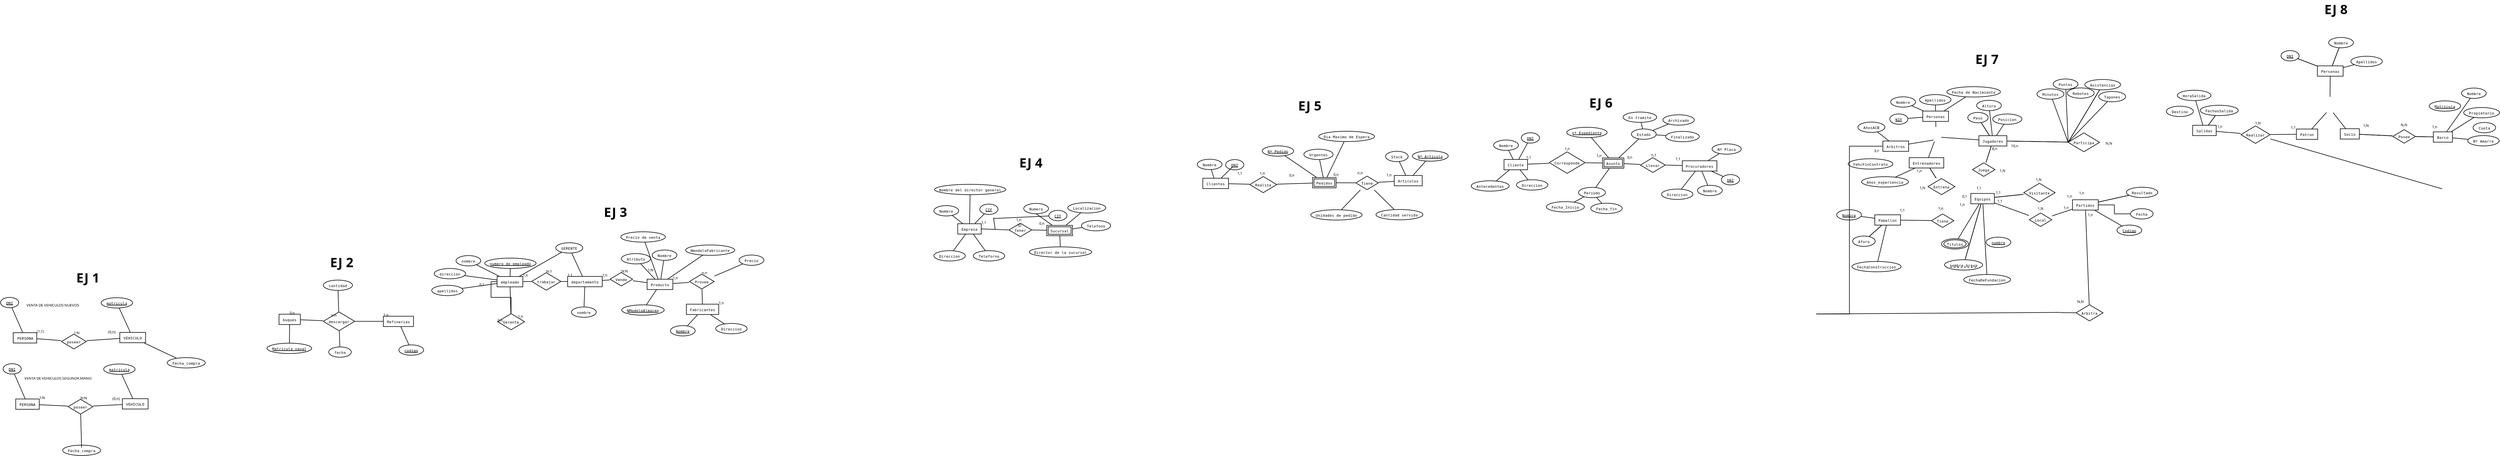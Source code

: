 <?xml version="1.0" encoding="UTF-8"?>
<dia:diagram xmlns:dia="http://www.lysator.liu.se/~alla/dia/">
  <dia:layer name="Fondo" visible="true" active="true">
    <dia:object type="ER - Entity" version="0" id="O0">
      <dia:attribute name="obj_pos">
        <dia:point val="-172.487,-123.376"/>
      </dia:attribute>
      <dia:attribute name="obj_bb">
        <dia:rectangle val="-172.537,-123.426;-168.342,-121.526"/>
      </dia:attribute>
      <dia:attribute name="elem_corner">
        <dia:point val="-172.487,-123.376"/>
      </dia:attribute>
      <dia:attribute name="elem_width">
        <dia:real val="4.095"/>
      </dia:attribute>
      <dia:attribute name="elem_height">
        <dia:real val="1.8"/>
      </dia:attribute>
      <dia:attribute name="border_width">
        <dia:real val="0.1"/>
      </dia:attribute>
      <dia:attribute name="border_color">
        <dia:color val="#000000"/>
      </dia:attribute>
      <dia:attribute name="inner_color">
        <dia:color val="#ffffff"/>
      </dia:attribute>
      <dia:attribute name="name">
        <dia:string>#PERSONA#</dia:string>
      </dia:attribute>
      <dia:attribute name="weak">
        <dia:boolean val="false"/>
      </dia:attribute>
      <dia:attribute name="associative">
        <dia:boolean val="false"/>
      </dia:attribute>
      <dia:attribute name="font">
        <dia:font family="monospace" style="0" name="Courier"/>
      </dia:attribute>
      <dia:attribute name="font_height">
        <dia:real val="0.8"/>
      </dia:attribute>
    </dia:object>
    <dia:object type="ER - Entity" version="0" id="O1">
      <dia:attribute name="obj_pos">
        <dia:point val="-153.937,-123.426"/>
      </dia:attribute>
      <dia:attribute name="obj_bb">
        <dia:rectangle val="-153.987,-123.476;-149.407,-121.576"/>
      </dia:attribute>
      <dia:attribute name="elem_corner">
        <dia:point val="-153.937,-123.426"/>
      </dia:attribute>
      <dia:attribute name="elem_width">
        <dia:real val="4.48"/>
      </dia:attribute>
      <dia:attribute name="elem_height">
        <dia:real val="1.8"/>
      </dia:attribute>
      <dia:attribute name="border_width">
        <dia:real val="0.1"/>
      </dia:attribute>
      <dia:attribute name="border_color">
        <dia:color val="#000000"/>
      </dia:attribute>
      <dia:attribute name="inner_color">
        <dia:color val="#ffffff"/>
      </dia:attribute>
      <dia:attribute name="name">
        <dia:string>#VEHICULO#</dia:string>
      </dia:attribute>
      <dia:attribute name="weak">
        <dia:boolean val="false"/>
      </dia:attribute>
      <dia:attribute name="associative">
        <dia:boolean val="false"/>
      </dia:attribute>
      <dia:attribute name="font">
        <dia:font family="monospace" style="0" name="Courier"/>
      </dia:attribute>
      <dia:attribute name="font_height">
        <dia:real val="0.8"/>
      </dia:attribute>
    </dia:object>
    <dia:object type="ER - Attribute" version="0" id="O2">
      <dia:attribute name="obj_pos">
        <dia:point val="-174.687,-129.526"/>
      </dia:attribute>
      <dia:attribute name="obj_bb">
        <dia:rectangle val="-174.737,-129.576;-171.482,-127.676"/>
      </dia:attribute>
      <dia:attribute name="elem_corner">
        <dia:point val="-174.687,-129.526"/>
      </dia:attribute>
      <dia:attribute name="elem_width">
        <dia:real val="3.155"/>
      </dia:attribute>
      <dia:attribute name="elem_height">
        <dia:real val="1.8"/>
      </dia:attribute>
      <dia:attribute name="border_width">
        <dia:real val="0.1"/>
      </dia:attribute>
      <dia:attribute name="border_color">
        <dia:color val="#000000"/>
      </dia:attribute>
      <dia:attribute name="inner_color">
        <dia:color val="#ffffff"/>
      </dia:attribute>
      <dia:attribute name="name">
        <dia:string>#DNI#</dia:string>
      </dia:attribute>
      <dia:attribute name="key">
        <dia:boolean val="true"/>
      </dia:attribute>
      <dia:attribute name="weak_key">
        <dia:boolean val="false"/>
      </dia:attribute>
      <dia:attribute name="derived">
        <dia:boolean val="false"/>
      </dia:attribute>
      <dia:attribute name="multivalued">
        <dia:boolean val="false"/>
      </dia:attribute>
      <dia:attribute name="font">
        <dia:font family="monospace" style="0" name="Courier"/>
      </dia:attribute>
      <dia:attribute name="font_height">
        <dia:real val="0.8"/>
      </dia:attribute>
    </dia:object>
    <dia:object type="Standard - Line" version="0" id="O3">
      <dia:attribute name="obj_pos">
        <dia:point val="-172.71,-127.707"/>
      </dia:attribute>
      <dia:attribute name="obj_bb">
        <dia:rectangle val="-172.776,-127.773;-170.786,-123.36"/>
      </dia:attribute>
      <dia:attribute name="conn_endpoints">
        <dia:point val="-172.71,-127.707"/>
        <dia:point val="-170.852,-123.426"/>
      </dia:attribute>
      <dia:attribute name="numcp">
        <dia:int val="1"/>
      </dia:attribute>
      <dia:connections>
        <dia:connection handle="0" to="O2" connection="8"/>
        <dia:connection handle="1" to="O0" connection="8"/>
      </dia:connections>
    </dia:object>
    <dia:object type="ER - Attribute" version="0" id="O4">
      <dia:attribute name="obj_pos">
        <dia:point val="-157.187,-129.476"/>
      </dia:attribute>
      <dia:attribute name="obj_bb">
        <dia:rectangle val="-157.237,-129.526;-151.672,-127.626"/>
      </dia:attribute>
      <dia:attribute name="elem_corner">
        <dia:point val="-157.187,-129.476"/>
      </dia:attribute>
      <dia:attribute name="elem_width">
        <dia:real val="5.465"/>
      </dia:attribute>
      <dia:attribute name="elem_height">
        <dia:real val="1.8"/>
      </dia:attribute>
      <dia:attribute name="border_width">
        <dia:real val="0.1"/>
      </dia:attribute>
      <dia:attribute name="border_color">
        <dia:color val="#000000"/>
      </dia:attribute>
      <dia:attribute name="inner_color">
        <dia:color val="#ffffff"/>
      </dia:attribute>
      <dia:attribute name="name">
        <dia:string>#matricula#</dia:string>
      </dia:attribute>
      <dia:attribute name="key">
        <dia:boolean val="true"/>
      </dia:attribute>
      <dia:attribute name="weak_key">
        <dia:boolean val="false"/>
      </dia:attribute>
      <dia:attribute name="derived">
        <dia:boolean val="false"/>
      </dia:attribute>
      <dia:attribute name="multivalued">
        <dia:boolean val="false"/>
      </dia:attribute>
      <dia:attribute name="font">
        <dia:font family="monospace" style="0" name="Courier"/>
      </dia:attribute>
      <dia:attribute name="font_height">
        <dia:real val="0.8"/>
      </dia:attribute>
    </dia:object>
    <dia:object type="Standard - Line" version="0" id="O5">
      <dia:attribute name="obj_pos">
        <dia:point val="-154.028,-127.641"/>
      </dia:attribute>
      <dia:attribute name="obj_bb">
        <dia:rectangle val="-154.094,-127.707;-152.064,-123.41"/>
      </dia:attribute>
      <dia:attribute name="conn_endpoints">
        <dia:point val="-154.028,-127.641"/>
        <dia:point val="-152.13,-123.476"/>
      </dia:attribute>
      <dia:attribute name="numcp">
        <dia:int val="1"/>
      </dia:attribute>
      <dia:connections>
        <dia:connection handle="0" to="O4" connection="8"/>
        <dia:connection handle="1" to="O1" connection="8"/>
      </dia:connections>
    </dia:object>
    <dia:object type="ER - Relationship" version="0" id="O6">
      <dia:attribute name="obj_pos">
        <dia:point val="-164.087,-123.126"/>
      </dia:attribute>
      <dia:attribute name="obj_bb">
        <dia:rectangle val="-164.437,-123.176;-159.427,-120.49"/>
      </dia:attribute>
      <dia:attribute name="elem_corner">
        <dia:point val="-164.087,-123.126"/>
      </dia:attribute>
      <dia:attribute name="elem_width">
        <dia:real val="4.31"/>
      </dia:attribute>
      <dia:attribute name="elem_height">
        <dia:real val="2.586"/>
      </dia:attribute>
      <dia:attribute name="border_width">
        <dia:real val="0.1"/>
      </dia:attribute>
      <dia:attribute name="border_color">
        <dia:color val="#000000"/>
      </dia:attribute>
      <dia:attribute name="inner_color">
        <dia:color val="#ffffff"/>
      </dia:attribute>
      <dia:attribute name="name">
        <dia:string>#poseer#</dia:string>
      </dia:attribute>
      <dia:attribute name="left_card">
        <dia:string>##</dia:string>
      </dia:attribute>
      <dia:attribute name="right_card">
        <dia:string>##</dia:string>
      </dia:attribute>
      <dia:attribute name="identifying">
        <dia:boolean val="false"/>
      </dia:attribute>
      <dia:attribute name="rotated">
        <dia:boolean val="false"/>
      </dia:attribute>
      <dia:attribute name="font">
        <dia:font family="monospace" style="0" name="Courier"/>
      </dia:attribute>
      <dia:attribute name="font_height">
        <dia:real val="0.8"/>
      </dia:attribute>
    </dia:object>
    <dia:object type="Standard - Line" version="0" id="O7">
      <dia:attribute name="obj_pos">
        <dia:point val="-153.987,-122.371"/>
      </dia:attribute>
      <dia:attribute name="obj_bb">
        <dia:rectangle val="-159.781,-122.424;-153.933,-121.929"/>
      </dia:attribute>
      <dia:attribute name="conn_endpoints">
        <dia:point val="-153.987,-122.371"/>
        <dia:point val="-159.727,-121.982"/>
      </dia:attribute>
      <dia:attribute name="numcp">
        <dia:int val="1"/>
      </dia:attribute>
      <dia:connections>
        <dia:connection handle="0" to="O1" connection="8"/>
        <dia:connection handle="1" to="O6" connection="8"/>
      </dia:connections>
    </dia:object>
    <dia:object type="Standard - Line" version="0" id="O8">
      <dia:attribute name="obj_pos">
        <dia:point val="-168.344,-122.318"/>
      </dia:attribute>
      <dia:attribute name="obj_bb">
        <dia:rectangle val="-168.397,-122.371;-164.082,-121.946"/>
      </dia:attribute>
      <dia:attribute name="conn_endpoints">
        <dia:point val="-168.344,-122.318"/>
        <dia:point val="-164.136,-122"/>
      </dia:attribute>
      <dia:attribute name="numcp">
        <dia:int val="1"/>
      </dia:attribute>
      <dia:connections>
        <dia:connection handle="0" to="O0" connection="8"/>
        <dia:connection handle="1" to="O6" connection="8"/>
      </dia:connections>
    </dia:object>
    <dia:object type="Standard - Text" version="1" id="O9">
      <dia:attribute name="obj_pos">
        <dia:point val="-161.937,-123.126"/>
      </dia:attribute>
      <dia:attribute name="obj_bb">
        <dia:rectangle val="-161.937,-123.721;-160.835,-122.976"/>
      </dia:attribute>
      <dia:attribute name="text">
        <dia:composite type="text">
          <dia:attribute name="string">
            <dia:string>#1:N#</dia:string>
          </dia:attribute>
          <dia:attribute name="font">
            <dia:font family="sans" style="0" name="Helvetica"/>
          </dia:attribute>
          <dia:attribute name="height">
            <dia:real val="0.8"/>
          </dia:attribute>
          <dia:attribute name="pos">
            <dia:point val="-161.937,-123.126"/>
          </dia:attribute>
          <dia:attribute name="color">
            <dia:color val="#000000"/>
          </dia:attribute>
          <dia:attribute name="alignment">
            <dia:enum val="0"/>
          </dia:attribute>
        </dia:composite>
      </dia:attribute>
      <dia:attribute name="valign">
        <dia:enum val="3"/>
      </dia:attribute>
      <dia:connections>
        <dia:connection handle="0" to="O6" connection="2"/>
      </dia:connections>
    </dia:object>
    <dia:object type="Standard - Text" version="1" id="O10">
      <dia:attribute name="obj_pos">
        <dia:point val="-155.973,-123.281"/>
      </dia:attribute>
      <dia:attribute name="obj_bb">
        <dia:rectangle val="-155.973,-123.876;-154.458,-123.131"/>
      </dia:attribute>
      <dia:attribute name="text">
        <dia:composite type="text">
          <dia:attribute name="string">
            <dia:string>#(0,n)#</dia:string>
          </dia:attribute>
          <dia:attribute name="font">
            <dia:font family="sans" style="0" name="Helvetica"/>
          </dia:attribute>
          <dia:attribute name="height">
            <dia:real val="0.8"/>
          </dia:attribute>
          <dia:attribute name="pos">
            <dia:point val="-155.973,-123.281"/>
          </dia:attribute>
          <dia:attribute name="color">
            <dia:color val="#000000"/>
          </dia:attribute>
          <dia:attribute name="alignment">
            <dia:enum val="0"/>
          </dia:attribute>
        </dia:composite>
      </dia:attribute>
      <dia:attribute name="valign">
        <dia:enum val="3"/>
      </dia:attribute>
    </dia:object>
    <dia:object type="Standard - Text" version="1" id="O11">
      <dia:attribute name="obj_pos">
        <dia:point val="-168.387,-123.376"/>
      </dia:attribute>
      <dia:attribute name="obj_bb">
        <dia:rectangle val="-168.387,-123.971;-166.869,-123.226"/>
      </dia:attribute>
      <dia:attribute name="text">
        <dia:composite type="text">
          <dia:attribute name="string">
            <dia:string>#(1,1)#</dia:string>
          </dia:attribute>
          <dia:attribute name="font">
            <dia:font family="sans" style="0" name="Helvetica"/>
          </dia:attribute>
          <dia:attribute name="height">
            <dia:real val="0.8"/>
          </dia:attribute>
          <dia:attribute name="pos">
            <dia:point val="-168.387,-123.376"/>
          </dia:attribute>
          <dia:attribute name="color">
            <dia:color val="#000000"/>
          </dia:attribute>
          <dia:attribute name="alignment">
            <dia:enum val="0"/>
          </dia:attribute>
        </dia:composite>
      </dia:attribute>
      <dia:attribute name="valign">
        <dia:enum val="3"/>
      </dia:attribute>
      <dia:connections>
        <dia:connection handle="0" to="O0" connection="2"/>
      </dia:connections>
    </dia:object>
    <dia:object type="ER - Attribute" version="0" id="O12">
      <dia:attribute name="obj_pos">
        <dia:point val="-145.687,-119.026"/>
      </dia:attribute>
      <dia:attribute name="obj_bb">
        <dia:rectangle val="-145.737,-119.076;-139.017,-117.176"/>
      </dia:attribute>
      <dia:attribute name="elem_corner">
        <dia:point val="-145.687,-119.026"/>
      </dia:attribute>
      <dia:attribute name="elem_width">
        <dia:real val="6.62"/>
      </dia:attribute>
      <dia:attribute name="elem_height">
        <dia:real val="1.8"/>
      </dia:attribute>
      <dia:attribute name="border_width">
        <dia:real val="0.1"/>
      </dia:attribute>
      <dia:attribute name="border_color">
        <dia:color val="#000000"/>
      </dia:attribute>
      <dia:attribute name="inner_color">
        <dia:color val="#ffffff"/>
      </dia:attribute>
      <dia:attribute name="name">
        <dia:string>#Fecha_compra#</dia:string>
      </dia:attribute>
      <dia:attribute name="key">
        <dia:boolean val="false"/>
      </dia:attribute>
      <dia:attribute name="weak_key">
        <dia:boolean val="false"/>
      </dia:attribute>
      <dia:attribute name="derived">
        <dia:boolean val="false"/>
      </dia:attribute>
      <dia:attribute name="multivalued">
        <dia:boolean val="false"/>
      </dia:attribute>
      <dia:attribute name="font">
        <dia:font family="monospace" style="0" name="Courier"/>
      </dia:attribute>
      <dia:attribute name="font_height">
        <dia:real val="0.8"/>
      </dia:attribute>
    </dia:object>
    <dia:object type="Standard - Line" version="0" id="O13">
      <dia:attribute name="obj_pos">
        <dia:point val="-149.684,-121.576"/>
      </dia:attribute>
      <dia:attribute name="obj_bb">
        <dia:rectangle val="-149.751,-121.642;-144.006,-118.86"/>
      </dia:attribute>
      <dia:attribute name="conn_endpoints">
        <dia:point val="-149.684,-121.576"/>
        <dia:point val="-144.072,-118.926"/>
      </dia:attribute>
      <dia:attribute name="numcp">
        <dia:int val="1"/>
      </dia:attribute>
      <dia:connections>
        <dia:connection handle="0" to="O1" connection="8"/>
        <dia:connection handle="1" to="O12" connection="8"/>
      </dia:connections>
    </dia:object>
    <dia:object type="ER - Entity" version="0" id="O14">
      <dia:attribute name="obj_pos">
        <dia:point val="-172.047,-111.816"/>
      </dia:attribute>
      <dia:attribute name="obj_bb">
        <dia:rectangle val="-172.097,-111.866;-167.902,-109.966"/>
      </dia:attribute>
      <dia:attribute name="elem_corner">
        <dia:point val="-172.047,-111.816"/>
      </dia:attribute>
      <dia:attribute name="elem_width">
        <dia:real val="4.095"/>
      </dia:attribute>
      <dia:attribute name="elem_height">
        <dia:real val="1.8"/>
      </dia:attribute>
      <dia:attribute name="border_width">
        <dia:real val="0.1"/>
      </dia:attribute>
      <dia:attribute name="border_color">
        <dia:color val="#000000"/>
      </dia:attribute>
      <dia:attribute name="inner_color">
        <dia:color val="#ffffff"/>
      </dia:attribute>
      <dia:attribute name="name">
        <dia:string>#PERSONA#</dia:string>
      </dia:attribute>
      <dia:attribute name="weak">
        <dia:boolean val="false"/>
      </dia:attribute>
      <dia:attribute name="associative">
        <dia:boolean val="false"/>
      </dia:attribute>
      <dia:attribute name="font">
        <dia:font family="monospace" style="0" name="Courier"/>
      </dia:attribute>
      <dia:attribute name="font_height">
        <dia:real val="0.8"/>
      </dia:attribute>
    </dia:object>
    <dia:object type="ER - Entity" version="0" id="O15">
      <dia:attribute name="obj_pos">
        <dia:point val="-153.497,-111.866"/>
      </dia:attribute>
      <dia:attribute name="obj_bb">
        <dia:rectangle val="-153.547,-111.916;-148.967,-110.016"/>
      </dia:attribute>
      <dia:attribute name="elem_corner">
        <dia:point val="-153.497,-111.866"/>
      </dia:attribute>
      <dia:attribute name="elem_width">
        <dia:real val="4.48"/>
      </dia:attribute>
      <dia:attribute name="elem_height">
        <dia:real val="1.8"/>
      </dia:attribute>
      <dia:attribute name="border_width">
        <dia:real val="0.1"/>
      </dia:attribute>
      <dia:attribute name="border_color">
        <dia:color val="#000000"/>
      </dia:attribute>
      <dia:attribute name="inner_color">
        <dia:color val="#ffffff"/>
      </dia:attribute>
      <dia:attribute name="name">
        <dia:string>#VEHICULO#</dia:string>
      </dia:attribute>
      <dia:attribute name="weak">
        <dia:boolean val="false"/>
      </dia:attribute>
      <dia:attribute name="associative">
        <dia:boolean val="false"/>
      </dia:attribute>
      <dia:attribute name="font">
        <dia:font family="monospace" style="0" name="Courier"/>
      </dia:attribute>
      <dia:attribute name="font_height">
        <dia:real val="0.8"/>
      </dia:attribute>
    </dia:object>
    <dia:object type="ER - Attribute" version="0" id="O16">
      <dia:attribute name="obj_pos">
        <dia:point val="-174.247,-117.966"/>
      </dia:attribute>
      <dia:attribute name="obj_bb">
        <dia:rectangle val="-174.297,-118.016;-171.042,-116.116"/>
      </dia:attribute>
      <dia:attribute name="elem_corner">
        <dia:point val="-174.247,-117.966"/>
      </dia:attribute>
      <dia:attribute name="elem_width">
        <dia:real val="3.155"/>
      </dia:attribute>
      <dia:attribute name="elem_height">
        <dia:real val="1.8"/>
      </dia:attribute>
      <dia:attribute name="border_width">
        <dia:real val="0.1"/>
      </dia:attribute>
      <dia:attribute name="border_color">
        <dia:color val="#000000"/>
      </dia:attribute>
      <dia:attribute name="inner_color">
        <dia:color val="#ffffff"/>
      </dia:attribute>
      <dia:attribute name="name">
        <dia:string>#DNI#</dia:string>
      </dia:attribute>
      <dia:attribute name="key">
        <dia:boolean val="true"/>
      </dia:attribute>
      <dia:attribute name="weak_key">
        <dia:boolean val="false"/>
      </dia:attribute>
      <dia:attribute name="derived">
        <dia:boolean val="false"/>
      </dia:attribute>
      <dia:attribute name="multivalued">
        <dia:boolean val="false"/>
      </dia:attribute>
      <dia:attribute name="font">
        <dia:font family="monospace" style="0" name="Courier"/>
      </dia:attribute>
      <dia:attribute name="font_height">
        <dia:real val="0.8"/>
      </dia:attribute>
    </dia:object>
    <dia:object type="Standard - Line" version="0" id="O17">
      <dia:attribute name="obj_pos">
        <dia:point val="-172.27,-116.147"/>
      </dia:attribute>
      <dia:attribute name="obj_bb">
        <dia:rectangle val="-172.336,-116.213;-170.346,-111.8"/>
      </dia:attribute>
      <dia:attribute name="conn_endpoints">
        <dia:point val="-172.27,-116.147"/>
        <dia:point val="-170.412,-111.866"/>
      </dia:attribute>
      <dia:attribute name="numcp">
        <dia:int val="1"/>
      </dia:attribute>
      <dia:connections>
        <dia:connection handle="0" to="O16" connection="8"/>
        <dia:connection handle="1" to="O14" connection="8"/>
      </dia:connections>
    </dia:object>
    <dia:object type="ER - Attribute" version="0" id="O18">
      <dia:attribute name="obj_pos">
        <dia:point val="-156.747,-117.916"/>
      </dia:attribute>
      <dia:attribute name="obj_bb">
        <dia:rectangle val="-156.797,-117.966;-151.232,-116.066"/>
      </dia:attribute>
      <dia:attribute name="elem_corner">
        <dia:point val="-156.747,-117.916"/>
      </dia:attribute>
      <dia:attribute name="elem_width">
        <dia:real val="5.465"/>
      </dia:attribute>
      <dia:attribute name="elem_height">
        <dia:real val="1.8"/>
      </dia:attribute>
      <dia:attribute name="border_width">
        <dia:real val="0.1"/>
      </dia:attribute>
      <dia:attribute name="border_color">
        <dia:color val="#000000"/>
      </dia:attribute>
      <dia:attribute name="inner_color">
        <dia:color val="#ffffff"/>
      </dia:attribute>
      <dia:attribute name="name">
        <dia:string>#matricula#</dia:string>
      </dia:attribute>
      <dia:attribute name="key">
        <dia:boolean val="true"/>
      </dia:attribute>
      <dia:attribute name="weak_key">
        <dia:boolean val="false"/>
      </dia:attribute>
      <dia:attribute name="derived">
        <dia:boolean val="false"/>
      </dia:attribute>
      <dia:attribute name="multivalued">
        <dia:boolean val="false"/>
      </dia:attribute>
      <dia:attribute name="font">
        <dia:font family="monospace" style="0" name="Courier"/>
      </dia:attribute>
      <dia:attribute name="font_height">
        <dia:real val="0.8"/>
      </dia:attribute>
    </dia:object>
    <dia:object type="Standard - Line" version="0" id="O19">
      <dia:attribute name="obj_pos">
        <dia:point val="-153.588,-116.081"/>
      </dia:attribute>
      <dia:attribute name="obj_bb">
        <dia:rectangle val="-153.654,-116.147;-151.624,-111.85"/>
      </dia:attribute>
      <dia:attribute name="conn_endpoints">
        <dia:point val="-153.588,-116.081"/>
        <dia:point val="-151.69,-111.916"/>
      </dia:attribute>
      <dia:attribute name="numcp">
        <dia:int val="1"/>
      </dia:attribute>
      <dia:connections>
        <dia:connection handle="0" to="O18" connection="8"/>
        <dia:connection handle="1" to="O15" connection="8"/>
      </dia:connections>
    </dia:object>
    <dia:object type="ER - Relationship" version="0" id="O20">
      <dia:attribute name="obj_pos">
        <dia:point val="-162.937,-111.766"/>
      </dia:attribute>
      <dia:attribute name="obj_bb">
        <dia:rectangle val="-163.287,-111.816;-158.277,-109.13"/>
      </dia:attribute>
      <dia:attribute name="elem_corner">
        <dia:point val="-162.937,-111.766"/>
      </dia:attribute>
      <dia:attribute name="elem_width">
        <dia:real val="4.31"/>
      </dia:attribute>
      <dia:attribute name="elem_height">
        <dia:real val="2.586"/>
      </dia:attribute>
      <dia:attribute name="border_width">
        <dia:real val="0.1"/>
      </dia:attribute>
      <dia:attribute name="border_color">
        <dia:color val="#000000"/>
      </dia:attribute>
      <dia:attribute name="inner_color">
        <dia:color val="#ffffff"/>
      </dia:attribute>
      <dia:attribute name="name">
        <dia:string>#poseer#</dia:string>
      </dia:attribute>
      <dia:attribute name="left_card">
        <dia:string>##</dia:string>
      </dia:attribute>
      <dia:attribute name="right_card">
        <dia:string>##</dia:string>
      </dia:attribute>
      <dia:attribute name="identifying">
        <dia:boolean val="false"/>
      </dia:attribute>
      <dia:attribute name="rotated">
        <dia:boolean val="false"/>
      </dia:attribute>
      <dia:attribute name="font">
        <dia:font family="monospace" style="0" name="Courier"/>
      </dia:attribute>
      <dia:attribute name="font_height">
        <dia:real val="0.8"/>
      </dia:attribute>
    </dia:object>
    <dia:object type="Standard - Line" version="0" id="O21">
      <dia:attribute name="obj_pos">
        <dia:point val="-153.546,-110.848"/>
      </dia:attribute>
      <dia:attribute name="obj_bb">
        <dia:rectangle val="-158.629,-110.9;-153.494,-110.535"/>
      </dia:attribute>
      <dia:attribute name="conn_endpoints">
        <dia:point val="-153.546,-110.848"/>
        <dia:point val="-158.577,-110.587"/>
      </dia:attribute>
      <dia:attribute name="numcp">
        <dia:int val="1"/>
      </dia:attribute>
      <dia:connections>
        <dia:connection handle="0" to="O15" connection="8"/>
        <dia:connection handle="1" to="O20" connection="8"/>
      </dia:connections>
    </dia:object>
    <dia:object type="Standard - Line" version="0" id="O22">
      <dia:attribute name="obj_pos">
        <dia:point val="-167.902,-110.815"/>
      </dia:attribute>
      <dia:attribute name="obj_bb">
        <dia:rectangle val="-167.954,-110.868;-162.931,-110.526"/>
      </dia:attribute>
      <dia:attribute name="conn_endpoints">
        <dia:point val="-167.902,-110.815"/>
        <dia:point val="-162.983,-110.579"/>
      </dia:attribute>
      <dia:attribute name="numcp">
        <dia:int val="1"/>
      </dia:attribute>
      <dia:connections>
        <dia:connection handle="0" to="O14" connection="8"/>
        <dia:connection handle="1" to="O20" connection="8"/>
      </dia:connections>
    </dia:object>
    <dia:object type="Standard - Text" version="1" id="O23">
      <dia:attribute name="obj_pos">
        <dia:point val="-155.228,-111.655"/>
      </dia:attribute>
      <dia:attribute name="obj_bb">
        <dia:rectangle val="-155.228,-112.25;-153.713,-111.505"/>
      </dia:attribute>
      <dia:attribute name="text">
        <dia:composite type="text">
          <dia:attribute name="string">
            <dia:string>#(0,n)#</dia:string>
          </dia:attribute>
          <dia:attribute name="font">
            <dia:font family="sans" style="0" name="Helvetica"/>
          </dia:attribute>
          <dia:attribute name="height">
            <dia:real val="0.8"/>
          </dia:attribute>
          <dia:attribute name="pos">
            <dia:point val="-155.228,-111.655"/>
          </dia:attribute>
          <dia:attribute name="color">
            <dia:color val="#000000"/>
          </dia:attribute>
          <dia:attribute name="alignment">
            <dia:enum val="0"/>
          </dia:attribute>
        </dia:composite>
      </dia:attribute>
      <dia:attribute name="valign">
        <dia:enum val="3"/>
      </dia:attribute>
    </dia:object>
    <dia:object type="ER - Attribute" version="0" id="O24">
      <dia:attribute name="obj_pos">
        <dia:point val="-163.887,-103.766"/>
      </dia:attribute>
      <dia:attribute name="obj_bb">
        <dia:rectangle val="-163.937,-103.816;-157.217,-101.916"/>
      </dia:attribute>
      <dia:attribute name="elem_corner">
        <dia:point val="-163.887,-103.766"/>
      </dia:attribute>
      <dia:attribute name="elem_width">
        <dia:real val="6.62"/>
      </dia:attribute>
      <dia:attribute name="elem_height">
        <dia:real val="1.8"/>
      </dia:attribute>
      <dia:attribute name="border_width">
        <dia:real val="0.1"/>
      </dia:attribute>
      <dia:attribute name="border_color">
        <dia:color val="#000000"/>
      </dia:attribute>
      <dia:attribute name="inner_color">
        <dia:color val="#ffffff"/>
      </dia:attribute>
      <dia:attribute name="name">
        <dia:string>#Fecha_compra#</dia:string>
      </dia:attribute>
      <dia:attribute name="key">
        <dia:boolean val="false"/>
      </dia:attribute>
      <dia:attribute name="weak_key">
        <dia:boolean val="false"/>
      </dia:attribute>
      <dia:attribute name="derived">
        <dia:boolean val="false"/>
      </dia:attribute>
      <dia:attribute name="multivalued">
        <dia:boolean val="false"/>
      </dia:attribute>
      <dia:attribute name="font">
        <dia:font family="monospace" style="0" name="Courier"/>
      </dia:attribute>
      <dia:attribute name="font_height">
        <dia:real val="0.8"/>
      </dia:attribute>
    </dia:object>
    <dia:object type="Standard - Line" version="0" id="O25">
      <dia:attribute name="obj_pos">
        <dia:point val="-160.746,-109.13"/>
      </dia:attribute>
      <dia:attribute name="obj_bb">
        <dia:rectangle val="-160.797,-109.181;-160.538,-103.29"/>
      </dia:attribute>
      <dia:attribute name="conn_endpoints">
        <dia:point val="-160.746,-109.13"/>
        <dia:point val="-160.59,-103.341"/>
      </dia:attribute>
      <dia:attribute name="numcp">
        <dia:int val="1"/>
      </dia:attribute>
      <dia:connections>
        <dia:connection handle="0" to="O20" connection="8"/>
        <dia:connection handle="1" to="O24" connection="8"/>
      </dia:connections>
    </dia:object>
    <dia:object type="Standard - Text" version="1" id="O26">
      <dia:attribute name="obj_pos">
        <dia:point val="-160.787,-111.766"/>
      </dia:attribute>
      <dia:attribute name="obj_bb">
        <dia:rectangle val="-160.787,-112.361;-159.612,-111.616"/>
      </dia:attribute>
      <dia:attribute name="text">
        <dia:composite type="text">
          <dia:attribute name="string">
            <dia:string>#N:N#</dia:string>
          </dia:attribute>
          <dia:attribute name="font">
            <dia:font family="sans" style="0" name="Helvetica"/>
          </dia:attribute>
          <dia:attribute name="height">
            <dia:real val="0.8"/>
          </dia:attribute>
          <dia:attribute name="pos">
            <dia:point val="-160.787,-111.766"/>
          </dia:attribute>
          <dia:attribute name="color">
            <dia:color val="#000000"/>
          </dia:attribute>
          <dia:attribute name="alignment">
            <dia:enum val="0"/>
          </dia:attribute>
        </dia:composite>
      </dia:attribute>
      <dia:attribute name="valign">
        <dia:enum val="3"/>
      </dia:attribute>
      <dia:connections>
        <dia:connection handle="0" to="O20" connection="2"/>
      </dia:connections>
    </dia:object>
    <dia:object type="Standard - Text" version="1" id="O27">
      <dia:attribute name="obj_pos">
        <dia:point val="-167.947,-111.816"/>
      </dia:attribute>
      <dia:attribute name="obj_bb">
        <dia:rectangle val="-167.947,-112.411;-166.845,-111.666"/>
      </dia:attribute>
      <dia:attribute name="text">
        <dia:composite type="text">
          <dia:attribute name="string">
            <dia:string>#1:N#</dia:string>
          </dia:attribute>
          <dia:attribute name="font">
            <dia:font family="sans" style="0" name="Helvetica"/>
          </dia:attribute>
          <dia:attribute name="height">
            <dia:real val="0.8"/>
          </dia:attribute>
          <dia:attribute name="pos">
            <dia:point val="-167.947,-111.816"/>
          </dia:attribute>
          <dia:attribute name="color">
            <dia:color val="#000000"/>
          </dia:attribute>
          <dia:attribute name="alignment">
            <dia:enum val="0"/>
          </dia:attribute>
        </dia:composite>
      </dia:attribute>
      <dia:attribute name="valign">
        <dia:enum val="3"/>
      </dia:attribute>
      <dia:connections>
        <dia:connection handle="0" to="O14" connection="2"/>
      </dia:connections>
    </dia:object>
    <dia:object type="Standard - Text" version="1" id="O28">
      <dia:attribute name="obj_pos">
        <dia:point val="-170.174,-127.94"/>
      </dia:attribute>
      <dia:attribute name="obj_bb">
        <dia:rectangle val="-170.174,-128.535;-160.117,-127.79"/>
      </dia:attribute>
      <dia:attribute name="text">
        <dia:composite type="text">
          <dia:attribute name="string">
            <dia:string>#VENTA DE VEHICULOS NUEVOS#</dia:string>
          </dia:attribute>
          <dia:attribute name="font">
            <dia:font family="sans" style="0" name="Helvetica"/>
          </dia:attribute>
          <dia:attribute name="height">
            <dia:real val="0.8"/>
          </dia:attribute>
          <dia:attribute name="pos">
            <dia:point val="-170.174,-127.94"/>
          </dia:attribute>
          <dia:attribute name="color">
            <dia:color val="#000000"/>
          </dia:attribute>
          <dia:attribute name="alignment">
            <dia:enum val="0"/>
          </dia:attribute>
        </dia:composite>
      </dia:attribute>
      <dia:attribute name="valign">
        <dia:enum val="3"/>
      </dia:attribute>
    </dia:object>
    <dia:object type="Standard - Text" version="1" id="O29">
      <dia:attribute name="obj_pos">
        <dia:point val="-170.545,-115.196"/>
      </dia:attribute>
      <dia:attribute name="obj_bb">
        <dia:rectangle val="-170.545,-115.791;-157.827,-115.046"/>
      </dia:attribute>
      <dia:attribute name="text">
        <dia:composite type="text">
          <dia:attribute name="string">
            <dia:string>#VENTA DE VEHICULOS SEGUNDA MANO#</dia:string>
          </dia:attribute>
          <dia:attribute name="font">
            <dia:font family="sans" style="0" name="Helvetica"/>
          </dia:attribute>
          <dia:attribute name="height">
            <dia:real val="0.8"/>
          </dia:attribute>
          <dia:attribute name="pos">
            <dia:point val="-170.545,-115.196"/>
          </dia:attribute>
          <dia:attribute name="color">
            <dia:color val="#000000"/>
          </dia:attribute>
          <dia:attribute name="alignment">
            <dia:enum val="0"/>
          </dia:attribute>
        </dia:composite>
      </dia:attribute>
      <dia:attribute name="valign">
        <dia:enum val="3"/>
      </dia:attribute>
    </dia:object>
    <dia:object type="ER - Entity" version="0" id="O30">
      <dia:attribute name="obj_pos">
        <dia:point val="-126.227,-126.596"/>
      </dia:attribute>
      <dia:attribute name="obj_bb">
        <dia:rectangle val="-126.277,-126.646;-122.467,-124.746"/>
      </dia:attribute>
      <dia:attribute name="elem_corner">
        <dia:point val="-126.227,-126.596"/>
      </dia:attribute>
      <dia:attribute name="elem_width">
        <dia:real val="3.71"/>
      </dia:attribute>
      <dia:attribute name="elem_height">
        <dia:real val="1.8"/>
      </dia:attribute>
      <dia:attribute name="border_width">
        <dia:real val="0.1"/>
      </dia:attribute>
      <dia:attribute name="border_color">
        <dia:color val="#000000"/>
      </dia:attribute>
      <dia:attribute name="inner_color">
        <dia:color val="#ffffff"/>
      </dia:attribute>
      <dia:attribute name="name">
        <dia:string>#buques#</dia:string>
      </dia:attribute>
      <dia:attribute name="weak">
        <dia:boolean val="false"/>
      </dia:attribute>
      <dia:attribute name="associative">
        <dia:boolean val="false"/>
      </dia:attribute>
      <dia:attribute name="font">
        <dia:font family="monospace" style="0" name="Courier"/>
      </dia:attribute>
      <dia:attribute name="font_height">
        <dia:real val="0.8"/>
      </dia:attribute>
    </dia:object>
    <dia:object type="ER - Entity" version="0" id="O31">
      <dia:attribute name="obj_pos">
        <dia:point val="-108.077,-126.246"/>
      </dia:attribute>
      <dia:attribute name="obj_bb">
        <dia:rectangle val="-108.127,-126.296;-102.777,-124.396"/>
      </dia:attribute>
      <dia:attribute name="elem_corner">
        <dia:point val="-108.077,-126.246"/>
      </dia:attribute>
      <dia:attribute name="elem_width">
        <dia:real val="5.25"/>
      </dia:attribute>
      <dia:attribute name="elem_height">
        <dia:real val="1.8"/>
      </dia:attribute>
      <dia:attribute name="border_width">
        <dia:real val="0.1"/>
      </dia:attribute>
      <dia:attribute name="border_color">
        <dia:color val="#000000"/>
      </dia:attribute>
      <dia:attribute name="inner_color">
        <dia:color val="#ffffff"/>
      </dia:attribute>
      <dia:attribute name="name">
        <dia:string>#Refinerias#</dia:string>
      </dia:attribute>
      <dia:attribute name="weak">
        <dia:boolean val="false"/>
      </dia:attribute>
      <dia:attribute name="associative">
        <dia:boolean val="false"/>
      </dia:attribute>
      <dia:attribute name="font">
        <dia:font family="monospace" style="0" name="Courier"/>
      </dia:attribute>
      <dia:attribute name="font_height">
        <dia:real val="0.8"/>
      </dia:attribute>
    </dia:object>
    <dia:object type="ER - Attribute" version="0" id="O32">
      <dia:attribute name="obj_pos">
        <dia:point val="-128.327,-121.546"/>
      </dia:attribute>
      <dia:attribute name="obj_bb">
        <dia:rectangle val="-128.377,-121.596;-120.502,-119.696"/>
      </dia:attribute>
      <dia:attribute name="elem_corner">
        <dia:point val="-128.327,-121.546"/>
      </dia:attribute>
      <dia:attribute name="elem_width">
        <dia:real val="7.775"/>
      </dia:attribute>
      <dia:attribute name="elem_height">
        <dia:real val="1.8"/>
      </dia:attribute>
      <dia:attribute name="border_width">
        <dia:real val="0.1"/>
      </dia:attribute>
      <dia:attribute name="border_color">
        <dia:color val="#000000"/>
      </dia:attribute>
      <dia:attribute name="inner_color">
        <dia:color val="#ffffff"/>
      </dia:attribute>
      <dia:attribute name="name">
        <dia:string>#Matricula_naval#</dia:string>
      </dia:attribute>
      <dia:attribute name="key">
        <dia:boolean val="true"/>
      </dia:attribute>
      <dia:attribute name="weak_key">
        <dia:boolean val="false"/>
      </dia:attribute>
      <dia:attribute name="derived">
        <dia:boolean val="false"/>
      </dia:attribute>
      <dia:attribute name="multivalued">
        <dia:boolean val="false"/>
      </dia:attribute>
      <dia:attribute name="font">
        <dia:font family="monospace" style="0" name="Courier"/>
      </dia:attribute>
      <dia:attribute name="font_height">
        <dia:real val="0.8"/>
      </dia:attribute>
    </dia:object>
    <dia:object type="Standard - Line" version="0" id="O33">
      <dia:attribute name="obj_pos">
        <dia:point val="-124.385,-124.746"/>
      </dia:attribute>
      <dia:attribute name="obj_bb">
        <dia:rectangle val="-124.477,-124.797;-124.334,-121.545"/>
      </dia:attribute>
      <dia:attribute name="conn_endpoints">
        <dia:point val="-124.385,-124.746"/>
        <dia:point val="-124.427,-121.596"/>
      </dia:attribute>
      <dia:attribute name="numcp">
        <dia:int val="1"/>
      </dia:attribute>
      <dia:connections>
        <dia:connection handle="0" to="O30" connection="8"/>
        <dia:connection handle="1" to="O32" connection="8"/>
      </dia:connections>
    </dia:object>
    <dia:object type="ER - Relationship" version="0" id="O34">
      <dia:attribute name="obj_pos">
        <dia:point val="-118.527,-126.996"/>
      </dia:attribute>
      <dia:attribute name="obj_bb">
        <dia:rectangle val="-118.877,-127.046;-112.712,-123.667"/>
      </dia:attribute>
      <dia:attribute name="elem_corner">
        <dia:point val="-118.527,-126.996"/>
      </dia:attribute>
      <dia:attribute name="elem_width">
        <dia:real val="5.465"/>
      </dia:attribute>
      <dia:attribute name="elem_height">
        <dia:real val="3.279"/>
      </dia:attribute>
      <dia:attribute name="border_width">
        <dia:real val="0.1"/>
      </dia:attribute>
      <dia:attribute name="border_color">
        <dia:color val="#000000"/>
      </dia:attribute>
      <dia:attribute name="inner_color">
        <dia:color val="#ffffff"/>
      </dia:attribute>
      <dia:attribute name="name">
        <dia:string>#descargar#</dia:string>
      </dia:attribute>
      <dia:attribute name="left_card">
        <dia:string>##</dia:string>
      </dia:attribute>
      <dia:attribute name="right_card">
        <dia:string>##</dia:string>
      </dia:attribute>
      <dia:attribute name="identifying">
        <dia:boolean val="false"/>
      </dia:attribute>
      <dia:attribute name="rotated">
        <dia:boolean val="false"/>
      </dia:attribute>
      <dia:attribute name="font">
        <dia:font family="monospace" style="0" name="Courier"/>
      </dia:attribute>
      <dia:attribute name="font_height">
        <dia:real val="0.8"/>
      </dia:attribute>
    </dia:object>
    <dia:object type="Standard - Line" version="0" id="O35">
      <dia:attribute name="obj_pos">
        <dia:point val="-122.468,-125.621"/>
      </dia:attribute>
      <dia:attribute name="obj_bb">
        <dia:rectangle val="-122.52,-125.673;-118.525,-125.415"/>
      </dia:attribute>
      <dia:attribute name="conn_endpoints">
        <dia:point val="-122.468,-125.621"/>
        <dia:point val="-118.577,-125.467"/>
      </dia:attribute>
      <dia:attribute name="numcp">
        <dia:int val="1"/>
      </dia:attribute>
      <dia:connections>
        <dia:connection handle="0" to="O30" connection="8"/>
        <dia:connection handle="1" to="O34" connection="8"/>
      </dia:connections>
    </dia:object>
    <dia:object type="Standard - Line" version="0" id="O36">
      <dia:attribute name="obj_pos">
        <dia:point val="-113.014,-125.354"/>
      </dia:attribute>
      <dia:attribute name="obj_bb">
        <dia:rectangle val="-113.064,-125.404;-108.077,-125.299"/>
      </dia:attribute>
      <dia:attribute name="conn_endpoints">
        <dia:point val="-113.014,-125.354"/>
        <dia:point val="-108.127,-125.349"/>
      </dia:attribute>
      <dia:attribute name="numcp">
        <dia:int val="1"/>
      </dia:attribute>
      <dia:connections>
        <dia:connection handle="0" to="O34" connection="8"/>
        <dia:connection handle="1" to="O31" connection="8"/>
      </dia:connections>
    </dia:object>
    <dia:object type="ER - Attribute" version="0" id="O37">
      <dia:attribute name="obj_pos">
        <dia:point val="-118.527,-132.546"/>
      </dia:attribute>
      <dia:attribute name="obj_bb">
        <dia:rectangle val="-118.577,-132.596;-113.397,-130.696"/>
      </dia:attribute>
      <dia:attribute name="elem_corner">
        <dia:point val="-118.527,-132.546"/>
      </dia:attribute>
      <dia:attribute name="elem_width">
        <dia:real val="5.08"/>
      </dia:attribute>
      <dia:attribute name="elem_height">
        <dia:real val="1.8"/>
      </dia:attribute>
      <dia:attribute name="border_width">
        <dia:real val="0.1"/>
      </dia:attribute>
      <dia:attribute name="border_color">
        <dia:color val="#000000"/>
      </dia:attribute>
      <dia:attribute name="inner_color">
        <dia:color val="#ffffff"/>
      </dia:attribute>
      <dia:attribute name="name">
        <dia:string>#cantidad#</dia:string>
      </dia:attribute>
      <dia:attribute name="key">
        <dia:boolean val="false"/>
      </dia:attribute>
      <dia:attribute name="weak_key">
        <dia:boolean val="false"/>
      </dia:attribute>
      <dia:attribute name="derived">
        <dia:boolean val="false"/>
      </dia:attribute>
      <dia:attribute name="multivalued">
        <dia:boolean val="false"/>
      </dia:attribute>
      <dia:attribute name="font">
        <dia:font family="monospace" style="0" name="Courier"/>
      </dia:attribute>
      <dia:attribute name="font_height">
        <dia:real val="0.8"/>
      </dia:attribute>
    </dia:object>
    <dia:object type="Standard - Line" version="0" id="O38">
      <dia:attribute name="obj_pos">
        <dia:point val="-115.958,-130.696"/>
      </dia:attribute>
      <dia:attribute name="obj_bb">
        <dia:rectangle val="-116.009,-130.748;-115.795,-126.994"/>
      </dia:attribute>
      <dia:attribute name="conn_endpoints">
        <dia:point val="-115.958,-130.696"/>
        <dia:point val="-115.846,-127.046"/>
      </dia:attribute>
      <dia:attribute name="numcp">
        <dia:int val="1"/>
      </dia:attribute>
      <dia:connections>
        <dia:connection handle="0" to="O37" connection="8"/>
        <dia:connection handle="1" to="O34" connection="8"/>
      </dia:connections>
    </dia:object>
    <dia:object type="ER - Attribute" version="0" id="O39">
      <dia:attribute name="obj_pos">
        <dia:point val="-117.577,-120.896"/>
      </dia:attribute>
      <dia:attribute name="obj_bb">
        <dia:rectangle val="-117.627,-120.946;-113.602,-119.046"/>
      </dia:attribute>
      <dia:attribute name="elem_corner">
        <dia:point val="-117.577,-120.896"/>
      </dia:attribute>
      <dia:attribute name="elem_width">
        <dia:real val="3.925"/>
      </dia:attribute>
      <dia:attribute name="elem_height">
        <dia:real val="1.8"/>
      </dia:attribute>
      <dia:attribute name="border_width">
        <dia:real val="0.1"/>
      </dia:attribute>
      <dia:attribute name="border_color">
        <dia:color val="#000000"/>
      </dia:attribute>
      <dia:attribute name="inner_color">
        <dia:color val="#ffffff"/>
      </dia:attribute>
      <dia:attribute name="name">
        <dia:string>#fecha#</dia:string>
      </dia:attribute>
      <dia:attribute name="key">
        <dia:boolean val="false"/>
      </dia:attribute>
      <dia:attribute name="weak_key">
        <dia:boolean val="false"/>
      </dia:attribute>
      <dia:attribute name="derived">
        <dia:boolean val="false"/>
      </dia:attribute>
      <dia:attribute name="multivalued">
        <dia:boolean val="false"/>
      </dia:attribute>
      <dia:attribute name="font">
        <dia:font family="monospace" style="0" name="Courier"/>
      </dia:attribute>
      <dia:attribute name="font_height">
        <dia:real val="0.8"/>
      </dia:attribute>
    </dia:object>
    <dia:object type="Standard - Line" version="0" id="O40">
      <dia:attribute name="obj_pos">
        <dia:point val="-115.738,-123.668"/>
      </dia:attribute>
      <dia:attribute name="obj_bb">
        <dia:rectangle val="-115.789,-123.719;-115.595,-120.893"/>
      </dia:attribute>
      <dia:attribute name="conn_endpoints">
        <dia:point val="-115.738,-123.668"/>
        <dia:point val="-115.646,-120.945"/>
      </dia:attribute>
      <dia:attribute name="numcp">
        <dia:int val="1"/>
      </dia:attribute>
      <dia:connections>
        <dia:connection handle="0" to="O34" connection="8"/>
        <dia:connection handle="1" to="O39" connection="8"/>
      </dia:connections>
    </dia:object>
    <dia:object type="Standard - Text" version="1" id="O41">
      <dia:attribute name="obj_pos">
        <dia:point val="-117.167,-126.176"/>
      </dia:attribute>
      <dia:attribute name="obj_bb">
        <dia:rectangle val="-117.167,-126.771;-116.142,-126.026"/>
      </dia:attribute>
      <dia:attribute name="text">
        <dia:composite type="text">
          <dia:attribute name="string">
            <dia:string>#n:n#</dia:string>
          </dia:attribute>
          <dia:attribute name="font">
            <dia:font family="sans" style="0" name="Helvetica"/>
          </dia:attribute>
          <dia:attribute name="height">
            <dia:real val="0.8"/>
          </dia:attribute>
          <dia:attribute name="pos">
            <dia:point val="-117.167,-126.176"/>
          </dia:attribute>
          <dia:attribute name="color">
            <dia:color val="#000000"/>
          </dia:attribute>
          <dia:attribute name="alignment">
            <dia:enum val="0"/>
          </dia:attribute>
        </dia:composite>
      </dia:attribute>
      <dia:attribute name="valign">
        <dia:enum val="3"/>
      </dia:attribute>
      <dia:connections>
        <dia:connection handle="0" to="O34" connection="1"/>
      </dia:connections>
    </dia:object>
    <dia:object type="Standard - Text" version="1" id="O42">
      <dia:attribute name="obj_pos">
        <dia:point val="-118.527,-125.356"/>
      </dia:attribute>
      <dia:attribute name="obj_bb">
        <dia:rectangle val="-118.527,-125.951;-118.527,-125.206"/>
      </dia:attribute>
      <dia:attribute name="text">
        <dia:composite type="text">
          <dia:attribute name="string">
            <dia:string>##</dia:string>
          </dia:attribute>
          <dia:attribute name="font">
            <dia:font family="sans" style="0" name="Helvetica"/>
          </dia:attribute>
          <dia:attribute name="height">
            <dia:real val="0.8"/>
          </dia:attribute>
          <dia:attribute name="pos">
            <dia:point val="-118.527,-125.356"/>
          </dia:attribute>
          <dia:attribute name="color">
            <dia:color val="#000000"/>
          </dia:attribute>
          <dia:attribute name="alignment">
            <dia:enum val="0"/>
          </dia:attribute>
        </dia:composite>
      </dia:attribute>
      <dia:attribute name="valign">
        <dia:enum val="3"/>
      </dia:attribute>
      <dia:connections>
        <dia:connection handle="0" to="O34" connection="0"/>
      </dia:connections>
    </dia:object>
    <dia:object type="Standard - Text" version="1" id="O43">
      <dia:attribute name="obj_pos">
        <dia:point val="-108.077,-126.246"/>
      </dia:attribute>
      <dia:attribute name="obj_bb">
        <dia:rectangle val="-108.077,-126.841;-107.062,-126.096"/>
      </dia:attribute>
      <dia:attribute name="text">
        <dia:composite type="text">
          <dia:attribute name="string">
            <dia:string>#1,n#</dia:string>
          </dia:attribute>
          <dia:attribute name="font">
            <dia:font family="sans" style="0" name="Helvetica"/>
          </dia:attribute>
          <dia:attribute name="height">
            <dia:real val="0.8"/>
          </dia:attribute>
          <dia:attribute name="pos">
            <dia:point val="-108.077,-126.246"/>
          </dia:attribute>
          <dia:attribute name="color">
            <dia:color val="#000000"/>
          </dia:attribute>
          <dia:attribute name="alignment">
            <dia:enum val="0"/>
          </dia:attribute>
        </dia:composite>
      </dia:attribute>
      <dia:attribute name="valign">
        <dia:enum val="3"/>
      </dia:attribute>
      <dia:connections>
        <dia:connection handle="0" to="O31" connection="0"/>
      </dia:connections>
    </dia:object>
    <dia:object type="Standard - Text" version="1" id="O44">
      <dia:attribute name="obj_pos">
        <dia:point val="-124.377,-126.596"/>
      </dia:attribute>
      <dia:attribute name="obj_bb">
        <dia:rectangle val="-124.377,-127.191;-123.362,-126.446"/>
      </dia:attribute>
      <dia:attribute name="text">
        <dia:composite type="text">
          <dia:attribute name="string">
            <dia:string>#0,n#</dia:string>
          </dia:attribute>
          <dia:attribute name="font">
            <dia:font family="sans" style="0" name="Helvetica"/>
          </dia:attribute>
          <dia:attribute name="height">
            <dia:real val="0.8"/>
          </dia:attribute>
          <dia:attribute name="pos">
            <dia:point val="-124.377,-126.596"/>
          </dia:attribute>
          <dia:attribute name="color">
            <dia:color val="#000000"/>
          </dia:attribute>
          <dia:attribute name="alignment">
            <dia:enum val="0"/>
          </dia:attribute>
        </dia:composite>
      </dia:attribute>
      <dia:attribute name="valign">
        <dia:enum val="3"/>
      </dia:attribute>
      <dia:connections>
        <dia:connection handle="0" to="O30" connection="1"/>
      </dia:connections>
    </dia:object>
    <dia:object type="ER - Attribute" version="0" id="O45">
      <dia:attribute name="obj_pos">
        <dia:point val="-105.377,-121.246"/>
      </dia:attribute>
      <dia:attribute name="obj_bb">
        <dia:rectangle val="-105.427,-121.296;-101.017,-119.396"/>
      </dia:attribute>
      <dia:attribute name="elem_corner">
        <dia:point val="-105.377,-121.246"/>
      </dia:attribute>
      <dia:attribute name="elem_width">
        <dia:real val="4.31"/>
      </dia:attribute>
      <dia:attribute name="elem_height">
        <dia:real val="1.8"/>
      </dia:attribute>
      <dia:attribute name="border_width">
        <dia:real val="0.1"/>
      </dia:attribute>
      <dia:attribute name="border_color">
        <dia:color val="#000000"/>
      </dia:attribute>
      <dia:attribute name="inner_color">
        <dia:color val="#ffffff"/>
      </dia:attribute>
      <dia:attribute name="name">
        <dia:string>#codigo#</dia:string>
      </dia:attribute>
      <dia:attribute name="key">
        <dia:boolean val="true"/>
      </dia:attribute>
      <dia:attribute name="weak_key">
        <dia:boolean val="false"/>
      </dia:attribute>
      <dia:attribute name="derived">
        <dia:boolean val="false"/>
      </dia:attribute>
      <dia:attribute name="multivalued">
        <dia:boolean val="false"/>
      </dia:attribute>
      <dia:attribute name="font">
        <dia:font family="monospace" style="0" name="Courier"/>
      </dia:attribute>
      <dia:attribute name="font_height">
        <dia:real val="0.8"/>
      </dia:attribute>
    </dia:object>
    <dia:object type="Standard - Line" version="0" id="O46">
      <dia:attribute name="obj_pos">
        <dia:point val="-105.028,-124.396"/>
      </dia:attribute>
      <dia:attribute name="obj_bb">
        <dia:rectangle val="-105.094,-124.462;-103.571,-121.21"/>
      </dia:attribute>
      <dia:attribute name="conn_endpoints">
        <dia:point val="-105.028,-124.396"/>
        <dia:point val="-103.637,-121.276"/>
      </dia:attribute>
      <dia:attribute name="numcp">
        <dia:int val="1"/>
      </dia:attribute>
      <dia:connections>
        <dia:connection handle="0" to="O31" connection="8"/>
        <dia:connection handle="1" to="O45" connection="8"/>
      </dia:connections>
    </dia:object>
    <dia:object type="ER - Entity" version="0" id="O47">
      <dia:attribute name="obj_pos">
        <dia:point val="-88.287,-133.166"/>
      </dia:attribute>
      <dia:attribute name="obj_bb">
        <dia:rectangle val="-88.337,-133.216;-83.757,-131.316"/>
      </dia:attribute>
      <dia:attribute name="elem_corner">
        <dia:point val="-88.287,-133.166"/>
      </dia:attribute>
      <dia:attribute name="elem_width">
        <dia:real val="4.48"/>
      </dia:attribute>
      <dia:attribute name="elem_height">
        <dia:real val="1.8"/>
      </dia:attribute>
      <dia:attribute name="border_width">
        <dia:real val="0.1"/>
      </dia:attribute>
      <dia:attribute name="border_color">
        <dia:color val="#000000"/>
      </dia:attribute>
      <dia:attribute name="inner_color">
        <dia:color val="#ffffff"/>
      </dia:attribute>
      <dia:attribute name="name">
        <dia:string>#empleado#</dia:string>
      </dia:attribute>
      <dia:attribute name="weak">
        <dia:boolean val="false"/>
      </dia:attribute>
      <dia:attribute name="associative">
        <dia:boolean val="false"/>
      </dia:attribute>
      <dia:attribute name="font">
        <dia:font family="monospace" style="0" name="Courier"/>
      </dia:attribute>
      <dia:attribute name="font_height">
        <dia:real val="0.8"/>
      </dia:attribute>
    </dia:object>
    <dia:object type="ER - Attribute" version="0" id="O48">
      <dia:attribute name="obj_pos">
        <dia:point val="-90.427,-136.376"/>
      </dia:attribute>
      <dia:attribute name="obj_bb">
        <dia:rectangle val="-90.477,-136.426;-81.447,-134.526"/>
      </dia:attribute>
      <dia:attribute name="elem_corner">
        <dia:point val="-90.427,-136.376"/>
      </dia:attribute>
      <dia:attribute name="elem_width">
        <dia:real val="8.93"/>
      </dia:attribute>
      <dia:attribute name="elem_height">
        <dia:real val="1.8"/>
      </dia:attribute>
      <dia:attribute name="border_width">
        <dia:real val="0.1"/>
      </dia:attribute>
      <dia:attribute name="border_color">
        <dia:color val="#000000"/>
      </dia:attribute>
      <dia:attribute name="inner_color">
        <dia:color val="#ffffff"/>
      </dia:attribute>
      <dia:attribute name="name">
        <dia:string>#numero de empleado#</dia:string>
      </dia:attribute>
      <dia:attribute name="key">
        <dia:boolean val="true"/>
      </dia:attribute>
      <dia:attribute name="weak_key">
        <dia:boolean val="false"/>
      </dia:attribute>
      <dia:attribute name="derived">
        <dia:boolean val="false"/>
      </dia:attribute>
      <dia:attribute name="multivalued">
        <dia:boolean val="false"/>
      </dia:attribute>
      <dia:attribute name="font">
        <dia:font family="monospace" style="0" name="Courier"/>
      </dia:attribute>
      <dia:attribute name="font_height">
        <dia:real val="0.8"/>
      </dia:attribute>
    </dia:object>
    <dia:object type="Standard - Line" version="0" id="O49">
      <dia:attribute name="obj_pos">
        <dia:point val="-85.987,-134.526"/>
      </dia:attribute>
      <dia:attribute name="obj_bb">
        <dia:rectangle val="-86.073,-134.577;-85.936,-133.165"/>
      </dia:attribute>
      <dia:attribute name="conn_endpoints">
        <dia:point val="-85.987,-134.526"/>
        <dia:point val="-86.021,-133.216"/>
      </dia:attribute>
      <dia:attribute name="numcp">
        <dia:int val="1"/>
      </dia:attribute>
      <dia:connections>
        <dia:connection handle="0" to="O48" connection="8"/>
        <dia:connection handle="1" to="O47" connection="8"/>
      </dia:connections>
    </dia:object>
    <dia:object type="Standard - Text" version="1" id="O50">
      <dia:attribute name="obj_pos">
        <dia:point val="-108.077,-126.246"/>
      </dia:attribute>
      <dia:attribute name="obj_bb">
        <dia:rectangle val="-108.077,-126.841;-108.077,-126.096"/>
      </dia:attribute>
      <dia:attribute name="text">
        <dia:composite type="text">
          <dia:attribute name="string">
            <dia:string>##</dia:string>
          </dia:attribute>
          <dia:attribute name="font">
            <dia:font family="sans" style="0" name="Helvetica"/>
          </dia:attribute>
          <dia:attribute name="height">
            <dia:real val="0.8"/>
          </dia:attribute>
          <dia:attribute name="pos">
            <dia:point val="-108.077,-126.246"/>
          </dia:attribute>
          <dia:attribute name="color">
            <dia:color val="#000000"/>
          </dia:attribute>
          <dia:attribute name="alignment">
            <dia:enum val="0"/>
          </dia:attribute>
        </dia:composite>
      </dia:attribute>
      <dia:attribute name="valign">
        <dia:enum val="3"/>
      </dia:attribute>
      <dia:connections>
        <dia:connection handle="0" to="O31" connection="0"/>
      </dia:connections>
    </dia:object>
    <dia:object type="ER - Attribute" version="0" id="O51">
      <dia:attribute name="obj_pos">
        <dia:point val="-95.427,-136.816"/>
      </dia:attribute>
      <dia:attribute name="obj_bb">
        <dia:rectangle val="-95.477,-136.866;-91.067,-134.966"/>
      </dia:attribute>
      <dia:attribute name="elem_corner">
        <dia:point val="-95.427,-136.816"/>
      </dia:attribute>
      <dia:attribute name="elem_width">
        <dia:real val="4.31"/>
      </dia:attribute>
      <dia:attribute name="elem_height">
        <dia:real val="1.8"/>
      </dia:attribute>
      <dia:attribute name="border_width">
        <dia:real val="0.1"/>
      </dia:attribute>
      <dia:attribute name="border_color">
        <dia:color val="#000000"/>
      </dia:attribute>
      <dia:attribute name="inner_color">
        <dia:color val="#ffffff"/>
      </dia:attribute>
      <dia:attribute name="name">
        <dia:string>#nombre#</dia:string>
      </dia:attribute>
      <dia:attribute name="key">
        <dia:boolean val="false"/>
      </dia:attribute>
      <dia:attribute name="weak_key">
        <dia:boolean val="false"/>
      </dia:attribute>
      <dia:attribute name="derived">
        <dia:boolean val="false"/>
      </dia:attribute>
      <dia:attribute name="multivalued">
        <dia:boolean val="false"/>
      </dia:attribute>
      <dia:attribute name="font">
        <dia:font family="monospace" style="0" name="Courier"/>
      </dia:attribute>
      <dia:attribute name="font_height">
        <dia:real val="0.8"/>
      </dia:attribute>
    </dia:object>
    <dia:object type="ER - Attribute" version="0" id="O52">
      <dia:attribute name="obj_pos">
        <dia:point val="-99.657,-131.636"/>
      </dia:attribute>
      <dia:attribute name="obj_bb">
        <dia:rectangle val="-99.707,-131.686;-94.142,-129.786"/>
      </dia:attribute>
      <dia:attribute name="elem_corner">
        <dia:point val="-99.657,-131.636"/>
      </dia:attribute>
      <dia:attribute name="elem_width">
        <dia:real val="5.465"/>
      </dia:attribute>
      <dia:attribute name="elem_height">
        <dia:real val="1.8"/>
      </dia:attribute>
      <dia:attribute name="border_width">
        <dia:real val="0.1"/>
      </dia:attribute>
      <dia:attribute name="border_color">
        <dia:color val="#000000"/>
      </dia:attribute>
      <dia:attribute name="inner_color">
        <dia:color val="#ffffff"/>
      </dia:attribute>
      <dia:attribute name="name">
        <dia:string>#apellidos#</dia:string>
      </dia:attribute>
      <dia:attribute name="key">
        <dia:boolean val="false"/>
      </dia:attribute>
      <dia:attribute name="weak_key">
        <dia:boolean val="false"/>
      </dia:attribute>
      <dia:attribute name="derived">
        <dia:boolean val="false"/>
      </dia:attribute>
      <dia:attribute name="multivalued">
        <dia:boolean val="false"/>
      </dia:attribute>
      <dia:attribute name="font">
        <dia:font family="monospace" style="0" name="Courier"/>
      </dia:attribute>
      <dia:attribute name="font_height">
        <dia:real val="0.8"/>
      </dia:attribute>
    </dia:object>
    <dia:object type="ER - Attribute" version="0" id="O53">
      <dia:attribute name="obj_pos">
        <dia:point val="-99.227,-134.566"/>
      </dia:attribute>
      <dia:attribute name="obj_bb">
        <dia:rectangle val="-99.277,-134.616;-93.712,-132.716"/>
      </dia:attribute>
      <dia:attribute name="elem_corner">
        <dia:point val="-99.227,-134.566"/>
      </dia:attribute>
      <dia:attribute name="elem_width">
        <dia:real val="5.465"/>
      </dia:attribute>
      <dia:attribute name="elem_height">
        <dia:real val="1.8"/>
      </dia:attribute>
      <dia:attribute name="border_width">
        <dia:real val="0.1"/>
      </dia:attribute>
      <dia:attribute name="border_color">
        <dia:color val="#000000"/>
      </dia:attribute>
      <dia:attribute name="inner_color">
        <dia:color val="#ffffff"/>
      </dia:attribute>
      <dia:attribute name="name">
        <dia:string>#direccion#</dia:string>
      </dia:attribute>
      <dia:attribute name="key">
        <dia:boolean val="false"/>
      </dia:attribute>
      <dia:attribute name="weak_key">
        <dia:boolean val="false"/>
      </dia:attribute>
      <dia:attribute name="derived">
        <dia:boolean val="false"/>
      </dia:attribute>
      <dia:attribute name="multivalued">
        <dia:boolean val="false"/>
      </dia:attribute>
      <dia:attribute name="font">
        <dia:font family="monospace" style="0" name="Courier"/>
      </dia:attribute>
      <dia:attribute name="font_height">
        <dia:real val="0.8"/>
      </dia:attribute>
    </dia:object>
    <dia:object type="Standard - Line" version="0" id="O54">
      <dia:attribute name="obj_pos">
        <dia:point val="-87.928,-133.216"/>
      </dia:attribute>
      <dia:attribute name="obj_bb">
        <dia:rectangle val="-91.924,-135.269;-87.861,-133.149"/>
      </dia:attribute>
      <dia:attribute name="conn_endpoints">
        <dia:point val="-87.928,-133.216"/>
        <dia:point val="-91.857,-135.201"/>
      </dia:attribute>
      <dia:attribute name="numcp">
        <dia:int val="1"/>
      </dia:attribute>
      <dia:connections>
        <dia:connection handle="0" to="O47" connection="8"/>
        <dia:connection handle="1" to="O51" connection="8"/>
      </dia:connections>
    </dia:object>
    <dia:object type="Standard - Line" version="0" id="O55">
      <dia:attribute name="obj_pos">
        <dia:point val="-88.336,-131.944"/>
      </dia:attribute>
      <dia:attribute name="obj_bb">
        <dia:rectangle val="-94.419,-132;-88.28,-131.04"/>
      </dia:attribute>
      <dia:attribute name="conn_endpoints">
        <dia:point val="-88.336,-131.944"/>
        <dia:point val="-94.363,-131.096"/>
      </dia:attribute>
      <dia:attribute name="numcp">
        <dia:int val="1"/>
      </dia:attribute>
      <dia:connections>
        <dia:connection handle="0" to="O47" connection="8"/>
        <dia:connection handle="1" to="O52" connection="8"/>
      </dia:connections>
    </dia:object>
    <dia:object type="Standard - Line" version="0" id="O56">
      <dia:attribute name="obj_pos">
        <dia:point val="-88.335,-132.573"/>
      </dia:attribute>
      <dia:attribute name="obj_bb">
        <dia:rectangle val="-93.974,-133.377;-88.278,-132.516"/>
      </dia:attribute>
      <dia:attribute name="conn_endpoints">
        <dia:point val="-88.335,-132.573"/>
        <dia:point val="-93.918,-133.321"/>
      </dia:attribute>
      <dia:attribute name="numcp">
        <dia:int val="1"/>
      </dia:attribute>
      <dia:connections>
        <dia:connection handle="0" to="O47" connection="8"/>
        <dia:connection handle="1" to="O53" connection="8"/>
      </dia:connections>
    </dia:object>
    <dia:object type="ER - Entity" version="0" id="O57">
      <dia:attribute name="obj_pos">
        <dia:point val="-76.007,-133.186"/>
      </dia:attribute>
      <dia:attribute name="obj_bb">
        <dia:rectangle val="-76.057,-133.236;-69.937,-131.336"/>
      </dia:attribute>
      <dia:attribute name="elem_corner">
        <dia:point val="-76.007,-133.186"/>
      </dia:attribute>
      <dia:attribute name="elem_width">
        <dia:real val="6.02"/>
      </dia:attribute>
      <dia:attribute name="elem_height">
        <dia:real val="1.8"/>
      </dia:attribute>
      <dia:attribute name="border_width">
        <dia:real val="0.1"/>
      </dia:attribute>
      <dia:attribute name="border_color">
        <dia:color val="#000000"/>
      </dia:attribute>
      <dia:attribute name="inner_color">
        <dia:color val="#ffffff"/>
      </dia:attribute>
      <dia:attribute name="name">
        <dia:string>#departamento#</dia:string>
      </dia:attribute>
      <dia:attribute name="weak">
        <dia:boolean val="false"/>
      </dia:attribute>
      <dia:attribute name="associative">
        <dia:boolean val="false"/>
      </dia:attribute>
      <dia:attribute name="font">
        <dia:font family="monospace" style="0" name="Courier"/>
      </dia:attribute>
      <dia:attribute name="font_height">
        <dia:real val="0.8"/>
      </dia:attribute>
    </dia:object>
    <dia:object type="ER - Relationship" version="0" id="O58">
      <dia:attribute name="obj_pos">
        <dia:point val="-82.267,-133.836"/>
      </dia:attribute>
      <dia:attribute name="obj_bb">
        <dia:rectangle val="-82.617,-133.886;-76.837,-130.738"/>
      </dia:attribute>
      <dia:attribute name="elem_corner">
        <dia:point val="-82.267,-133.836"/>
      </dia:attribute>
      <dia:attribute name="elem_width">
        <dia:real val="5.08"/>
      </dia:attribute>
      <dia:attribute name="elem_height">
        <dia:real val="3.048"/>
      </dia:attribute>
      <dia:attribute name="border_width">
        <dia:real val="0.1"/>
      </dia:attribute>
      <dia:attribute name="border_color">
        <dia:color val="#000000"/>
      </dia:attribute>
      <dia:attribute name="inner_color">
        <dia:color val="#ffffff"/>
      </dia:attribute>
      <dia:attribute name="name">
        <dia:string>#trabajar#</dia:string>
      </dia:attribute>
      <dia:attribute name="left_card">
        <dia:string>##</dia:string>
      </dia:attribute>
      <dia:attribute name="right_card">
        <dia:string>##</dia:string>
      </dia:attribute>
      <dia:attribute name="identifying">
        <dia:boolean val="false"/>
      </dia:attribute>
      <dia:attribute name="rotated">
        <dia:boolean val="false"/>
      </dia:attribute>
      <dia:attribute name="font">
        <dia:font family="monospace" style="0" name="Courier"/>
      </dia:attribute>
      <dia:attribute name="font_height">
        <dia:real val="0.8"/>
      </dia:attribute>
    </dia:object>
    <dia:object type="Standard - Line" version="0" id="O59">
      <dia:attribute name="obj_pos">
        <dia:point val="-83.756,-132.283"/>
      </dia:attribute>
      <dia:attribute name="obj_bb">
        <dia:rectangle val="-83.807,-132.344;-82.266,-132.232"/>
      </dia:attribute>
      <dia:attribute name="conn_endpoints">
        <dia:point val="-83.756,-132.283"/>
        <dia:point val="-82.317,-132.293"/>
      </dia:attribute>
      <dia:attribute name="numcp">
        <dia:int val="1"/>
      </dia:attribute>
      <dia:connections>
        <dia:connection handle="0" to="O47" connection="8"/>
        <dia:connection handle="1" to="O58" connection="8"/>
      </dia:connections>
    </dia:object>
    <dia:object type="Standard - Line" version="0" id="O60">
      <dia:attribute name="obj_pos">
        <dia:point val="-77.137,-132.302"/>
      </dia:attribute>
      <dia:attribute name="obj_bb">
        <dia:rectangle val="-77.187,-132.352;-76.006,-132.248"/>
      </dia:attribute>
      <dia:attribute name="conn_endpoints">
        <dia:point val="-77.137,-132.302"/>
        <dia:point val="-76.056,-132.298"/>
      </dia:attribute>
      <dia:attribute name="numcp">
        <dia:int val="1"/>
      </dia:attribute>
      <dia:connections>
        <dia:connection handle="0" to="O58" connection="8"/>
        <dia:connection handle="1" to="O57" connection="8"/>
      </dia:connections>
    </dia:object>
    <dia:object type="Standard - Text" version="1" id="O61">
      <dia:attribute name="obj_pos">
        <dia:point val="-76.007,-133.186"/>
      </dia:attribute>
      <dia:attribute name="obj_bb">
        <dia:rectangle val="-76.007,-133.781;-74.989,-133.036"/>
      </dia:attribute>
      <dia:attribute name="text">
        <dia:composite type="text">
          <dia:attribute name="string">
            <dia:string>#1,1#</dia:string>
          </dia:attribute>
          <dia:attribute name="font">
            <dia:font family="sans" style="0" name="Helvetica"/>
          </dia:attribute>
          <dia:attribute name="height">
            <dia:real val="0.8"/>
          </dia:attribute>
          <dia:attribute name="pos">
            <dia:point val="-76.007,-133.186"/>
          </dia:attribute>
          <dia:attribute name="color">
            <dia:color val="#000000"/>
          </dia:attribute>
          <dia:attribute name="alignment">
            <dia:enum val="0"/>
          </dia:attribute>
        </dia:composite>
      </dia:attribute>
      <dia:attribute name="valign">
        <dia:enum val="3"/>
      </dia:attribute>
      <dia:connections>
        <dia:connection handle="0" to="O57" connection="0"/>
      </dia:connections>
    </dia:object>
    <dia:object type="Standard - Text" version="1" id="O62">
      <dia:attribute name="obj_pos">
        <dia:point val="-83.807,-133.166"/>
      </dia:attribute>
      <dia:attribute name="obj_bb">
        <dia:rectangle val="-83.807,-133.761;-82.792,-133.016"/>
      </dia:attribute>
      <dia:attribute name="text">
        <dia:composite type="text">
          <dia:attribute name="string">
            <dia:string>#1,n#</dia:string>
          </dia:attribute>
          <dia:attribute name="font">
            <dia:font family="sans" style="0" name="Helvetica"/>
          </dia:attribute>
          <dia:attribute name="height">
            <dia:real val="0.8"/>
          </dia:attribute>
          <dia:attribute name="pos">
            <dia:point val="-83.807,-133.166"/>
          </dia:attribute>
          <dia:attribute name="color">
            <dia:color val="#000000"/>
          </dia:attribute>
          <dia:attribute name="alignment">
            <dia:enum val="0"/>
          </dia:attribute>
        </dia:composite>
      </dia:attribute>
      <dia:attribute name="valign">
        <dia:enum val="3"/>
      </dia:attribute>
      <dia:connections>
        <dia:connection handle="0" to="O47" connection="2"/>
      </dia:connections>
    </dia:object>
    <dia:object type="Standard - Text" version="1" id="O63">
      <dia:attribute name="obj_pos">
        <dia:point val="-79.727,-133.836"/>
      </dia:attribute>
      <dia:attribute name="obj_bb">
        <dia:rectangle val="-79.727,-134.431;-78.624,-133.686"/>
      </dia:attribute>
      <dia:attribute name="text">
        <dia:composite type="text">
          <dia:attribute name="string">
            <dia:string>#N:1#</dia:string>
          </dia:attribute>
          <dia:attribute name="font">
            <dia:font family="sans" style="0" name="Helvetica"/>
          </dia:attribute>
          <dia:attribute name="height">
            <dia:real val="0.8"/>
          </dia:attribute>
          <dia:attribute name="pos">
            <dia:point val="-79.727,-133.836"/>
          </dia:attribute>
          <dia:attribute name="color">
            <dia:color val="#000000"/>
          </dia:attribute>
          <dia:attribute name="alignment">
            <dia:enum val="0"/>
          </dia:attribute>
        </dia:composite>
      </dia:attribute>
      <dia:attribute name="valign">
        <dia:enum val="3"/>
      </dia:attribute>
      <dia:connections>
        <dia:connection handle="0" to="O58" connection="2"/>
      </dia:connections>
    </dia:object>
    <dia:object type="ER - Attribute" version="0" id="O64">
      <dia:attribute name="obj_pos">
        <dia:point val="-75.337,-127.856"/>
      </dia:attribute>
      <dia:attribute name="obj_bb">
        <dia:rectangle val="-75.387,-127.906;-70.977,-126.006"/>
      </dia:attribute>
      <dia:attribute name="elem_corner">
        <dia:point val="-75.337,-127.856"/>
      </dia:attribute>
      <dia:attribute name="elem_width">
        <dia:real val="4.31"/>
      </dia:attribute>
      <dia:attribute name="elem_height">
        <dia:real val="1.8"/>
      </dia:attribute>
      <dia:attribute name="border_width">
        <dia:real val="0.1"/>
      </dia:attribute>
      <dia:attribute name="border_color">
        <dia:color val="#000000"/>
      </dia:attribute>
      <dia:attribute name="inner_color">
        <dia:color val="#ffffff"/>
      </dia:attribute>
      <dia:attribute name="name">
        <dia:string>#nombre#</dia:string>
      </dia:attribute>
      <dia:attribute name="key">
        <dia:boolean val="false"/>
      </dia:attribute>
      <dia:attribute name="weak_key">
        <dia:boolean val="false"/>
      </dia:attribute>
      <dia:attribute name="derived">
        <dia:boolean val="false"/>
      </dia:attribute>
      <dia:attribute name="multivalued">
        <dia:boolean val="false"/>
      </dia:attribute>
      <dia:attribute name="font">
        <dia:font family="monospace" style="0" name="Courier"/>
      </dia:attribute>
      <dia:attribute name="font_height">
        <dia:real val="0.8"/>
      </dia:attribute>
    </dia:object>
    <dia:object type="ER - Attribute" version="0" id="O65">
      <dia:attribute name="obj_pos">
        <dia:point val="-78.067,-139.056"/>
      </dia:attribute>
      <dia:attribute name="obj_bb">
        <dia:rectangle val="-78.117,-139.106;-73.322,-137.206"/>
      </dia:attribute>
      <dia:attribute name="elem_corner">
        <dia:point val="-78.067,-139.056"/>
      </dia:attribute>
      <dia:attribute name="elem_width">
        <dia:real val="4.695"/>
      </dia:attribute>
      <dia:attribute name="elem_height">
        <dia:real val="1.8"/>
      </dia:attribute>
      <dia:attribute name="border_width">
        <dia:real val="0.1"/>
      </dia:attribute>
      <dia:attribute name="border_color">
        <dia:color val="#000000"/>
      </dia:attribute>
      <dia:attribute name="inner_color">
        <dia:color val="#ffffff"/>
      </dia:attribute>
      <dia:attribute name="name">
        <dia:string>#GERENTE#</dia:string>
      </dia:attribute>
      <dia:attribute name="key">
        <dia:boolean val="false"/>
      </dia:attribute>
      <dia:attribute name="weak_key">
        <dia:boolean val="false"/>
      </dia:attribute>
      <dia:attribute name="derived">
        <dia:boolean val="false"/>
      </dia:attribute>
      <dia:attribute name="multivalued">
        <dia:boolean val="false"/>
      </dia:attribute>
      <dia:attribute name="font">
        <dia:font family="monospace" style="0" name="Courier"/>
      </dia:attribute>
      <dia:attribute name="font_height">
        <dia:real val="0.8"/>
      </dia:attribute>
    </dia:object>
    <dia:object type="Standard - Line" version="0" id="O66">
      <dia:attribute name="obj_pos">
        <dia:point val="-75.288,-137.226"/>
      </dia:attribute>
      <dia:attribute name="obj_bb">
        <dia:rectangle val="-75.354,-137.292;-73.371,-133.169"/>
      </dia:attribute>
      <dia:attribute name="conn_endpoints">
        <dia:point val="-75.288,-137.226"/>
        <dia:point val="-73.437,-133.235"/>
      </dia:attribute>
      <dia:attribute name="numcp">
        <dia:int val="1"/>
      </dia:attribute>
      <dia:connections>
        <dia:connection handle="0" to="O65" connection="8"/>
        <dia:connection handle="1" to="O57" connection="8"/>
      </dia:connections>
    </dia:object>
    <dia:object type="Standard - Line" version="0" id="O67">
      <dia:attribute name="obj_pos">
        <dia:point val="-73.149,-127.905"/>
      </dia:attribute>
      <dia:attribute name="obj_bb">
        <dia:rectangle val="-73.2,-131.387;-72.978,-127.853"/>
      </dia:attribute>
      <dia:attribute name="conn_endpoints">
        <dia:point val="-73.149,-127.905"/>
        <dia:point val="-73.03,-131.336"/>
      </dia:attribute>
      <dia:attribute name="numcp">
        <dia:int val="1"/>
      </dia:attribute>
      <dia:connections>
        <dia:connection handle="0" to="O64" connection="8"/>
        <dia:connection handle="1" to="O57" connection="8"/>
      </dia:connections>
    </dia:object>
    <dia:object type="Standard - Line" version="0" id="O68">
      <dia:attribute name="obj_pos">
        <dia:point val="-69.937,-132.485"/>
      </dia:attribute>
      <dia:attribute name="obj_bb">
        <dia:rectangle val="-69.99,-132.621;-68.622,-132.432"/>
      </dia:attribute>
      <dia:attribute name="conn_endpoints">
        <dia:point val="-69.937,-132.485"/>
        <dia:point val="-68.675,-132.567"/>
      </dia:attribute>
      <dia:attribute name="numcp">
        <dia:int val="1"/>
      </dia:attribute>
      <dia:connections>
        <dia:connection handle="0" to="O57" connection="8"/>
        <dia:connection handle="1" to="O78" connection="8"/>
      </dia:connections>
    </dia:object>
    <dia:object type="Standard - Line" version="0" id="O69">
      <dia:attribute name="obj_pos">
        <dia:point val="-77.072,-137.384"/>
      </dia:attribute>
      <dia:attribute name="obj_bb">
        <dia:rectangle val="-84.449,-137.453;-77.004,-133.148"/>
      </dia:attribute>
      <dia:attribute name="conn_endpoints">
        <dia:point val="-77.072,-137.384"/>
        <dia:point val="-84.381,-133.216"/>
      </dia:attribute>
      <dia:attribute name="numcp">
        <dia:int val="1"/>
      </dia:attribute>
      <dia:connections>
        <dia:connection handle="0" to="O65" connection="8"/>
        <dia:connection handle="1" to="O47" connection="8"/>
      </dia:connections>
    </dia:object>
    <dia:object type="ER - Entity" version="0" id="O70">
      <dia:attribute name="obj_pos">
        <dia:point val="-62.177,-132.696"/>
      </dia:attribute>
      <dia:attribute name="obj_bb">
        <dia:rectangle val="-62.227,-132.746;-57.647,-130.846"/>
      </dia:attribute>
      <dia:attribute name="elem_corner">
        <dia:point val="-62.177,-132.696"/>
      </dia:attribute>
      <dia:attribute name="elem_width">
        <dia:real val="4.48"/>
      </dia:attribute>
      <dia:attribute name="elem_height">
        <dia:real val="1.8"/>
      </dia:attribute>
      <dia:attribute name="border_width">
        <dia:real val="0.1"/>
      </dia:attribute>
      <dia:attribute name="border_color">
        <dia:color val="#000000"/>
      </dia:attribute>
      <dia:attribute name="inner_color">
        <dia:color val="#ffffff"/>
      </dia:attribute>
      <dia:attribute name="name">
        <dia:string>#Producto#</dia:string>
      </dia:attribute>
      <dia:attribute name="weak">
        <dia:boolean val="false"/>
      </dia:attribute>
      <dia:attribute name="associative">
        <dia:boolean val="false"/>
      </dia:attribute>
      <dia:attribute name="font">
        <dia:font family="monospace" style="0" name="Courier"/>
      </dia:attribute>
      <dia:attribute name="font_height">
        <dia:real val="0.8"/>
      </dia:attribute>
    </dia:object>
    <dia:object type="ER - Attribute" version="0" id="O71">
      <dia:attribute name="obj_pos">
        <dia:point val="-61.297,-137.786"/>
      </dia:attribute>
      <dia:attribute name="obj_bb">
        <dia:rectangle val="-61.347,-137.836;-56.937,-135.936"/>
      </dia:attribute>
      <dia:attribute name="elem_corner">
        <dia:point val="-61.297,-137.786"/>
      </dia:attribute>
      <dia:attribute name="elem_width">
        <dia:real val="4.31"/>
      </dia:attribute>
      <dia:attribute name="elem_height">
        <dia:real val="1.8"/>
      </dia:attribute>
      <dia:attribute name="border_width">
        <dia:real val="0.1"/>
      </dia:attribute>
      <dia:attribute name="border_color">
        <dia:color val="#000000"/>
      </dia:attribute>
      <dia:attribute name="inner_color">
        <dia:color val="#ffffff"/>
      </dia:attribute>
      <dia:attribute name="name">
        <dia:string>#Nombre#</dia:string>
      </dia:attribute>
      <dia:attribute name="key">
        <dia:boolean val="false"/>
      </dia:attribute>
      <dia:attribute name="weak_key">
        <dia:boolean val="false"/>
      </dia:attribute>
      <dia:attribute name="derived">
        <dia:boolean val="false"/>
      </dia:attribute>
      <dia:attribute name="multivalued">
        <dia:boolean val="false"/>
      </dia:attribute>
      <dia:attribute name="font">
        <dia:font family="monospace" style="0" name="Courier"/>
      </dia:attribute>
      <dia:attribute name="font_height">
        <dia:real val="0.8"/>
      </dia:attribute>
    </dia:object>
    <dia:object type="ER - Attribute" version="0" id="O72">
      <dia:attribute name="obj_pos">
        <dia:point val="-66.657,-137.166"/>
      </dia:attribute>
      <dia:attribute name="obj_bb">
        <dia:rectangle val="-66.707,-137.216;-61.527,-135.316"/>
      </dia:attribute>
      <dia:attribute name="elem_corner">
        <dia:point val="-66.657,-137.166"/>
      </dia:attribute>
      <dia:attribute name="elem_width">
        <dia:real val="5.08"/>
      </dia:attribute>
      <dia:attribute name="elem_height">
        <dia:real val="1.8"/>
      </dia:attribute>
      <dia:attribute name="border_width">
        <dia:real val="0.1"/>
      </dia:attribute>
      <dia:attribute name="border_color">
        <dia:color val="#000000"/>
      </dia:attribute>
      <dia:attribute name="inner_color">
        <dia:color val="#ffffff"/>
      </dia:attribute>
      <dia:attribute name="name">
        <dia:string>#Atributo#</dia:string>
      </dia:attribute>
      <dia:attribute name="key">
        <dia:boolean val="false"/>
      </dia:attribute>
      <dia:attribute name="weak_key">
        <dia:boolean val="false"/>
      </dia:attribute>
      <dia:attribute name="derived">
        <dia:boolean val="false"/>
      </dia:attribute>
      <dia:attribute name="multivalued">
        <dia:boolean val="false"/>
      </dia:attribute>
      <dia:attribute name="font">
        <dia:font family="monospace" style="0" name="Courier"/>
      </dia:attribute>
      <dia:attribute name="font_height">
        <dia:real val="0.8"/>
      </dia:attribute>
    </dia:object>
    <dia:object type="Standard - Line" version="0" id="O73">
      <dia:attribute name="obj_pos">
        <dia:point val="-59.937,-131.796"/>
      </dia:attribute>
      <dia:attribute name="obj_bb">
        <dia:rectangle val="-59.937,-131.796;-59.937,-131.796"/>
      </dia:attribute>
      <dia:attribute name="conn_endpoints">
        <dia:point val="-59.937,-131.796"/>
        <dia:point val="-59.937,-131.796"/>
      </dia:attribute>
      <dia:attribute name="numcp">
        <dia:int val="1"/>
      </dia:attribute>
      <dia:connections>
        <dia:connection handle="0" to="O70" connection="8"/>
        <dia:connection handle="1" to="O70" connection="8"/>
      </dia:connections>
    </dia:object>
    <dia:object type="Standard - Line" version="0" id="O74">
      <dia:attribute name="obj_pos">
        <dia:point val="-59.937,-131.796"/>
      </dia:attribute>
      <dia:attribute name="obj_bb">
        <dia:rectangle val="-59.937,-131.796;-59.937,-131.796"/>
      </dia:attribute>
      <dia:attribute name="conn_endpoints">
        <dia:point val="-59.937,-131.796"/>
        <dia:point val="-59.937,-131.796"/>
      </dia:attribute>
      <dia:attribute name="numcp">
        <dia:int val="1"/>
      </dia:attribute>
      <dia:connections>
        <dia:connection handle="0" to="O70" connection="8"/>
        <dia:connection handle="1" to="O70" connection="8"/>
      </dia:connections>
    </dia:object>
    <dia:object type="Standard - Line" version="0" id="O75">
      <dia:attribute name="obj_pos">
        <dia:point val="-59.788,-132.746"/>
      </dia:attribute>
      <dia:attribute name="obj_bb">
        <dia:rectangle val="-59.845,-135.996;-59.233,-132.689"/>
      </dia:attribute>
      <dia:attribute name="conn_endpoints">
        <dia:point val="-59.788,-132.746"/>
        <dia:point val="-59.29,-135.938"/>
      </dia:attribute>
      <dia:attribute name="numcp">
        <dia:int val="1"/>
      </dia:attribute>
      <dia:connections>
        <dia:connection handle="0" to="O70" connection="8"/>
        <dia:connection handle="1" to="O71" connection="8"/>
      </dia:connections>
    </dia:object>
    <dia:object type="Standard - Line" version="0" id="O76">
      <dia:attribute name="obj_pos">
        <dia:point val="-60.825,-132.746"/>
      </dia:attribute>
      <dia:attribute name="obj_bb">
        <dia:rectangle val="-63.354,-135.446;-60.754,-132.675"/>
      </dia:attribute>
      <dia:attribute name="conn_endpoints">
        <dia:point val="-60.825,-132.746"/>
        <dia:point val="-63.284,-135.375"/>
      </dia:attribute>
      <dia:attribute name="numcp">
        <dia:int val="1"/>
      </dia:attribute>
      <dia:connections>
        <dia:connection handle="0" to="O70" connection="8"/>
        <dia:connection handle="1" to="O72" connection="8"/>
      </dia:connections>
    </dia:object>
    <dia:object type="ER - Entity" version="0" id="O77">
      <dia:attribute name="obj_pos">
        <dia:point val="-55.347,-128.346"/>
      </dia:attribute>
      <dia:attribute name="obj_bb">
        <dia:rectangle val="-55.397,-128.396;-49.662,-126.496"/>
      </dia:attribute>
      <dia:attribute name="elem_corner">
        <dia:point val="-55.347,-128.346"/>
      </dia:attribute>
      <dia:attribute name="elem_width">
        <dia:real val="5.635"/>
      </dia:attribute>
      <dia:attribute name="elem_height">
        <dia:real val="1.8"/>
      </dia:attribute>
      <dia:attribute name="border_width">
        <dia:real val="0.1"/>
      </dia:attribute>
      <dia:attribute name="border_color">
        <dia:color val="#000000"/>
      </dia:attribute>
      <dia:attribute name="inner_color">
        <dia:color val="#ffffff"/>
      </dia:attribute>
      <dia:attribute name="name">
        <dia:string>#Fabricantes#</dia:string>
      </dia:attribute>
      <dia:attribute name="weak">
        <dia:boolean val="false"/>
      </dia:attribute>
      <dia:attribute name="associative">
        <dia:boolean val="false"/>
      </dia:attribute>
      <dia:attribute name="font">
        <dia:font family="monospace" style="0" name="Courier"/>
      </dia:attribute>
      <dia:attribute name="font_height">
        <dia:real val="0.8"/>
      </dia:attribute>
    </dia:object>
    <dia:object type="ER - Relationship" version="0" id="O78">
      <dia:attribute name="obj_pos">
        <dia:point val="-68.627,-133.876"/>
      </dia:attribute>
      <dia:attribute name="obj_bb">
        <dia:rectangle val="-68.977,-133.926;-64.352,-131.471"/>
      </dia:attribute>
      <dia:attribute name="elem_corner">
        <dia:point val="-68.627,-133.876"/>
      </dia:attribute>
      <dia:attribute name="elem_width">
        <dia:real val="3.925"/>
      </dia:attribute>
      <dia:attribute name="elem_height">
        <dia:real val="2.355"/>
      </dia:attribute>
      <dia:attribute name="border_width">
        <dia:real val="0.1"/>
      </dia:attribute>
      <dia:attribute name="border_color">
        <dia:color val="#000000"/>
      </dia:attribute>
      <dia:attribute name="inner_color">
        <dia:color val="#ffffff"/>
      </dia:attribute>
      <dia:attribute name="name">
        <dia:string>#Vende#</dia:string>
      </dia:attribute>
      <dia:attribute name="left_card">
        <dia:string>##</dia:string>
      </dia:attribute>
      <dia:attribute name="right_card">
        <dia:string>##</dia:string>
      </dia:attribute>
      <dia:attribute name="identifying">
        <dia:boolean val="false"/>
      </dia:attribute>
      <dia:attribute name="rotated">
        <dia:boolean val="false"/>
      </dia:attribute>
      <dia:attribute name="font">
        <dia:font family="monospace" style="0" name="Courier"/>
      </dia:attribute>
      <dia:attribute name="font_height">
        <dia:real val="0.8"/>
      </dia:attribute>
    </dia:object>
    <dia:object type="Standard - Line" version="0" id="O79">
      <dia:attribute name="obj_pos">
        <dia:point val="-64.652,-132.429"/>
      </dia:attribute>
      <dia:attribute name="obj_bb">
        <dia:rectangle val="-64.708,-132.485;-62.17,-132.047"/>
      </dia:attribute>
      <dia:attribute name="conn_endpoints">
        <dia:point val="-64.652,-132.429"/>
        <dia:point val="-62.227,-132.103"/>
      </dia:attribute>
      <dia:attribute name="numcp">
        <dia:int val="1"/>
      </dia:attribute>
      <dia:connections>
        <dia:connection handle="0" to="O78" connection="8"/>
        <dia:connection handle="1" to="O70" connection="8"/>
      </dia:connections>
    </dia:object>
    <dia:object type="ER - Relationship" version="0" id="O80">
      <dia:attribute name="obj_pos">
        <dia:point val="-54.817,-133.586"/>
      </dia:attribute>
      <dia:attribute name="obj_bb">
        <dia:rectangle val="-55.167,-133.636;-50.157,-130.95"/>
      </dia:attribute>
      <dia:attribute name="elem_corner">
        <dia:point val="-54.817,-133.586"/>
      </dia:attribute>
      <dia:attribute name="elem_width">
        <dia:real val="4.31"/>
      </dia:attribute>
      <dia:attribute name="elem_height">
        <dia:real val="2.586"/>
      </dia:attribute>
      <dia:attribute name="border_width">
        <dia:real val="0.1"/>
      </dia:attribute>
      <dia:attribute name="border_color">
        <dia:color val="#000000"/>
      </dia:attribute>
      <dia:attribute name="inner_color">
        <dia:color val="#ffffff"/>
      </dia:attribute>
      <dia:attribute name="name">
        <dia:string>#Provee#</dia:string>
      </dia:attribute>
      <dia:attribute name="left_card">
        <dia:string>##</dia:string>
      </dia:attribute>
      <dia:attribute name="right_card">
        <dia:string>##</dia:string>
      </dia:attribute>
      <dia:attribute name="identifying">
        <dia:boolean val="false"/>
      </dia:attribute>
      <dia:attribute name="rotated">
        <dia:boolean val="false"/>
      </dia:attribute>
      <dia:attribute name="font">
        <dia:font family="monospace" style="0" name="Courier"/>
      </dia:attribute>
      <dia:attribute name="font_height">
        <dia:real val="0.8"/>
      </dia:attribute>
    </dia:object>
    <dia:object type="Standard - Line" version="0" id="O81">
      <dia:attribute name="obj_pos">
        <dia:point val="-57.647,-131.952"/>
      </dia:attribute>
      <dia:attribute name="obj_bb">
        <dia:rectangle val="-57.7,-132.196;-54.812,-131.899"/>
      </dia:attribute>
      <dia:attribute name="conn_endpoints">
        <dia:point val="-57.647,-131.952"/>
        <dia:point val="-54.866,-132.142"/>
      </dia:attribute>
      <dia:attribute name="numcp">
        <dia:int val="1"/>
      </dia:attribute>
      <dia:connections>
        <dia:connection handle="0" to="O70" connection="8"/>
        <dia:connection handle="1" to="O80" connection="8"/>
      </dia:connections>
    </dia:object>
    <dia:object type="Standard - Line" version="0" id="O82">
      <dia:attribute name="obj_pos">
        <dia:point val="-52.625,-130.95"/>
      </dia:attribute>
      <dia:attribute name="obj_bb">
        <dia:rectangle val="-52.676,-131.002;-52.504,-128.344"/>
      </dia:attribute>
      <dia:attribute name="conn_endpoints">
        <dia:point val="-52.625,-130.95"/>
        <dia:point val="-52.555,-128.396"/>
      </dia:attribute>
      <dia:attribute name="numcp">
        <dia:int val="1"/>
      </dia:attribute>
      <dia:connections>
        <dia:connection handle="0" to="O80" connection="8"/>
        <dia:connection handle="1" to="O77" connection="8"/>
      </dia:connections>
    </dia:object>
    <dia:object type="ER - Attribute" version="0" id="O83">
      <dia:attribute name="obj_pos">
        <dia:point val="-55.477,-138.666"/>
      </dia:attribute>
      <dia:attribute name="obj_bb">
        <dia:rectangle val="-55.527,-138.716;-46.882,-136.816"/>
      </dia:attribute>
      <dia:attribute name="elem_corner">
        <dia:point val="-55.477,-138.666"/>
      </dia:attribute>
      <dia:attribute name="elem_width">
        <dia:real val="8.545"/>
      </dia:attribute>
      <dia:attribute name="elem_height">
        <dia:real val="1.8"/>
      </dia:attribute>
      <dia:attribute name="border_width">
        <dia:real val="0.1"/>
      </dia:attribute>
      <dia:attribute name="border_color">
        <dia:color val="#000000"/>
      </dia:attribute>
      <dia:attribute name="inner_color">
        <dia:color val="#ffffff"/>
      </dia:attribute>
      <dia:attribute name="name">
        <dia:string>#NmodeloFabricante#</dia:string>
      </dia:attribute>
      <dia:attribute name="key">
        <dia:boolean val="false"/>
      </dia:attribute>
      <dia:attribute name="weak_key">
        <dia:boolean val="false"/>
      </dia:attribute>
      <dia:attribute name="derived">
        <dia:boolean val="false"/>
      </dia:attribute>
      <dia:attribute name="multivalued">
        <dia:boolean val="false"/>
      </dia:attribute>
      <dia:attribute name="font">
        <dia:font family="monospace" style="0" name="Courier"/>
      </dia:attribute>
      <dia:attribute name="font_height">
        <dia:real val="0.8"/>
      </dia:attribute>
    </dia:object>
    <dia:object type="Standard - Line" version="0" id="O84">
      <dia:attribute name="obj_pos">
        <dia:point val="-52.503,-136.878"/>
      </dia:attribute>
      <dia:attribute name="obj_bb">
        <dia:rectangle val="-58.62,-136.948;-52.434,-132.674"/>
      </dia:attribute>
      <dia:attribute name="conn_endpoints">
        <dia:point val="-52.503,-136.878"/>
        <dia:point val="-58.551,-132.743"/>
      </dia:attribute>
      <dia:attribute name="numcp">
        <dia:int val="1"/>
      </dia:attribute>
      <dia:connections>
        <dia:connection handle="0" to="O83" connection="8"/>
        <dia:connection handle="1" to="O70" connection="8"/>
      </dia:connections>
    </dia:object>
    <dia:object type="ER - Attribute" version="0" id="O85">
      <dia:attribute name="obj_pos">
        <dia:point val="-66.597,-128.226"/>
      </dia:attribute>
      <dia:attribute name="obj_bb">
        <dia:rectangle val="-66.647,-128.276;-59.157,-126.376"/>
      </dia:attribute>
      <dia:attribute name="elem_corner">
        <dia:point val="-66.597,-128.226"/>
      </dia:attribute>
      <dia:attribute name="elem_width">
        <dia:real val="7.39"/>
      </dia:attribute>
      <dia:attribute name="elem_height">
        <dia:real val="1.8"/>
      </dia:attribute>
      <dia:attribute name="border_width">
        <dia:real val="0.1"/>
      </dia:attribute>
      <dia:attribute name="border_color">
        <dia:color val="#000000"/>
      </dia:attribute>
      <dia:attribute name="inner_color">
        <dia:color val="#ffffff"/>
      </dia:attribute>
      <dia:attribute name="name">
        <dia:string>#NModeloAlmacen#</dia:string>
      </dia:attribute>
      <dia:attribute name="key">
        <dia:boolean val="true"/>
      </dia:attribute>
      <dia:attribute name="weak_key">
        <dia:boolean val="false"/>
      </dia:attribute>
      <dia:attribute name="derived">
        <dia:boolean val="false"/>
      </dia:attribute>
      <dia:attribute name="multivalued">
        <dia:boolean val="false"/>
      </dia:attribute>
      <dia:attribute name="font">
        <dia:font family="monospace" style="0" name="Courier"/>
      </dia:attribute>
      <dia:attribute name="font_height">
        <dia:real val="0.8"/>
      </dia:attribute>
    </dia:object>
    <dia:object type="Standard - Line" version="0" id="O86">
      <dia:attribute name="obj_pos">
        <dia:point val="-60.567,-130.846"/>
      </dia:attribute>
      <dia:attribute name="obj_bb">
        <dia:rectangle val="-62.354,-130.915;-60.497,-128.187"/>
      </dia:attribute>
      <dia:attribute name="conn_endpoints">
        <dia:point val="-60.567,-130.846"/>
        <dia:point val="-62.285,-128.256"/>
      </dia:attribute>
      <dia:attribute name="numcp">
        <dia:int val="1"/>
      </dia:attribute>
      <dia:connections>
        <dia:connection handle="0" to="O70" connection="8"/>
        <dia:connection handle="1" to="O85" connection="8"/>
      </dia:connections>
    </dia:object>
    <dia:object type="ER - Attribute" version="0" id="O87">
      <dia:attribute name="obj_pos">
        <dia:point val="-58.117,-124.606"/>
      </dia:attribute>
      <dia:attribute name="obj_bb">
        <dia:rectangle val="-58.167,-124.656;-53.757,-122.756"/>
      </dia:attribute>
      <dia:attribute name="elem_corner">
        <dia:point val="-58.117,-124.606"/>
      </dia:attribute>
      <dia:attribute name="elem_width">
        <dia:real val="4.31"/>
      </dia:attribute>
      <dia:attribute name="elem_height">
        <dia:real val="1.8"/>
      </dia:attribute>
      <dia:attribute name="border_width">
        <dia:real val="0.1"/>
      </dia:attribute>
      <dia:attribute name="border_color">
        <dia:color val="#000000"/>
      </dia:attribute>
      <dia:attribute name="inner_color">
        <dia:color val="#ffffff"/>
      </dia:attribute>
      <dia:attribute name="name">
        <dia:string>#Nombre#</dia:string>
      </dia:attribute>
      <dia:attribute name="key">
        <dia:boolean val="true"/>
      </dia:attribute>
      <dia:attribute name="weak_key">
        <dia:boolean val="false"/>
      </dia:attribute>
      <dia:attribute name="derived">
        <dia:boolean val="false"/>
      </dia:attribute>
      <dia:attribute name="multivalued">
        <dia:boolean val="false"/>
      </dia:attribute>
      <dia:attribute name="font">
        <dia:font family="monospace" style="0" name="Courier"/>
      </dia:attribute>
      <dia:attribute name="font_height">
        <dia:real val="0.8"/>
      </dia:attribute>
    </dia:object>
    <dia:object type="ER - Attribute" version="0" id="O88">
      <dia:attribute name="obj_pos">
        <dia:point val="-50.237,-124.986"/>
      </dia:attribute>
      <dia:attribute name="obj_bb">
        <dia:rectangle val="-50.287,-125.036;-44.722,-123.136"/>
      </dia:attribute>
      <dia:attribute name="elem_corner">
        <dia:point val="-50.237,-124.986"/>
      </dia:attribute>
      <dia:attribute name="elem_width">
        <dia:real val="5.465"/>
      </dia:attribute>
      <dia:attribute name="elem_height">
        <dia:real val="1.8"/>
      </dia:attribute>
      <dia:attribute name="border_width">
        <dia:real val="0.1"/>
      </dia:attribute>
      <dia:attribute name="border_color">
        <dia:color val="#000000"/>
      </dia:attribute>
      <dia:attribute name="inner_color">
        <dia:color val="#ffffff"/>
      </dia:attribute>
      <dia:attribute name="name">
        <dia:string>#Direccion#</dia:string>
      </dia:attribute>
      <dia:attribute name="key">
        <dia:boolean val="false"/>
      </dia:attribute>
      <dia:attribute name="weak_key">
        <dia:boolean val="false"/>
      </dia:attribute>
      <dia:attribute name="derived">
        <dia:boolean val="false"/>
      </dia:attribute>
      <dia:attribute name="multivalued">
        <dia:boolean val="false"/>
      </dia:attribute>
      <dia:attribute name="font">
        <dia:font family="monospace" style="0" name="Courier"/>
      </dia:attribute>
      <dia:attribute name="font_height">
        <dia:real val="0.8"/>
      </dia:attribute>
    </dia:object>
    <dia:object type="Standard - Line" version="0" id="O89">
      <dia:attribute name="obj_pos">
        <dia:point val="-55.157,-124.583"/>
      </dia:attribute>
      <dia:attribute name="obj_bb">
        <dia:rectangle val="-55.227,-126.567;-53.33,-124.512"/>
      </dia:attribute>
      <dia:attribute name="conn_endpoints">
        <dia:point val="-55.157,-124.583"/>
        <dia:point val="-53.401,-126.496"/>
      </dia:attribute>
      <dia:attribute name="numcp">
        <dia:int val="1"/>
      </dia:attribute>
      <dia:connections>
        <dia:connection handle="0" to="O87" connection="8"/>
        <dia:connection handle="1" to="O77" connection="8"/>
      </dia:connections>
    </dia:object>
    <dia:object type="Standard - Line" version="0" id="O90">
      <dia:attribute name="obj_pos">
        <dia:point val="-48.753,-124.921"/>
      </dia:attribute>
      <dia:attribute name="obj_bb">
        <dia:rectangle val="-51.177,-126.565;-48.684,-124.852"/>
      </dia:attribute>
      <dia:attribute name="conn_endpoints">
        <dia:point val="-48.753,-124.921"/>
        <dia:point val="-51.108,-126.496"/>
      </dia:attribute>
      <dia:attribute name="numcp">
        <dia:int val="1"/>
      </dia:attribute>
      <dia:connections>
        <dia:connection handle="0" to="O88" connection="8"/>
        <dia:connection handle="1" to="O77" connection="8"/>
      </dia:connections>
    </dia:object>
    <dia:object type="ER - Attribute" version="0" id="O91">
      <dia:attribute name="obj_pos">
        <dia:point val="-46.166,-136.915"/>
      </dia:attribute>
      <dia:attribute name="obj_bb">
        <dia:rectangle val="-46.216,-136.965;-41.806,-135.065"/>
      </dia:attribute>
      <dia:attribute name="elem_corner">
        <dia:point val="-46.166,-136.915"/>
      </dia:attribute>
      <dia:attribute name="elem_width">
        <dia:real val="4.31"/>
      </dia:attribute>
      <dia:attribute name="elem_height">
        <dia:real val="1.8"/>
      </dia:attribute>
      <dia:attribute name="border_width">
        <dia:real val="0.1"/>
      </dia:attribute>
      <dia:attribute name="border_color">
        <dia:color val="#000000"/>
      </dia:attribute>
      <dia:attribute name="inner_color">
        <dia:color val="#ffffff"/>
      </dia:attribute>
      <dia:attribute name="name">
        <dia:string>#Precio#</dia:string>
      </dia:attribute>
      <dia:attribute name="key">
        <dia:boolean val="false"/>
      </dia:attribute>
      <dia:attribute name="weak_key">
        <dia:boolean val="false"/>
      </dia:attribute>
      <dia:attribute name="derived">
        <dia:boolean val="false"/>
      </dia:attribute>
      <dia:attribute name="multivalued">
        <dia:boolean val="false"/>
      </dia:attribute>
      <dia:attribute name="font">
        <dia:font family="monospace" style="0" name="Courier"/>
      </dia:attribute>
      <dia:attribute name="font_height">
        <dia:real val="0.8"/>
      </dia:attribute>
    </dia:object>
    <dia:object type="Standard - Line" version="0" id="O92">
      <dia:attribute name="obj_pos">
        <dia:point val="-50.456,-133.242"/>
      </dia:attribute>
      <dia:attribute name="obj_bb">
        <dia:rectangle val="-50.522,-135.415;-45.492,-133.176"/>
      </dia:attribute>
      <dia:attribute name="conn_endpoints">
        <dia:point val="-50.456,-133.242"/>
        <dia:point val="-45.557,-135.35"/>
      </dia:attribute>
      <dia:attribute name="numcp">
        <dia:int val="1"/>
      </dia:attribute>
      <dia:connections>
        <dia:connection handle="0" to="O80" connection="8"/>
        <dia:connection handle="1" to="O91" connection="8"/>
      </dia:connections>
    </dia:object>
    <dia:object type="ER - Attribute" version="0" id="O93">
      <dia:attribute name="obj_pos">
        <dia:point val="-66.767,-140.966"/>
      </dia:attribute>
      <dia:attribute name="obj_bb">
        <dia:rectangle val="-66.817,-141.016;-58.942,-139.116"/>
      </dia:attribute>
      <dia:attribute name="elem_corner">
        <dia:point val="-66.767,-140.966"/>
      </dia:attribute>
      <dia:attribute name="elem_width">
        <dia:real val="7.775"/>
      </dia:attribute>
      <dia:attribute name="elem_height">
        <dia:real val="1.8"/>
      </dia:attribute>
      <dia:attribute name="border_width">
        <dia:real val="0.1"/>
      </dia:attribute>
      <dia:attribute name="border_color">
        <dia:color val="#000000"/>
      </dia:attribute>
      <dia:attribute name="inner_color">
        <dia:color val="#ffffff"/>
      </dia:attribute>
      <dia:attribute name="name">
        <dia:string>#Precio de venta#</dia:string>
      </dia:attribute>
      <dia:attribute name="key">
        <dia:boolean val="false"/>
      </dia:attribute>
      <dia:attribute name="weak_key">
        <dia:boolean val="false"/>
      </dia:attribute>
      <dia:attribute name="derived">
        <dia:boolean val="false"/>
      </dia:attribute>
      <dia:attribute name="multivalued">
        <dia:boolean val="false"/>
      </dia:attribute>
      <dia:attribute name="font">
        <dia:font family="monospace" style="0" name="Courier"/>
      </dia:attribute>
      <dia:attribute name="font_height">
        <dia:real val="0.8"/>
      </dia:attribute>
    </dia:object>
    <dia:object type="Standard - Line" version="0" id="O94">
      <dia:attribute name="obj_pos">
        <dia:point val="-62.544,-139.125"/>
      </dia:attribute>
      <dia:attribute name="obj_bb">
        <dia:rectangle val="-62.608,-139.189;-60.211,-132.682"/>
      </dia:attribute>
      <dia:attribute name="conn_endpoints">
        <dia:point val="-62.544,-139.125"/>
        <dia:point val="-60.275,-132.746"/>
      </dia:attribute>
      <dia:attribute name="numcp">
        <dia:int val="1"/>
      </dia:attribute>
      <dia:connections>
        <dia:connection handle="0" to="O93" connection="8"/>
        <dia:connection handle="1" to="O70" connection="8"/>
      </dia:connections>
    </dia:object>
    <dia:object type="Standard - Text" version="1" id="O95">
      <dia:attribute name="obj_pos">
        <dia:point val="-62.177,-132.696"/>
      </dia:attribute>
      <dia:attribute name="obj_bb">
        <dia:rectangle val="-62.177,-133.291;-62.177,-132.546"/>
      </dia:attribute>
      <dia:attribute name="text">
        <dia:composite type="text">
          <dia:attribute name="string">
            <dia:string>##</dia:string>
          </dia:attribute>
          <dia:attribute name="font">
            <dia:font family="sans" style="0" name="Helvetica"/>
          </dia:attribute>
          <dia:attribute name="height">
            <dia:real val="0.8"/>
          </dia:attribute>
          <dia:attribute name="pos">
            <dia:point val="-62.177,-132.696"/>
          </dia:attribute>
          <dia:attribute name="color">
            <dia:color val="#000000"/>
          </dia:attribute>
          <dia:attribute name="alignment">
            <dia:enum val="0"/>
          </dia:attribute>
        </dia:composite>
      </dia:attribute>
      <dia:attribute name="valign">
        <dia:enum val="3"/>
      </dia:attribute>
      <dia:connections>
        <dia:connection handle="0" to="O70" connection="0"/>
      </dia:connections>
    </dia:object>
    <dia:object type="Standard - Text" version="1" id="O96">
      <dia:attribute name="obj_pos">
        <dia:point val="-62.057,-134.066"/>
      </dia:attribute>
      <dia:attribute name="obj_bb">
        <dia:rectangle val="-62.057,-134.661;-60.954,-133.916"/>
      </dia:attribute>
      <dia:attribute name="text">
        <dia:composite type="text">
          <dia:attribute name="string">
            <dia:string>#1:N#</dia:string>
          </dia:attribute>
          <dia:attribute name="font">
            <dia:font family="sans" style="0" name="Helvetica"/>
          </dia:attribute>
          <dia:attribute name="height">
            <dia:real val="0.8"/>
          </dia:attribute>
          <dia:attribute name="pos">
            <dia:point val="-62.057,-134.066"/>
          </dia:attribute>
          <dia:attribute name="color">
            <dia:color val="#000000"/>
          </dia:attribute>
          <dia:attribute name="alignment">
            <dia:enum val="0"/>
          </dia:attribute>
        </dia:composite>
      </dia:attribute>
      <dia:attribute name="valign">
        <dia:enum val="3"/>
      </dia:attribute>
      <dia:connections>
        <dia:connection handle="0" to="O76" connection="0"/>
      </dia:connections>
    </dia:object>
    <dia:object type="Standard - Text" version="1" id="O97">
      <dia:attribute name="obj_pos">
        <dia:point val="-66.667,-133.876"/>
      </dia:attribute>
      <dia:attribute name="obj_bb">
        <dia:rectangle val="-66.667,-134.471;-65.492,-133.726"/>
      </dia:attribute>
      <dia:attribute name="text">
        <dia:composite type="text">
          <dia:attribute name="string">
            <dia:string>#N:N#</dia:string>
          </dia:attribute>
          <dia:attribute name="font">
            <dia:font family="sans" style="0" name="Helvetica"/>
          </dia:attribute>
          <dia:attribute name="height">
            <dia:real val="0.8"/>
          </dia:attribute>
          <dia:attribute name="pos">
            <dia:point val="-66.667,-133.876"/>
          </dia:attribute>
          <dia:attribute name="color">
            <dia:color val="#000000"/>
          </dia:attribute>
          <dia:attribute name="alignment">
            <dia:enum val="0"/>
          </dia:attribute>
        </dia:composite>
      </dia:attribute>
      <dia:attribute name="valign">
        <dia:enum val="3"/>
      </dia:attribute>
      <dia:connections>
        <dia:connection handle="0" to="O78" connection="2"/>
      </dia:connections>
    </dia:object>
    <dia:object type="ER - Relationship" version="0" id="O98">
      <dia:attribute name="obj_pos">
        <dia:point val="-88.197,-126.696"/>
      </dia:attribute>
      <dia:attribute name="obj_bb">
        <dia:rectangle val="-88.547,-126.746;-83.152,-123.829"/>
      </dia:attribute>
      <dia:attribute name="elem_corner">
        <dia:point val="-88.197,-126.696"/>
      </dia:attribute>
      <dia:attribute name="elem_width">
        <dia:real val="4.695"/>
      </dia:attribute>
      <dia:attribute name="elem_height">
        <dia:real val="2.817"/>
      </dia:attribute>
      <dia:attribute name="border_width">
        <dia:real val="0.1"/>
      </dia:attribute>
      <dia:attribute name="border_color">
        <dia:color val="#000000"/>
      </dia:attribute>
      <dia:attribute name="inner_color">
        <dia:color val="#ffffff"/>
      </dia:attribute>
      <dia:attribute name="name">
        <dia:string>#Gerente#</dia:string>
      </dia:attribute>
      <dia:attribute name="left_card">
        <dia:string>##</dia:string>
      </dia:attribute>
      <dia:attribute name="right_card">
        <dia:string>##</dia:string>
      </dia:attribute>
      <dia:attribute name="identifying">
        <dia:boolean val="false"/>
      </dia:attribute>
      <dia:attribute name="rotated">
        <dia:boolean val="false"/>
      </dia:attribute>
      <dia:attribute name="font">
        <dia:font family="monospace" style="0" name="Courier"/>
      </dia:attribute>
      <dia:attribute name="font_height">
        <dia:real val="0.8"/>
      </dia:attribute>
    </dia:object>
    <dia:object type="ER - Participation" version="1" id="O99">
      <dia:attribute name="obj_pos">
        <dia:point val="-88.287,-132.266"/>
      </dia:attribute>
      <dia:attribute name="obj_bb">
        <dia:rectangle val="-89.387,-132.316;-88.197,-125.238"/>
      </dia:attribute>
      <dia:attribute name="orth_points">
        <dia:point val="-88.287,-132.266"/>
        <dia:point val="-89.337,-132.266"/>
        <dia:point val="-89.337,-125.287"/>
        <dia:point val="-88.247,-125.287"/>
      </dia:attribute>
      <dia:attribute name="orth_orient">
        <dia:enum val="0"/>
        <dia:enum val="1"/>
        <dia:enum val="0"/>
      </dia:attribute>
      <dia:attribute name="autorouting">
        <dia:boolean val="true"/>
      </dia:attribute>
      <dia:attribute name="total">
        <dia:boolean val="false"/>
      </dia:attribute>
      <dia:connections>
        <dia:connection handle="0" to="O47" connection="3"/>
        <dia:connection handle="1" to="O98" connection="8"/>
      </dia:connections>
    </dia:object>
    <dia:object type="Standard - Line" version="0" id="O100">
      <dia:attribute name="obj_pos">
        <dia:point val="-86.02,-131.317"/>
      </dia:attribute>
      <dia:attribute name="obj_bb">
        <dia:rectangle val="-86.071,-131.368;-85.839,-126.695"/>
      </dia:attribute>
      <dia:attribute name="conn_endpoints">
        <dia:point val="-86.02,-131.317"/>
        <dia:point val="-85.89,-126.746"/>
      </dia:attribute>
      <dia:attribute name="numcp">
        <dia:int val="1"/>
      </dia:attribute>
      <dia:connections>
        <dia:connection handle="0" to="O47" connection="8"/>
        <dia:connection handle="1" to="O98" connection="8"/>
      </dia:connections>
    </dia:object>
    <dia:object type="Standard - Text" version="1" id="O101">
      <dia:attribute name="obj_pos">
        <dia:point val="-91.357,-131.526"/>
      </dia:attribute>
      <dia:attribute name="obj_bb">
        <dia:rectangle val="-91.357,-132.121;-90.339,-131.376"/>
      </dia:attribute>
      <dia:attribute name="text">
        <dia:composite type="text">
          <dia:attribute name="string">
            <dia:string>#0,1#</dia:string>
          </dia:attribute>
          <dia:attribute name="font">
            <dia:font family="sans" style="0" name="Helvetica"/>
          </dia:attribute>
          <dia:attribute name="height">
            <dia:real val="0.8"/>
          </dia:attribute>
          <dia:attribute name="pos">
            <dia:point val="-91.357,-131.526"/>
          </dia:attribute>
          <dia:attribute name="color">
            <dia:color val="#000000"/>
          </dia:attribute>
          <dia:attribute name="alignment">
            <dia:enum val="0"/>
          </dia:attribute>
        </dia:composite>
      </dia:attribute>
      <dia:attribute name="valign">
        <dia:enum val="3"/>
      </dia:attribute>
      <dia:connections>
        <dia:connection handle="0" to="O55" connection="0"/>
      </dia:connections>
    </dia:object>
    <dia:object type="Standard - Text" version="1" id="O102">
      <dia:attribute name="obj_pos">
        <dia:point val="-88.197,-125.286"/>
      </dia:attribute>
      <dia:attribute name="obj_bb">
        <dia:rectangle val="-88.197,-125.881;-87.182,-125.136"/>
      </dia:attribute>
      <dia:attribute name="text">
        <dia:composite type="text">
          <dia:attribute name="string">
            <dia:string>#0,n#</dia:string>
          </dia:attribute>
          <dia:attribute name="font">
            <dia:font family="sans" style="0" name="Helvetica"/>
          </dia:attribute>
          <dia:attribute name="height">
            <dia:real val="0.8"/>
          </dia:attribute>
          <dia:attribute name="pos">
            <dia:point val="-88.197,-125.286"/>
          </dia:attribute>
          <dia:attribute name="color">
            <dia:color val="#000000"/>
          </dia:attribute>
          <dia:attribute name="alignment">
            <dia:enum val="0"/>
          </dia:attribute>
        </dia:composite>
      </dia:attribute>
      <dia:attribute name="valign">
        <dia:enum val="3"/>
      </dia:attribute>
      <dia:connections>
        <dia:connection handle="0" to="O98" connection="0"/>
      </dia:connections>
    </dia:object>
    <dia:object type="Standard - Text" version="1" id="O103">
      <dia:attribute name="obj_pos">
        <dia:point val="-84.667,-125.986"/>
      </dia:attribute>
      <dia:attribute name="obj_bb">
        <dia:rectangle val="-84.667,-126.581;-83.652,-125.836"/>
      </dia:attribute>
      <dia:attribute name="text">
        <dia:composite type="text">
          <dia:attribute name="string">
            <dia:string>#1,n#</dia:string>
          </dia:attribute>
          <dia:attribute name="font">
            <dia:font family="sans" style="0" name="Helvetica"/>
          </dia:attribute>
          <dia:attribute name="height">
            <dia:real val="0.8"/>
          </dia:attribute>
          <dia:attribute name="pos">
            <dia:point val="-84.667,-125.986"/>
          </dia:attribute>
          <dia:attribute name="color">
            <dia:color val="#000000"/>
          </dia:attribute>
          <dia:attribute name="alignment">
            <dia:enum val="0"/>
          </dia:attribute>
        </dia:composite>
      </dia:attribute>
      <dia:attribute name="valign">
        <dia:enum val="3"/>
      </dia:attribute>
      <dia:connections>
        <dia:connection handle="0" to="O98" connection="3"/>
      </dia:connections>
    </dia:object>
    <dia:object type="Standard - Text" version="1" id="O104">
      <dia:attribute name="obj_pos">
        <dia:point val="-69.987,-133.186"/>
      </dia:attribute>
      <dia:attribute name="obj_bb">
        <dia:rectangle val="-69.987,-133.781;-68.972,-133.036"/>
      </dia:attribute>
      <dia:attribute name="text">
        <dia:composite type="text">
          <dia:attribute name="string">
            <dia:string>#1,n#</dia:string>
          </dia:attribute>
          <dia:attribute name="font">
            <dia:font family="sans" style="0" name="Helvetica"/>
          </dia:attribute>
          <dia:attribute name="height">
            <dia:real val="0.8"/>
          </dia:attribute>
          <dia:attribute name="pos">
            <dia:point val="-69.987,-133.186"/>
          </dia:attribute>
          <dia:attribute name="color">
            <dia:color val="#000000"/>
          </dia:attribute>
          <dia:attribute name="alignment">
            <dia:enum val="0"/>
          </dia:attribute>
        </dia:composite>
      </dia:attribute>
      <dia:attribute name="valign">
        <dia:enum val="3"/>
      </dia:attribute>
      <dia:connections>
        <dia:connection handle="0" to="O57" connection="2"/>
      </dia:connections>
    </dia:object>
    <dia:object type="Standard - Text" version="1" id="O105">
      <dia:attribute name="obj_pos">
        <dia:point val="-57.697,-132.696"/>
      </dia:attribute>
      <dia:attribute name="obj_bb">
        <dia:rectangle val="-57.697,-133.291;-56.682,-132.546"/>
      </dia:attribute>
      <dia:attribute name="text">
        <dia:composite type="text">
          <dia:attribute name="string">
            <dia:string>#1,n#</dia:string>
          </dia:attribute>
          <dia:attribute name="font">
            <dia:font family="sans" style="0" name="Helvetica"/>
          </dia:attribute>
          <dia:attribute name="height">
            <dia:real val="0.8"/>
          </dia:attribute>
          <dia:attribute name="pos">
            <dia:point val="-57.697,-132.696"/>
          </dia:attribute>
          <dia:attribute name="color">
            <dia:color val="#000000"/>
          </dia:attribute>
          <dia:attribute name="alignment">
            <dia:enum val="0"/>
          </dia:attribute>
        </dia:composite>
      </dia:attribute>
      <dia:attribute name="valign">
        <dia:enum val="3"/>
      </dia:attribute>
      <dia:connections>
        <dia:connection handle="0" to="O70" connection="2"/>
      </dia:connections>
    </dia:object>
    <dia:object type="Standard - Text" version="1" id="O106">
      <dia:attribute name="obj_pos">
        <dia:point val="-49.707,-128.346"/>
      </dia:attribute>
      <dia:attribute name="obj_bb">
        <dia:rectangle val="-49.707,-128.941;-48.692,-128.196"/>
      </dia:attribute>
      <dia:attribute name="text">
        <dia:composite type="text">
          <dia:attribute name="string">
            <dia:string>#1,n#</dia:string>
          </dia:attribute>
          <dia:attribute name="font">
            <dia:font family="sans" style="0" name="Helvetica"/>
          </dia:attribute>
          <dia:attribute name="height">
            <dia:real val="0.8"/>
          </dia:attribute>
          <dia:attribute name="pos">
            <dia:point val="-49.707,-128.346"/>
          </dia:attribute>
          <dia:attribute name="color">
            <dia:color val="#000000"/>
          </dia:attribute>
          <dia:attribute name="alignment">
            <dia:enum val="0"/>
          </dia:attribute>
        </dia:composite>
      </dia:attribute>
      <dia:attribute name="valign">
        <dia:enum val="3"/>
      </dia:attribute>
      <dia:connections>
        <dia:connection handle="0" to="O77" connection="2"/>
      </dia:connections>
    </dia:object>
    <dia:object type="Standard - Text" version="1" id="O107">
      <dia:attribute name="obj_pos">
        <dia:point val="-52.657,-133.586"/>
      </dia:attribute>
      <dia:attribute name="obj_bb">
        <dia:rectangle val="-52.657,-134.181;-51.644,-133.436"/>
      </dia:attribute>
      <dia:attribute name="text">
        <dia:composite type="text">
          <dia:attribute name="string">
            <dia:string>#n,n#</dia:string>
          </dia:attribute>
          <dia:attribute name="font">
            <dia:font family="sans" style="0" name="Helvetica"/>
          </dia:attribute>
          <dia:attribute name="height">
            <dia:real val="0.8"/>
          </dia:attribute>
          <dia:attribute name="pos">
            <dia:point val="-52.657,-133.586"/>
          </dia:attribute>
          <dia:attribute name="color">
            <dia:color val="#000000"/>
          </dia:attribute>
          <dia:attribute name="alignment">
            <dia:enum val="0"/>
          </dia:attribute>
        </dia:composite>
      </dia:attribute>
      <dia:attribute name="valign">
        <dia:enum val="3"/>
      </dia:attribute>
      <dia:connections>
        <dia:connection handle="0" to="O80" connection="2"/>
      </dia:connections>
    </dia:object>
    <dia:object type="ER - Entity" version="0" id="O108">
      <dia:attribute name="obj_pos">
        <dia:point val="-8.123,-142.367"/>
      </dia:attribute>
      <dia:attribute name="obj_bb">
        <dia:rectangle val="-8.174,-142.417;-3.978,-140.517"/>
      </dia:attribute>
      <dia:attribute name="elem_corner">
        <dia:point val="-8.123,-142.367"/>
      </dia:attribute>
      <dia:attribute name="elem_width">
        <dia:real val="4.095"/>
      </dia:attribute>
      <dia:attribute name="elem_height">
        <dia:real val="1.8"/>
      </dia:attribute>
      <dia:attribute name="border_width">
        <dia:real val="0.1"/>
      </dia:attribute>
      <dia:attribute name="border_color">
        <dia:color val="#000000"/>
      </dia:attribute>
      <dia:attribute name="inner_color">
        <dia:color val="#ffffff"/>
      </dia:attribute>
      <dia:attribute name="name">
        <dia:string>#Empresa#</dia:string>
      </dia:attribute>
      <dia:attribute name="weak">
        <dia:boolean val="false"/>
      </dia:attribute>
      <dia:attribute name="associative">
        <dia:boolean val="false"/>
      </dia:attribute>
      <dia:attribute name="font">
        <dia:font family="monospace" style="0" name="Courier"/>
      </dia:attribute>
      <dia:attribute name="font_height">
        <dia:real val="0.8"/>
      </dia:attribute>
    </dia:object>
    <dia:object type="ER - Attribute" version="0" id="O109">
      <dia:attribute name="obj_pos">
        <dia:point val="-4.277,-145.794"/>
      </dia:attribute>
      <dia:attribute name="obj_bb">
        <dia:rectangle val="-4.327,-145.844;-1.072,-143.944"/>
      </dia:attribute>
      <dia:attribute name="elem_corner">
        <dia:point val="-4.277,-145.794"/>
      </dia:attribute>
      <dia:attribute name="elem_width">
        <dia:real val="3.155"/>
      </dia:attribute>
      <dia:attribute name="elem_height">
        <dia:real val="1.8"/>
      </dia:attribute>
      <dia:attribute name="border_width">
        <dia:real val="0.1"/>
      </dia:attribute>
      <dia:attribute name="border_color">
        <dia:color val="#000000"/>
      </dia:attribute>
      <dia:attribute name="inner_color">
        <dia:color val="#ffffff"/>
      </dia:attribute>
      <dia:attribute name="name">
        <dia:string>#CIF#</dia:string>
      </dia:attribute>
      <dia:attribute name="key">
        <dia:boolean val="true"/>
      </dia:attribute>
      <dia:attribute name="weak_key">
        <dia:boolean val="false"/>
      </dia:attribute>
      <dia:attribute name="derived">
        <dia:boolean val="false"/>
      </dia:attribute>
      <dia:attribute name="multivalued">
        <dia:boolean val="false"/>
      </dia:attribute>
      <dia:attribute name="font">
        <dia:font family="monospace" style="0" name="Courier"/>
      </dia:attribute>
      <dia:attribute name="font_height">
        <dia:real val="0.8"/>
      </dia:attribute>
    </dia:object>
    <dia:object type="ER - Attribute" version="0" id="O110">
      <dia:attribute name="obj_pos">
        <dia:point val="-12.269,-145.527"/>
      </dia:attribute>
      <dia:attribute name="obj_bb">
        <dia:rectangle val="-12.319,-145.577;-7.909,-143.677"/>
      </dia:attribute>
      <dia:attribute name="elem_corner">
        <dia:point val="-12.269,-145.527"/>
      </dia:attribute>
      <dia:attribute name="elem_width">
        <dia:real val="4.31"/>
      </dia:attribute>
      <dia:attribute name="elem_height">
        <dia:real val="1.8"/>
      </dia:attribute>
      <dia:attribute name="border_width">
        <dia:real val="0.1"/>
      </dia:attribute>
      <dia:attribute name="border_color">
        <dia:color val="#000000"/>
      </dia:attribute>
      <dia:attribute name="inner_color">
        <dia:color val="#ffffff"/>
      </dia:attribute>
      <dia:attribute name="name">
        <dia:string>#Nombre#</dia:string>
      </dia:attribute>
      <dia:attribute name="key">
        <dia:boolean val="false"/>
      </dia:attribute>
      <dia:attribute name="weak_key">
        <dia:boolean val="false"/>
      </dia:attribute>
      <dia:attribute name="derived">
        <dia:boolean val="false"/>
      </dia:attribute>
      <dia:attribute name="multivalued">
        <dia:boolean val="false"/>
      </dia:attribute>
      <dia:attribute name="font">
        <dia:font family="monospace" style="0" name="Courier"/>
      </dia:attribute>
      <dia:attribute name="font_height">
        <dia:real val="0.8"/>
      </dia:attribute>
    </dia:object>
    <dia:object type="ER - Attribute" version="0" id="O111">
      <dia:attribute name="obj_pos">
        <dia:point val="-12.275,-137.674"/>
      </dia:attribute>
      <dia:attribute name="obj_bb">
        <dia:rectangle val="-12.325,-137.724;-6.76,-135.824"/>
      </dia:attribute>
      <dia:attribute name="elem_corner">
        <dia:point val="-12.275,-137.674"/>
      </dia:attribute>
      <dia:attribute name="elem_width">
        <dia:real val="5.465"/>
      </dia:attribute>
      <dia:attribute name="elem_height">
        <dia:real val="1.8"/>
      </dia:attribute>
      <dia:attribute name="border_width">
        <dia:real val="0.1"/>
      </dia:attribute>
      <dia:attribute name="border_color">
        <dia:color val="#000000"/>
      </dia:attribute>
      <dia:attribute name="inner_color">
        <dia:color val="#ffffff"/>
      </dia:attribute>
      <dia:attribute name="name">
        <dia:string>#Direccion#</dia:string>
      </dia:attribute>
      <dia:attribute name="key">
        <dia:boolean val="false"/>
      </dia:attribute>
      <dia:attribute name="weak_key">
        <dia:boolean val="false"/>
      </dia:attribute>
      <dia:attribute name="derived">
        <dia:boolean val="false"/>
      </dia:attribute>
      <dia:attribute name="multivalued">
        <dia:boolean val="false"/>
      </dia:attribute>
      <dia:attribute name="font">
        <dia:font family="monospace" style="0" name="Courier"/>
      </dia:attribute>
      <dia:attribute name="font_height">
        <dia:real val="0.8"/>
      </dia:attribute>
    </dia:object>
    <dia:object type="ER - Attribute" version="0" id="O112">
      <dia:attribute name="obj_pos">
        <dia:point val="-5.407,-137.674"/>
      </dia:attribute>
      <dia:attribute name="obj_bb">
        <dia:rectangle val="-5.457,-137.724;0.108,-135.824"/>
      </dia:attribute>
      <dia:attribute name="elem_corner">
        <dia:point val="-5.407,-137.674"/>
      </dia:attribute>
      <dia:attribute name="elem_width">
        <dia:real val="5.465"/>
      </dia:attribute>
      <dia:attribute name="elem_height">
        <dia:real val="1.8"/>
      </dia:attribute>
      <dia:attribute name="border_width">
        <dia:real val="0.1"/>
      </dia:attribute>
      <dia:attribute name="border_color">
        <dia:color val="#000000"/>
      </dia:attribute>
      <dia:attribute name="inner_color">
        <dia:color val="#ffffff"/>
      </dia:attribute>
      <dia:attribute name="name">
        <dia:string>#Teleforno#</dia:string>
      </dia:attribute>
      <dia:attribute name="key">
        <dia:boolean val="false"/>
      </dia:attribute>
      <dia:attribute name="weak_key">
        <dia:boolean val="false"/>
      </dia:attribute>
      <dia:attribute name="derived">
        <dia:boolean val="false"/>
      </dia:attribute>
      <dia:attribute name="multivalued">
        <dia:boolean val="false"/>
      </dia:attribute>
      <dia:attribute name="font">
        <dia:font family="monospace" style="0" name="Courier"/>
      </dia:attribute>
      <dia:attribute name="font_height">
        <dia:real val="0.8"/>
      </dia:attribute>
    </dia:object>
    <dia:object type="ER - Attribute" version="0" id="O113">
      <dia:attribute name="obj_pos">
        <dia:point val="-12.154,-149.24"/>
      </dia:attribute>
      <dia:attribute name="obj_bb">
        <dia:rectangle val="-12.204,-149.29;0.291,-147.39"/>
      </dia:attribute>
      <dia:attribute name="elem_corner">
        <dia:point val="-12.154,-149.24"/>
      </dia:attribute>
      <dia:attribute name="elem_width">
        <dia:real val="12.395"/>
      </dia:attribute>
      <dia:attribute name="elem_height">
        <dia:real val="1.8"/>
      </dia:attribute>
      <dia:attribute name="border_width">
        <dia:real val="0.1"/>
      </dia:attribute>
      <dia:attribute name="border_color">
        <dia:color val="#000000"/>
      </dia:attribute>
      <dia:attribute name="inner_color">
        <dia:color val="#ffffff"/>
      </dia:attribute>
      <dia:attribute name="name">
        <dia:string>#Nombre del director general#</dia:string>
      </dia:attribute>
      <dia:attribute name="key">
        <dia:boolean val="false"/>
      </dia:attribute>
      <dia:attribute name="weak_key">
        <dia:boolean val="false"/>
      </dia:attribute>
      <dia:attribute name="derived">
        <dia:boolean val="false"/>
      </dia:attribute>
      <dia:attribute name="multivalued">
        <dia:boolean val="false"/>
      </dia:attribute>
      <dia:attribute name="font">
        <dia:font family="monospace" style="0" name="Courier"/>
      </dia:attribute>
      <dia:attribute name="font_height">
        <dia:real val="0.8"/>
      </dia:attribute>
    </dia:object>
    <dia:object type="Standard - Line" version="0" id="O114">
      <dia:attribute name="obj_pos">
        <dia:point val="-3.508,-144.074"/>
      </dia:attribute>
      <dia:attribute name="obj_bb">
        <dia:rectangle val="-5.217,-144.144;-3.437,-142.34"/>
      </dia:attribute>
      <dia:attribute name="conn_endpoints">
        <dia:point val="-3.508,-144.074"/>
        <dia:point val="-5.146,-142.411"/>
      </dia:attribute>
      <dia:attribute name="numcp">
        <dia:int val="1"/>
      </dia:attribute>
      <dia:connections>
        <dia:connection handle="0" to="O109" connection="8"/>
        <dia:connection handle="1" to="O108" connection="8"/>
      </dia:connections>
    </dia:object>
    <dia:object type="Standard - Line" version="0" id="O115">
      <dia:attribute name="obj_pos">
        <dia:point val="-9.06,-143.802"/>
      </dia:attribute>
      <dia:attribute name="obj_bb">
        <dia:rectangle val="-9.13,-143.872;-7.213,-142.341"/>
      </dia:attribute>
      <dia:attribute name="conn_endpoints">
        <dia:point val="-9.06,-143.802"/>
        <dia:point val="-7.283,-142.411"/>
      </dia:attribute>
      <dia:attribute name="numcp">
        <dia:int val="1"/>
      </dia:attribute>
      <dia:connections>
        <dia:connection handle="0" to="O110" connection="8"/>
        <dia:connection handle="1" to="O108" connection="8"/>
      </dia:connections>
    </dia:object>
    <dia:object type="Standard - Line" version="0" id="O116">
      <dia:attribute name="obj_pos">
        <dia:point val="-5.973,-147.39"/>
      </dia:attribute>
      <dia:attribute name="obj_bb">
        <dia:rectangle val="-6.11,-147.441;-5.922,-142.366"/>
      </dia:attribute>
      <dia:attribute name="conn_endpoints">
        <dia:point val="-5.973,-147.39"/>
        <dia:point val="-6.06,-142.417"/>
      </dia:attribute>
      <dia:attribute name="numcp">
        <dia:int val="1"/>
      </dia:attribute>
      <dia:connections>
        <dia:connection handle="0" to="O113" connection="8"/>
        <dia:connection handle="1" to="O108" connection="8"/>
      </dia:connections>
    </dia:object>
    <dia:object type="Standard - Line" version="0" id="O117">
      <dia:attribute name="obj_pos">
        <dia:point val="-8.866,-137.689"/>
      </dia:attribute>
      <dia:attribute name="obj_bb">
        <dia:rectangle val="-8.936,-140.587;-6.708,-137.619"/>
      </dia:attribute>
      <dia:attribute name="conn_endpoints">
        <dia:point val="-8.866,-137.689"/>
        <dia:point val="-6.778,-140.517"/>
      </dia:attribute>
      <dia:attribute name="numcp">
        <dia:int val="1"/>
      </dia:attribute>
      <dia:connections>
        <dia:connection handle="0" to="O111" connection="8"/>
        <dia:connection handle="1" to="O108" connection="8"/>
      </dia:connections>
    </dia:object>
    <dia:object type="Standard - Line" version="0" id="O118">
      <dia:attribute name="obj_pos">
        <dia:point val="-3.326,-137.672"/>
      </dia:attribute>
      <dia:attribute name="obj_bb">
        <dia:rectangle val="-5.457,-140.587;-3.256,-137.602"/>
      </dia:attribute>
      <dia:attribute name="conn_endpoints">
        <dia:point val="-3.326,-137.672"/>
        <dia:point val="-5.388,-140.517"/>
      </dia:attribute>
      <dia:attribute name="numcp">
        <dia:int val="1"/>
      </dia:attribute>
      <dia:connections>
        <dia:connection handle="0" to="O112" connection="8"/>
        <dia:connection handle="1" to="O108" connection="8"/>
      </dia:connections>
    </dia:object>
    <dia:object type="ER - Relationship" version="0" id="O119">
      <dia:attribute name="obj_pos">
        <dia:point val="0.815,-142.462"/>
      </dia:attribute>
      <dia:attribute name="obj_bb">
        <dia:rectangle val="0.465,-142.512;5.09,-140.057"/>
      </dia:attribute>
      <dia:attribute name="elem_corner">
        <dia:point val="0.815,-142.462"/>
      </dia:attribute>
      <dia:attribute name="elem_width">
        <dia:real val="3.925"/>
      </dia:attribute>
      <dia:attribute name="elem_height">
        <dia:real val="2.355"/>
      </dia:attribute>
      <dia:attribute name="border_width">
        <dia:real val="0.1"/>
      </dia:attribute>
      <dia:attribute name="border_color">
        <dia:color val="#000000"/>
      </dia:attribute>
      <dia:attribute name="inner_color">
        <dia:color val="#ffffff"/>
      </dia:attribute>
      <dia:attribute name="name">
        <dia:string>#Tener#</dia:string>
      </dia:attribute>
      <dia:attribute name="left_card">
        <dia:string>##</dia:string>
      </dia:attribute>
      <dia:attribute name="right_card">
        <dia:string>##</dia:string>
      </dia:attribute>
      <dia:attribute name="identifying">
        <dia:boolean val="false"/>
      </dia:attribute>
      <dia:attribute name="rotated">
        <dia:boolean val="false"/>
      </dia:attribute>
      <dia:attribute name="font">
        <dia:font family="monospace" style="0" name="Courier"/>
      </dia:attribute>
      <dia:attribute name="font_height">
        <dia:real val="0.8"/>
      </dia:attribute>
    </dia:object>
    <dia:object type="ER - Attribute" version="0" id="O120">
      <dia:attribute name="obj_pos">
        <dia:point val="13.406,-142.931"/>
      </dia:attribute>
      <dia:attribute name="obj_bb">
        <dia:rectangle val="13.356,-142.981;18.536,-141.081"/>
      </dia:attribute>
      <dia:attribute name="elem_corner">
        <dia:point val="13.406,-142.931"/>
      </dia:attribute>
      <dia:attribute name="elem_width">
        <dia:real val="5.08"/>
      </dia:attribute>
      <dia:attribute name="elem_height">
        <dia:real val="1.8"/>
      </dia:attribute>
      <dia:attribute name="border_width">
        <dia:real val="0.1"/>
      </dia:attribute>
      <dia:attribute name="border_color">
        <dia:color val="#000000"/>
      </dia:attribute>
      <dia:attribute name="inner_color">
        <dia:color val="#ffffff"/>
      </dia:attribute>
      <dia:attribute name="name">
        <dia:string>#Telefono#</dia:string>
      </dia:attribute>
      <dia:attribute name="key">
        <dia:boolean val="false"/>
      </dia:attribute>
      <dia:attribute name="weak_key">
        <dia:boolean val="false"/>
      </dia:attribute>
      <dia:attribute name="derived">
        <dia:boolean val="false"/>
      </dia:attribute>
      <dia:attribute name="multivalued">
        <dia:boolean val="false"/>
      </dia:attribute>
      <dia:attribute name="font">
        <dia:font family="monospace" style="0" name="Courier"/>
      </dia:attribute>
      <dia:attribute name="font_height">
        <dia:real val="0.8"/>
      </dia:attribute>
    </dia:object>
    <dia:object type="ER - Attribute" version="0" id="O121">
      <dia:attribute name="obj_pos">
        <dia:point val="11.027,-146.042"/>
      </dia:attribute>
      <dia:attribute name="obj_bb">
        <dia:rectangle val="10.977,-146.092;17.697,-144.192"/>
      </dia:attribute>
      <dia:attribute name="elem_corner">
        <dia:point val="11.027,-146.042"/>
      </dia:attribute>
      <dia:attribute name="elem_width">
        <dia:real val="6.62"/>
      </dia:attribute>
      <dia:attribute name="elem_height">
        <dia:real val="1.8"/>
      </dia:attribute>
      <dia:attribute name="border_width">
        <dia:real val="0.1"/>
      </dia:attribute>
      <dia:attribute name="border_color">
        <dia:color val="#000000"/>
      </dia:attribute>
      <dia:attribute name="inner_color">
        <dia:color val="#ffffff"/>
      </dia:attribute>
      <dia:attribute name="name">
        <dia:string>#Localizacion#</dia:string>
      </dia:attribute>
      <dia:attribute name="key">
        <dia:boolean val="false"/>
      </dia:attribute>
      <dia:attribute name="weak_key">
        <dia:boolean val="false"/>
      </dia:attribute>
      <dia:attribute name="derived">
        <dia:boolean val="false"/>
      </dia:attribute>
      <dia:attribute name="multivalued">
        <dia:boolean val="false"/>
      </dia:attribute>
      <dia:attribute name="font">
        <dia:font family="monospace" style="0" name="Courier"/>
      </dia:attribute>
      <dia:attribute name="font_height">
        <dia:real val="0.8"/>
      </dia:attribute>
    </dia:object>
    <dia:object type="ER - Attribute" version="0" id="O122">
      <dia:attribute name="obj_pos">
        <dia:point val="4.336,-138.337"/>
      </dia:attribute>
      <dia:attribute name="obj_bb">
        <dia:rectangle val="4.286,-138.387;15.241,-136.487"/>
      </dia:attribute>
      <dia:attribute name="elem_corner">
        <dia:point val="4.336,-138.337"/>
      </dia:attribute>
      <dia:attribute name="elem_width">
        <dia:real val="10.855"/>
      </dia:attribute>
      <dia:attribute name="elem_height">
        <dia:real val="1.8"/>
      </dia:attribute>
      <dia:attribute name="border_width">
        <dia:real val="0.1"/>
      </dia:attribute>
      <dia:attribute name="border_color">
        <dia:color val="#000000"/>
      </dia:attribute>
      <dia:attribute name="inner_color">
        <dia:color val="#ffffff"/>
      </dia:attribute>
      <dia:attribute name="name">
        <dia:string>#Director de la sucursal#</dia:string>
      </dia:attribute>
      <dia:attribute name="key">
        <dia:boolean val="false"/>
      </dia:attribute>
      <dia:attribute name="weak_key">
        <dia:boolean val="false"/>
      </dia:attribute>
      <dia:attribute name="derived">
        <dia:boolean val="false"/>
      </dia:attribute>
      <dia:attribute name="multivalued">
        <dia:boolean val="false"/>
      </dia:attribute>
      <dia:attribute name="font">
        <dia:font family="monospace" style="0" name="Courier"/>
      </dia:attribute>
      <dia:attribute name="font_height">
        <dia:real val="0.8"/>
      </dia:attribute>
    </dia:object>
    <dia:object type="Standard - Line" version="0" id="O123">
      <dia:attribute name="obj_pos">
        <dia:point val="-4.029,-141.467"/>
      </dia:attribute>
      <dia:attribute name="obj_bb">
        <dia:rectangle val="-4.08,-141.519;0.867,-141.233"/>
      </dia:attribute>
      <dia:attribute name="conn_endpoints">
        <dia:point val="-4.029,-141.467"/>
        <dia:point val="0.815,-141.285"/>
      </dia:attribute>
      <dia:attribute name="numcp">
        <dia:int val="1"/>
      </dia:attribute>
      <dia:connections>
        <dia:connection handle="0" to="O108" connection="4"/>
        <dia:connection handle="1" to="O119" connection="0"/>
      </dia:connections>
    </dia:object>
    <dia:object type="ER - Entity" version="0" id="O124">
      <dia:attribute name="obj_pos">
        <dia:point val="7.373,-142.082"/>
      </dia:attribute>
      <dia:attribute name="obj_bb">
        <dia:rectangle val="7.323,-142.132;11.903,-140.232"/>
      </dia:attribute>
      <dia:attribute name="elem_corner">
        <dia:point val="7.373,-142.082"/>
      </dia:attribute>
      <dia:attribute name="elem_width">
        <dia:real val="4.48"/>
      </dia:attribute>
      <dia:attribute name="elem_height">
        <dia:real val="1.8"/>
      </dia:attribute>
      <dia:attribute name="border_width">
        <dia:real val="0.1"/>
      </dia:attribute>
      <dia:attribute name="border_color">
        <dia:color val="#000000"/>
      </dia:attribute>
      <dia:attribute name="inner_color">
        <dia:color val="#ffffff"/>
      </dia:attribute>
      <dia:attribute name="name">
        <dia:string>#Sucursal#</dia:string>
      </dia:attribute>
      <dia:attribute name="weak">
        <dia:boolean val="true"/>
      </dia:attribute>
      <dia:attribute name="associative">
        <dia:boolean val="false"/>
      </dia:attribute>
      <dia:attribute name="font">
        <dia:font family="monospace" style="0" name="Courier"/>
      </dia:attribute>
      <dia:attribute name="font_height">
        <dia:real val="0.8"/>
      </dia:attribute>
    </dia:object>
    <dia:object type="Standard - Text" version="1" id="O125">
      <dia:attribute name="obj_pos">
        <dia:point val="-4.029,-142.367"/>
      </dia:attribute>
      <dia:attribute name="obj_bb">
        <dia:rectangle val="-4.029,-142.962;-3.011,-142.217"/>
      </dia:attribute>
      <dia:attribute name="text">
        <dia:composite type="text">
          <dia:attribute name="string">
            <dia:string>#1,1#</dia:string>
          </dia:attribute>
          <dia:attribute name="font">
            <dia:font family="sans" style="0" name="Helvetica"/>
          </dia:attribute>
          <dia:attribute name="height">
            <dia:real val="0.8"/>
          </dia:attribute>
          <dia:attribute name="pos">
            <dia:point val="-4.029,-142.367"/>
          </dia:attribute>
          <dia:attribute name="color">
            <dia:color val="#000000"/>
          </dia:attribute>
          <dia:attribute name="alignment">
            <dia:enum val="0"/>
          </dia:attribute>
        </dia:composite>
      </dia:attribute>
      <dia:attribute name="valign">
        <dia:enum val="3"/>
      </dia:attribute>
      <dia:connections>
        <dia:connection handle="0" to="O108" connection="2"/>
      </dia:connections>
    </dia:object>
    <dia:object type="Standard - Text" version="1" id="O126">
      <dia:attribute name="obj_pos">
        <dia:point val="2.05,-142.82"/>
      </dia:attribute>
      <dia:attribute name="obj_bb">
        <dia:rectangle val="2.05,-143.415;3.065,-142.67"/>
      </dia:attribute>
      <dia:attribute name="text">
        <dia:composite type="text">
          <dia:attribute name="string">
            <dia:string>#1,n#</dia:string>
          </dia:attribute>
          <dia:attribute name="font">
            <dia:font family="sans" style="0" name="Helvetica"/>
          </dia:attribute>
          <dia:attribute name="height">
            <dia:real val="0.8"/>
          </dia:attribute>
          <dia:attribute name="pos">
            <dia:point val="2.05,-142.82"/>
          </dia:attribute>
          <dia:attribute name="color">
            <dia:color val="#000000"/>
          </dia:attribute>
          <dia:attribute name="alignment">
            <dia:enum val="0"/>
          </dia:attribute>
        </dia:composite>
      </dia:attribute>
      <dia:attribute name="valign">
        <dia:enum val="3"/>
      </dia:attribute>
    </dia:object>
    <dia:object type="Standard - Text" version="1" id="O127">
      <dia:attribute name="obj_pos">
        <dia:point val="2.297,-141.858"/>
      </dia:attribute>
      <dia:attribute name="obj_bb">
        <dia:rectangle val="2.297,-142.453;2.98,-141.708"/>
      </dia:attribute>
      <dia:attribute name="text">
        <dia:composite type="text">
          <dia:attribute name="string">
            <dia:string>#ID#</dia:string>
          </dia:attribute>
          <dia:attribute name="font">
            <dia:font family="sans" style="0" name="Helvetica"/>
          </dia:attribute>
          <dia:attribute name="height">
            <dia:real val="0.8"/>
          </dia:attribute>
          <dia:attribute name="pos">
            <dia:point val="2.297,-141.858"/>
          </dia:attribute>
          <dia:attribute name="color">
            <dia:color val="#000000"/>
          </dia:attribute>
          <dia:attribute name="alignment">
            <dia:enum val="0"/>
          </dia:attribute>
        </dia:composite>
      </dia:attribute>
      <dia:attribute name="valign">
        <dia:enum val="3"/>
      </dia:attribute>
    </dia:object>
    <dia:object type="Standard - Line" version="0" id="O128">
      <dia:attribute name="obj_pos">
        <dia:point val="-1.607,-141.376"/>
      </dia:attribute>
      <dia:attribute name="obj_bb">
        <dia:rectangle val="-1.948,-143.471;-1.55,-141.32"/>
      </dia:attribute>
      <dia:attribute name="conn_endpoints">
        <dia:point val="-1.607,-141.376"/>
        <dia:point val="-1.892,-143.415"/>
      </dia:attribute>
      <dia:attribute name="numcp">
        <dia:int val="1"/>
      </dia:attribute>
      <dia:connections>
        <dia:connection handle="0" to="O123" connection="0"/>
      </dia:connections>
    </dia:object>
    <dia:object type="ER - Attribute" version="0" id="O129">
      <dia:attribute name="obj_pos">
        <dia:point val="7.732,-144.696"/>
      </dia:attribute>
      <dia:attribute name="obj_bb">
        <dia:rectangle val="7.683,-144.746;10.938,-142.846"/>
      </dia:attribute>
      <dia:attribute name="elem_corner">
        <dia:point val="7.732,-144.696"/>
      </dia:attribute>
      <dia:attribute name="elem_width">
        <dia:real val="3.155"/>
      </dia:attribute>
      <dia:attribute name="elem_height">
        <dia:real val="1.8"/>
      </dia:attribute>
      <dia:attribute name="border_width">
        <dia:real val="0.1"/>
      </dia:attribute>
      <dia:attribute name="border_color">
        <dia:color val="#000000"/>
      </dia:attribute>
      <dia:attribute name="inner_color">
        <dia:color val="#ffffff"/>
      </dia:attribute>
      <dia:attribute name="name">
        <dia:string>#CIF#</dia:string>
      </dia:attribute>
      <dia:attribute name="key">
        <dia:boolean val="true"/>
      </dia:attribute>
      <dia:attribute name="weak_key">
        <dia:boolean val="false"/>
      </dia:attribute>
      <dia:attribute name="derived">
        <dia:boolean val="false"/>
      </dia:attribute>
      <dia:attribute name="multivalued">
        <dia:boolean val="false"/>
      </dia:attribute>
      <dia:attribute name="font">
        <dia:font family="monospace" style="0" name="Courier"/>
      </dia:attribute>
      <dia:attribute name="font_height">
        <dia:real val="0.8"/>
      </dia:attribute>
    </dia:object>
    <dia:object type="Standard - Line" version="0" id="O130">
      <dia:attribute name="obj_pos">
        <dia:point val="-1.859,-143.283"/>
      </dia:attribute>
      <dia:attribute name="obj_bb">
        <dia:rectangle val="-1.911,-143.774;7.741,-143.231"/>
      </dia:attribute>
      <dia:attribute name="conn_endpoints">
        <dia:point val="-1.859,-143.283"/>
        <dia:point val="7.689,-143.722"/>
      </dia:attribute>
      <dia:attribute name="numcp">
        <dia:int val="1"/>
      </dia:attribute>
      <dia:connections>
        <dia:connection handle="1" to="O129" connection="8"/>
      </dia:connections>
    </dia:object>
    <dia:object type="ER - Attribute" version="0" id="O131">
      <dia:attribute name="obj_pos">
        <dia:point val="3.364,-145.911"/>
      </dia:attribute>
      <dia:attribute name="obj_bb">
        <dia:rectangle val="3.314,-145.961;7.724,-144.061"/>
      </dia:attribute>
      <dia:attribute name="elem_corner">
        <dia:point val="3.364,-145.911"/>
      </dia:attribute>
      <dia:attribute name="elem_width">
        <dia:real val="4.31"/>
      </dia:attribute>
      <dia:attribute name="elem_height">
        <dia:real val="1.8"/>
      </dia:attribute>
      <dia:attribute name="border_width">
        <dia:real val="0.1"/>
      </dia:attribute>
      <dia:attribute name="border_color">
        <dia:color val="#000000"/>
      </dia:attribute>
      <dia:attribute name="inner_color">
        <dia:color val="#ffffff"/>
      </dia:attribute>
      <dia:attribute name="name">
        <dia:string>#Numero#</dia:string>
      </dia:attribute>
      <dia:attribute name="key">
        <dia:boolean val="false"/>
      </dia:attribute>
      <dia:attribute name="weak_key">
        <dia:boolean val="false"/>
      </dia:attribute>
      <dia:attribute name="derived">
        <dia:boolean val="false"/>
      </dia:attribute>
      <dia:attribute name="multivalued">
        <dia:boolean val="false"/>
      </dia:attribute>
      <dia:attribute name="font">
        <dia:font family="monospace" style="0" name="Courier"/>
      </dia:attribute>
      <dia:attribute name="font_height">
        <dia:real val="0.8"/>
      </dia:attribute>
    </dia:object>
    <dia:object type="Standard - Line" version="0" id="O132">
      <dia:attribute name="obj_pos">
        <dia:point val="5.519,-144.111"/>
      </dia:attribute>
      <dia:attribute name="obj_bb">
        <dia:rectangle val="5.449,-144.181;8.355,-142.062"/>
      </dia:attribute>
      <dia:attribute name="conn_endpoints">
        <dia:point val="5.519,-144.111"/>
        <dia:point val="8.285,-142.132"/>
      </dia:attribute>
      <dia:attribute name="numcp">
        <dia:int val="1"/>
      </dia:attribute>
      <dia:connections>
        <dia:connection handle="0" to="O131" connection="6"/>
        <dia:connection handle="1" to="O124" connection="8"/>
      </dia:connections>
    </dia:object>
    <dia:object type="Standard - Text" version="1" id="O133">
      <dia:attribute name="obj_pos">
        <dia:point val="6.057,-142.199"/>
      </dia:attribute>
      <dia:attribute name="obj_bb">
        <dia:rectangle val="6.057,-142.794;7.072,-142.049"/>
      </dia:attribute>
      <dia:attribute name="text">
        <dia:composite type="text">
          <dia:attribute name="string">
            <dia:string>#0,n#</dia:string>
          </dia:attribute>
          <dia:attribute name="font">
            <dia:font family="sans" style="0" name="Helvetica"/>
          </dia:attribute>
          <dia:attribute name="height">
            <dia:real val="0.8"/>
          </dia:attribute>
          <dia:attribute name="pos">
            <dia:point val="6.057,-142.199"/>
          </dia:attribute>
          <dia:attribute name="color">
            <dia:color val="#000000"/>
          </dia:attribute>
          <dia:attribute name="alignment">
            <dia:enum val="0"/>
          </dia:attribute>
        </dia:composite>
      </dia:attribute>
      <dia:attribute name="valign">
        <dia:enum val="3"/>
      </dia:attribute>
    </dia:object>
    <dia:object type="ER - Entity" version="0" id="O134">
      <dia:attribute name="obj_pos">
        <dia:point val="34.526,-150.302"/>
      </dia:attribute>
      <dia:attribute name="obj_bb">
        <dia:rectangle val="34.476,-150.352;39.056,-148.452"/>
      </dia:attribute>
      <dia:attribute name="elem_corner">
        <dia:point val="34.526,-150.302"/>
      </dia:attribute>
      <dia:attribute name="elem_width">
        <dia:real val="4.48"/>
      </dia:attribute>
      <dia:attribute name="elem_height">
        <dia:real val="1.8"/>
      </dia:attribute>
      <dia:attribute name="border_width">
        <dia:real val="0.1"/>
      </dia:attribute>
      <dia:attribute name="border_color">
        <dia:color val="#000000"/>
      </dia:attribute>
      <dia:attribute name="inner_color">
        <dia:color val="#ffffff"/>
      </dia:attribute>
      <dia:attribute name="name">
        <dia:string>#Clientes#</dia:string>
      </dia:attribute>
      <dia:attribute name="weak">
        <dia:boolean val="false"/>
      </dia:attribute>
      <dia:attribute name="associative">
        <dia:boolean val="false"/>
      </dia:attribute>
      <dia:attribute name="font">
        <dia:font family="monospace" style="0" name="Courier"/>
      </dia:attribute>
      <dia:attribute name="font_height">
        <dia:real val="0.8"/>
      </dia:attribute>
    </dia:object>
    <dia:object type="ER - Entity" version="0" id="O135">
      <dia:attribute name="obj_pos">
        <dia:point val="53.623,-150.423"/>
      </dia:attribute>
      <dia:attribute name="obj_bb">
        <dia:rectangle val="53.573,-150.473;57.768,-148.573"/>
      </dia:attribute>
      <dia:attribute name="elem_corner">
        <dia:point val="53.623,-150.423"/>
      </dia:attribute>
      <dia:attribute name="elem_width">
        <dia:real val="4.095"/>
      </dia:attribute>
      <dia:attribute name="elem_height">
        <dia:real val="1.8"/>
      </dia:attribute>
      <dia:attribute name="border_width">
        <dia:real val="0.1"/>
      </dia:attribute>
      <dia:attribute name="border_color">
        <dia:color val="#000000"/>
      </dia:attribute>
      <dia:attribute name="inner_color">
        <dia:color val="#ffffff"/>
      </dia:attribute>
      <dia:attribute name="name">
        <dia:string>#Pedidos#</dia:string>
      </dia:attribute>
      <dia:attribute name="weak">
        <dia:boolean val="true"/>
      </dia:attribute>
      <dia:attribute name="associative">
        <dia:boolean val="false"/>
      </dia:attribute>
      <dia:attribute name="font">
        <dia:font family="monospace" style="0" name="Courier"/>
      </dia:attribute>
      <dia:attribute name="font_height">
        <dia:real val="0.8"/>
      </dia:attribute>
    </dia:object>
    <dia:object type="ER - Entity" version="0" id="O136">
      <dia:attribute name="obj_pos">
        <dia:point val="67.84,-150.784"/>
      </dia:attribute>
      <dia:attribute name="obj_bb">
        <dia:rectangle val="67.79,-150.834;72.755,-148.934"/>
      </dia:attribute>
      <dia:attribute name="elem_corner">
        <dia:point val="67.84,-150.784"/>
      </dia:attribute>
      <dia:attribute name="elem_width">
        <dia:real val="4.865"/>
      </dia:attribute>
      <dia:attribute name="elem_height">
        <dia:real val="1.8"/>
      </dia:attribute>
      <dia:attribute name="border_width">
        <dia:real val="0.1"/>
      </dia:attribute>
      <dia:attribute name="border_color">
        <dia:color val="#000000"/>
      </dia:attribute>
      <dia:attribute name="inner_color">
        <dia:color val="#ffffff"/>
      </dia:attribute>
      <dia:attribute name="name">
        <dia:string>#Articulos#</dia:string>
      </dia:attribute>
      <dia:attribute name="weak">
        <dia:boolean val="false"/>
      </dia:attribute>
      <dia:attribute name="associative">
        <dia:boolean val="false"/>
      </dia:attribute>
      <dia:attribute name="font">
        <dia:font family="monospace" style="0" name="Courier"/>
      </dia:attribute>
      <dia:attribute name="font_height">
        <dia:real val="0.8"/>
      </dia:attribute>
    </dia:object>
    <dia:object type="ER - Attribute" version="0" id="O137">
      <dia:attribute name="obj_pos">
        <dia:point val="66.334,-155.001"/>
      </dia:attribute>
      <dia:attribute name="obj_bb">
        <dia:rectangle val="66.284,-155.051;70.309,-153.151"/>
      </dia:attribute>
      <dia:attribute name="elem_corner">
        <dia:point val="66.334,-155.001"/>
      </dia:attribute>
      <dia:attribute name="elem_width">
        <dia:real val="3.925"/>
      </dia:attribute>
      <dia:attribute name="elem_height">
        <dia:real val="1.8"/>
      </dia:attribute>
      <dia:attribute name="border_width">
        <dia:real val="0.1"/>
      </dia:attribute>
      <dia:attribute name="border_color">
        <dia:color val="#000000"/>
      </dia:attribute>
      <dia:attribute name="inner_color">
        <dia:color val="#ffffff"/>
      </dia:attribute>
      <dia:attribute name="name">
        <dia:string>#Stock#</dia:string>
      </dia:attribute>
      <dia:attribute name="key">
        <dia:boolean val="false"/>
      </dia:attribute>
      <dia:attribute name="weak_key">
        <dia:boolean val="false"/>
      </dia:attribute>
      <dia:attribute name="derived">
        <dia:boolean val="false"/>
      </dia:attribute>
      <dia:attribute name="multivalued">
        <dia:boolean val="false"/>
      </dia:attribute>
      <dia:attribute name="font">
        <dia:font family="monospace" style="0" name="Courier"/>
      </dia:attribute>
      <dia:attribute name="font_height">
        <dia:real val="0.8"/>
      </dia:attribute>
    </dia:object>
    <dia:object type="Standard - Line" version="0" id="O138">
      <dia:attribute name="obj_pos">
        <dia:point val="68.73,-153.176"/>
      </dia:attribute>
      <dia:attribute name="obj_bb">
        <dia:rectangle val="68.663,-153.242;69.894,-150.767"/>
      </dia:attribute>
      <dia:attribute name="conn_endpoints">
        <dia:point val="68.73,-153.176"/>
        <dia:point val="69.827,-150.834"/>
      </dia:attribute>
      <dia:attribute name="numcp">
        <dia:int val="1"/>
      </dia:attribute>
      <dia:connections>
        <dia:connection handle="0" to="O137" connection="8"/>
        <dia:connection handle="1" to="O136" connection="8"/>
      </dia:connections>
    </dia:object>
    <dia:object type="ER - Attribute" version="0" id="O139">
      <dia:attribute name="obj_pos">
        <dia:point val="52.117,-155.362"/>
      </dia:attribute>
      <dia:attribute name="obj_bb">
        <dia:rectangle val="52.067,-155.412;57.247,-153.512"/>
      </dia:attribute>
      <dia:attribute name="elem_corner">
        <dia:point val="52.117,-155.362"/>
      </dia:attribute>
      <dia:attribute name="elem_width">
        <dia:real val="5.08"/>
      </dia:attribute>
      <dia:attribute name="elem_height">
        <dia:real val="1.8"/>
      </dia:attribute>
      <dia:attribute name="border_width">
        <dia:real val="0.1"/>
      </dia:attribute>
      <dia:attribute name="border_color">
        <dia:color val="#000000"/>
      </dia:attribute>
      <dia:attribute name="inner_color">
        <dia:color val="#ffffff"/>
      </dia:attribute>
      <dia:attribute name="name">
        <dia:string>#Urgentes#</dia:string>
      </dia:attribute>
      <dia:attribute name="key">
        <dia:boolean val="false"/>
      </dia:attribute>
      <dia:attribute name="weak_key">
        <dia:boolean val="false"/>
      </dia:attribute>
      <dia:attribute name="derived">
        <dia:boolean val="false"/>
      </dia:attribute>
      <dia:attribute name="multivalued">
        <dia:boolean val="false"/>
      </dia:attribute>
      <dia:attribute name="font">
        <dia:font family="monospace" style="0" name="Courier"/>
      </dia:attribute>
      <dia:attribute name="font_height">
        <dia:real val="0.8"/>
      </dia:attribute>
    </dia:object>
    <dia:object type="Standard - Line" version="0" id="O140">
      <dia:attribute name="obj_pos">
        <dia:point val="55.476,-150.471"/>
      </dia:attribute>
      <dia:attribute name="obj_bb">
        <dia:rectangle val="54.792,-153.574;55.535,-150.412"/>
      </dia:attribute>
      <dia:attribute name="conn_endpoints">
        <dia:point val="55.476,-150.471"/>
        <dia:point val="54.851,-153.515"/>
      </dia:attribute>
      <dia:attribute name="numcp">
        <dia:int val="1"/>
      </dia:attribute>
      <dia:connections>
        <dia:connection handle="0" to="O135" connection="8"/>
        <dia:connection handle="1" to="O139" connection="8"/>
      </dia:connections>
    </dia:object>
    <dia:object type="ER - Attribute" version="0" id="O141">
      <dia:attribute name="obj_pos">
        <dia:point val="54.707,-158.495"/>
      </dia:attribute>
      <dia:attribute name="obj_bb">
        <dia:rectangle val="54.657,-158.545;64.457,-156.645"/>
      </dia:attribute>
      <dia:attribute name="elem_corner">
        <dia:point val="54.707,-158.495"/>
      </dia:attribute>
      <dia:attribute name="elem_width">
        <dia:real val="9.7"/>
      </dia:attribute>
      <dia:attribute name="elem_height">
        <dia:real val="1.8"/>
      </dia:attribute>
      <dia:attribute name="border_width">
        <dia:real val="0.1"/>
      </dia:attribute>
      <dia:attribute name="border_color">
        <dia:color val="#000000"/>
      </dia:attribute>
      <dia:attribute name="inner_color">
        <dia:color val="#ffffff"/>
      </dia:attribute>
      <dia:attribute name="name">
        <dia:string>#Dia Maximo de Espera#</dia:string>
      </dia:attribute>
      <dia:attribute name="key">
        <dia:boolean val="false"/>
      </dia:attribute>
      <dia:attribute name="weak_key">
        <dia:boolean val="false"/>
      </dia:attribute>
      <dia:attribute name="derived">
        <dia:boolean val="false"/>
      </dia:attribute>
      <dia:attribute name="multivalued">
        <dia:boolean val="false"/>
      </dia:attribute>
      <dia:attribute name="font">
        <dia:font family="monospace" style="0" name="Courier"/>
      </dia:attribute>
      <dia:attribute name="font_height">
        <dia:real val="0.8"/>
      </dia:attribute>
    </dia:object>
    <dia:object type="ER - Attribute" version="0" id="O142">
      <dia:attribute name="obj_pos">
        <dia:point val="38.502,-153.555"/>
      </dia:attribute>
      <dia:attribute name="obj_bb">
        <dia:rectangle val="38.452,-153.605;41.707,-151.705"/>
      </dia:attribute>
      <dia:attribute name="elem_corner">
        <dia:point val="38.502,-153.555"/>
      </dia:attribute>
      <dia:attribute name="elem_width">
        <dia:real val="3.155"/>
      </dia:attribute>
      <dia:attribute name="elem_height">
        <dia:real val="1.8"/>
      </dia:attribute>
      <dia:attribute name="border_width">
        <dia:real val="0.1"/>
      </dia:attribute>
      <dia:attribute name="border_color">
        <dia:color val="#000000"/>
      </dia:attribute>
      <dia:attribute name="inner_color">
        <dia:color val="#ffffff"/>
      </dia:attribute>
      <dia:attribute name="name">
        <dia:string>#DNI#</dia:string>
      </dia:attribute>
      <dia:attribute name="key">
        <dia:boolean val="true"/>
      </dia:attribute>
      <dia:attribute name="weak_key">
        <dia:boolean val="false"/>
      </dia:attribute>
      <dia:attribute name="derived">
        <dia:boolean val="false"/>
      </dia:attribute>
      <dia:attribute name="multivalued">
        <dia:boolean val="false"/>
      </dia:attribute>
      <dia:attribute name="font">
        <dia:font family="monospace" style="0" name="Courier"/>
      </dia:attribute>
      <dia:attribute name="font_height">
        <dia:real val="0.8"/>
      </dia:attribute>
    </dia:object>
    <dia:object type="ER - Attribute" version="0" id="O143">
      <dia:attribute name="obj_pos">
        <dia:point val="33.562,-153.615"/>
      </dia:attribute>
      <dia:attribute name="obj_bb">
        <dia:rectangle val="33.512,-153.665;37.922,-151.765"/>
      </dia:attribute>
      <dia:attribute name="elem_corner">
        <dia:point val="33.562,-153.615"/>
      </dia:attribute>
      <dia:attribute name="elem_width">
        <dia:real val="4.31"/>
      </dia:attribute>
      <dia:attribute name="elem_height">
        <dia:real val="1.8"/>
      </dia:attribute>
      <dia:attribute name="border_width">
        <dia:real val="0.1"/>
      </dia:attribute>
      <dia:attribute name="border_color">
        <dia:color val="#000000"/>
      </dia:attribute>
      <dia:attribute name="inner_color">
        <dia:color val="#ffffff"/>
      </dia:attribute>
      <dia:attribute name="name">
        <dia:string>#Nombre#</dia:string>
      </dia:attribute>
      <dia:attribute name="key">
        <dia:boolean val="false"/>
      </dia:attribute>
      <dia:attribute name="weak_key">
        <dia:boolean val="false"/>
      </dia:attribute>
      <dia:attribute name="derived">
        <dia:boolean val="false"/>
      </dia:attribute>
      <dia:attribute name="multivalued">
        <dia:boolean val="false"/>
      </dia:attribute>
      <dia:attribute name="font">
        <dia:font family="monospace" style="0" name="Courier"/>
      </dia:attribute>
      <dia:attribute name="font_height">
        <dia:real val="0.8"/>
      </dia:attribute>
    </dia:object>
    <dia:object type="ER - Relationship" version="0" id="O144">
      <dia:attribute name="obj_pos">
        <dia:point val="42.694,-150.603"/>
      </dia:attribute>
      <dia:attribute name="obj_bb">
        <dia:rectangle val="42.344,-150.653;47.739,-147.736"/>
      </dia:attribute>
      <dia:attribute name="elem_corner">
        <dia:point val="42.694,-150.603"/>
      </dia:attribute>
      <dia:attribute name="elem_width">
        <dia:real val="4.695"/>
      </dia:attribute>
      <dia:attribute name="elem_height">
        <dia:real val="2.817"/>
      </dia:attribute>
      <dia:attribute name="border_width">
        <dia:real val="0.1"/>
      </dia:attribute>
      <dia:attribute name="border_color">
        <dia:color val="#000000"/>
      </dia:attribute>
      <dia:attribute name="inner_color">
        <dia:color val="#ffffff"/>
      </dia:attribute>
      <dia:attribute name="name">
        <dia:string>#Realiza#</dia:string>
      </dia:attribute>
      <dia:attribute name="left_card">
        <dia:string>##</dia:string>
      </dia:attribute>
      <dia:attribute name="right_card">
        <dia:string>##</dia:string>
      </dia:attribute>
      <dia:attribute name="identifying">
        <dia:boolean val="false"/>
      </dia:attribute>
      <dia:attribute name="rotated">
        <dia:boolean val="false"/>
      </dia:attribute>
      <dia:attribute name="font">
        <dia:font family="monospace" style="0" name="Courier"/>
      </dia:attribute>
      <dia:attribute name="font_height">
        <dia:real val="0.8"/>
      </dia:attribute>
    </dia:object>
    <dia:object type="Standard - Line" version="0" id="O145">
      <dia:attribute name="obj_pos">
        <dia:point val="39.056,-149.345"/>
      </dia:attribute>
      <dia:attribute name="obj_bb">
        <dia:rectangle val="39.005,-149.396;42.696,-149.203"/>
      </dia:attribute>
      <dia:attribute name="conn_endpoints">
        <dia:point val="39.056,-149.345"/>
        <dia:point val="42.645,-149.255"/>
      </dia:attribute>
      <dia:attribute name="numcp">
        <dia:int val="1"/>
      </dia:attribute>
      <dia:connections>
        <dia:connection handle="0" to="O134" connection="8"/>
        <dia:connection handle="1" to="O144" connection="8"/>
      </dia:connections>
    </dia:object>
    <dia:object type="Standard - Line" version="0" id="O146">
      <dia:attribute name="obj_pos">
        <dia:point val="53.573,-149.458"/>
      </dia:attribute>
      <dia:attribute name="obj_bb">
        <dia:rectangle val="47.383,-149.51;53.624,-149.217"/>
      </dia:attribute>
      <dia:attribute name="conn_endpoints">
        <dia:point val="53.573,-149.458"/>
        <dia:point val="47.434,-149.268"/>
      </dia:attribute>
      <dia:attribute name="numcp">
        <dia:int val="1"/>
      </dia:attribute>
      <dia:connections>
        <dia:connection handle="0" to="O135" connection="8"/>
        <dia:connection handle="1" to="O144" connection="8"/>
      </dia:connections>
    </dia:object>
    <dia:object type="Standard - Line" version="0" id="O147">
      <dia:attribute name="obj_pos">
        <dia:point val="36.015,-151.775"/>
      </dia:attribute>
      <dia:attribute name="obj_bb">
        <dia:rectangle val="35.952,-151.837;36.528,-150.289"/>
      </dia:attribute>
      <dia:attribute name="conn_endpoints">
        <dia:point val="36.015,-151.775"/>
        <dia:point val="36.465,-150.352"/>
      </dia:attribute>
      <dia:attribute name="numcp">
        <dia:int val="1"/>
      </dia:attribute>
      <dia:connections>
        <dia:connection handle="0" to="O143" connection="8"/>
        <dia:connection handle="1" to="O134" connection="8"/>
      </dia:connections>
    </dia:object>
    <dia:object type="Standard - Line" version="0" id="O148">
      <dia:attribute name="obj_pos">
        <dia:point val="39.665,-152.248"/>
      </dia:attribute>
      <dia:attribute name="obj_bb">
        <dia:rectangle val="37.663,-152.319;39.736,-150.282"/>
      </dia:attribute>
      <dia:attribute name="conn_endpoints">
        <dia:point val="39.665,-152.248"/>
        <dia:point val="37.734,-150.352"/>
      </dia:attribute>
      <dia:attribute name="numcp">
        <dia:int val="1"/>
      </dia:attribute>
      <dia:connections>
        <dia:connection handle="0" to="O142" connection="8"/>
        <dia:connection handle="1" to="O134" connection="8"/>
      </dia:connections>
    </dia:object>
    <dia:object type="Standard - Text" version="1" id="O149">
      <dia:attribute name="obj_pos">
        <dia:point val="49.562,-150.588"/>
      </dia:attribute>
      <dia:attribute name="obj_bb">
        <dia:rectangle val="49.562,-151.183;50.577,-150.438"/>
      </dia:attribute>
      <dia:attribute name="text">
        <dia:composite type="text">
          <dia:attribute name="string">
            <dia:string>#0,n#</dia:string>
          </dia:attribute>
          <dia:attribute name="font">
            <dia:font family="sans" style="0" name="Helvetica"/>
          </dia:attribute>
          <dia:attribute name="height">
            <dia:real val="0.8"/>
          </dia:attribute>
          <dia:attribute name="pos">
            <dia:point val="49.562,-150.588"/>
          </dia:attribute>
          <dia:attribute name="color">
            <dia:color val="#000000"/>
          </dia:attribute>
          <dia:attribute name="alignment">
            <dia:enum val="0"/>
          </dia:attribute>
        </dia:composite>
      </dia:attribute>
      <dia:attribute name="valign">
        <dia:enum val="3"/>
      </dia:attribute>
    </dia:object>
    <dia:object type="Standard - Text" version="1" id="O150">
      <dia:attribute name="obj_pos">
        <dia:point val="40.526,-150.95"/>
      </dia:attribute>
      <dia:attribute name="obj_bb">
        <dia:rectangle val="40.526,-151.545;41.543,-150.8"/>
      </dia:attribute>
      <dia:attribute name="text">
        <dia:composite type="text">
          <dia:attribute name="string">
            <dia:string>#1,1#</dia:string>
          </dia:attribute>
          <dia:attribute name="font">
            <dia:font family="sans" style="0" name="Helvetica"/>
          </dia:attribute>
          <dia:attribute name="height">
            <dia:real val="0.8"/>
          </dia:attribute>
          <dia:attribute name="pos">
            <dia:point val="40.526,-150.95"/>
          </dia:attribute>
          <dia:attribute name="color">
            <dia:color val="#000000"/>
          </dia:attribute>
          <dia:attribute name="alignment">
            <dia:enum val="0"/>
          </dia:attribute>
        </dia:composite>
      </dia:attribute>
      <dia:attribute name="valign">
        <dia:enum val="3"/>
      </dia:attribute>
    </dia:object>
    <dia:object type="Standard - Text" version="1" id="O151">
      <dia:attribute name="obj_pos">
        <dia:point val="44.441,-150.95"/>
      </dia:attribute>
      <dia:attribute name="obj_bb">
        <dia:rectangle val="44.441,-151.545;45.456,-150.8"/>
      </dia:attribute>
      <dia:attribute name="text">
        <dia:composite type="text">
          <dia:attribute name="string">
            <dia:string>#1,n#</dia:string>
          </dia:attribute>
          <dia:attribute name="font">
            <dia:font family="sans" style="0" name="Helvetica"/>
          </dia:attribute>
          <dia:attribute name="height">
            <dia:real val="0.8"/>
          </dia:attribute>
          <dia:attribute name="pos">
            <dia:point val="44.441,-150.95"/>
          </dia:attribute>
          <dia:attribute name="color">
            <dia:color val="#000000"/>
          </dia:attribute>
          <dia:attribute name="alignment">
            <dia:enum val="0"/>
          </dia:attribute>
        </dia:composite>
      </dia:attribute>
      <dia:attribute name="valign">
        <dia:enum val="3"/>
      </dia:attribute>
    </dia:object>
    <dia:object type="ER - Attribute" version="0" id="O152">
      <dia:attribute name="obj_pos">
        <dia:point val="70.997,-155.076"/>
      </dia:attribute>
      <dia:attribute name="obj_bb">
        <dia:rectangle val="70.947,-155.126;77.282,-153.226"/>
      </dia:attribute>
      <dia:attribute name="elem_corner">
        <dia:point val="70.997,-155.076"/>
      </dia:attribute>
      <dia:attribute name="elem_width">
        <dia:real val="6.235"/>
      </dia:attribute>
      <dia:attribute name="elem_height">
        <dia:real val="1.8"/>
      </dia:attribute>
      <dia:attribute name="border_width">
        <dia:real val="0.1"/>
      </dia:attribute>
      <dia:attribute name="border_color">
        <dia:color val="#000000"/>
      </dia:attribute>
      <dia:attribute name="inner_color">
        <dia:color val="#ffffff"/>
      </dia:attribute>
      <dia:attribute name="name">
        <dia:string>#Nº Articulo#</dia:string>
      </dia:attribute>
      <dia:attribute name="key">
        <dia:boolean val="true"/>
      </dia:attribute>
      <dia:attribute name="weak_key">
        <dia:boolean val="false"/>
      </dia:attribute>
      <dia:attribute name="derived">
        <dia:boolean val="false"/>
      </dia:attribute>
      <dia:attribute name="multivalued">
        <dia:boolean val="false"/>
      </dia:attribute>
      <dia:attribute name="font">
        <dia:font family="monospace" style="0" name="Courier"/>
      </dia:attribute>
      <dia:attribute name="font_height">
        <dia:real val="0.8"/>
      </dia:attribute>
    </dia:object>
    <dia:object type="Standard - Line" version="0" id="O153">
      <dia:attribute name="obj_pos">
        <dia:point val="71.123,-150.834"/>
      </dia:attribute>
      <dia:attribute name="obj_bb">
        <dia:rectangle val="71.052,-153.338;73.372,-150.763"/>
      </dia:attribute>
      <dia:attribute name="conn_endpoints">
        <dia:point val="71.123,-150.834"/>
        <dia:point val="73.301,-153.267"/>
      </dia:attribute>
      <dia:attribute name="numcp">
        <dia:int val="1"/>
      </dia:attribute>
      <dia:connections>
        <dia:connection handle="0" to="O136" connection="8"/>
        <dia:connection handle="1" to="O152" connection="8"/>
      </dia:connections>
    </dia:object>
    <dia:object type="ER - Attribute" version="0" id="O154">
      <dia:attribute name="obj_pos">
        <dia:point val="44.863,-155.95"/>
      </dia:attribute>
      <dia:attribute name="obj_bb">
        <dia:rectangle val="44.813,-156;50.378,-154.1"/>
      </dia:attribute>
      <dia:attribute name="elem_corner">
        <dia:point val="44.863,-155.95"/>
      </dia:attribute>
      <dia:attribute name="elem_width">
        <dia:real val="5.465"/>
      </dia:attribute>
      <dia:attribute name="elem_height">
        <dia:real val="1.8"/>
      </dia:attribute>
      <dia:attribute name="border_width">
        <dia:real val="0.1"/>
      </dia:attribute>
      <dia:attribute name="border_color">
        <dia:color val="#000000"/>
      </dia:attribute>
      <dia:attribute name="inner_color">
        <dia:color val="#ffffff"/>
      </dia:attribute>
      <dia:attribute name="name">
        <dia:string>#Nº Pedido#</dia:string>
      </dia:attribute>
      <dia:attribute name="key">
        <dia:boolean val="true"/>
      </dia:attribute>
      <dia:attribute name="weak_key">
        <dia:boolean val="false"/>
      </dia:attribute>
      <dia:attribute name="derived">
        <dia:boolean val="false"/>
      </dia:attribute>
      <dia:attribute name="multivalued">
        <dia:boolean val="false"/>
      </dia:attribute>
      <dia:attribute name="font">
        <dia:font family="monospace" style="0" name="Courier"/>
      </dia:attribute>
      <dia:attribute name="font_height">
        <dia:real val="0.8"/>
      </dia:attribute>
    </dia:object>
    <dia:object type="Standard - Line" version="0" id="O155">
      <dia:attribute name="obj_pos">
        <dia:point val="54.282,-150.473"/>
      </dia:attribute>
      <dia:attribute name="obj_bb">
        <dia:rectangle val="48.75,-154.282;54.351,-150.404"/>
      </dia:attribute>
      <dia:attribute name="conn_endpoints">
        <dia:point val="54.282,-150.473"/>
        <dia:point val="48.82,-154.212"/>
      </dia:attribute>
      <dia:attribute name="numcp">
        <dia:int val="1"/>
      </dia:attribute>
      <dia:connections>
        <dia:connection handle="0" to="O135" connection="8"/>
        <dia:connection handle="1" to="O154" connection="8"/>
      </dia:connections>
    </dia:object>
    <dia:object type="ER - Relationship" version="0" id="O156">
      <dia:attribute name="obj_pos">
        <dia:point val="61.149,-150.668"/>
      </dia:attribute>
      <dia:attribute name="obj_bb">
        <dia:rectangle val="60.799,-150.718;65.424,-148.263"/>
      </dia:attribute>
      <dia:attribute name="elem_corner">
        <dia:point val="61.149,-150.668"/>
      </dia:attribute>
      <dia:attribute name="elem_width">
        <dia:real val="3.925"/>
      </dia:attribute>
      <dia:attribute name="elem_height">
        <dia:real val="2.355"/>
      </dia:attribute>
      <dia:attribute name="border_width">
        <dia:real val="0.1"/>
      </dia:attribute>
      <dia:attribute name="border_color">
        <dia:color val="#000000"/>
      </dia:attribute>
      <dia:attribute name="inner_color">
        <dia:color val="#ffffff"/>
      </dia:attribute>
      <dia:attribute name="name">
        <dia:string>#Tiene#</dia:string>
      </dia:attribute>
      <dia:attribute name="left_card">
        <dia:string>##</dia:string>
      </dia:attribute>
      <dia:attribute name="right_card">
        <dia:string>##</dia:string>
      </dia:attribute>
      <dia:attribute name="identifying">
        <dia:boolean val="false"/>
      </dia:attribute>
      <dia:attribute name="rotated">
        <dia:boolean val="false"/>
      </dia:attribute>
      <dia:attribute name="font">
        <dia:font family="monospace" style="0" name="Courier"/>
      </dia:attribute>
      <dia:attribute name="font_height">
        <dia:real val="0.8"/>
      </dia:attribute>
    </dia:object>
    <dia:object type="Standard - Line" version="0" id="O157">
      <dia:attribute name="obj_pos">
        <dia:point val="57.767,-149.514"/>
      </dia:attribute>
      <dia:attribute name="obj_bb">
        <dia:rectangle val="57.717,-149.564;61.152,-149.449"/>
      </dia:attribute>
      <dia:attribute name="conn_endpoints">
        <dia:point val="57.767,-149.514"/>
        <dia:point val="61.102,-149.499"/>
      </dia:attribute>
      <dia:attribute name="numcp">
        <dia:int val="1"/>
      </dia:attribute>
      <dia:connections>
        <dia:connection handle="0" to="O135" connection="8"/>
        <dia:connection handle="1" to="O156" connection="8"/>
      </dia:connections>
    </dia:object>
    <dia:object type="Standard - Line" version="0" id="O158">
      <dia:attribute name="obj_pos">
        <dia:point val="65.124,-149.601"/>
      </dia:attribute>
      <dia:attribute name="obj_bb">
        <dia:rectangle val="65.071,-149.8;67.846,-149.548"/>
      </dia:attribute>
      <dia:attribute name="conn_endpoints">
        <dia:point val="65.124,-149.601"/>
        <dia:point val="67.793,-149.748"/>
      </dia:attribute>
      <dia:attribute name="numcp">
        <dia:int val="1"/>
      </dia:attribute>
      <dia:connections>
        <dia:connection handle="0" to="O156" connection="8"/>
        <dia:connection handle="1" to="O136" connection="8"/>
      </dia:connections>
    </dia:object>
    <dia:object type="ER - Attribute" version="0" id="O159">
      <dia:attribute name="obj_pos">
        <dia:point val="53.315,-144.81"/>
      </dia:attribute>
      <dia:attribute name="obj_bb">
        <dia:rectangle val="53.265,-144.86;62.295,-142.96"/>
      </dia:attribute>
      <dia:attribute name="elem_corner">
        <dia:point val="53.315,-144.81"/>
      </dia:attribute>
      <dia:attribute name="elem_width">
        <dia:real val="8.93"/>
      </dia:attribute>
      <dia:attribute name="elem_height">
        <dia:real val="1.8"/>
      </dia:attribute>
      <dia:attribute name="border_width">
        <dia:real val="0.1"/>
      </dia:attribute>
      <dia:attribute name="border_color">
        <dia:color val="#000000"/>
      </dia:attribute>
      <dia:attribute name="inner_color">
        <dia:color val="#ffffff"/>
      </dia:attribute>
      <dia:attribute name="name">
        <dia:string>#Unidades de pedido#</dia:string>
      </dia:attribute>
      <dia:attribute name="key">
        <dia:boolean val="false"/>
      </dia:attribute>
      <dia:attribute name="weak_key">
        <dia:boolean val="false"/>
      </dia:attribute>
      <dia:attribute name="derived">
        <dia:boolean val="false"/>
      </dia:attribute>
      <dia:attribute name="multivalued">
        <dia:boolean val="false"/>
      </dia:attribute>
      <dia:attribute name="font">
        <dia:font family="monospace" style="0" name="Courier"/>
      </dia:attribute>
      <dia:attribute name="font_height">
        <dia:real val="0.8"/>
      </dia:attribute>
    </dia:object>
    <dia:object type="Standard - Line" version="0" id="O160">
      <dia:attribute name="obj_pos">
        <dia:point val="58.659,-144.83"/>
      </dia:attribute>
      <dia:attribute name="obj_bb">
        <dia:rectangle val="58.588,-148.334;62.01,-144.759"/>
      </dia:attribute>
      <dia:attribute name="conn_endpoints">
        <dia:point val="58.659,-144.83"/>
        <dia:point val="61.939,-148.264"/>
      </dia:attribute>
      <dia:attribute name="numcp">
        <dia:int val="1"/>
      </dia:attribute>
      <dia:connections>
        <dia:connection handle="0" to="O159" connection="8"/>
        <dia:connection handle="1" to="O156" connection="8"/>
      </dia:connections>
    </dia:object>
    <dia:object type="Standard - Text" version="1" id="O161">
      <dia:attribute name="obj_pos">
        <dia:point val="66.49,-150.648"/>
      </dia:attribute>
      <dia:attribute name="obj_bb">
        <dia:rectangle val="66.49,-151.243;67.505,-150.498"/>
      </dia:attribute>
      <dia:attribute name="text">
        <dia:composite type="text">
          <dia:attribute name="string">
            <dia:string>#1,n#</dia:string>
          </dia:attribute>
          <dia:attribute name="font">
            <dia:font family="sans" style="0" name="Helvetica"/>
          </dia:attribute>
          <dia:attribute name="height">
            <dia:real val="0.8"/>
          </dia:attribute>
          <dia:attribute name="pos">
            <dia:point val="66.49,-150.648"/>
          </dia:attribute>
          <dia:attribute name="color">
            <dia:color val="#000000"/>
          </dia:attribute>
          <dia:attribute name="alignment">
            <dia:enum val="0"/>
          </dia:attribute>
        </dia:composite>
      </dia:attribute>
      <dia:attribute name="valign">
        <dia:enum val="3"/>
      </dia:attribute>
    </dia:object>
    <dia:object type="Standard - Text" version="1" id="O162">
      <dia:attribute name="obj_pos">
        <dia:point val="57.273,-150.709"/>
      </dia:attribute>
      <dia:attribute name="obj_bb">
        <dia:rectangle val="57.273,-151.304;58.288,-150.559"/>
      </dia:attribute>
      <dia:attribute name="text">
        <dia:composite type="text">
          <dia:attribute name="string">
            <dia:string>#0,n#</dia:string>
          </dia:attribute>
          <dia:attribute name="font">
            <dia:font family="sans" style="0" name="Helvetica"/>
          </dia:attribute>
          <dia:attribute name="height">
            <dia:real val="0.8"/>
          </dia:attribute>
          <dia:attribute name="pos">
            <dia:point val="57.273,-150.709"/>
          </dia:attribute>
          <dia:attribute name="color">
            <dia:color val="#000000"/>
          </dia:attribute>
          <dia:attribute name="alignment">
            <dia:enum val="0"/>
          </dia:attribute>
        </dia:composite>
      </dia:attribute>
      <dia:attribute name="valign">
        <dia:enum val="3"/>
      </dia:attribute>
    </dia:object>
    <dia:object type="Standard - Text" version="1" id="O163">
      <dia:attribute name="obj_pos">
        <dia:point val="61.429,-151.01"/>
      </dia:attribute>
      <dia:attribute name="obj_bb">
        <dia:rectangle val="61.429,-151.605;62.442,-150.86"/>
      </dia:attribute>
      <dia:attribute name="text">
        <dia:composite type="text">
          <dia:attribute name="string">
            <dia:string>#n,n#</dia:string>
          </dia:attribute>
          <dia:attribute name="font">
            <dia:font family="sans" style="0" name="Helvetica"/>
          </dia:attribute>
          <dia:attribute name="height">
            <dia:real val="0.8"/>
          </dia:attribute>
          <dia:attribute name="pos">
            <dia:point val="61.429,-151.01"/>
          </dia:attribute>
          <dia:attribute name="color">
            <dia:color val="#000000"/>
          </dia:attribute>
          <dia:attribute name="alignment">
            <dia:enum val="0"/>
          </dia:attribute>
        </dia:composite>
      </dia:attribute>
      <dia:attribute name="valign">
        <dia:enum val="3"/>
      </dia:attribute>
    </dia:object>
    <dia:object type="Standard - Text" version="1" id="O164">
      <dia:attribute name="obj_pos">
        <dia:point val="51.127,-162.108"/>
      </dia:attribute>
      <dia:attribute name="obj_bb">
        <dia:rectangle val="51.127,-164.203;55.864,-161.576"/>
      </dia:attribute>
      <dia:attribute name="text">
        <dia:composite type="text">
          <dia:attribute name="string">
            <dia:string>#EJ 5#</dia:string>
          </dia:attribute>
          <dia:attribute name="font">
            <dia:font family="sans" style="80" name="Helvetica-Bold"/>
          </dia:attribute>
          <dia:attribute name="height">
            <dia:real val="2.822"/>
          </dia:attribute>
          <dia:attribute name="pos">
            <dia:point val="51.127,-162.108"/>
          </dia:attribute>
          <dia:attribute name="color">
            <dia:color val="#000000"/>
          </dia:attribute>
          <dia:attribute name="alignment">
            <dia:enum val="0"/>
          </dia:attribute>
        </dia:composite>
      </dia:attribute>
      <dia:attribute name="valign">
        <dia:enum val="3"/>
      </dia:attribute>
    </dia:object>
    <dia:object type="Standard - Text" version="1" id="O165">
      <dia:attribute name="obj_pos">
        <dia:point val="2.592,-152.177"/>
      </dia:attribute>
      <dia:attribute name="obj_bb">
        <dia:rectangle val="2.592,-154.272;7.329,-151.644"/>
      </dia:attribute>
      <dia:attribute name="text">
        <dia:composite type="text">
          <dia:attribute name="string">
            <dia:string>#EJ 4#</dia:string>
          </dia:attribute>
          <dia:attribute name="font">
            <dia:font family="sans" style="80" name="Helvetica-Bold"/>
          </dia:attribute>
          <dia:attribute name="height">
            <dia:real val="2.822"/>
          </dia:attribute>
          <dia:attribute name="pos">
            <dia:point val="2.592,-152.177"/>
          </dia:attribute>
          <dia:attribute name="color">
            <dia:color val="#000000"/>
          </dia:attribute>
          <dia:attribute name="alignment">
            <dia:enum val="0"/>
          </dia:attribute>
        </dia:composite>
      </dia:attribute>
      <dia:attribute name="valign">
        <dia:enum val="3"/>
      </dia:attribute>
    </dia:object>
    <dia:object type="Standard - Text" version="1" id="O166">
      <dia:attribute name="obj_pos">
        <dia:point val="-69.705,-143.56"/>
      </dia:attribute>
      <dia:attribute name="obj_bb">
        <dia:rectangle val="-69.705,-145.655;-64.967,-143.028"/>
      </dia:attribute>
      <dia:attribute name="text">
        <dia:composite type="text">
          <dia:attribute name="string">
            <dia:string>#EJ 3#</dia:string>
          </dia:attribute>
          <dia:attribute name="font">
            <dia:font family="sans" style="80" name="Helvetica-Bold"/>
          </dia:attribute>
          <dia:attribute name="height">
            <dia:real val="2.822"/>
          </dia:attribute>
          <dia:attribute name="pos">
            <dia:point val="-69.705,-143.56"/>
          </dia:attribute>
          <dia:attribute name="color">
            <dia:color val="#000000"/>
          </dia:attribute>
          <dia:attribute name="alignment">
            <dia:enum val="0"/>
          </dia:attribute>
        </dia:composite>
      </dia:attribute>
      <dia:attribute name="valign">
        <dia:enum val="3"/>
      </dia:attribute>
    </dia:object>
    <dia:object type="Standard - Text" version="1" id="O167">
      <dia:attribute name="obj_pos">
        <dia:point val="-117.343,-134.807"/>
      </dia:attribute>
      <dia:attribute name="obj_bb">
        <dia:rectangle val="-117.343,-136.902;-112.606,-134.274"/>
      </dia:attribute>
      <dia:attribute name="text">
        <dia:composite type="text">
          <dia:attribute name="string">
            <dia:string>#EJ 2#</dia:string>
          </dia:attribute>
          <dia:attribute name="font">
            <dia:font family="sans" style="80" name="Helvetica-Bold"/>
          </dia:attribute>
          <dia:attribute name="height">
            <dia:real val="2.822"/>
          </dia:attribute>
          <dia:attribute name="pos">
            <dia:point val="-117.343,-134.807"/>
          </dia:attribute>
          <dia:attribute name="color">
            <dia:color val="#000000"/>
          </dia:attribute>
          <dia:attribute name="alignment">
            <dia:enum val="0"/>
          </dia:attribute>
        </dia:composite>
      </dia:attribute>
      <dia:attribute name="valign">
        <dia:enum val="3"/>
      </dia:attribute>
    </dia:object>
    <dia:object type="Standard - Text" version="1" id="O168">
      <dia:attribute name="obj_pos">
        <dia:point val="-161.518,-132.127"/>
      </dia:attribute>
      <dia:attribute name="obj_bb">
        <dia:rectangle val="-161.518,-134.222;-156.78,-131.595"/>
      </dia:attribute>
      <dia:attribute name="text">
        <dia:composite type="text">
          <dia:attribute name="string">
            <dia:string>#EJ 1#</dia:string>
          </dia:attribute>
          <dia:attribute name="font">
            <dia:font family="sans" style="80" name="Helvetica-Bold"/>
          </dia:attribute>
          <dia:attribute name="height">
            <dia:real val="2.822"/>
          </dia:attribute>
          <dia:attribute name="pos">
            <dia:point val="-161.518,-132.127"/>
          </dia:attribute>
          <dia:attribute name="color">
            <dia:color val="#000000"/>
          </dia:attribute>
          <dia:attribute name="alignment">
            <dia:enum val="0"/>
          </dia:attribute>
        </dia:composite>
      </dia:attribute>
      <dia:attribute name="valign">
        <dia:enum val="3"/>
      </dia:attribute>
    </dia:object>
    <dia:object type="Standard - Text" version="1" id="O169">
      <dia:attribute name="obj_pos">
        <dia:point val="103.732,-162.479"/>
      </dia:attribute>
      <dia:attribute name="obj_bb">
        <dia:rectangle val="103.732,-163.074;103.732,-162.329"/>
      </dia:attribute>
      <dia:attribute name="text">
        <dia:composite type="text">
          <dia:attribute name="string">
            <dia:string>##</dia:string>
          </dia:attribute>
          <dia:attribute name="font">
            <dia:font family="sans" style="0" name="Helvetica"/>
          </dia:attribute>
          <dia:attribute name="height">
            <dia:real val="0.8"/>
          </dia:attribute>
          <dia:attribute name="pos">
            <dia:point val="103.732,-162.479"/>
          </dia:attribute>
          <dia:attribute name="color">
            <dia:color val="#000000"/>
          </dia:attribute>
          <dia:attribute name="alignment">
            <dia:enum val="0"/>
          </dia:attribute>
        </dia:composite>
      </dia:attribute>
      <dia:attribute name="valign">
        <dia:enum val="3"/>
      </dia:attribute>
    </dia:object>
    <dia:object type="Standard - Text" version="1" id="O170">
      <dia:attribute name="obj_pos">
        <dia:point val="101.779,-162.611"/>
      </dia:attribute>
      <dia:attribute name="obj_bb">
        <dia:rectangle val="101.779,-164.706;106.516,-162.078"/>
      </dia:attribute>
      <dia:attribute name="text">
        <dia:composite type="text">
          <dia:attribute name="string">
            <dia:string>#EJ 6#</dia:string>
          </dia:attribute>
          <dia:attribute name="font">
            <dia:font family="sans" style="80" name="Helvetica-Bold"/>
          </dia:attribute>
          <dia:attribute name="height">
            <dia:real val="2.822"/>
          </dia:attribute>
          <dia:attribute name="pos">
            <dia:point val="101.779,-162.611"/>
          </dia:attribute>
          <dia:attribute name="color">
            <dia:color val="#000000"/>
          </dia:attribute>
          <dia:attribute name="alignment">
            <dia:enum val="0"/>
          </dia:attribute>
        </dia:composite>
      </dia:attribute>
      <dia:attribute name="valign">
        <dia:enum val="3"/>
      </dia:attribute>
    </dia:object>
    <dia:object type="ER - Attribute" version="0" id="O171">
      <dia:attribute name="obj_pos">
        <dia:point val="97.868,-159.182"/>
      </dia:attribute>
      <dia:attribute name="obj_bb">
        <dia:rectangle val="97.818,-159.232;104.923,-157.332"/>
      </dia:attribute>
      <dia:attribute name="elem_corner">
        <dia:point val="97.868,-159.182"/>
      </dia:attribute>
      <dia:attribute name="elem_width">
        <dia:real val="7.005"/>
      </dia:attribute>
      <dia:attribute name="elem_height">
        <dia:real val="1.8"/>
      </dia:attribute>
      <dia:attribute name="border_width">
        <dia:real val="0.1"/>
      </dia:attribute>
      <dia:attribute name="border_color">
        <dia:color val="#000000"/>
      </dia:attribute>
      <dia:attribute name="inner_color">
        <dia:color val="#ffffff"/>
      </dia:attribute>
      <dia:attribute name="name">
        <dia:string>#nº Expediente#</dia:string>
      </dia:attribute>
      <dia:attribute name="key">
        <dia:boolean val="true"/>
      </dia:attribute>
      <dia:attribute name="weak_key">
        <dia:boolean val="false"/>
      </dia:attribute>
      <dia:attribute name="derived">
        <dia:boolean val="false"/>
      </dia:attribute>
      <dia:attribute name="multivalued">
        <dia:boolean val="false"/>
      </dia:attribute>
      <dia:attribute name="font">
        <dia:font family="monospace" style="0" name="Courier"/>
      </dia:attribute>
      <dia:attribute name="font_height">
        <dia:real val="0.8"/>
      </dia:attribute>
    </dia:object>
    <dia:object type="ER - Attribute" version="0" id="O172">
      <dia:attribute name="obj_pos">
        <dia:point val="64.663,-144.854"/>
      </dia:attribute>
      <dia:attribute name="obj_bb">
        <dia:rectangle val="64.613,-144.904;72.873,-143.004"/>
      </dia:attribute>
      <dia:attribute name="elem_corner">
        <dia:point val="64.663,-144.854"/>
      </dia:attribute>
      <dia:attribute name="elem_width">
        <dia:real val="8.16"/>
      </dia:attribute>
      <dia:attribute name="elem_height">
        <dia:real val="1.8"/>
      </dia:attribute>
      <dia:attribute name="border_width">
        <dia:real val="0.1"/>
      </dia:attribute>
      <dia:attribute name="border_color">
        <dia:color val="#000000"/>
      </dia:attribute>
      <dia:attribute name="inner_color">
        <dia:color val="#ffffff"/>
      </dia:attribute>
      <dia:attribute name="name">
        <dia:string>#Cantidad servida#</dia:string>
      </dia:attribute>
      <dia:attribute name="key">
        <dia:boolean val="false"/>
      </dia:attribute>
      <dia:attribute name="weak_key">
        <dia:boolean val="false"/>
      </dia:attribute>
      <dia:attribute name="derived">
        <dia:boolean val="false"/>
      </dia:attribute>
      <dia:attribute name="multivalued">
        <dia:boolean val="false"/>
      </dia:attribute>
      <dia:attribute name="font">
        <dia:font family="monospace" style="0" name="Courier"/>
      </dia:attribute>
      <dia:attribute name="font_height">
        <dia:real val="0.8"/>
      </dia:attribute>
    </dia:object>
    <dia:object type="Standard - Line" version="0" id="O173">
      <dia:attribute name="obj_pos">
        <dia:point val="64.36,-148.263"/>
      </dia:attribute>
      <dia:attribute name="obj_bb">
        <dia:rectangle val="64.289,-148.334;67.887,-144.794"/>
      </dia:attribute>
      <dia:attribute name="conn_endpoints">
        <dia:point val="64.36,-148.263"/>
        <dia:point val="67.816,-144.865"/>
      </dia:attribute>
      <dia:attribute name="numcp">
        <dia:int val="1"/>
      </dia:attribute>
      <dia:connections>
        <dia:connection handle="0" to="O156" connection="8"/>
        <dia:connection handle="1" to="O172" connection="8"/>
      </dia:connections>
    </dia:object>
    <dia:object type="ER - Entity" version="0" id="O174">
      <dia:attribute name="obj_pos">
        <dia:point val="86.94,-153.579"/>
      </dia:attribute>
      <dia:attribute name="obj_bb">
        <dia:rectangle val="86.89,-153.629;91.085,-151.729"/>
      </dia:attribute>
      <dia:attribute name="elem_corner">
        <dia:point val="86.94,-153.579"/>
      </dia:attribute>
      <dia:attribute name="elem_width">
        <dia:real val="4.095"/>
      </dia:attribute>
      <dia:attribute name="elem_height">
        <dia:real val="1.8"/>
      </dia:attribute>
      <dia:attribute name="border_width">
        <dia:real val="0.1"/>
      </dia:attribute>
      <dia:attribute name="border_color">
        <dia:color val="#000000"/>
      </dia:attribute>
      <dia:attribute name="inner_color">
        <dia:color val="#ffffff"/>
      </dia:attribute>
      <dia:attribute name="name">
        <dia:string>#Cliente#</dia:string>
      </dia:attribute>
      <dia:attribute name="weak">
        <dia:boolean val="false"/>
      </dia:attribute>
      <dia:attribute name="associative">
        <dia:boolean val="false"/>
      </dia:attribute>
      <dia:attribute name="font">
        <dia:font family="monospace" style="0" name="Courier"/>
      </dia:attribute>
      <dia:attribute name="font_height">
        <dia:real val="0.8"/>
      </dia:attribute>
    </dia:object>
    <dia:object type="ER - Entity" version="0" id="O175">
      <dia:attribute name="obj_pos">
        <dia:point val="104.086,-153.845"/>
      </dia:attribute>
      <dia:attribute name="obj_bb">
        <dia:rectangle val="104.036,-153.895;107.846,-151.995"/>
      </dia:attribute>
      <dia:attribute name="elem_corner">
        <dia:point val="104.086,-153.845"/>
      </dia:attribute>
      <dia:attribute name="elem_width">
        <dia:real val="3.71"/>
      </dia:attribute>
      <dia:attribute name="elem_height">
        <dia:real val="1.8"/>
      </dia:attribute>
      <dia:attribute name="border_width">
        <dia:real val="0.1"/>
      </dia:attribute>
      <dia:attribute name="border_color">
        <dia:color val="#000000"/>
      </dia:attribute>
      <dia:attribute name="inner_color">
        <dia:color val="#ffffff"/>
      </dia:attribute>
      <dia:attribute name="name">
        <dia:string>#Asunto#</dia:string>
      </dia:attribute>
      <dia:attribute name="weak">
        <dia:boolean val="true"/>
      </dia:attribute>
      <dia:attribute name="associative">
        <dia:boolean val="false"/>
      </dia:attribute>
      <dia:attribute name="font">
        <dia:font family="monospace" style="0" name="Courier"/>
      </dia:attribute>
      <dia:attribute name="font_height">
        <dia:real val="0.8"/>
      </dia:attribute>
    </dia:object>
    <dia:object type="Standard - Line" version="0" id="O176">
      <dia:attribute name="obj_pos">
        <dia:point val="105.127,-153.895"/>
      </dia:attribute>
      <dia:attribute name="obj_bb">
        <dia:rectangle val="102.05,-157.477;105.198,-153.825"/>
      </dia:attribute>
      <dia:attribute name="conn_endpoints">
        <dia:point val="105.127,-153.895"/>
        <dia:point val="102.121,-157.406"/>
      </dia:attribute>
      <dia:attribute name="numcp">
        <dia:int val="1"/>
      </dia:attribute>
      <dia:connections>
        <dia:connection handle="0" to="O175" connection="8"/>
        <dia:connection handle="1" to="O171" connection="8"/>
      </dia:connections>
    </dia:object>
    <dia:object type="ER - Relationship" version="0" id="O177">
      <dia:attribute name="obj_pos">
        <dia:point val="94.805,-154.894"/>
      </dia:attribute>
      <dia:attribute name="obj_bb">
        <dia:rectangle val="94.455,-154.944;101.39,-151.103"/>
      </dia:attribute>
      <dia:attribute name="elem_corner">
        <dia:point val="94.805,-154.894"/>
      </dia:attribute>
      <dia:attribute name="elem_width">
        <dia:real val="6.235"/>
      </dia:attribute>
      <dia:attribute name="elem_height">
        <dia:real val="3.741"/>
      </dia:attribute>
      <dia:attribute name="border_width">
        <dia:real val="0.1"/>
      </dia:attribute>
      <dia:attribute name="border_color">
        <dia:color val="#000000"/>
      </dia:attribute>
      <dia:attribute name="inner_color">
        <dia:color val="#ffffff"/>
      </dia:attribute>
      <dia:attribute name="name">
        <dia:string>#Corresponde#</dia:string>
      </dia:attribute>
      <dia:attribute name="left_card">
        <dia:string>##</dia:string>
      </dia:attribute>
      <dia:attribute name="right_card">
        <dia:string>##</dia:string>
      </dia:attribute>
      <dia:attribute name="identifying">
        <dia:boolean val="false"/>
      </dia:attribute>
      <dia:attribute name="rotated">
        <dia:boolean val="false"/>
      </dia:attribute>
      <dia:attribute name="font">
        <dia:font family="monospace" style="0" name="Courier"/>
      </dia:attribute>
      <dia:attribute name="font_height">
        <dia:real val="0.8"/>
      </dia:attribute>
    </dia:object>
    <dia:object type="Standard - Line" version="0" id="O178">
      <dia:attribute name="obj_pos">
        <dia:point val="91.084,-152.76"/>
      </dia:attribute>
      <dia:attribute name="obj_bb">
        <dia:rectangle val="91.032,-152.953;94.807,-152.708"/>
      </dia:attribute>
      <dia:attribute name="conn_endpoints">
        <dia:point val="91.084,-152.76"/>
        <dia:point val="94.755,-152.901"/>
      </dia:attribute>
      <dia:attribute name="numcp">
        <dia:int val="1"/>
      </dia:attribute>
      <dia:connections>
        <dia:connection handle="0" to="O174" connection="8"/>
        <dia:connection handle="1" to="O177" connection="8"/>
      </dia:connections>
    </dia:object>
    <dia:object type="Standard - Line" version="0" id="O179">
      <dia:attribute name="obj_pos">
        <dia:point val="101.09,-152.992"/>
      </dia:attribute>
      <dia:attribute name="obj_bb">
        <dia:rectangle val="101.04,-153.043;104.086,-152.913"/>
      </dia:attribute>
      <dia:attribute name="conn_endpoints">
        <dia:point val="101.09,-152.992"/>
        <dia:point val="104.036,-152.964"/>
      </dia:attribute>
      <dia:attribute name="numcp">
        <dia:int val="1"/>
      </dia:attribute>
      <dia:connections>
        <dia:connection handle="0" to="O177" connection="8"/>
        <dia:connection handle="1" to="O175" connection="8"/>
      </dia:connections>
    </dia:object>
    <dia:object type="ER - Attribute" version="0" id="O180">
      <dia:attribute name="obj_pos">
        <dia:point val="94.308,-146.221"/>
      </dia:attribute>
      <dia:attribute name="obj_bb">
        <dia:rectangle val="94.258,-146.271;100.978,-144.371"/>
      </dia:attribute>
      <dia:attribute name="elem_corner">
        <dia:point val="94.308,-146.221"/>
      </dia:attribute>
      <dia:attribute name="elem_width">
        <dia:real val="6.62"/>
      </dia:attribute>
      <dia:attribute name="elem_height">
        <dia:real val="1.8"/>
      </dia:attribute>
      <dia:attribute name="border_width">
        <dia:real val="0.1"/>
      </dia:attribute>
      <dia:attribute name="border_color">
        <dia:color val="#000000"/>
      </dia:attribute>
      <dia:attribute name="inner_color">
        <dia:color val="#ffffff"/>
      </dia:attribute>
      <dia:attribute name="name">
        <dia:string>#Fecha_Inicio#</dia:string>
      </dia:attribute>
      <dia:attribute name="key">
        <dia:boolean val="false"/>
      </dia:attribute>
      <dia:attribute name="weak_key">
        <dia:boolean val="false"/>
      </dia:attribute>
      <dia:attribute name="derived">
        <dia:boolean val="false"/>
      </dia:attribute>
      <dia:attribute name="multivalued">
        <dia:boolean val="false"/>
      </dia:attribute>
      <dia:attribute name="font">
        <dia:font family="monospace" style="0" name="Courier"/>
      </dia:attribute>
      <dia:attribute name="font_height">
        <dia:real val="0.8"/>
      </dia:attribute>
    </dia:object>
    <dia:object type="ER - Attribute" version="0" id="O181">
      <dia:attribute name="obj_pos">
        <dia:point val="102.042,-145.945"/>
      </dia:attribute>
      <dia:attribute name="obj_bb">
        <dia:rectangle val="101.992,-145.995;107.557,-144.095"/>
      </dia:attribute>
      <dia:attribute name="elem_corner">
        <dia:point val="102.042,-145.945"/>
      </dia:attribute>
      <dia:attribute name="elem_width">
        <dia:real val="5.465"/>
      </dia:attribute>
      <dia:attribute name="elem_height">
        <dia:real val="1.8"/>
      </dia:attribute>
      <dia:attribute name="border_width">
        <dia:real val="0.1"/>
      </dia:attribute>
      <dia:attribute name="border_color">
        <dia:color val="#000000"/>
      </dia:attribute>
      <dia:attribute name="inner_color">
        <dia:color val="#ffffff"/>
      </dia:attribute>
      <dia:attribute name="name">
        <dia:string>#Fecha_fin#</dia:string>
      </dia:attribute>
      <dia:attribute name="key">
        <dia:boolean val="false"/>
      </dia:attribute>
      <dia:attribute name="weak_key">
        <dia:boolean val="false"/>
      </dia:attribute>
      <dia:attribute name="derived">
        <dia:boolean val="false"/>
      </dia:attribute>
      <dia:attribute name="multivalued">
        <dia:boolean val="false"/>
      </dia:attribute>
      <dia:attribute name="font">
        <dia:font family="monospace" style="0" name="Courier"/>
      </dia:attribute>
      <dia:attribute name="font_height">
        <dia:real val="0.8"/>
      </dia:attribute>
    </dia:object>
    <dia:object type="ER - Attribute" version="0" id="O182">
      <dia:attribute name="obj_pos">
        <dia:point val="99.902,-148.712"/>
      </dia:attribute>
      <dia:attribute name="obj_bb">
        <dia:rectangle val="99.852,-148.762;104.647,-146.862"/>
      </dia:attribute>
      <dia:attribute name="elem_corner">
        <dia:point val="99.902,-148.712"/>
      </dia:attribute>
      <dia:attribute name="elem_width">
        <dia:real val="4.695"/>
      </dia:attribute>
      <dia:attribute name="elem_height">
        <dia:real val="1.8"/>
      </dia:attribute>
      <dia:attribute name="border_width">
        <dia:real val="0.1"/>
      </dia:attribute>
      <dia:attribute name="border_color">
        <dia:color val="#000000"/>
      </dia:attribute>
      <dia:attribute name="inner_color">
        <dia:color val="#ffffff"/>
      </dia:attribute>
      <dia:attribute name="name">
        <dia:string>#Periodo#</dia:string>
      </dia:attribute>
      <dia:attribute name="key">
        <dia:boolean val="false"/>
      </dia:attribute>
      <dia:attribute name="weak_key">
        <dia:boolean val="false"/>
      </dia:attribute>
      <dia:attribute name="derived">
        <dia:boolean val="false"/>
      </dia:attribute>
      <dia:attribute name="multivalued">
        <dia:boolean val="false"/>
      </dia:attribute>
      <dia:attribute name="font">
        <dia:font family="monospace" style="0" name="Courier"/>
      </dia:attribute>
      <dia:attribute name="font_height">
        <dia:real val="0.8"/>
      </dia:attribute>
    </dia:object>
    <dia:object type="Standard - Line" version="0" id="O183">
      <dia:attribute name="obj_pos">
        <dia:point val="105.258,-151.995"/>
      </dia:attribute>
      <dia:attribute name="obj_bb">
        <dia:rectangle val="102.833,-152.065;105.327,-148.65"/>
      </dia:attribute>
      <dia:attribute name="conn_endpoints">
        <dia:point val="105.258,-151.995"/>
        <dia:point val="102.902,-148.72"/>
      </dia:attribute>
      <dia:attribute name="numcp">
        <dia:int val="1"/>
      </dia:attribute>
      <dia:connections>
        <dia:connection handle="0" to="O175" connection="8"/>
        <dia:connection handle="1" to="O182" connection="8"/>
      </dia:connections>
    </dia:object>
    <dia:object type="Standard - Line" version="0" id="O184">
      <dia:attribute name="obj_pos">
        <dia:point val="99.147,-146.143"/>
      </dia:attribute>
      <dia:attribute name="obj_bb">
        <dia:rectangle val="99.079,-147.123;100.91,-146.075"/>
      </dia:attribute>
      <dia:attribute name="conn_endpoints">
        <dia:point val="99.147,-146.143"/>
        <dia:point val="100.843,-147.055"/>
      </dia:attribute>
      <dia:attribute name="numcp">
        <dia:int val="1"/>
      </dia:attribute>
      <dia:connections>
        <dia:connection handle="0" to="O180" connection="8"/>
        <dia:connection handle="1" to="O182" connection="8"/>
      </dia:connections>
    </dia:object>
    <dia:object type="Standard - Line" version="0" id="O185">
      <dia:attribute name="obj_pos">
        <dia:point val="103.954,-145.944"/>
      </dia:attribute>
      <dia:attribute name="obj_bb">
        <dia:rectangle val="102.988,-146.996;104.025,-145.873"/>
      </dia:attribute>
      <dia:attribute name="conn_endpoints">
        <dia:point val="103.954,-145.944"/>
        <dia:point val="103.059,-146.925"/>
      </dia:attribute>
      <dia:attribute name="numcp">
        <dia:int val="1"/>
      </dia:attribute>
      <dia:connections>
        <dia:connection handle="0" to="O181" connection="8"/>
        <dia:connection handle="1" to="O182" connection="8"/>
      </dia:connections>
    </dia:object>
    <dia:object type="Standard - Line" version="0" id="O186">
      <dia:attribute name="obj_pos">
        <dia:point val="56.128,-150.473"/>
      </dia:attribute>
      <dia:attribute name="obj_bb">
        <dia:rectangle val="56.061,-156.722;59.171,-150.407"/>
      </dia:attribute>
      <dia:attribute name="conn_endpoints">
        <dia:point val="56.128,-150.473"/>
        <dia:point val="59.104,-156.655"/>
      </dia:attribute>
      <dia:attribute name="numcp">
        <dia:int val="1"/>
      </dia:attribute>
      <dia:connections>
        <dia:connection handle="0" to="O135" connection="8"/>
        <dia:connection handle="1" to="O141" connection="8"/>
      </dia:connections>
    </dia:object>
    <dia:object type="ER - Attribute" version="0" id="O187">
      <dia:attribute name="obj_pos">
        <dia:point val="109.111,-158.891"/>
      </dia:attribute>
      <dia:attribute name="obj_bb">
        <dia:rectangle val="109.061,-158.941;113.471,-157.041"/>
      </dia:attribute>
      <dia:attribute name="elem_corner">
        <dia:point val="109.111,-158.891"/>
      </dia:attribute>
      <dia:attribute name="elem_width">
        <dia:real val="4.31"/>
      </dia:attribute>
      <dia:attribute name="elem_height">
        <dia:real val="1.8"/>
      </dia:attribute>
      <dia:attribute name="border_width">
        <dia:real val="0.1"/>
      </dia:attribute>
      <dia:attribute name="border_color">
        <dia:color val="#000000"/>
      </dia:attribute>
      <dia:attribute name="inner_color">
        <dia:color val="#ffffff"/>
      </dia:attribute>
      <dia:attribute name="name">
        <dia:string>#Estado#</dia:string>
      </dia:attribute>
      <dia:attribute name="key">
        <dia:boolean val="false"/>
      </dia:attribute>
      <dia:attribute name="weak_key">
        <dia:boolean val="false"/>
      </dia:attribute>
      <dia:attribute name="derived">
        <dia:boolean val="false"/>
      </dia:attribute>
      <dia:attribute name="multivalued">
        <dia:boolean val="false"/>
      </dia:attribute>
      <dia:attribute name="font">
        <dia:font family="monospace" style="0" name="Courier"/>
      </dia:attribute>
      <dia:attribute name="font_height">
        <dia:real val="0.8"/>
      </dia:attribute>
    </dia:object>
    <dia:object type="ER - Attribute" version="0" id="O188">
      <dia:attribute name="obj_pos">
        <dia:point val="107.665,-161.843"/>
      </dia:attribute>
      <dia:attribute name="obj_bb">
        <dia:rectangle val="107.615,-161.893;113.565,-159.993"/>
      </dia:attribute>
      <dia:attribute name="elem_corner">
        <dia:point val="107.665,-161.843"/>
      </dia:attribute>
      <dia:attribute name="elem_width">
        <dia:real val="5.85"/>
      </dia:attribute>
      <dia:attribute name="elem_height">
        <dia:real val="1.8"/>
      </dia:attribute>
      <dia:attribute name="border_width">
        <dia:real val="0.1"/>
      </dia:attribute>
      <dia:attribute name="border_color">
        <dia:color val="#000000"/>
      </dia:attribute>
      <dia:attribute name="inner_color">
        <dia:color val="#ffffff"/>
      </dia:attribute>
      <dia:attribute name="name">
        <dia:string>#En tramite#</dia:string>
      </dia:attribute>
      <dia:attribute name="key">
        <dia:boolean val="false"/>
      </dia:attribute>
      <dia:attribute name="weak_key">
        <dia:boolean val="false"/>
      </dia:attribute>
      <dia:attribute name="derived">
        <dia:boolean val="false"/>
      </dia:attribute>
      <dia:attribute name="multivalued">
        <dia:boolean val="false"/>
      </dia:attribute>
      <dia:attribute name="font">
        <dia:font family="monospace" style="0" name="Courier"/>
      </dia:attribute>
      <dia:attribute name="font_height">
        <dia:real val="0.8"/>
      </dia:attribute>
    </dia:object>
    <dia:object type="ER - Attribute" version="0" id="O189">
      <dia:attribute name="obj_pos">
        <dia:point val="114.593,-161.361"/>
      </dia:attribute>
      <dia:attribute name="obj_bb">
        <dia:rectangle val="114.543,-161.411;120.108,-159.511"/>
      </dia:attribute>
      <dia:attribute name="elem_corner">
        <dia:point val="114.593,-161.361"/>
      </dia:attribute>
      <dia:attribute name="elem_width">
        <dia:real val="5.465"/>
      </dia:attribute>
      <dia:attribute name="elem_height">
        <dia:real val="1.8"/>
      </dia:attribute>
      <dia:attribute name="border_width">
        <dia:real val="0.1"/>
      </dia:attribute>
      <dia:attribute name="border_color">
        <dia:color val="#000000"/>
      </dia:attribute>
      <dia:attribute name="inner_color">
        <dia:color val="#ffffff"/>
      </dia:attribute>
      <dia:attribute name="name">
        <dia:string>#Archivado#</dia:string>
      </dia:attribute>
      <dia:attribute name="key">
        <dia:boolean val="false"/>
      </dia:attribute>
      <dia:attribute name="weak_key">
        <dia:boolean val="false"/>
      </dia:attribute>
      <dia:attribute name="derived">
        <dia:boolean val="false"/>
      </dia:attribute>
      <dia:attribute name="multivalued">
        <dia:boolean val="false"/>
      </dia:attribute>
      <dia:attribute name="font">
        <dia:font family="monospace" style="0" name="Courier"/>
      </dia:attribute>
      <dia:attribute name="font_height">
        <dia:real val="0.8"/>
      </dia:attribute>
    </dia:object>
    <dia:object type="Standard - Line" version="0" id="O190">
      <dia:attribute name="obj_pos">
        <dia:point val="111.052,-158.925"/>
      </dia:attribute>
      <dia:attribute name="obj_bb">
        <dia:rectangle val="110.747,-160.057;111.112,-158.865"/>
      </dia:attribute>
      <dia:attribute name="conn_endpoints">
        <dia:point val="111.052,-158.925"/>
        <dia:point val="110.807,-159.997"/>
      </dia:attribute>
      <dia:attribute name="numcp">
        <dia:int val="1"/>
      </dia:attribute>
      <dia:connections>
        <dia:connection handle="0" to="O187" connection="8"/>
        <dia:connection handle="1" to="O188" connection="8"/>
      </dia:connections>
    </dia:object>
    <dia:object type="Standard - Line" version="0" id="O191">
      <dia:attribute name="obj_pos">
        <dia:point val="112.853,-158.638"/>
      </dia:attribute>
      <dia:attribute name="obj_bb">
        <dia:rectangle val="112.788,-159.807;115.627,-158.573"/>
      </dia:attribute>
      <dia:attribute name="conn_endpoints">
        <dia:point val="112.853,-158.638"/>
        <dia:point val="115.562,-159.742"/>
      </dia:attribute>
      <dia:attribute name="numcp">
        <dia:int val="1"/>
      </dia:attribute>
      <dia:connections>
        <dia:connection handle="0" to="O187" connection="8"/>
        <dia:connection handle="1" to="O189" connection="8"/>
      </dia:connections>
    </dia:object>
    <dia:object type="ER - Attribute" version="0" id="O192">
      <dia:attribute name="obj_pos">
        <dia:point val="115.075,-158.469"/>
      </dia:attribute>
      <dia:attribute name="obj_bb">
        <dia:rectangle val="115.025,-158.519;120.975,-156.619"/>
      </dia:attribute>
      <dia:attribute name="elem_corner">
        <dia:point val="115.075,-158.469"/>
      </dia:attribute>
      <dia:attribute name="elem_width">
        <dia:real val="5.85"/>
      </dia:attribute>
      <dia:attribute name="elem_height">
        <dia:real val="1.8"/>
      </dia:attribute>
      <dia:attribute name="border_width">
        <dia:real val="0.1"/>
      </dia:attribute>
      <dia:attribute name="border_color">
        <dia:color val="#000000"/>
      </dia:attribute>
      <dia:attribute name="inner_color">
        <dia:color val="#ffffff"/>
      </dia:attribute>
      <dia:attribute name="name">
        <dia:string>#Finalizado#</dia:string>
      </dia:attribute>
      <dia:attribute name="key">
        <dia:boolean val="false"/>
      </dia:attribute>
      <dia:attribute name="weak_key">
        <dia:boolean val="false"/>
      </dia:attribute>
      <dia:attribute name="derived">
        <dia:boolean val="false"/>
      </dia:attribute>
      <dia:attribute name="multivalued">
        <dia:boolean val="false"/>
      </dia:attribute>
      <dia:attribute name="font">
        <dia:font family="monospace" style="0" name="Courier"/>
      </dia:attribute>
      <dia:attribute name="font_height">
        <dia:real val="0.8"/>
      </dia:attribute>
    </dia:object>
    <dia:object type="Standard - Line" version="0" id="O193">
      <dia:attribute name="obj_pos">
        <dia:point val="115.085,-157.752"/>
      </dia:attribute>
      <dia:attribute name="obj_bb">
        <dia:rectangle val="113.394,-157.907;115.138,-157.699"/>
      </dia:attribute>
      <dia:attribute name="conn_endpoints">
        <dia:point val="115.085,-157.752"/>
        <dia:point val="113.447,-157.854"/>
      </dia:attribute>
      <dia:attribute name="numcp">
        <dia:int val="1"/>
      </dia:attribute>
      <dia:connections>
        <dia:connection handle="0" to="O192" connection="8"/>
        <dia:connection handle="1" to="O187" connection="8"/>
      </dia:connections>
    </dia:object>
    <dia:object type="Standard - Line" version="0" id="O194">
      <dia:attribute name="obj_pos">
        <dia:point val="110.361,-157.133"/>
      </dia:attribute>
      <dia:attribute name="obj_bb">
        <dia:rectangle val="106.873,-157.204;110.432,-153.824"/>
      </dia:attribute>
      <dia:attribute name="conn_endpoints">
        <dia:point val="110.361,-157.133"/>
        <dia:point val="106.944,-153.895"/>
      </dia:attribute>
      <dia:attribute name="numcp">
        <dia:int val="1"/>
      </dia:attribute>
      <dia:connections>
        <dia:connection handle="0" to="O187" connection="8"/>
        <dia:connection handle="1" to="O175" connection="8"/>
      </dia:connections>
    </dia:object>
    <dia:object type="ER - Attribute" version="0" id="O195">
      <dia:attribute name="obj_pos">
        <dia:point val="85.135,-156.963"/>
      </dia:attribute>
      <dia:attribute name="obj_bb">
        <dia:rectangle val="85.085,-157.013;89.495,-155.113"/>
      </dia:attribute>
      <dia:attribute name="elem_corner">
        <dia:point val="85.135,-156.963"/>
      </dia:attribute>
      <dia:attribute name="elem_width">
        <dia:real val="4.31"/>
      </dia:attribute>
      <dia:attribute name="elem_height">
        <dia:real val="1.8"/>
      </dia:attribute>
      <dia:attribute name="border_width">
        <dia:real val="0.1"/>
      </dia:attribute>
      <dia:attribute name="border_color">
        <dia:color val="#000000"/>
      </dia:attribute>
      <dia:attribute name="inner_color">
        <dia:color val="#ffffff"/>
      </dia:attribute>
      <dia:attribute name="name">
        <dia:string>#Nombre#</dia:string>
      </dia:attribute>
      <dia:attribute name="key">
        <dia:boolean val="false"/>
      </dia:attribute>
      <dia:attribute name="weak_key">
        <dia:boolean val="false"/>
      </dia:attribute>
      <dia:attribute name="derived">
        <dia:boolean val="false"/>
      </dia:attribute>
      <dia:attribute name="multivalued">
        <dia:boolean val="false"/>
      </dia:attribute>
      <dia:attribute name="font">
        <dia:font family="monospace" style="0" name="Courier"/>
      </dia:attribute>
      <dia:attribute name="font_height">
        <dia:real val="0.8"/>
      </dia:attribute>
    </dia:object>
    <dia:object type="ER - Attribute" version="0" id="O196">
      <dia:attribute name="obj_pos">
        <dia:point val="89.954,-158.228"/>
      </dia:attribute>
      <dia:attribute name="obj_bb">
        <dia:rectangle val="89.904,-158.278;93.159,-156.378"/>
      </dia:attribute>
      <dia:attribute name="elem_corner">
        <dia:point val="89.954,-158.228"/>
      </dia:attribute>
      <dia:attribute name="elem_width">
        <dia:real val="3.155"/>
      </dia:attribute>
      <dia:attribute name="elem_height">
        <dia:real val="1.8"/>
      </dia:attribute>
      <dia:attribute name="border_width">
        <dia:real val="0.1"/>
      </dia:attribute>
      <dia:attribute name="border_color">
        <dia:color val="#000000"/>
      </dia:attribute>
      <dia:attribute name="inner_color">
        <dia:color val="#ffffff"/>
      </dia:attribute>
      <dia:attribute name="name">
        <dia:string>#DNI#</dia:string>
      </dia:attribute>
      <dia:attribute name="key">
        <dia:boolean val="true"/>
      </dia:attribute>
      <dia:attribute name="weak_key">
        <dia:boolean val="false"/>
      </dia:attribute>
      <dia:attribute name="derived">
        <dia:boolean val="false"/>
      </dia:attribute>
      <dia:attribute name="multivalued">
        <dia:boolean val="false"/>
      </dia:attribute>
      <dia:attribute name="font">
        <dia:font family="monospace" style="0" name="Courier"/>
      </dia:attribute>
      <dia:attribute name="font_height">
        <dia:real val="0.8"/>
      </dia:attribute>
    </dia:object>
    <dia:object type="Standard - Line" version="0" id="O197">
      <dia:attribute name="obj_pos">
        <dia:point val="87.754,-155.137"/>
      </dia:attribute>
      <dia:attribute name="obj_bb">
        <dia:rectangle val="87.687,-155.204;88.579,-153.561"/>
      </dia:attribute>
      <dia:attribute name="conn_endpoints">
        <dia:point val="87.754,-155.137"/>
        <dia:point val="88.511,-153.628"/>
      </dia:attribute>
      <dia:attribute name="numcp">
        <dia:int val="1"/>
      </dia:attribute>
      <dia:connections>
        <dia:connection handle="0" to="O195" connection="8"/>
        <dia:connection handle="1" to="O174" connection="8"/>
      </dia:connections>
    </dia:object>
    <dia:object type="Standard - Line" version="0" id="O198">
      <dia:attribute name="obj_pos">
        <dia:point val="91.038,-156.427"/>
      </dia:attribute>
      <dia:attribute name="obj_bb">
        <dia:rectangle val="89.439,-156.495;91.106,-153.561"/>
      </dia:attribute>
      <dia:attribute name="conn_endpoints">
        <dia:point val="91.038,-156.427"/>
        <dia:point val="89.507,-153.628"/>
      </dia:attribute>
      <dia:attribute name="numcp">
        <dia:int val="1"/>
      </dia:attribute>
      <dia:connections>
        <dia:connection handle="0" to="O196" connection="8"/>
        <dia:connection handle="1" to="O174" connection="8"/>
      </dia:connections>
    </dia:object>
    <dia:object type="ER - Attribute" version="0" id="O199">
      <dia:attribute name="obj_pos">
        <dia:point val="89.111,-150.035"/>
      </dia:attribute>
      <dia:attribute name="obj_bb">
        <dia:rectangle val="89.061,-150.085;94.626,-148.185"/>
      </dia:attribute>
      <dia:attribute name="elem_corner">
        <dia:point val="89.111,-150.035"/>
      </dia:attribute>
      <dia:attribute name="elem_width">
        <dia:real val="5.465"/>
      </dia:attribute>
      <dia:attribute name="elem_height">
        <dia:real val="1.8"/>
      </dia:attribute>
      <dia:attribute name="border_width">
        <dia:real val="0.1"/>
      </dia:attribute>
      <dia:attribute name="border_color">
        <dia:color val="#000000"/>
      </dia:attribute>
      <dia:attribute name="inner_color">
        <dia:color val="#ffffff"/>
      </dia:attribute>
      <dia:attribute name="name">
        <dia:string>#Direccion#</dia:string>
      </dia:attribute>
      <dia:attribute name="key">
        <dia:boolean val="false"/>
      </dia:attribute>
      <dia:attribute name="weak_key">
        <dia:boolean val="false"/>
      </dia:attribute>
      <dia:attribute name="derived">
        <dia:boolean val="false"/>
      </dia:attribute>
      <dia:attribute name="multivalued">
        <dia:boolean val="false"/>
      </dia:attribute>
      <dia:attribute name="font">
        <dia:font family="monospace" style="0" name="Courier"/>
      </dia:attribute>
      <dia:attribute name="font_height">
        <dia:real val="0.8"/>
      </dia:attribute>
    </dia:object>
    <dia:object type="Standard - Line" version="0" id="O200">
      <dia:attribute name="obj_pos">
        <dia:point val="91.111,-150.044"/>
      </dia:attribute>
      <dia:attribute name="obj_bb">
        <dia:rectangle val="89.682,-151.8;91.181,-149.974"/>
      </dia:attribute>
      <dia:attribute name="conn_endpoints">
        <dia:point val="91.111,-150.044"/>
        <dia:point val="89.753,-151.73"/>
      </dia:attribute>
      <dia:attribute name="numcp">
        <dia:int val="1"/>
      </dia:attribute>
      <dia:connections>
        <dia:connection handle="0" to="O199" connection="8"/>
        <dia:connection handle="1" to="O174" connection="8"/>
      </dia:connections>
    </dia:object>
    <dia:object type="ER - Attribute" version="0" id="O201">
      <dia:attribute name="obj_pos">
        <dia:point val="81.219,-149.854"/>
      </dia:attribute>
      <dia:attribute name="obj_bb">
        <dia:rectangle val="81.169,-149.904;87.889,-148.004"/>
      </dia:attribute>
      <dia:attribute name="elem_corner">
        <dia:point val="81.219,-149.854"/>
      </dia:attribute>
      <dia:attribute name="elem_width">
        <dia:real val="6.62"/>
      </dia:attribute>
      <dia:attribute name="elem_height">
        <dia:real val="1.8"/>
      </dia:attribute>
      <dia:attribute name="border_width">
        <dia:real val="0.1"/>
      </dia:attribute>
      <dia:attribute name="border_color">
        <dia:color val="#000000"/>
      </dia:attribute>
      <dia:attribute name="inner_color">
        <dia:color val="#ffffff"/>
      </dia:attribute>
      <dia:attribute name="name">
        <dia:string>#Antecedentes#</dia:string>
      </dia:attribute>
      <dia:attribute name="key">
        <dia:boolean val="false"/>
      </dia:attribute>
      <dia:attribute name="weak_key">
        <dia:boolean val="false"/>
      </dia:attribute>
      <dia:attribute name="derived">
        <dia:boolean val="false"/>
      </dia:attribute>
      <dia:attribute name="multivalued">
        <dia:boolean val="false"/>
      </dia:attribute>
      <dia:attribute name="font">
        <dia:font family="monospace" style="0" name="Courier"/>
      </dia:attribute>
      <dia:attribute name="font_height">
        <dia:real val="0.8"/>
      </dia:attribute>
    </dia:object>
    <dia:object type="Standard - Line" version="0" id="O202">
      <dia:attribute name="obj_pos">
        <dia:point val="85.592,-149.842"/>
      </dia:attribute>
      <dia:attribute name="obj_bb">
        <dia:rectangle val="85.521,-151.8;87.921,-149.771"/>
      </dia:attribute>
      <dia:attribute name="conn_endpoints">
        <dia:point val="85.592,-149.842"/>
        <dia:point val="87.851,-151.729"/>
      </dia:attribute>
      <dia:attribute name="numcp">
        <dia:int val="1"/>
      </dia:attribute>
      <dia:connections>
        <dia:connection handle="0" to="O201" connection="8"/>
        <dia:connection handle="1" to="O174" connection="8"/>
      </dia:connections>
    </dia:object>
    <dia:object type="ER - Entity" version="0" id="O203">
      <dia:attribute name="obj_pos">
        <dia:point val="117.966,-153.348"/>
      </dia:attribute>
      <dia:attribute name="obj_bb">
        <dia:rectangle val="117.916,-153.398;124.036,-151.498"/>
      </dia:attribute>
      <dia:attribute name="elem_corner">
        <dia:point val="117.966,-153.348"/>
      </dia:attribute>
      <dia:attribute name="elem_width">
        <dia:real val="6.02"/>
      </dia:attribute>
      <dia:attribute name="elem_height">
        <dia:real val="1.8"/>
      </dia:attribute>
      <dia:attribute name="border_width">
        <dia:real val="0.1"/>
      </dia:attribute>
      <dia:attribute name="border_color">
        <dia:color val="#000000"/>
      </dia:attribute>
      <dia:attribute name="inner_color">
        <dia:color val="#ffffff"/>
      </dia:attribute>
      <dia:attribute name="name">
        <dia:string>#Procuradores#</dia:string>
      </dia:attribute>
      <dia:attribute name="weak">
        <dia:boolean val="false"/>
      </dia:attribute>
      <dia:attribute name="associative">
        <dia:boolean val="false"/>
      </dia:attribute>
      <dia:attribute name="font">
        <dia:font family="monospace" style="0" name="Courier"/>
      </dia:attribute>
      <dia:attribute name="font_height">
        <dia:real val="0.8"/>
      </dia:attribute>
    </dia:object>
    <dia:object type="ER - Relationship" version="0" id="O204">
      <dia:attribute name="obj_pos">
        <dia:point val="110.677,-153.891"/>
      </dia:attribute>
      <dia:attribute name="obj_bb">
        <dia:rectangle val="110.327,-153.941;115.337,-151.255"/>
      </dia:attribute>
      <dia:attribute name="elem_corner">
        <dia:point val="110.677,-153.891"/>
      </dia:attribute>
      <dia:attribute name="elem_width">
        <dia:real val="4.31"/>
      </dia:attribute>
      <dia:attribute name="elem_height">
        <dia:real val="2.586"/>
      </dia:attribute>
      <dia:attribute name="border_width">
        <dia:real val="0.1"/>
      </dia:attribute>
      <dia:attribute name="border_color">
        <dia:color val="#000000"/>
      </dia:attribute>
      <dia:attribute name="inner_color">
        <dia:color val="#ffffff"/>
      </dia:attribute>
      <dia:attribute name="name">
        <dia:string>#Llevar#</dia:string>
      </dia:attribute>
      <dia:attribute name="left_card">
        <dia:string>##</dia:string>
      </dia:attribute>
      <dia:attribute name="right_card">
        <dia:string>##</dia:string>
      </dia:attribute>
      <dia:attribute name="identifying">
        <dia:boolean val="false"/>
      </dia:attribute>
      <dia:attribute name="rotated">
        <dia:boolean val="false"/>
      </dia:attribute>
      <dia:attribute name="font">
        <dia:font family="monospace" style="0" name="Courier"/>
      </dia:attribute>
      <dia:attribute name="font_height">
        <dia:real val="0.8"/>
      </dia:attribute>
    </dia:object>
    <dia:object type="Standard - Line" version="0" id="O205">
      <dia:attribute name="obj_pos">
        <dia:point val="107.846,-152.849"/>
      </dia:attribute>
      <dia:attribute name="obj_bb">
        <dia:rectangle val="107.793,-152.902;110.68,-152.657"/>
      </dia:attribute>
      <dia:attribute name="conn_endpoints">
        <dia:point val="107.846,-152.849"/>
        <dia:point val="110.627,-152.709"/>
      </dia:attribute>
      <dia:attribute name="numcp">
        <dia:int val="1"/>
      </dia:attribute>
      <dia:connections>
        <dia:connection handle="0" to="O175" connection="8"/>
        <dia:connection handle="1" to="O204" connection="8"/>
      </dia:connections>
    </dia:object>
    <dia:object type="Standard - Line" version="0" id="O206">
      <dia:attribute name="obj_pos">
        <dia:point val="117.916,-152.525"/>
      </dia:attribute>
      <dia:attribute name="obj_bb">
        <dia:rectangle val="114.936,-152.649;117.968,-152.473"/>
      </dia:attribute>
      <dia:attribute name="conn_endpoints">
        <dia:point val="117.916,-152.525"/>
        <dia:point val="114.987,-152.598"/>
      </dia:attribute>
      <dia:attribute name="numcp">
        <dia:int val="1"/>
      </dia:attribute>
      <dia:connections>
        <dia:connection handle="0" to="O203" connection="8"/>
        <dia:connection handle="1" to="O204" connection="4"/>
      </dia:connections>
    </dia:object>
    <dia:object type="ER - Attribute" version="0" id="O207">
      <dia:attribute name="obj_pos">
        <dia:point val="120.617,-149.071"/>
      </dia:attribute>
      <dia:attribute name="obj_bb">
        <dia:rectangle val="120.567,-149.121;124.977,-147.221"/>
      </dia:attribute>
      <dia:attribute name="elem_corner">
        <dia:point val="120.617,-149.071"/>
      </dia:attribute>
      <dia:attribute name="elem_width">
        <dia:real val="4.31"/>
      </dia:attribute>
      <dia:attribute name="elem_height">
        <dia:real val="1.8"/>
      </dia:attribute>
      <dia:attribute name="border_width">
        <dia:real val="0.1"/>
      </dia:attribute>
      <dia:attribute name="border_color">
        <dia:color val="#000000"/>
      </dia:attribute>
      <dia:attribute name="inner_color">
        <dia:color val="#ffffff"/>
      </dia:attribute>
      <dia:attribute name="name">
        <dia:string>#Nombre#</dia:string>
      </dia:attribute>
      <dia:attribute name="key">
        <dia:boolean val="false"/>
      </dia:attribute>
      <dia:attribute name="weak_key">
        <dia:boolean val="false"/>
      </dia:attribute>
      <dia:attribute name="derived">
        <dia:boolean val="false"/>
      </dia:attribute>
      <dia:attribute name="multivalued">
        <dia:boolean val="false"/>
      </dia:attribute>
      <dia:attribute name="font">
        <dia:font family="monospace" style="0" name="Courier"/>
      </dia:attribute>
      <dia:attribute name="font_height">
        <dia:real val="0.8"/>
      </dia:attribute>
    </dia:object>
    <dia:object type="ER - Attribute" version="0" id="O208">
      <dia:attribute name="obj_pos">
        <dia:point val="124.774,-150.939"/>
      </dia:attribute>
      <dia:attribute name="obj_bb">
        <dia:rectangle val="124.724,-150.989;127.979,-149.089"/>
      </dia:attribute>
      <dia:attribute name="elem_corner">
        <dia:point val="124.774,-150.939"/>
      </dia:attribute>
      <dia:attribute name="elem_width">
        <dia:real val="3.155"/>
      </dia:attribute>
      <dia:attribute name="elem_height">
        <dia:real val="1.8"/>
      </dia:attribute>
      <dia:attribute name="border_width">
        <dia:real val="0.1"/>
      </dia:attribute>
      <dia:attribute name="border_color">
        <dia:color val="#000000"/>
      </dia:attribute>
      <dia:attribute name="inner_color">
        <dia:color val="#ffffff"/>
      </dia:attribute>
      <dia:attribute name="name">
        <dia:string>#DNI#</dia:string>
      </dia:attribute>
      <dia:attribute name="key">
        <dia:boolean val="true"/>
      </dia:attribute>
      <dia:attribute name="weak_key">
        <dia:boolean val="false"/>
      </dia:attribute>
      <dia:attribute name="derived">
        <dia:boolean val="false"/>
      </dia:attribute>
      <dia:attribute name="multivalued">
        <dia:boolean val="false"/>
      </dia:attribute>
      <dia:attribute name="font">
        <dia:font family="monospace" style="0" name="Courier"/>
      </dia:attribute>
      <dia:attribute name="font_height">
        <dia:real val="0.8"/>
      </dia:attribute>
    </dia:object>
    <dia:object type="ER - Attribute" version="0" id="O209">
      <dia:attribute name="obj_pos">
        <dia:point val="114.352,-148.409"/>
      </dia:attribute>
      <dia:attribute name="obj_bb">
        <dia:rectangle val="114.302,-148.459;119.867,-146.559"/>
      </dia:attribute>
      <dia:attribute name="elem_corner">
        <dia:point val="114.352,-148.409"/>
      </dia:attribute>
      <dia:attribute name="elem_width">
        <dia:real val="5.465"/>
      </dia:attribute>
      <dia:attribute name="elem_height">
        <dia:real val="1.8"/>
      </dia:attribute>
      <dia:attribute name="border_width">
        <dia:real val="0.1"/>
      </dia:attribute>
      <dia:attribute name="border_color">
        <dia:color val="#000000"/>
      </dia:attribute>
      <dia:attribute name="inner_color">
        <dia:color val="#ffffff"/>
      </dia:attribute>
      <dia:attribute name="name">
        <dia:string>#Direccion#</dia:string>
      </dia:attribute>
      <dia:attribute name="key">
        <dia:boolean val="false"/>
      </dia:attribute>
      <dia:attribute name="weak_key">
        <dia:boolean val="false"/>
      </dia:attribute>
      <dia:attribute name="derived">
        <dia:boolean val="false"/>
      </dia:attribute>
      <dia:attribute name="multivalued">
        <dia:boolean val="false"/>
      </dia:attribute>
      <dia:attribute name="font">
        <dia:font family="monospace" style="0" name="Courier"/>
      </dia:attribute>
      <dia:attribute name="font_height">
        <dia:real val="0.8"/>
      </dia:attribute>
    </dia:object>
    <dia:object type="ER - Attribute" version="0" id="O210">
      <dia:attribute name="obj_pos">
        <dia:point val="123.147,-156.3"/>
      </dia:attribute>
      <dia:attribute name="obj_bb">
        <dia:rectangle val="123.097,-156.35;128.277,-154.45"/>
      </dia:attribute>
      <dia:attribute name="elem_corner">
        <dia:point val="123.147,-156.3"/>
      </dia:attribute>
      <dia:attribute name="elem_width">
        <dia:real val="5.08"/>
      </dia:attribute>
      <dia:attribute name="elem_height">
        <dia:real val="1.8"/>
      </dia:attribute>
      <dia:attribute name="border_width">
        <dia:real val="0.1"/>
      </dia:attribute>
      <dia:attribute name="border_color">
        <dia:color val="#000000"/>
      </dia:attribute>
      <dia:attribute name="inner_color">
        <dia:color val="#ffffff"/>
      </dia:attribute>
      <dia:attribute name="name">
        <dia:string>#Nº Placa#</dia:string>
      </dia:attribute>
      <dia:attribute name="key">
        <dia:boolean val="false"/>
      </dia:attribute>
      <dia:attribute name="weak_key">
        <dia:boolean val="false"/>
      </dia:attribute>
      <dia:attribute name="derived">
        <dia:boolean val="false"/>
      </dia:attribute>
      <dia:attribute name="multivalued">
        <dia:boolean val="false"/>
      </dia:attribute>
      <dia:attribute name="font">
        <dia:font family="monospace" style="0" name="Courier"/>
      </dia:attribute>
      <dia:attribute name="font_height">
        <dia:real val="0.8"/>
      </dia:attribute>
    </dia:object>
    <dia:object type="Standard - Line" version="0" id="O211">
      <dia:attribute name="obj_pos">
        <dia:point val="124.397,-154.591"/>
      </dia:attribute>
      <dia:attribute name="obj_bb">
        <dia:rectangle val="122.424,-154.66;124.465,-153.329"/>
      </dia:attribute>
      <dia:attribute name="conn_endpoints">
        <dia:point val="124.397,-154.591"/>
        <dia:point val="122.492,-153.398"/>
      </dia:attribute>
      <dia:attribute name="numcp">
        <dia:int val="1"/>
      </dia:attribute>
      <dia:connections>
        <dia:connection handle="0" to="O210" connection="8"/>
        <dia:connection handle="1" to="O203" connection="8"/>
      </dia:connections>
    </dia:object>
    <dia:object type="Standard - Line" version="0" id="O212">
      <dia:attribute name="obj_pos">
        <dia:point val="117.802,-148.42"/>
      </dia:attribute>
      <dia:attribute name="obj_bb">
        <dia:rectangle val="117.732,-151.57;120.299,-148.349"/>
      </dia:attribute>
      <dia:attribute name="conn_endpoints">
        <dia:point val="117.802,-148.42"/>
        <dia:point val="120.229,-151.5"/>
      </dia:attribute>
      <dia:attribute name="numcp">
        <dia:int val="1"/>
      </dia:attribute>
      <dia:connections>
        <dia:connection handle="0" to="O209" connection="8"/>
        <dia:connection handle="1" to="O203" connection="8"/>
      </dia:connections>
    </dia:object>
    <dia:object type="Standard - Line" version="0" id="O213">
      <dia:attribute name="obj_pos">
        <dia:point val="122.38,-149.104"/>
      </dia:attribute>
      <dia:attribute name="obj_bb">
        <dia:rectangle val="121.309,-151.564;122.446,-149.038"/>
      </dia:attribute>
      <dia:attribute name="conn_endpoints">
        <dia:point val="122.38,-149.104"/>
        <dia:point val="121.375,-151.499"/>
      </dia:attribute>
      <dia:attribute name="numcp">
        <dia:int val="1"/>
      </dia:attribute>
      <dia:connections>
        <dia:connection handle="0" to="O207" connection="8"/>
        <dia:connection handle="1" to="O203" connection="8"/>
      </dia:connections>
    </dia:object>
    <dia:object type="Standard - Line" version="0" id="O214">
      <dia:attribute name="obj_pos">
        <dia:point val="125.065,-150.616"/>
      </dia:attribute>
      <dia:attribute name="obj_bb">
        <dia:rectangle val="123.02,-151.568;125.131,-150.549"/>
      </dia:attribute>
      <dia:attribute name="conn_endpoints">
        <dia:point val="125.065,-150.616"/>
        <dia:point val="123.086,-151.502"/>
      </dia:attribute>
      <dia:attribute name="numcp">
        <dia:int val="1"/>
      </dia:attribute>
      <dia:connections>
        <dia:connection handle="0" to="O208" connection="8"/>
        <dia:connection handle="1" to="O203" connection="8"/>
      </dia:connections>
    </dia:object>
    <dia:object type="Standard - Text" version="1" id="O215">
      <dia:attribute name="obj_pos">
        <dia:point val="90.797,-153.71"/>
      </dia:attribute>
      <dia:attribute name="obj_bb">
        <dia:rectangle val="90.797,-154.305;91.815,-153.56"/>
      </dia:attribute>
      <dia:attribute name="text">
        <dia:composite type="text">
          <dia:attribute name="string">
            <dia:string>#1,1#</dia:string>
          </dia:attribute>
          <dia:attribute name="font">
            <dia:font family="sans" style="0" name="Helvetica"/>
          </dia:attribute>
          <dia:attribute name="height">
            <dia:real val="0.8"/>
          </dia:attribute>
          <dia:attribute name="pos">
            <dia:point val="90.797,-153.71"/>
          </dia:attribute>
          <dia:attribute name="color">
            <dia:color val="#000000"/>
          </dia:attribute>
          <dia:attribute name="alignment">
            <dia:enum val="0"/>
          </dia:attribute>
        </dia:composite>
      </dia:attribute>
      <dia:attribute name="valign">
        <dia:enum val="3"/>
      </dia:attribute>
    </dia:object>
    <dia:object type="Standard - Text" version="1" id="O216">
      <dia:attribute name="obj_pos">
        <dia:point val="103.026,-154.011"/>
      </dia:attribute>
      <dia:attribute name="obj_bb">
        <dia:rectangle val="103.026,-154.606;104.041,-153.861"/>
      </dia:attribute>
      <dia:attribute name="text">
        <dia:composite type="text">
          <dia:attribute name="string">
            <dia:string>#1,n#</dia:string>
          </dia:attribute>
          <dia:attribute name="font">
            <dia:font family="sans" style="0" name="Helvetica"/>
          </dia:attribute>
          <dia:attribute name="height">
            <dia:real val="0.8"/>
          </dia:attribute>
          <dia:attribute name="pos">
            <dia:point val="103.026,-154.011"/>
          </dia:attribute>
          <dia:attribute name="color">
            <dia:color val="#000000"/>
          </dia:attribute>
          <dia:attribute name="alignment">
            <dia:enum val="0"/>
          </dia:attribute>
        </dia:composite>
      </dia:attribute>
      <dia:attribute name="valign">
        <dia:enum val="3"/>
      </dia:attribute>
    </dia:object>
    <dia:object type="Standard - Text" version="1" id="O217">
      <dia:attribute name="obj_pos">
        <dia:point val="97.484,-155.216"/>
      </dia:attribute>
      <dia:attribute name="obj_bb">
        <dia:rectangle val="97.484,-155.811;98.499,-155.066"/>
      </dia:attribute>
      <dia:attribute name="text">
        <dia:composite type="text">
          <dia:attribute name="string">
            <dia:string>#1,n#</dia:string>
          </dia:attribute>
          <dia:attribute name="font">
            <dia:font family="sans" style="0" name="Helvetica"/>
          </dia:attribute>
          <dia:attribute name="height">
            <dia:real val="0.8"/>
          </dia:attribute>
          <dia:attribute name="pos">
            <dia:point val="97.484,-155.216"/>
          </dia:attribute>
          <dia:attribute name="color">
            <dia:color val="#000000"/>
          </dia:attribute>
          <dia:attribute name="alignment">
            <dia:enum val="0"/>
          </dia:attribute>
        </dia:composite>
      </dia:attribute>
      <dia:attribute name="valign">
        <dia:enum val="3"/>
      </dia:attribute>
    </dia:object>
    <dia:object type="Standard - Text" version="1" id="O218">
      <dia:attribute name="obj_pos">
        <dia:point val="108.388,-153.71"/>
      </dia:attribute>
      <dia:attribute name="obj_bb">
        <dia:rectangle val="108.388,-154.305;109.403,-153.56"/>
      </dia:attribute>
      <dia:attribute name="text">
        <dia:composite type="text">
          <dia:attribute name="string">
            <dia:string>#0,n#</dia:string>
          </dia:attribute>
          <dia:attribute name="font">
            <dia:font family="sans" style="0" name="Helvetica"/>
          </dia:attribute>
          <dia:attribute name="height">
            <dia:real val="0.8"/>
          </dia:attribute>
          <dia:attribute name="pos">
            <dia:point val="108.388,-153.71"/>
          </dia:attribute>
          <dia:attribute name="color">
            <dia:color val="#000000"/>
          </dia:attribute>
          <dia:attribute name="alignment">
            <dia:enum val="0"/>
          </dia:attribute>
        </dia:composite>
      </dia:attribute>
      <dia:attribute name="valign">
        <dia:enum val="3"/>
      </dia:attribute>
    </dia:object>
    <dia:object type="Standard - Text" version="1" id="O219">
      <dia:attribute name="obj_pos">
        <dia:point val="116.761,-153.469"/>
      </dia:attribute>
      <dia:attribute name="obj_bb">
        <dia:rectangle val="116.761,-154.064;117.778,-153.319"/>
      </dia:attribute>
      <dia:attribute name="text">
        <dia:composite type="text">
          <dia:attribute name="string">
            <dia:string>#1,1#</dia:string>
          </dia:attribute>
          <dia:attribute name="font">
            <dia:font family="sans" style="0" name="Helvetica"/>
          </dia:attribute>
          <dia:attribute name="height">
            <dia:real val="0.8"/>
          </dia:attribute>
          <dia:attribute name="pos">
            <dia:point val="116.761,-153.469"/>
          </dia:attribute>
          <dia:attribute name="color">
            <dia:color val="#000000"/>
          </dia:attribute>
          <dia:attribute name="alignment">
            <dia:enum val="0"/>
          </dia:attribute>
        </dia:composite>
      </dia:attribute>
      <dia:attribute name="valign">
        <dia:enum val="3"/>
      </dia:attribute>
    </dia:object>
    <dia:object type="Standard - Text" version="1" id="O220">
      <dia:attribute name="obj_pos">
        <dia:point val="112.545,-154.132"/>
      </dia:attribute>
      <dia:attribute name="obj_bb">
        <dia:rectangle val="112.545,-154.727;113.56,-153.982"/>
      </dia:attribute>
      <dia:attribute name="text">
        <dia:composite type="text">
          <dia:attribute name="string">
            <dia:string>#n,1#</dia:string>
          </dia:attribute>
          <dia:attribute name="font">
            <dia:font family="sans" style="0" name="Helvetica"/>
          </dia:attribute>
          <dia:attribute name="height">
            <dia:real val="0.8"/>
          </dia:attribute>
          <dia:attribute name="pos">
            <dia:point val="112.545,-154.132"/>
          </dia:attribute>
          <dia:attribute name="color">
            <dia:color val="#000000"/>
          </dia:attribute>
          <dia:attribute name="alignment">
            <dia:enum val="0"/>
          </dia:attribute>
        </dia:composite>
      </dia:attribute>
      <dia:attribute name="valign">
        <dia:enum val="3"/>
      </dia:attribute>
    </dia:object>
    <dia:object type="Standard - Line" version="0" id="O221">
      <dia:attribute name="obj_pos">
        <dia:point val="4.74,-141.285"/>
      </dia:attribute>
      <dia:attribute name="obj_bb">
        <dia:rectangle val="4.689,-141.336;7.374,-141.179"/>
      </dia:attribute>
      <dia:attribute name="conn_endpoints">
        <dia:point val="4.74,-141.285"/>
        <dia:point val="7.323,-141.23"/>
      </dia:attribute>
      <dia:attribute name="numcp">
        <dia:int val="1"/>
      </dia:attribute>
      <dia:connections>
        <dia:connection handle="0" to="O119" connection="4"/>
        <dia:connection handle="1" to="O124" connection="8"/>
      </dia:connections>
    </dia:object>
    <dia:object type="Standard - Line" version="0" id="O222">
      <dia:attribute name="obj_pos">
        <dia:point val="10.746,-142.132"/>
      </dia:attribute>
      <dia:attribute name="obj_bb">
        <dia:rectangle val="10.676,-144.324;13.348,-142.061"/>
      </dia:attribute>
      <dia:attribute name="conn_endpoints">
        <dia:point val="10.746,-142.132"/>
        <dia:point val="13.277,-144.254"/>
      </dia:attribute>
      <dia:attribute name="numcp">
        <dia:int val="1"/>
      </dia:attribute>
      <dia:connections>
        <dia:connection handle="0" to="O124" connection="8"/>
        <dia:connection handle="1" to="O121" connection="8"/>
      </dia:connections>
    </dia:object>
    <dia:object type="Standard - Line" version="0" id="O223">
      <dia:attribute name="obj_pos">
        <dia:point val="11.903,-141.489"/>
      </dia:attribute>
      <dia:attribute name="obj_bb">
        <dia:rectangle val="11.847,-141.762;13.577,-141.433"/>
      </dia:attribute>
      <dia:attribute name="conn_endpoints">
        <dia:point val="11.903,-141.489"/>
        <dia:point val="13.521,-141.706"/>
      </dia:attribute>
      <dia:attribute name="numcp">
        <dia:int val="1"/>
      </dia:attribute>
      <dia:connections>
        <dia:connection handle="0" to="O124" connection="8"/>
        <dia:connection handle="1" to="O120" connection="8"/>
      </dia:connections>
    </dia:object>
    <dia:object type="Standard - Line" version="0" id="O224">
      <dia:attribute name="obj_pos">
        <dia:point val="9.726,-138.381"/>
      </dia:attribute>
      <dia:attribute name="obj_bb">
        <dia:rectangle val="9.599,-140.29;9.778,-138.329"/>
      </dia:attribute>
      <dia:attribute name="conn_endpoints">
        <dia:point val="9.726,-138.381"/>
        <dia:point val="9.651,-140.238"/>
      </dia:attribute>
      <dia:attribute name="numcp">
        <dia:int val="1"/>
      </dia:attribute>
      <dia:connections>
        <dia:connection handle="0" to="O122" connection="8"/>
        <dia:connection handle="1" to="O124" connection="8"/>
      </dia:connections>
    </dia:object>
    <dia:object type="Standard - Text" version="1" id="O225">
      <dia:attribute name="obj_pos">
        <dia:point val="229.704,-178.911"/>
      </dia:attribute>
      <dia:attribute name="obj_bb">
        <dia:rectangle val="229.704,-181.006;234.441,-178.378"/>
      </dia:attribute>
      <dia:attribute name="text">
        <dia:composite type="text">
          <dia:attribute name="string">
            <dia:string>#EJ 8#</dia:string>
          </dia:attribute>
          <dia:attribute name="font">
            <dia:font family="sans" style="80" name="Helvetica-Bold"/>
          </dia:attribute>
          <dia:attribute name="height">
            <dia:real val="2.822"/>
          </dia:attribute>
          <dia:attribute name="pos">
            <dia:point val="229.704,-178.911"/>
          </dia:attribute>
          <dia:attribute name="color">
            <dia:color val="#000000"/>
          </dia:attribute>
          <dia:attribute name="alignment">
            <dia:enum val="0"/>
          </dia:attribute>
        </dia:composite>
      </dia:attribute>
      <dia:attribute name="valign">
        <dia:enum val="3"/>
      </dia:attribute>
    </dia:object>
    <dia:object type="Standard - Text" version="1" id="O226">
      <dia:attribute name="obj_pos">
        <dia:point val="168.967,-170.228"/>
      </dia:attribute>
      <dia:attribute name="obj_bb">
        <dia:rectangle val="168.967,-172.323;173.705,-169.695"/>
      </dia:attribute>
      <dia:attribute name="text">
        <dia:composite type="text">
          <dia:attribute name="string">
            <dia:string>#EJ 7#</dia:string>
          </dia:attribute>
          <dia:attribute name="font">
            <dia:font family="sans" style="80" name="Helvetica-Bold"/>
          </dia:attribute>
          <dia:attribute name="height">
            <dia:real val="2.822"/>
          </dia:attribute>
          <dia:attribute name="pos">
            <dia:point val="168.967,-170.228"/>
          </dia:attribute>
          <dia:attribute name="color">
            <dia:color val="#000000"/>
          </dia:attribute>
          <dia:attribute name="alignment">
            <dia:enum val="0"/>
          </dia:attribute>
        </dia:composite>
      </dia:attribute>
      <dia:attribute name="valign">
        <dia:enum val="3"/>
      </dia:attribute>
    </dia:object>
    <dia:object type="ER - Entity" version="0" id="O227">
      <dia:attribute name="obj_pos">
        <dia:point val="159.813,-162.01"/>
      </dia:attribute>
      <dia:attribute name="obj_bb">
        <dia:rectangle val="159.763,-162.06;164.343,-160.16"/>
      </dia:attribute>
      <dia:attribute name="elem_corner">
        <dia:point val="159.813,-162.01"/>
      </dia:attribute>
      <dia:attribute name="elem_width">
        <dia:real val="4.48"/>
      </dia:attribute>
      <dia:attribute name="elem_height">
        <dia:real val="1.8"/>
      </dia:attribute>
      <dia:attribute name="border_width">
        <dia:real val="0.1"/>
      </dia:attribute>
      <dia:attribute name="border_color">
        <dia:color val="#000000"/>
      </dia:attribute>
      <dia:attribute name="inner_color">
        <dia:color val="#ffffff"/>
      </dia:attribute>
      <dia:attribute name="name">
        <dia:string>#Personas#</dia:string>
      </dia:attribute>
      <dia:attribute name="weak">
        <dia:boolean val="false"/>
      </dia:attribute>
      <dia:attribute name="associative">
        <dia:boolean val="false"/>
      </dia:attribute>
      <dia:attribute name="font">
        <dia:font family="monospace" style="0" name="Courier"/>
      </dia:attribute>
      <dia:attribute name="font_height">
        <dia:real val="0.8"/>
      </dia:attribute>
    </dia:object>
    <dia:object type="ER - Attribute" version="0" id="O228">
      <dia:attribute name="obj_pos">
        <dia:point val="154.068,-161.513"/>
      </dia:attribute>
      <dia:attribute name="obj_bb">
        <dia:rectangle val="154.018,-161.563;157.273,-159.663"/>
      </dia:attribute>
      <dia:attribute name="elem_corner">
        <dia:point val="154.068,-161.513"/>
      </dia:attribute>
      <dia:attribute name="elem_width">
        <dia:real val="3.155"/>
      </dia:attribute>
      <dia:attribute name="elem_height">
        <dia:real val="1.8"/>
      </dia:attribute>
      <dia:attribute name="border_width">
        <dia:real val="0.1"/>
      </dia:attribute>
      <dia:attribute name="border_color">
        <dia:color val="#000000"/>
      </dia:attribute>
      <dia:attribute name="inner_color">
        <dia:color val="#ffffff"/>
      </dia:attribute>
      <dia:attribute name="name">
        <dia:string>#NIF#</dia:string>
      </dia:attribute>
      <dia:attribute name="key">
        <dia:boolean val="true"/>
      </dia:attribute>
      <dia:attribute name="weak_key">
        <dia:boolean val="false"/>
      </dia:attribute>
      <dia:attribute name="derived">
        <dia:boolean val="false"/>
      </dia:attribute>
      <dia:attribute name="multivalued">
        <dia:boolean val="false"/>
      </dia:attribute>
      <dia:attribute name="font">
        <dia:font family="monospace" style="0" name="Courier"/>
      </dia:attribute>
      <dia:attribute name="font_height">
        <dia:real val="0.8"/>
      </dia:attribute>
    </dia:object>
    <dia:object type="ER - Attribute" version="0" id="O229">
      <dia:attribute name="obj_pos">
        <dia:point val="154.234,-164.496"/>
      </dia:attribute>
      <dia:attribute name="obj_bb">
        <dia:rectangle val="154.184,-164.546;158.594,-162.646"/>
      </dia:attribute>
      <dia:attribute name="elem_corner">
        <dia:point val="154.234,-164.496"/>
      </dia:attribute>
      <dia:attribute name="elem_width">
        <dia:real val="4.31"/>
      </dia:attribute>
      <dia:attribute name="elem_height">
        <dia:real val="1.8"/>
      </dia:attribute>
      <dia:attribute name="border_width">
        <dia:real val="0.1"/>
      </dia:attribute>
      <dia:attribute name="border_color">
        <dia:color val="#000000"/>
      </dia:attribute>
      <dia:attribute name="inner_color">
        <dia:color val="#ffffff"/>
      </dia:attribute>
      <dia:attribute name="name">
        <dia:string>#Nombre#</dia:string>
      </dia:attribute>
      <dia:attribute name="key">
        <dia:boolean val="false"/>
      </dia:attribute>
      <dia:attribute name="weak_key">
        <dia:boolean val="false"/>
      </dia:attribute>
      <dia:attribute name="derived">
        <dia:boolean val="false"/>
      </dia:attribute>
      <dia:attribute name="multivalued">
        <dia:boolean val="false"/>
      </dia:attribute>
      <dia:attribute name="font">
        <dia:font family="monospace" style="0" name="Courier"/>
      </dia:attribute>
      <dia:attribute name="font_height">
        <dia:real val="0.8"/>
      </dia:attribute>
    </dia:object>
    <dia:object type="ER - Attribute" version="0" id="O230">
      <dia:attribute name="obj_pos">
        <dia:point val="159.261,-164.882"/>
      </dia:attribute>
      <dia:attribute name="obj_bb">
        <dia:rectangle val="159.211,-164.932;164.776,-163.032"/>
      </dia:attribute>
      <dia:attribute name="elem_corner">
        <dia:point val="159.261,-164.882"/>
      </dia:attribute>
      <dia:attribute name="elem_width">
        <dia:real val="5.465"/>
      </dia:attribute>
      <dia:attribute name="elem_height">
        <dia:real val="1.8"/>
      </dia:attribute>
      <dia:attribute name="border_width">
        <dia:real val="0.1"/>
      </dia:attribute>
      <dia:attribute name="border_color">
        <dia:color val="#000000"/>
      </dia:attribute>
      <dia:attribute name="inner_color">
        <dia:color val="#ffffff"/>
      </dia:attribute>
      <dia:attribute name="name">
        <dia:string>#Apellidos#</dia:string>
      </dia:attribute>
      <dia:attribute name="key">
        <dia:boolean val="false"/>
      </dia:attribute>
      <dia:attribute name="weak_key">
        <dia:boolean val="false"/>
      </dia:attribute>
      <dia:attribute name="derived">
        <dia:boolean val="false"/>
      </dia:attribute>
      <dia:attribute name="multivalued">
        <dia:boolean val="false"/>
      </dia:attribute>
      <dia:attribute name="font">
        <dia:font family="monospace" style="0" name="Courier"/>
      </dia:attribute>
      <dia:attribute name="font_height">
        <dia:real val="0.8"/>
      </dia:attribute>
    </dia:object>
    <dia:object type="ER - Attribute" version="0" id="O231">
      <dia:attribute name="obj_pos">
        <dia:point val="164.011,-166.263"/>
      </dia:attribute>
      <dia:attribute name="obj_bb">
        <dia:rectangle val="163.961,-166.313;173.376,-164.413"/>
      </dia:attribute>
      <dia:attribute name="elem_corner">
        <dia:point val="164.011,-166.263"/>
      </dia:attribute>
      <dia:attribute name="elem_width">
        <dia:real val="9.315"/>
      </dia:attribute>
      <dia:attribute name="elem_height">
        <dia:real val="1.8"/>
      </dia:attribute>
      <dia:attribute name="border_width">
        <dia:real val="0.1"/>
      </dia:attribute>
      <dia:attribute name="border_color">
        <dia:color val="#000000"/>
      </dia:attribute>
      <dia:attribute name="inner_color">
        <dia:color val="#ffffff"/>
      </dia:attribute>
      <dia:attribute name="name">
        <dia:string>#Fecha de Nacimiento#</dia:string>
      </dia:attribute>
      <dia:attribute name="key">
        <dia:boolean val="false"/>
      </dia:attribute>
      <dia:attribute name="weak_key">
        <dia:boolean val="false"/>
      </dia:attribute>
      <dia:attribute name="derived">
        <dia:boolean val="false"/>
      </dia:attribute>
      <dia:attribute name="multivalued">
        <dia:boolean val="false"/>
      </dia:attribute>
      <dia:attribute name="font">
        <dia:font family="monospace" style="0" name="Courier"/>
      </dia:attribute>
      <dia:attribute name="font_height">
        <dia:real val="0.8"/>
      </dia:attribute>
    </dia:object>
    <dia:object type="Standard - Line" version="0" id="O232">
      <dia:attribute name="obj_pos">
        <dia:point val="167.286,-164.474"/>
      </dia:attribute>
      <dia:attribute name="obj_bb">
        <dia:rectangle val="163.461,-164.543;167.355,-161.99"/>
      </dia:attribute>
      <dia:attribute name="conn_endpoints">
        <dia:point val="167.286,-164.474"/>
        <dia:point val="163.53,-162.059"/>
      </dia:attribute>
      <dia:attribute name="numcp">
        <dia:int val="1"/>
      </dia:attribute>
      <dia:connections>
        <dia:connection handle="0" to="O231" connection="8"/>
        <dia:connection handle="1" to="O227" connection="8"/>
      </dia:connections>
    </dia:object>
    <dia:object type="Standard - Line" version="0" id="O233">
      <dia:attribute name="obj_pos">
        <dia:point val="157.259,-160.738"/>
      </dia:attribute>
      <dia:attribute name="obj_bb">
        <dia:rectangle val="157.205,-160.986;159.823,-160.684"/>
      </dia:attribute>
      <dia:attribute name="conn_endpoints">
        <dia:point val="157.259,-160.738"/>
        <dia:point val="159.769,-160.933"/>
      </dia:attribute>
      <dia:attribute name="numcp">
        <dia:int val="1"/>
      </dia:attribute>
      <dia:connections>
        <dia:connection handle="0" to="O228" connection="8"/>
        <dia:connection handle="1" to="O227" connection="8"/>
      </dia:connections>
    </dia:object>
    <dia:object type="Standard - Line" version="0" id="O234">
      <dia:attribute name="obj_pos">
        <dia:point val="157.918,-162.924"/>
      </dia:attribute>
      <dia:attribute name="obj_bb">
        <dia:rectangle val="157.853,-162.99;159.955,-161.994"/>
      </dia:attribute>
      <dia:attribute name="conn_endpoints">
        <dia:point val="157.918,-162.924"/>
        <dia:point val="159.889,-162.06"/>
      </dia:attribute>
      <dia:attribute name="numcp">
        <dia:int val="1"/>
      </dia:attribute>
      <dia:connections>
        <dia:connection handle="0" to="O229" connection="8"/>
        <dia:connection handle="1" to="O227" connection="8"/>
      </dia:connections>
    </dia:object>
    <dia:object type="Standard - Line" version="0" id="O235">
      <dia:attribute name="obj_pos">
        <dia:point val="162.013,-163.032"/>
      </dia:attribute>
      <dia:attribute name="obj_bb">
        <dia:rectangle val="161.962,-163.083;162.084,-162.008"/>
      </dia:attribute>
      <dia:attribute name="conn_endpoints">
        <dia:point val="162.013,-163.032"/>
        <dia:point val="162.033,-162.059"/>
      </dia:attribute>
      <dia:attribute name="numcp">
        <dia:int val="1"/>
      </dia:attribute>
      <dia:connections>
        <dia:connection handle="0" to="O230" connection="8"/>
        <dia:connection handle="1" to="O227" connection="8"/>
      </dia:connections>
    </dia:object>
    <dia:object type="ER - Entity" version="0" id="O236">
      <dia:attribute name="obj_pos">
        <dia:point val="152.871,-156.788"/>
      </dia:attribute>
      <dia:attribute name="obj_bb">
        <dia:rectangle val="152.821,-156.838;157.401,-154.938"/>
      </dia:attribute>
      <dia:attribute name="elem_corner">
        <dia:point val="152.871,-156.788"/>
      </dia:attribute>
      <dia:attribute name="elem_width">
        <dia:real val="4.48"/>
      </dia:attribute>
      <dia:attribute name="elem_height">
        <dia:real val="1.8"/>
      </dia:attribute>
      <dia:attribute name="border_width">
        <dia:real val="0.1"/>
      </dia:attribute>
      <dia:attribute name="border_color">
        <dia:color val="#000000"/>
      </dia:attribute>
      <dia:attribute name="inner_color">
        <dia:color val="#ffffff"/>
      </dia:attribute>
      <dia:attribute name="name">
        <dia:string>#Arbitros#</dia:string>
      </dia:attribute>
      <dia:attribute name="weak">
        <dia:boolean val="false"/>
      </dia:attribute>
      <dia:attribute name="associative">
        <dia:boolean val="false"/>
      </dia:attribute>
      <dia:attribute name="font">
        <dia:font family="monospace" style="0" name="Courier"/>
      </dia:attribute>
      <dia:attribute name="font_height">
        <dia:real val="0.8"/>
      </dia:attribute>
    </dia:object>
    <dia:object type="EER - jerarquia-parcial-exclusiva" version="1" id="O237">
      <dia:attribute name="obj_pos">
        <dia:point val="160.339,-159.245"/>
      </dia:attribute>
      <dia:attribute name="obj_bb">
        <dia:rectangle val="160.233,-159.245;164.036,-155.825"/>
      </dia:attribute>
      <dia:attribute name="meta">
        <dia:composite type="dict"/>
      </dia:attribute>
      <dia:attribute name="elem_corner">
        <dia:point val="160.339,-159.245"/>
      </dia:attribute>
      <dia:attribute name="elem_width">
        <dia:real val="3.591"/>
      </dia:attribute>
      <dia:attribute name="elem_height">
        <dia:real val="3.37"/>
      </dia:attribute>
      <dia:attribute name="line_width">
        <dia:real val="0.1"/>
      </dia:attribute>
      <dia:attribute name="line_colour">
        <dia:color val="#000000"/>
      </dia:attribute>
      <dia:attribute name="fill_colour">
        <dia:color val="#ffffff"/>
      </dia:attribute>
      <dia:attribute name="show_background">
        <dia:boolean val="true"/>
      </dia:attribute>
      <dia:attribute name="line_style">
        <dia:enum val="0"/>
        <dia:real val="1"/>
      </dia:attribute>
      <dia:attribute name="flip_horizontal">
        <dia:boolean val="false"/>
      </dia:attribute>
      <dia:attribute name="flip_vertical">
        <dia:boolean val="false"/>
      </dia:attribute>
      <dia:attribute name="subscale">
        <dia:real val="1"/>
      </dia:attribute>
    </dia:object>
    <dia:object type="Standard - Line" version="0" id="O238">
      <dia:attribute name="obj_pos">
        <dia:point val="162.074,-160.163"/>
      </dia:attribute>
      <dia:attribute name="obj_bb">
        <dia:rectangle val="162.023,-160.214;162.146,-159.194"/>
      </dia:attribute>
      <dia:attribute name="conn_endpoints">
        <dia:point val="162.074,-160.163"/>
        <dia:point val="162.095,-159.245"/>
      </dia:attribute>
      <dia:attribute name="numcp">
        <dia:int val="1"/>
      </dia:attribute>
      <dia:connections>
        <dia:connection handle="0" to="O227" connection="8"/>
        <dia:connection handle="1" to="O237" connection="8"/>
      </dia:connections>
    </dia:object>
    <dia:object type="ER - Entity" version="0" id="O239">
      <dia:attribute name="obj_pos">
        <dia:point val="157.448,-153.889"/>
      </dia:attribute>
      <dia:attribute name="obj_bb">
        <dia:rectangle val="157.398,-153.939;163.518,-152.039"/>
      </dia:attribute>
      <dia:attribute name="elem_corner">
        <dia:point val="157.448,-153.889"/>
      </dia:attribute>
      <dia:attribute name="elem_width">
        <dia:real val="6.02"/>
      </dia:attribute>
      <dia:attribute name="elem_height">
        <dia:real val="1.8"/>
      </dia:attribute>
      <dia:attribute name="border_width">
        <dia:real val="0.1"/>
      </dia:attribute>
      <dia:attribute name="border_color">
        <dia:color val="#000000"/>
      </dia:attribute>
      <dia:attribute name="inner_color">
        <dia:color val="#ffffff"/>
      </dia:attribute>
      <dia:attribute name="name">
        <dia:string>#Entrenadores#</dia:string>
      </dia:attribute>
      <dia:attribute name="weak">
        <dia:boolean val="false"/>
      </dia:attribute>
      <dia:attribute name="associative">
        <dia:boolean val="false"/>
      </dia:attribute>
      <dia:attribute name="font">
        <dia:font family="monospace" style="0" name="Courier"/>
      </dia:attribute>
      <dia:attribute name="font_height">
        <dia:real val="0.8"/>
      </dia:attribute>
    </dia:object>
    <dia:object type="ER - Entity" version="0" id="O240">
      <dia:attribute name="obj_pos">
        <dia:point val="169.582,-157.72"/>
      </dia:attribute>
      <dia:attribute name="obj_bb">
        <dia:rectangle val="169.532,-157.77;174.497,-155.87"/>
      </dia:attribute>
      <dia:attribute name="elem_corner">
        <dia:point val="169.582,-157.72"/>
      </dia:attribute>
      <dia:attribute name="elem_width">
        <dia:real val="4.865"/>
      </dia:attribute>
      <dia:attribute name="elem_height">
        <dia:real val="1.8"/>
      </dia:attribute>
      <dia:attribute name="border_width">
        <dia:real val="0.1"/>
      </dia:attribute>
      <dia:attribute name="border_color">
        <dia:color val="#000000"/>
      </dia:attribute>
      <dia:attribute name="inner_color">
        <dia:color val="#ffffff"/>
      </dia:attribute>
      <dia:attribute name="name">
        <dia:string>#Jugadores#</dia:string>
      </dia:attribute>
      <dia:attribute name="weak">
        <dia:boolean val="false"/>
      </dia:attribute>
      <dia:attribute name="associative">
        <dia:boolean val="false"/>
      </dia:attribute>
      <dia:attribute name="font">
        <dia:font family="monospace" style="0" name="Courier"/>
      </dia:attribute>
      <dia:attribute name="font_height">
        <dia:real val="0.8"/>
      </dia:attribute>
    </dia:object>
    <dia:object type="Standard - Line" version="0" id="O241">
      <dia:attribute name="obj_pos">
        <dia:point val="157.401,-156.262"/>
      </dia:attribute>
      <dia:attribute name="obj_bb">
        <dia:rectangle val="157.343,-157.019;161.743,-156.205"/>
      </dia:attribute>
      <dia:attribute name="conn_endpoints">
        <dia:point val="157.401,-156.262"/>
        <dia:point val="161.686,-156.962"/>
      </dia:attribute>
      <dia:attribute name="numcp">
        <dia:int val="1"/>
      </dia:attribute>
      <dia:connections>
        <dia:connection handle="0" to="O236" connection="8"/>
        <dia:connection handle="1" to="O237" connection="3"/>
      </dia:connections>
    </dia:object>
    <dia:object type="Standard - Line" version="0" id="O242">
      <dia:attribute name="obj_pos">
        <dia:point val="160.81,-153.938"/>
      </dia:attribute>
      <dia:attribute name="obj_bb">
        <dia:rectangle val="160.746,-156.766;161.9,-153.874"/>
      </dia:attribute>
      <dia:attribute name="conn_endpoints">
        <dia:point val="160.81,-153.938"/>
        <dia:point val="161.836,-156.702"/>
      </dia:attribute>
      <dia:attribute name="numcp">
        <dia:int val="1"/>
      </dia:attribute>
      <dia:connections>
        <dia:connection handle="0" to="O239" connection="8"/>
        <dia:connection handle="1" to="O237" connection="8"/>
      </dia:connections>
    </dia:object>
    <dia:object type="Standard - Line" version="0" id="O243">
      <dia:attribute name="obj_pos">
        <dia:point val="169.532,-156.992"/>
      </dia:attribute>
      <dia:attribute name="obj_bb">
        <dia:rectangle val="162.991,-157.496;169.585,-156.939"/>
      </dia:attribute>
      <dia:attribute name="conn_endpoints">
        <dia:point val="169.532,-156.992"/>
        <dia:point val="163.044,-157.442"/>
      </dia:attribute>
      <dia:attribute name="numcp">
        <dia:int val="1"/>
      </dia:attribute>
      <dia:connections>
        <dia:connection handle="0" to="O240" connection="8"/>
        <dia:connection handle="1" to="O237" connection="8"/>
      </dia:connections>
    </dia:object>
    <dia:object type="ER - Attribute" version="0" id="O244">
      <dia:attribute name="obj_pos">
        <dia:point val="149.162,-150.575"/>
      </dia:attribute>
      <dia:attribute name="obj_bb">
        <dia:rectangle val="149.112,-150.625;157.372,-148.725"/>
      </dia:attribute>
      <dia:attribute name="elem_corner">
        <dia:point val="149.162,-150.575"/>
      </dia:attribute>
      <dia:attribute name="elem_width">
        <dia:real val="8.16"/>
      </dia:attribute>
      <dia:attribute name="elem_height">
        <dia:real val="1.8"/>
      </dia:attribute>
      <dia:attribute name="border_width">
        <dia:real val="0.1"/>
      </dia:attribute>
      <dia:attribute name="border_color">
        <dia:color val="#000000"/>
      </dia:attribute>
      <dia:attribute name="inner_color">
        <dia:color val="#ffffff"/>
      </dia:attribute>
      <dia:attribute name="name">
        <dia:string>#Años_experiencia#</dia:string>
      </dia:attribute>
      <dia:attribute name="key">
        <dia:boolean val="false"/>
      </dia:attribute>
      <dia:attribute name="weak_key">
        <dia:boolean val="false"/>
      </dia:attribute>
      <dia:attribute name="derived">
        <dia:boolean val="false"/>
      </dia:attribute>
      <dia:attribute name="multivalued">
        <dia:boolean val="false"/>
      </dia:attribute>
      <dia:attribute name="font">
        <dia:font family="monospace" style="0" name="Courier"/>
      </dia:attribute>
      <dia:attribute name="font_height">
        <dia:real val="0.8"/>
      </dia:attribute>
    </dia:object>
    <dia:object type="ER - Attribute" version="0" id="O245">
      <dia:attribute name="obj_pos">
        <dia:point val="146.84,-153.698"/>
      </dia:attribute>
      <dia:attribute name="obj_bb">
        <dia:rectangle val="146.79,-153.748;154.665,-151.848"/>
      </dia:attribute>
      <dia:attribute name="elem_corner">
        <dia:point val="146.84,-153.698"/>
      </dia:attribute>
      <dia:attribute name="elem_width">
        <dia:real val="7.775"/>
      </dia:attribute>
      <dia:attribute name="elem_height">
        <dia:real val="1.8"/>
      </dia:attribute>
      <dia:attribute name="border_width">
        <dia:real val="0.1"/>
      </dia:attribute>
      <dia:attribute name="border_color">
        <dia:color val="#000000"/>
      </dia:attribute>
      <dia:attribute name="inner_color">
        <dia:color val="#ffffff"/>
      </dia:attribute>
      <dia:attribute name="name">
        <dia:string>#FehcFinContrato#</dia:string>
      </dia:attribute>
      <dia:attribute name="key">
        <dia:boolean val="false"/>
      </dia:attribute>
      <dia:attribute name="weak_key">
        <dia:boolean val="false"/>
      </dia:attribute>
      <dia:attribute name="derived">
        <dia:boolean val="false"/>
      </dia:attribute>
      <dia:attribute name="multivalued">
        <dia:boolean val="false"/>
      </dia:attribute>
      <dia:attribute name="font">
        <dia:font family="monospace" style="0" name="Courier"/>
      </dia:attribute>
      <dia:attribute name="font_height">
        <dia:real val="0.8"/>
      </dia:attribute>
    </dia:object>
    <dia:object type="ER - Attribute" version="0" id="O246">
      <dia:attribute name="obj_pos">
        <dia:point val="167.646,-161.772"/>
      </dia:attribute>
      <dia:attribute name="obj_bb">
        <dia:rectangle val="167.596,-161.822;171.236,-159.922"/>
      </dia:attribute>
      <dia:attribute name="elem_corner">
        <dia:point val="167.646,-161.772"/>
      </dia:attribute>
      <dia:attribute name="elem_width">
        <dia:real val="3.54"/>
      </dia:attribute>
      <dia:attribute name="elem_height">
        <dia:real val="1.8"/>
      </dia:attribute>
      <dia:attribute name="border_width">
        <dia:real val="0.1"/>
      </dia:attribute>
      <dia:attribute name="border_color">
        <dia:color val="#000000"/>
      </dia:attribute>
      <dia:attribute name="inner_color">
        <dia:color val="#ffffff"/>
      </dia:attribute>
      <dia:attribute name="name">
        <dia:string>#Peso#</dia:string>
      </dia:attribute>
      <dia:attribute name="key">
        <dia:boolean val="false"/>
      </dia:attribute>
      <dia:attribute name="weak_key">
        <dia:boolean val="false"/>
      </dia:attribute>
      <dia:attribute name="derived">
        <dia:boolean val="false"/>
      </dia:attribute>
      <dia:attribute name="multivalued">
        <dia:boolean val="false"/>
      </dia:attribute>
      <dia:attribute name="font">
        <dia:font family="monospace" style="0" name="Courier"/>
      </dia:attribute>
      <dia:attribute name="font_height">
        <dia:real val="0.8"/>
      </dia:attribute>
    </dia:object>
    <dia:object type="ER - Attribute" version="0" id="O247">
      <dia:attribute name="obj_pos">
        <dia:point val="169.18,-163.887"/>
      </dia:attribute>
      <dia:attribute name="obj_bb">
        <dia:rectangle val="169.13,-163.937;173.54,-162.037"/>
      </dia:attribute>
      <dia:attribute name="elem_corner">
        <dia:point val="169.18,-163.887"/>
      </dia:attribute>
      <dia:attribute name="elem_width">
        <dia:real val="4.31"/>
      </dia:attribute>
      <dia:attribute name="elem_height">
        <dia:real val="1.8"/>
      </dia:attribute>
      <dia:attribute name="border_width">
        <dia:real val="0.1"/>
      </dia:attribute>
      <dia:attribute name="border_color">
        <dia:color val="#000000"/>
      </dia:attribute>
      <dia:attribute name="inner_color">
        <dia:color val="#ffffff"/>
      </dia:attribute>
      <dia:attribute name="name">
        <dia:string>#Altura#</dia:string>
      </dia:attribute>
      <dia:attribute name="key">
        <dia:boolean val="false"/>
      </dia:attribute>
      <dia:attribute name="weak_key">
        <dia:boolean val="false"/>
      </dia:attribute>
      <dia:attribute name="derived">
        <dia:boolean val="false"/>
      </dia:attribute>
      <dia:attribute name="multivalued">
        <dia:boolean val="false"/>
      </dia:attribute>
      <dia:attribute name="font">
        <dia:font family="monospace" style="0" name="Courier"/>
      </dia:attribute>
      <dia:attribute name="font_height">
        <dia:real val="0.8"/>
      </dia:attribute>
    </dia:object>
    <dia:object type="ER - Attribute" version="0" id="O248">
      <dia:attribute name="obj_pos">
        <dia:point val="171.979,-161.503"/>
      </dia:attribute>
      <dia:attribute name="obj_bb">
        <dia:rectangle val="171.929,-161.553;177.109,-159.653"/>
      </dia:attribute>
      <dia:attribute name="elem_corner">
        <dia:point val="171.979,-161.503"/>
      </dia:attribute>
      <dia:attribute name="elem_width">
        <dia:real val="5.08"/>
      </dia:attribute>
      <dia:attribute name="elem_height">
        <dia:real val="1.8"/>
      </dia:attribute>
      <dia:attribute name="border_width">
        <dia:real val="0.1"/>
      </dia:attribute>
      <dia:attribute name="border_color">
        <dia:color val="#000000"/>
      </dia:attribute>
      <dia:attribute name="inner_color">
        <dia:color val="#ffffff"/>
      </dia:attribute>
      <dia:attribute name="name">
        <dia:string>#Posicion#</dia:string>
      </dia:attribute>
      <dia:attribute name="key">
        <dia:boolean val="false"/>
      </dia:attribute>
      <dia:attribute name="weak_key">
        <dia:boolean val="false"/>
      </dia:attribute>
      <dia:attribute name="derived">
        <dia:boolean val="false"/>
      </dia:attribute>
      <dia:attribute name="multivalued">
        <dia:boolean val="false"/>
      </dia:attribute>
      <dia:attribute name="font">
        <dia:font family="monospace" style="0" name="Courier"/>
      </dia:attribute>
      <dia:attribute name="font_height">
        <dia:real val="0.8"/>
      </dia:attribute>
    </dia:object>
    <dia:object type="Standard - Line" version="0" id="O249">
      <dia:attribute name="obj_pos">
        <dia:point val="169.991,-159.976"/>
      </dia:attribute>
      <dia:attribute name="obj_bb">
        <dia:rectangle val="169.922,-160.045;171.474,-157.701"/>
      </dia:attribute>
      <dia:attribute name="conn_endpoints">
        <dia:point val="169.991,-159.976"/>
        <dia:point val="171.405,-157.77"/>
      </dia:attribute>
      <dia:attribute name="numcp">
        <dia:int val="1"/>
      </dia:attribute>
      <dia:connections>
        <dia:connection handle="0" to="O246" connection="8"/>
        <dia:connection handle="1" to="O240" connection="8"/>
      </dia:connections>
    </dia:object>
    <dia:object type="Standard - Line" version="0" id="O250">
      <dia:attribute name="obj_pos">
        <dia:point val="171.44,-162.038"/>
      </dia:attribute>
      <dia:attribute name="obj_bb">
        <dia:rectangle val="171.384,-162.093;171.965,-157.714"/>
      </dia:attribute>
      <dia:attribute name="conn_endpoints">
        <dia:point val="171.44,-162.038"/>
        <dia:point val="171.91,-157.769"/>
      </dia:attribute>
      <dia:attribute name="numcp">
        <dia:int val="1"/>
      </dia:attribute>
      <dia:connections>
        <dia:connection handle="0" to="O247" connection="8"/>
        <dia:connection handle="1" to="O240" connection="8"/>
      </dia:connections>
    </dia:object>
    <dia:object type="Standard - Line" version="0" id="O251">
      <dia:attribute name="obj_pos">
        <dia:point val="173.912,-159.686"/>
      </dia:attribute>
      <dia:attribute name="obj_bb">
        <dia:rectangle val="172.574,-159.755;173.981,-157.701"/>
      </dia:attribute>
      <dia:attribute name="conn_endpoints">
        <dia:point val="173.912,-159.686"/>
        <dia:point val="172.643,-157.77"/>
      </dia:attribute>
      <dia:attribute name="numcp">
        <dia:int val="1"/>
      </dia:attribute>
      <dia:connections>
        <dia:connection handle="0" to="O248" connection="8"/>
        <dia:connection handle="1" to="O240" connection="8"/>
      </dia:connections>
    </dia:object>
    <dia:object type="Standard - Line" version="0" id="O252">
      <dia:attribute name="obj_pos">
        <dia:point val="155.054,-150.507"/>
      </dia:attribute>
      <dia:attribute name="obj_bb">
        <dia:rectangle val="154.988,-152.105;158.455,-150.44"/>
      </dia:attribute>
      <dia:attribute name="conn_endpoints">
        <dia:point val="155.054,-150.507"/>
        <dia:point val="158.389,-152.038"/>
      </dia:attribute>
      <dia:attribute name="numcp">
        <dia:int val="1"/>
      </dia:attribute>
      <dia:connections>
        <dia:connection handle="0" to="O244" connection="8"/>
        <dia:connection handle="1" to="O239" connection="8"/>
      </dia:connections>
    </dia:object>
    <dia:object type="Standard - Line" version="0" id="O253">
      <dia:attribute name="obj_pos">
        <dia:point val="154.647,-152.875"/>
      </dia:attribute>
      <dia:attribute name="obj_bb">
        <dia:rectangle val="154.596,-152.98;157.449,-152.824"/>
      </dia:attribute>
      <dia:attribute name="conn_endpoints">
        <dia:point val="154.647,-152.875"/>
        <dia:point val="157.398,-152.929"/>
      </dia:attribute>
      <dia:attribute name="numcp">
        <dia:int val="1"/>
      </dia:attribute>
      <dia:connections>
        <dia:connection handle="0" to="O245" connection="8"/>
        <dia:connection handle="1" to="O239" connection="8"/>
      </dia:connections>
    </dia:object>
    <dia:object type="ER - Attribute" version="0" id="O254">
      <dia:attribute name="obj_pos">
        <dia:point val="148.528,-160.094"/>
      </dia:attribute>
      <dia:attribute name="obj_bb">
        <dia:rectangle val="148.478,-160.144;153.273,-158.244"/>
      </dia:attribute>
      <dia:attribute name="elem_corner">
        <dia:point val="148.528,-160.094"/>
      </dia:attribute>
      <dia:attribute name="elem_width">
        <dia:real val="4.695"/>
      </dia:attribute>
      <dia:attribute name="elem_height">
        <dia:real val="1.8"/>
      </dia:attribute>
      <dia:attribute name="border_width">
        <dia:real val="0.1"/>
      </dia:attribute>
      <dia:attribute name="border_color">
        <dia:color val="#000000"/>
      </dia:attribute>
      <dia:attribute name="inner_color">
        <dia:color val="#ffffff"/>
      </dia:attribute>
      <dia:attribute name="name">
        <dia:string>#AñosACB#</dia:string>
      </dia:attribute>
      <dia:attribute name="key">
        <dia:boolean val="false"/>
      </dia:attribute>
      <dia:attribute name="weak_key">
        <dia:boolean val="false"/>
      </dia:attribute>
      <dia:attribute name="derived">
        <dia:boolean val="false"/>
      </dia:attribute>
      <dia:attribute name="multivalued">
        <dia:boolean val="false"/>
      </dia:attribute>
      <dia:attribute name="font">
        <dia:font family="monospace" style="0" name="Courier"/>
      </dia:attribute>
      <dia:attribute name="font_height">
        <dia:real val="0.8"/>
      </dia:attribute>
    </dia:object>
    <dia:object type="Standard - Line" version="0" id="O255">
      <dia:attribute name="obj_pos">
        <dia:point val="151.95,-158.355"/>
      </dia:attribute>
      <dia:attribute name="obj_bb">
        <dia:rectangle val="151.88,-158.425;153.964,-156.768"/>
      </dia:attribute>
      <dia:attribute name="conn_endpoints">
        <dia:point val="151.95,-158.355"/>
        <dia:point val="153.894,-156.838"/>
      </dia:attribute>
      <dia:attribute name="numcp">
        <dia:int val="1"/>
      </dia:attribute>
      <dia:connections>
        <dia:connection handle="0" to="O254" connection="8"/>
        <dia:connection handle="1" to="O236" connection="8"/>
      </dia:connections>
    </dia:object>
    <dia:object type="ER - Entity" version="0" id="O256">
      <dia:attribute name="obj_pos">
        <dia:point val="168.174,-147.649"/>
      </dia:attribute>
      <dia:attribute name="obj_bb">
        <dia:rectangle val="168.124,-147.699;172.319,-145.799"/>
      </dia:attribute>
      <dia:attribute name="elem_corner">
        <dia:point val="168.174,-147.649"/>
      </dia:attribute>
      <dia:attribute name="elem_width">
        <dia:real val="4.095"/>
      </dia:attribute>
      <dia:attribute name="elem_height">
        <dia:real val="1.8"/>
      </dia:attribute>
      <dia:attribute name="border_width">
        <dia:real val="0.1"/>
      </dia:attribute>
      <dia:attribute name="border_color">
        <dia:color val="#000000"/>
      </dia:attribute>
      <dia:attribute name="inner_color">
        <dia:color val="#ffffff"/>
      </dia:attribute>
      <dia:attribute name="name">
        <dia:string>#Equipos#</dia:string>
      </dia:attribute>
      <dia:attribute name="weak">
        <dia:boolean val="false"/>
      </dia:attribute>
      <dia:attribute name="associative">
        <dia:boolean val="false"/>
      </dia:attribute>
      <dia:attribute name="font">
        <dia:font family="monospace" style="0" name="Courier"/>
      </dia:attribute>
      <dia:attribute name="font_height">
        <dia:real val="0.8"/>
      </dia:attribute>
    </dia:object>
    <dia:object type="ER - Attribute" version="0" id="O257">
      <dia:attribute name="obj_pos">
        <dia:point val="170.827,-140.029"/>
      </dia:attribute>
      <dia:attribute name="obj_bb">
        <dia:rectangle val="170.777,-140.079;175.187,-138.179"/>
      </dia:attribute>
      <dia:attribute name="elem_corner">
        <dia:point val="170.827,-140.029"/>
      </dia:attribute>
      <dia:attribute name="elem_width">
        <dia:real val="4.31"/>
      </dia:attribute>
      <dia:attribute name="elem_height">
        <dia:real val="1.8"/>
      </dia:attribute>
      <dia:attribute name="border_width">
        <dia:real val="0.1"/>
      </dia:attribute>
      <dia:attribute name="border_color">
        <dia:color val="#000000"/>
      </dia:attribute>
      <dia:attribute name="inner_color">
        <dia:color val="#ffffff"/>
      </dia:attribute>
      <dia:attribute name="name">
        <dia:string>#nombre#</dia:string>
      </dia:attribute>
      <dia:attribute name="key">
        <dia:boolean val="true"/>
      </dia:attribute>
      <dia:attribute name="weak_key">
        <dia:boolean val="false"/>
      </dia:attribute>
      <dia:attribute name="derived">
        <dia:boolean val="false"/>
      </dia:attribute>
      <dia:attribute name="multivalued">
        <dia:boolean val="false"/>
      </dia:attribute>
      <dia:attribute name="font">
        <dia:font family="monospace" style="0" name="Courier"/>
      </dia:attribute>
      <dia:attribute name="font_height">
        <dia:real val="0.8"/>
      </dia:attribute>
    </dia:object>
    <dia:object type="ER - Attribute" version="0" id="O258">
      <dia:attribute name="obj_pos">
        <dia:point val="163.604,-136.09"/>
      </dia:attribute>
      <dia:attribute name="obj_bb">
        <dia:rectangle val="163.554,-136.14;170.274,-134.24"/>
      </dia:attribute>
      <dia:attribute name="elem_corner">
        <dia:point val="163.604,-136.09"/>
      </dia:attribute>
      <dia:attribute name="elem_width">
        <dia:real val="6.62"/>
      </dia:attribute>
      <dia:attribute name="elem_height">
        <dia:real val="1.8"/>
      </dia:attribute>
      <dia:attribute name="border_width">
        <dia:real val="0.1"/>
      </dia:attribute>
      <dia:attribute name="border_color">
        <dia:color val="#000000"/>
      </dia:attribute>
      <dia:attribute name="inner_color">
        <dia:color val="#ffffff"/>
      </dia:attribute>
      <dia:attribute name="name">
        <dia:string>#nombre-breva#</dia:string>
      </dia:attribute>
      <dia:attribute name="key">
        <dia:boolean val="false"/>
      </dia:attribute>
      <dia:attribute name="weak_key">
        <dia:boolean val="true"/>
      </dia:attribute>
      <dia:attribute name="derived">
        <dia:boolean val="false"/>
      </dia:attribute>
      <dia:attribute name="multivalued">
        <dia:boolean val="false"/>
      </dia:attribute>
      <dia:attribute name="font">
        <dia:font family="monospace" style="0" name="Courier"/>
      </dia:attribute>
      <dia:attribute name="font_height">
        <dia:real val="0.8"/>
      </dia:attribute>
    </dia:object>
    <dia:object type="Standard - Line" version="0" id="O259">
      <dia:attribute name="obj_pos">
        <dia:point val="167.184,-136.134"/>
      </dia:attribute>
      <dia:attribute name="obj_bb">
        <dia:rectangle val="167.122,-145.861;170.011,-136.072"/>
      </dia:attribute>
      <dia:attribute name="conn_endpoints">
        <dia:point val="167.184,-136.134"/>
        <dia:point val="169.949,-145.799"/>
      </dia:attribute>
      <dia:attribute name="numcp">
        <dia:int val="1"/>
      </dia:attribute>
      <dia:connections>
        <dia:connection handle="0" to="O258" connection="8"/>
        <dia:connection handle="1" to="O256" connection="8"/>
      </dia:connections>
    </dia:object>
    <dia:object type="Standard - Line" version="0" id="O260">
      <dia:attribute name="obj_pos">
        <dia:point val="172.645,-140.059"/>
      </dia:attribute>
      <dia:attribute name="obj_bb">
        <dia:rectangle val="170.501,-145.864;172.709,-139.995"/>
      </dia:attribute>
      <dia:attribute name="conn_endpoints">
        <dia:point val="172.645,-140.059"/>
        <dia:point val="170.565,-145.8"/>
      </dia:attribute>
      <dia:attribute name="numcp">
        <dia:int val="1"/>
      </dia:attribute>
      <dia:connections>
        <dia:connection handle="0" to="O257" connection="8"/>
        <dia:connection handle="1" to="O256" connection="8"/>
      </dia:connections>
    </dia:object>
    <dia:object type="ER - Attribute" version="0" id="O261">
      <dia:attribute name="obj_pos">
        <dia:point val="166.939,-133.516"/>
      </dia:attribute>
      <dia:attribute name="obj_bb">
        <dia:rectangle val="166.889,-133.566;175.149,-131.666"/>
      </dia:attribute>
      <dia:attribute name="elem_corner">
        <dia:point val="166.939,-133.516"/>
      </dia:attribute>
      <dia:attribute name="elem_width">
        <dia:real val="8.16"/>
      </dia:attribute>
      <dia:attribute name="elem_height">
        <dia:real val="1.8"/>
      </dia:attribute>
      <dia:attribute name="border_width">
        <dia:real val="0.1"/>
      </dia:attribute>
      <dia:attribute name="border_color">
        <dia:color val="#000000"/>
      </dia:attribute>
      <dia:attribute name="inner_color">
        <dia:color val="#ffffff"/>
      </dia:attribute>
      <dia:attribute name="name">
        <dia:string>#FechaDeFundacion#</dia:string>
      </dia:attribute>
      <dia:attribute name="key">
        <dia:boolean val="false"/>
      </dia:attribute>
      <dia:attribute name="weak_key">
        <dia:boolean val="false"/>
      </dia:attribute>
      <dia:attribute name="derived">
        <dia:boolean val="false"/>
      </dia:attribute>
      <dia:attribute name="multivalued">
        <dia:boolean val="false"/>
      </dia:attribute>
      <dia:attribute name="font">
        <dia:font family="monospace" style="0" name="Courier"/>
      </dia:attribute>
      <dia:attribute name="font_height">
        <dia:real val="0.8"/>
      </dia:attribute>
    </dia:object>
    <dia:object type="Standard - Line" version="0" id="O262">
      <dia:attribute name="obj_pos">
        <dia:point val="170.966,-133.566"/>
      </dia:attribute>
      <dia:attribute name="obj_bb">
        <dia:rectangle val="170.222,-145.852;171.018,-133.513"/>
      </dia:attribute>
      <dia:attribute name="conn_endpoints">
        <dia:point val="170.966,-133.566"/>
        <dia:point val="170.275,-145.8"/>
      </dia:attribute>
      <dia:attribute name="numcp">
        <dia:int val="1"/>
      </dia:attribute>
      <dia:connections>
        <dia:connection handle="0" to="O261" connection="8"/>
        <dia:connection handle="1" to="O256" connection="8"/>
      </dia:connections>
    </dia:object>
    <dia:object type="ER - Attribute" version="0" id="O263">
      <dia:attribute name="obj_pos">
        <dia:point val="163.074,-139.76"/>
      </dia:attribute>
      <dia:attribute name="obj_bb">
        <dia:rectangle val="163.024,-139.81;167.819,-137.91"/>
      </dia:attribute>
      <dia:attribute name="elem_corner">
        <dia:point val="163.074,-139.76"/>
      </dia:attribute>
      <dia:attribute name="elem_width">
        <dia:real val="4.695"/>
      </dia:attribute>
      <dia:attribute name="elem_height">
        <dia:real val="1.8"/>
      </dia:attribute>
      <dia:attribute name="border_width">
        <dia:real val="0.1"/>
      </dia:attribute>
      <dia:attribute name="border_color">
        <dia:color val="#000000"/>
      </dia:attribute>
      <dia:attribute name="inner_color">
        <dia:color val="#ffffff"/>
      </dia:attribute>
      <dia:attribute name="name">
        <dia:string>#Titulos#</dia:string>
      </dia:attribute>
      <dia:attribute name="key">
        <dia:boolean val="false"/>
      </dia:attribute>
      <dia:attribute name="weak_key">
        <dia:boolean val="false"/>
      </dia:attribute>
      <dia:attribute name="derived">
        <dia:boolean val="false"/>
      </dia:attribute>
      <dia:attribute name="multivalued">
        <dia:boolean val="true"/>
      </dia:attribute>
      <dia:attribute name="font">
        <dia:font family="monospace" style="0" name="Courier"/>
      </dia:attribute>
      <dia:attribute name="font_height">
        <dia:real val="0.8"/>
      </dia:attribute>
    </dia:object>
    <dia:object type="ER - Relationship" version="0" id="O264">
      <dia:attribute name="obj_pos">
        <dia:point val="161.305,-144.08"/>
      </dia:attribute>
      <dia:attribute name="obj_bb">
        <dia:rectangle val="160.955,-144.13;165.58,-141.675"/>
      </dia:attribute>
      <dia:attribute name="elem_corner">
        <dia:point val="161.305,-144.08"/>
      </dia:attribute>
      <dia:attribute name="elem_width">
        <dia:real val="3.925"/>
      </dia:attribute>
      <dia:attribute name="elem_height">
        <dia:real val="2.355"/>
      </dia:attribute>
      <dia:attribute name="border_width">
        <dia:real val="0.1"/>
      </dia:attribute>
      <dia:attribute name="border_color">
        <dia:color val="#000000"/>
      </dia:attribute>
      <dia:attribute name="inner_color">
        <dia:color val="#ffffff"/>
      </dia:attribute>
      <dia:attribute name="name">
        <dia:string>#Tiene#</dia:string>
      </dia:attribute>
      <dia:attribute name="left_card">
        <dia:string>##</dia:string>
      </dia:attribute>
      <dia:attribute name="right_card">
        <dia:string>##</dia:string>
      </dia:attribute>
      <dia:attribute name="identifying">
        <dia:boolean val="false"/>
      </dia:attribute>
      <dia:attribute name="rotated">
        <dia:boolean val="false"/>
      </dia:attribute>
      <dia:attribute name="font">
        <dia:font family="monospace" style="0" name="Courier"/>
      </dia:attribute>
      <dia:attribute name="font_height">
        <dia:real val="0.8"/>
      </dia:attribute>
    </dia:object>
    <dia:object type="Standard - Line" version="0" id="O265">
      <dia:attribute name="obj_pos">
        <dia:point val="169.643,-145.799"/>
      </dia:attribute>
      <dia:attribute name="obj_bb">
        <dia:rectangle val="165.912,-145.868;169.712,-139.711"/>
      </dia:attribute>
      <dia:attribute name="conn_endpoints">
        <dia:point val="169.643,-145.799"/>
        <dia:point val="165.981,-139.78"/>
      </dia:attribute>
      <dia:attribute name="numcp">
        <dia:int val="1"/>
      </dia:attribute>
      <dia:connections>
        <dia:connection handle="0" to="O256" connection="8"/>
        <dia:connection handle="1" to="O263" connection="8"/>
      </dia:connections>
    </dia:object>
    <dia:object type="ER - Entity" version="0" id="O266">
      <dia:attribute name="obj_pos">
        <dia:point val="151.466,-143.927"/>
      </dia:attribute>
      <dia:attribute name="obj_bb">
        <dia:rectangle val="151.416,-143.977;155.996,-142.077"/>
      </dia:attribute>
      <dia:attribute name="elem_corner">
        <dia:point val="151.466,-143.927"/>
      </dia:attribute>
      <dia:attribute name="elem_width">
        <dia:real val="4.48"/>
      </dia:attribute>
      <dia:attribute name="elem_height">
        <dia:real val="1.8"/>
      </dia:attribute>
      <dia:attribute name="border_width">
        <dia:real val="0.1"/>
      </dia:attribute>
      <dia:attribute name="border_color">
        <dia:color val="#000000"/>
      </dia:attribute>
      <dia:attribute name="inner_color">
        <dia:color val="#ffffff"/>
      </dia:attribute>
      <dia:attribute name="name">
        <dia:string>#Pabellon#</dia:string>
      </dia:attribute>
      <dia:attribute name="weak">
        <dia:boolean val="false"/>
      </dia:attribute>
      <dia:attribute name="associative">
        <dia:boolean val="false"/>
      </dia:attribute>
      <dia:attribute name="font">
        <dia:font family="monospace" style="0" name="Courier"/>
      </dia:attribute>
      <dia:attribute name="font_height">
        <dia:real val="0.8"/>
      </dia:attribute>
    </dia:object>
    <dia:object type="ER - Attribute" version="0" id="O267">
      <dia:attribute name="obj_pos">
        <dia:point val="147.495,-135.792"/>
      </dia:attribute>
      <dia:attribute name="obj_bb">
        <dia:rectangle val="147.445,-135.842;156.09,-133.942"/>
      </dia:attribute>
      <dia:attribute name="elem_corner">
        <dia:point val="147.495,-135.792"/>
      </dia:attribute>
      <dia:attribute name="elem_width">
        <dia:real val="8.545"/>
      </dia:attribute>
      <dia:attribute name="elem_height">
        <dia:real val="1.8"/>
      </dia:attribute>
      <dia:attribute name="border_width">
        <dia:real val="0.1"/>
      </dia:attribute>
      <dia:attribute name="border_color">
        <dia:color val="#000000"/>
      </dia:attribute>
      <dia:attribute name="inner_color">
        <dia:color val="#ffffff"/>
      </dia:attribute>
      <dia:attribute name="name">
        <dia:string>#FechaConstruccion#</dia:string>
      </dia:attribute>
      <dia:attribute name="key">
        <dia:boolean val="false"/>
      </dia:attribute>
      <dia:attribute name="weak_key">
        <dia:boolean val="false"/>
      </dia:attribute>
      <dia:attribute name="derived">
        <dia:boolean val="false"/>
      </dia:attribute>
      <dia:attribute name="multivalued">
        <dia:boolean val="false"/>
      </dia:attribute>
      <dia:attribute name="font">
        <dia:font family="monospace" style="0" name="Courier"/>
      </dia:attribute>
      <dia:attribute name="font_height">
        <dia:real val="0.8"/>
      </dia:attribute>
    </dia:object>
    <dia:object type="ER - Attribute" version="0" id="O268">
      <dia:attribute name="obj_pos">
        <dia:point val="144.835,-144.814"/>
      </dia:attribute>
      <dia:attribute name="obj_bb">
        <dia:rectangle val="144.785,-144.864;149.195,-142.964"/>
      </dia:attribute>
      <dia:attribute name="elem_corner">
        <dia:point val="144.835,-144.814"/>
      </dia:attribute>
      <dia:attribute name="elem_width">
        <dia:real val="4.31"/>
      </dia:attribute>
      <dia:attribute name="elem_height">
        <dia:real val="1.8"/>
      </dia:attribute>
      <dia:attribute name="border_width">
        <dia:real val="0.1"/>
      </dia:attribute>
      <dia:attribute name="border_color">
        <dia:color val="#000000"/>
      </dia:attribute>
      <dia:attribute name="inner_color">
        <dia:color val="#ffffff"/>
      </dia:attribute>
      <dia:attribute name="name">
        <dia:string>#Nombre#</dia:string>
      </dia:attribute>
      <dia:attribute name="key">
        <dia:boolean val="true"/>
      </dia:attribute>
      <dia:attribute name="weak_key">
        <dia:boolean val="false"/>
      </dia:attribute>
      <dia:attribute name="derived">
        <dia:boolean val="false"/>
      </dia:attribute>
      <dia:attribute name="multivalued">
        <dia:boolean val="false"/>
      </dia:attribute>
      <dia:attribute name="font">
        <dia:font family="monospace" style="0" name="Courier"/>
      </dia:attribute>
      <dia:attribute name="font_height">
        <dia:real val="0.8"/>
      </dia:attribute>
    </dia:object>
    <dia:object type="ER - Attribute" version="0" id="O269">
      <dia:attribute name="obj_pos">
        <dia:point val="147.611,-140.226"/>
      </dia:attribute>
      <dia:attribute name="obj_bb">
        <dia:rectangle val="147.561,-140.276;151.586,-138.376"/>
      </dia:attribute>
      <dia:attribute name="elem_corner">
        <dia:point val="147.611,-140.226"/>
      </dia:attribute>
      <dia:attribute name="elem_width">
        <dia:real val="3.925"/>
      </dia:attribute>
      <dia:attribute name="elem_height">
        <dia:real val="1.8"/>
      </dia:attribute>
      <dia:attribute name="border_width">
        <dia:real val="0.1"/>
      </dia:attribute>
      <dia:attribute name="border_color">
        <dia:color val="#000000"/>
      </dia:attribute>
      <dia:attribute name="inner_color">
        <dia:color val="#ffffff"/>
      </dia:attribute>
      <dia:attribute name="name">
        <dia:string>#Aforo#</dia:string>
      </dia:attribute>
      <dia:attribute name="key">
        <dia:boolean val="false"/>
      </dia:attribute>
      <dia:attribute name="weak_key">
        <dia:boolean val="false"/>
      </dia:attribute>
      <dia:attribute name="derived">
        <dia:boolean val="false"/>
      </dia:attribute>
      <dia:attribute name="multivalued">
        <dia:boolean val="false"/>
      </dia:attribute>
      <dia:attribute name="font">
        <dia:font family="monospace" style="0" name="Courier"/>
      </dia:attribute>
      <dia:attribute name="font_height">
        <dia:real val="0.8"/>
      </dia:attribute>
    </dia:object>
    <dia:object type="Standard - Line" version="0" id="O270">
      <dia:attribute name="obj_pos">
        <dia:point val="150.503,-140.159"/>
      </dia:attribute>
      <dia:attribute name="obj_bb">
        <dia:rectangle val="150.433,-142.149;152.717,-140.089"/>
      </dia:attribute>
      <dia:attribute name="conn_endpoints">
        <dia:point val="150.503,-140.159"/>
        <dia:point val="152.647,-142.079"/>
      </dia:attribute>
      <dia:attribute name="numcp">
        <dia:int val="1"/>
      </dia:attribute>
      <dia:connections>
        <dia:connection handle="0" to="O269" connection="8"/>
        <dia:connection handle="1" to="O266" connection="8"/>
      </dia:connections>
    </dia:object>
    <dia:object type="Standard - Line" version="0" id="O271">
      <dia:attribute name="obj_pos">
        <dia:point val="149.094,-143.636"/>
      </dia:attribute>
      <dia:attribute name="obj_bb">
        <dia:rectangle val="149.038,-143.692;151.472,-143.274"/>
      </dia:attribute>
      <dia:attribute name="conn_endpoints">
        <dia:point val="149.094,-143.636"/>
        <dia:point val="151.416,-143.33"/>
      </dia:attribute>
      <dia:attribute name="numcp">
        <dia:int val="1"/>
      </dia:attribute>
      <dia:connections>
        <dia:connection handle="0" to="O268" connection="8"/>
        <dia:connection handle="1" to="O266" connection="8"/>
      </dia:connections>
    </dia:object>
    <dia:object type="Standard - Line" version="0" id="O272">
      <dia:attribute name="obj_pos">
        <dia:point val="151.993,-135.84"/>
      </dia:attribute>
      <dia:attribute name="obj_bb">
        <dia:rectangle val="151.933,-142.138;153.54,-135.78"/>
      </dia:attribute>
      <dia:attribute name="conn_endpoints">
        <dia:point val="151.993,-135.84"/>
        <dia:point val="153.48,-142.077"/>
      </dia:attribute>
      <dia:attribute name="numcp">
        <dia:int val="1"/>
      </dia:attribute>
      <dia:connections>
        <dia:connection handle="0" to="O267" connection="8"/>
        <dia:connection handle="1" to="O266" connection="8"/>
      </dia:connections>
    </dia:object>
    <dia:object type="Standard - Line" version="0" id="O273">
      <dia:attribute name="obj_pos">
        <dia:point val="155.996,-142.997"/>
      </dia:attribute>
      <dia:attribute name="obj_bb">
        <dia:rectangle val="155.946,-143.048;161.305,-142.878"/>
      </dia:attribute>
      <dia:attribute name="conn_endpoints">
        <dia:point val="155.996,-142.997"/>
        <dia:point val="161.255,-142.928"/>
      </dia:attribute>
      <dia:attribute name="numcp">
        <dia:int val="1"/>
      </dia:attribute>
      <dia:connections>
        <dia:connection handle="0" to="O266" connection="8"/>
        <dia:connection handle="1" to="O264" connection="8"/>
      </dia:connections>
    </dia:object>
    <dia:object type="Standard - Line" version="0" id="O274">
      <dia:attribute name="obj_pos">
        <dia:point val="165.28,-144.015"/>
      </dia:attribute>
      <dia:attribute name="obj_bb">
        <dia:rectangle val="165.212,-145.869;168.574,-143.947"/>
      </dia:attribute>
      <dia:attribute name="conn_endpoints">
        <dia:point val="165.28,-144.015"/>
        <dia:point val="168.507,-145.801"/>
      </dia:attribute>
      <dia:attribute name="numcp">
        <dia:int val="1"/>
      </dia:attribute>
      <dia:connections>
        <dia:connection handle="0" to="O264" connection="8"/>
        <dia:connection handle="1" to="O256" connection="8"/>
      </dia:connections>
    </dia:object>
    <dia:object type="ER - Relationship" version="0" id="O275">
      <dia:attribute name="obj_pos">
        <dia:point val="160.719,-150.25"/>
      </dia:attribute>
      <dia:attribute name="obj_bb">
        <dia:rectangle val="160.369,-150.3;165.764,-147.383"/>
      </dia:attribute>
      <dia:attribute name="elem_corner">
        <dia:point val="160.719,-150.25"/>
      </dia:attribute>
      <dia:attribute name="elem_width">
        <dia:real val="4.695"/>
      </dia:attribute>
      <dia:attribute name="elem_height">
        <dia:real val="2.817"/>
      </dia:attribute>
      <dia:attribute name="border_width">
        <dia:real val="0.1"/>
      </dia:attribute>
      <dia:attribute name="border_color">
        <dia:color val="#000000"/>
      </dia:attribute>
      <dia:attribute name="inner_color">
        <dia:color val="#ffffff"/>
      </dia:attribute>
      <dia:attribute name="name">
        <dia:string>#Entrena#</dia:string>
      </dia:attribute>
      <dia:attribute name="left_card">
        <dia:string>##</dia:string>
      </dia:attribute>
      <dia:attribute name="right_card">
        <dia:string>##</dia:string>
      </dia:attribute>
      <dia:attribute name="identifying">
        <dia:boolean val="false"/>
      </dia:attribute>
      <dia:attribute name="rotated">
        <dia:boolean val="false"/>
      </dia:attribute>
      <dia:attribute name="font">
        <dia:font family="monospace" style="0" name="Courier"/>
      </dia:attribute>
      <dia:attribute name="font_height">
        <dia:real val="0.8"/>
      </dia:attribute>
    </dia:object>
    <dia:object type="Standard - Line" version="0" id="O276">
      <dia:attribute name="obj_pos">
        <dia:point val="161.056,-152.039"/>
      </dia:attribute>
      <dia:attribute name="obj_bb">
        <dia:rectangle val="160.987,-152.107;162.218,-150.231"/>
      </dia:attribute>
      <dia:attribute name="conn_endpoints">
        <dia:point val="161.056,-152.039"/>
        <dia:point val="162.149,-150.3"/>
      </dia:attribute>
      <dia:attribute name="numcp">
        <dia:int val="1"/>
      </dia:attribute>
      <dia:connections>
        <dia:connection handle="0" to="O239" connection="8"/>
        <dia:connection handle="1" to="O275" connection="8"/>
      </dia:connections>
    </dia:object>
    <dia:object type="Standard - Line" version="0" id="O277">
      <dia:attribute name="obj_pos">
        <dia:point val="165.464,-148.141"/>
      </dia:attribute>
      <dia:attribute name="obj_bb">
        <dia:rectangle val="165.402,-148.203;168.186,-147.301"/>
      </dia:attribute>
      <dia:attribute name="conn_endpoints">
        <dia:point val="165.464,-148.141"/>
        <dia:point val="168.124,-147.363"/>
      </dia:attribute>
      <dia:attribute name="numcp">
        <dia:int val="1"/>
      </dia:attribute>
      <dia:connections>
        <dia:connection handle="0" to="O275" connection="8"/>
        <dia:connection handle="1" to="O256" connection="8"/>
      </dia:connections>
    </dia:object>
    <dia:object type="Standard - Text" version="1" id="O278">
      <dia:attribute name="obj_pos">
        <dia:point val="155.823,-144.506"/>
      </dia:attribute>
      <dia:attribute name="obj_bb">
        <dia:rectangle val="155.823,-145.119;156.859,-144.318"/>
      </dia:attribute>
      <dia:attribute name="text">
        <dia:composite type="text">
          <dia:attribute name="string">
            <dia:string>#1,1#</dia:string>
          </dia:attribute>
          <dia:attribute name="font">
            <dia:font family="sans" style="0" name="Helvetica"/>
          </dia:attribute>
          <dia:attribute name="height">
            <dia:real val="0.8"/>
          </dia:attribute>
          <dia:attribute name="pos">
            <dia:point val="155.823,-144.506"/>
          </dia:attribute>
          <dia:attribute name="color">
            <dia:color val="#000000"/>
          </dia:attribute>
          <dia:attribute name="alignment">
            <dia:enum val="0"/>
          </dia:attribute>
        </dia:composite>
      </dia:attribute>
      <dia:attribute name="valign">
        <dia:enum val="3"/>
      </dia:attribute>
    </dia:object>
    <dia:object type="Standard - Text" version="1" id="O279">
      <dia:attribute name="obj_pos">
        <dia:point val="166.229,-145.483"/>
      </dia:attribute>
      <dia:attribute name="obj_bb">
        <dia:rectangle val="166.229,-146.078;167.244,-145.333"/>
      </dia:attribute>
      <dia:attribute name="text">
        <dia:composite type="text">
          <dia:attribute name="string">
            <dia:string>#1,n#</dia:string>
          </dia:attribute>
          <dia:attribute name="font">
            <dia:font family="sans" style="0" name="Helvetica"/>
          </dia:attribute>
          <dia:attribute name="height">
            <dia:real val="0.8"/>
          </dia:attribute>
          <dia:attribute name="pos">
            <dia:point val="166.229,-145.483"/>
          </dia:attribute>
          <dia:attribute name="color">
            <dia:color val="#000000"/>
          </dia:attribute>
          <dia:attribute name="alignment">
            <dia:enum val="0"/>
          </dia:attribute>
        </dia:composite>
      </dia:attribute>
      <dia:attribute name="valign">
        <dia:enum val="3"/>
      </dia:attribute>
    </dia:object>
    <dia:object type="Standard - Text" version="1" id="O280">
      <dia:attribute name="obj_pos">
        <dia:point val="162.493,-144.814"/>
      </dia:attribute>
      <dia:attribute name="obj_bb">
        <dia:rectangle val="162.493,-145.409;163.508,-144.664"/>
      </dia:attribute>
      <dia:attribute name="text">
        <dia:composite type="text">
          <dia:attribute name="string">
            <dia:string>#1,n#</dia:string>
          </dia:attribute>
          <dia:attribute name="font">
            <dia:font family="sans" style="0" name="Helvetica"/>
          </dia:attribute>
          <dia:attribute name="height">
            <dia:real val="0.8"/>
          </dia:attribute>
          <dia:attribute name="pos">
            <dia:point val="162.493,-144.814"/>
          </dia:attribute>
          <dia:attribute name="color">
            <dia:color val="#000000"/>
          </dia:attribute>
          <dia:attribute name="alignment">
            <dia:enum val="0"/>
          </dia:attribute>
        </dia:composite>
      </dia:attribute>
      <dia:attribute name="valign">
        <dia:enum val="3"/>
      </dia:attribute>
    </dia:object>
    <dia:object type="Standard - Text" version="1" id="O281">
      <dia:attribute name="obj_pos">
        <dia:point val="158.753,-151.368"/>
      </dia:attribute>
      <dia:attribute name="obj_bb">
        <dia:rectangle val="158.753,-151.963;159.768,-151.218"/>
      </dia:attribute>
      <dia:attribute name="text">
        <dia:composite type="text">
          <dia:attribute name="string">
            <dia:string>#1,n#</dia:string>
          </dia:attribute>
          <dia:attribute name="font">
            <dia:font family="sans" style="0" name="Helvetica"/>
          </dia:attribute>
          <dia:attribute name="height">
            <dia:real val="0.8"/>
          </dia:attribute>
          <dia:attribute name="pos">
            <dia:point val="158.753,-151.368"/>
          </dia:attribute>
          <dia:attribute name="color">
            <dia:color val="#000000"/>
          </dia:attribute>
          <dia:attribute name="alignment">
            <dia:enum val="0"/>
          </dia:attribute>
        </dia:composite>
      </dia:attribute>
      <dia:attribute name="valign">
        <dia:enum val="3"/>
      </dia:attribute>
    </dia:object>
    <dia:object type="Standard - Text" version="1" id="O282">
      <dia:attribute name="obj_pos">
        <dia:point val="166.657,-146.896"/>
      </dia:attribute>
      <dia:attribute name="obj_bb">
        <dia:rectangle val="166.657,-147.491;167.674,-146.746"/>
      </dia:attribute>
      <dia:attribute name="text">
        <dia:composite type="text">
          <dia:attribute name="string">
            <dia:string>#0,1#</dia:string>
          </dia:attribute>
          <dia:attribute name="font">
            <dia:font family="sans" style="0" name="Helvetica"/>
          </dia:attribute>
          <dia:attribute name="height">
            <dia:real val="0.8"/>
          </dia:attribute>
          <dia:attribute name="pos">
            <dia:point val="166.657,-146.896"/>
          </dia:attribute>
          <dia:attribute name="color">
            <dia:color val="#000000"/>
          </dia:attribute>
          <dia:attribute name="alignment">
            <dia:enum val="0"/>
          </dia:attribute>
        </dia:composite>
      </dia:attribute>
      <dia:attribute name="valign">
        <dia:enum val="3"/>
      </dia:attribute>
    </dia:object>
    <dia:object type="Standard - Text" version="1" id="O283">
      <dia:attribute name="obj_pos">
        <dia:point val="164.228,-150.096"/>
      </dia:attribute>
      <dia:attribute name="obj_bb">
        <dia:rectangle val="164.209,-150.71;164.228,-149.909"/>
      </dia:attribute>
      <dia:attribute name="text">
        <dia:composite type="text">
          <dia:attribute name="string">
            <dia:string>##</dia:string>
          </dia:attribute>
          <dia:attribute name="font">
            <dia:font family="sans" style="0" name="Helvetica"/>
          </dia:attribute>
          <dia:attribute name="height">
            <dia:real val="0.8"/>
          </dia:attribute>
          <dia:attribute name="pos">
            <dia:point val="164.228,-150.096"/>
          </dia:attribute>
          <dia:attribute name="color">
            <dia:color val="#000000"/>
          </dia:attribute>
          <dia:attribute name="alignment">
            <dia:enum val="0"/>
          </dia:attribute>
        </dia:composite>
      </dia:attribute>
      <dia:attribute name="valign">
        <dia:enum val="3"/>
      </dia:attribute>
    </dia:object>
    <dia:object type="Standard - Text" version="1" id="O284">
      <dia:attribute name="obj_pos">
        <dia:point val="159.254,-148.4"/>
      </dia:attribute>
      <dia:attribute name="obj_bb">
        <dia:rectangle val="159.254,-148.995;160.344,-148.25"/>
      </dia:attribute>
      <dia:attribute name="text">
        <dia:composite type="text">
          <dia:attribute name="string">
            <dia:string>#1,N#</dia:string>
          </dia:attribute>
          <dia:attribute name="font">
            <dia:font family="sans" style="0" name="Helvetica"/>
          </dia:attribute>
          <dia:attribute name="height">
            <dia:real val="0.8"/>
          </dia:attribute>
          <dia:attribute name="pos">
            <dia:point val="159.254,-148.4"/>
          </dia:attribute>
          <dia:attribute name="color">
            <dia:color val="#000000"/>
          </dia:attribute>
          <dia:attribute name="alignment">
            <dia:enum val="0"/>
          </dia:attribute>
        </dia:composite>
      </dia:attribute>
      <dia:attribute name="valign">
        <dia:enum val="3"/>
      </dia:attribute>
    </dia:object>
    <dia:object type="ER - Relationship" version="0" id="O285">
      <dia:attribute name="obj_pos">
        <dia:point val="168.458,-152.981"/>
      </dia:attribute>
      <dia:attribute name="obj_bb">
        <dia:rectangle val="168.108,-153.031;172.733,-150.576"/>
      </dia:attribute>
      <dia:attribute name="elem_corner">
        <dia:point val="168.458,-152.981"/>
      </dia:attribute>
      <dia:attribute name="elem_width">
        <dia:real val="3.925"/>
      </dia:attribute>
      <dia:attribute name="elem_height">
        <dia:real val="2.355"/>
      </dia:attribute>
      <dia:attribute name="border_width">
        <dia:real val="0.1"/>
      </dia:attribute>
      <dia:attribute name="border_color">
        <dia:color val="#000000"/>
      </dia:attribute>
      <dia:attribute name="inner_color">
        <dia:color val="#ffffff"/>
      </dia:attribute>
      <dia:attribute name="name">
        <dia:string>#Juega#</dia:string>
      </dia:attribute>
      <dia:attribute name="left_card">
        <dia:string>##</dia:string>
      </dia:attribute>
      <dia:attribute name="right_card">
        <dia:string>##</dia:string>
      </dia:attribute>
      <dia:attribute name="identifying">
        <dia:boolean val="false"/>
      </dia:attribute>
      <dia:attribute name="rotated">
        <dia:boolean val="false"/>
      </dia:attribute>
      <dia:attribute name="font">
        <dia:font family="monospace" style="0" name="Courier"/>
      </dia:attribute>
      <dia:attribute name="font_height">
        <dia:real val="0.8"/>
      </dia:attribute>
    </dia:object>
    <dia:object type="Standard - Line" version="0" id="O286">
      <dia:attribute name="obj_pos">
        <dia:point val="171.714,-155.874"/>
      </dia:attribute>
      <dia:attribute name="obj_bb">
        <dia:rectangle val="170.748,-155.937;171.777,-152.968"/>
      </dia:attribute>
      <dia:attribute name="conn_endpoints">
        <dia:point val="171.714,-155.874"/>
        <dia:point val="170.811,-153.031"/>
      </dia:attribute>
      <dia:attribute name="numcp">
        <dia:int val="1"/>
      </dia:attribute>
      <dia:connections>
        <dia:connection handle="0" to="O240" connection="8"/>
        <dia:connection handle="1" to="O285" connection="8"/>
      </dia:connections>
    </dia:object>
    <dia:object type="Standard - Line" version="0" id="O287">
      <dia:attribute name="obj_pos">
        <dia:point val="170.372,-150.576"/>
      </dia:attribute>
      <dia:attribute name="obj_bb">
        <dia:rectangle val="170.207,-150.628;170.424,-147.646"/>
      </dia:attribute>
      <dia:attribute name="conn_endpoints">
        <dia:point val="170.372,-150.576"/>
        <dia:point val="170.259,-147.698"/>
      </dia:attribute>
      <dia:attribute name="numcp">
        <dia:int val="1"/>
      </dia:attribute>
      <dia:connections>
        <dia:connection handle="0" to="O285" connection="8"/>
        <dia:connection handle="1" to="O256" connection="8"/>
      </dia:connections>
    </dia:object>
    <dia:object type="Standard - Text" version="1" id="O288">
      <dia:attribute name="obj_pos">
        <dia:point val="169.141,-148.38"/>
      </dia:attribute>
      <dia:attribute name="obj_bb">
        <dia:rectangle val="169.141,-148.975;170.159,-148.23"/>
      </dia:attribute>
      <dia:attribute name="text">
        <dia:composite type="text">
          <dia:attribute name="string">
            <dia:string>#1,1#</dia:string>
          </dia:attribute>
          <dia:attribute name="font">
            <dia:font family="sans" style="0" name="Helvetica"/>
          </dia:attribute>
          <dia:attribute name="height">
            <dia:real val="0.8"/>
          </dia:attribute>
          <dia:attribute name="pos">
            <dia:point val="169.141,-148.38"/>
          </dia:attribute>
          <dia:attribute name="color">
            <dia:color val="#000000"/>
          </dia:attribute>
          <dia:attribute name="alignment">
            <dia:enum val="0"/>
          </dia:attribute>
        </dia:composite>
      </dia:attribute>
      <dia:attribute name="valign">
        <dia:enum val="3"/>
      </dia:attribute>
    </dia:object>
    <dia:object type="Standard - Text" version="1" id="O289">
      <dia:attribute name="obj_pos">
        <dia:point val="171.862,-155.224"/>
      </dia:attribute>
      <dia:attribute name="obj_bb">
        <dia:rectangle val="171.862,-155.819;172.877,-155.074"/>
      </dia:attribute>
      <dia:attribute name="text">
        <dia:composite type="text">
          <dia:attribute name="string">
            <dia:string>#8,n#</dia:string>
          </dia:attribute>
          <dia:attribute name="font">
            <dia:font family="sans" style="0" name="Helvetica"/>
          </dia:attribute>
          <dia:attribute name="height">
            <dia:real val="0.8"/>
          </dia:attribute>
          <dia:attribute name="pos">
            <dia:point val="171.862,-155.224"/>
          </dia:attribute>
          <dia:attribute name="color">
            <dia:color val="#000000"/>
          </dia:attribute>
          <dia:attribute name="alignment">
            <dia:enum val="0"/>
          </dia:attribute>
        </dia:composite>
      </dia:attribute>
      <dia:attribute name="valign">
        <dia:enum val="3"/>
      </dia:attribute>
    </dia:object>
    <dia:object type="Standard - Text" version="1" id="O290">
      <dia:attribute name="obj_pos">
        <dia:point val="173.184,-151.403"/>
      </dia:attribute>
      <dia:attribute name="obj_bb">
        <dia:rectangle val="173.184,-151.998;174.274,-151.253"/>
      </dia:attribute>
      <dia:attribute name="text">
        <dia:composite type="text">
          <dia:attribute name="string">
            <dia:string>#1,N#</dia:string>
          </dia:attribute>
          <dia:attribute name="font">
            <dia:font family="sans" style="0" name="Helvetica"/>
          </dia:attribute>
          <dia:attribute name="height">
            <dia:real val="0.8"/>
          </dia:attribute>
          <dia:attribute name="pos">
            <dia:point val="173.184,-151.403"/>
          </dia:attribute>
          <dia:attribute name="color">
            <dia:color val="#000000"/>
          </dia:attribute>
          <dia:attribute name="alignment">
            <dia:enum val="0"/>
          </dia:attribute>
        </dia:composite>
      </dia:attribute>
      <dia:attribute name="valign">
        <dia:enum val="3"/>
      </dia:attribute>
    </dia:object>
    <dia:object type="ER - Entity" version="0" id="O291">
      <dia:attribute name="obj_pos">
        <dia:point val="185.866,-146.551"/>
      </dia:attribute>
      <dia:attribute name="obj_bb">
        <dia:rectangle val="185.816,-146.601;190.396,-144.701"/>
      </dia:attribute>
      <dia:attribute name="elem_corner">
        <dia:point val="185.866,-146.551"/>
      </dia:attribute>
      <dia:attribute name="elem_width">
        <dia:real val="4.48"/>
      </dia:attribute>
      <dia:attribute name="elem_height">
        <dia:real val="1.8"/>
      </dia:attribute>
      <dia:attribute name="border_width">
        <dia:real val="0.1"/>
      </dia:attribute>
      <dia:attribute name="border_color">
        <dia:color val="#000000"/>
      </dia:attribute>
      <dia:attribute name="inner_color">
        <dia:color val="#ffffff"/>
      </dia:attribute>
      <dia:attribute name="name">
        <dia:string>#Partidos#</dia:string>
      </dia:attribute>
      <dia:attribute name="weak">
        <dia:boolean val="false"/>
      </dia:attribute>
      <dia:attribute name="associative">
        <dia:boolean val="false"/>
      </dia:attribute>
      <dia:attribute name="font">
        <dia:font family="monospace" style="0" name="Courier"/>
      </dia:attribute>
      <dia:attribute name="font_height">
        <dia:real val="0.8"/>
      </dia:attribute>
    </dia:object>
    <dia:object type="ER - Attribute" version="0" id="O292">
      <dia:attribute name="obj_pos">
        <dia:point val="195.25,-148.738"/>
      </dia:attribute>
      <dia:attribute name="obj_bb">
        <dia:rectangle val="195.2,-148.788;200.765,-146.888"/>
      </dia:attribute>
      <dia:attribute name="elem_corner">
        <dia:point val="195.25,-148.738"/>
      </dia:attribute>
      <dia:attribute name="elem_width">
        <dia:real val="5.465"/>
      </dia:attribute>
      <dia:attribute name="elem_height">
        <dia:real val="1.8"/>
      </dia:attribute>
      <dia:attribute name="border_width">
        <dia:real val="0.1"/>
      </dia:attribute>
      <dia:attribute name="border_color">
        <dia:color val="#000000"/>
      </dia:attribute>
      <dia:attribute name="inner_color">
        <dia:color val="#ffffff"/>
      </dia:attribute>
      <dia:attribute name="name">
        <dia:string>#Resultado#</dia:string>
      </dia:attribute>
      <dia:attribute name="key">
        <dia:boolean val="false"/>
      </dia:attribute>
      <dia:attribute name="weak_key">
        <dia:boolean val="false"/>
      </dia:attribute>
      <dia:attribute name="derived">
        <dia:boolean val="false"/>
      </dia:attribute>
      <dia:attribute name="multivalued">
        <dia:boolean val="false"/>
      </dia:attribute>
      <dia:attribute name="font">
        <dia:font family="monospace" style="0" name="Courier"/>
      </dia:attribute>
      <dia:attribute name="font_height">
        <dia:real val="0.8"/>
      </dia:attribute>
    </dia:object>
    <dia:object type="ER - Attribute" version="0" id="O293">
      <dia:attribute name="obj_pos">
        <dia:point val="195.964,-144.994"/>
      </dia:attribute>
      <dia:attribute name="obj_bb">
        <dia:rectangle val="195.914,-145.044;199.939,-143.144"/>
      </dia:attribute>
      <dia:attribute name="elem_corner">
        <dia:point val="195.964,-144.994"/>
      </dia:attribute>
      <dia:attribute name="elem_width">
        <dia:real val="3.925"/>
      </dia:attribute>
      <dia:attribute name="elem_height">
        <dia:real val="1.8"/>
      </dia:attribute>
      <dia:attribute name="border_width">
        <dia:real val="0.1"/>
      </dia:attribute>
      <dia:attribute name="border_color">
        <dia:color val="#000000"/>
      </dia:attribute>
      <dia:attribute name="inner_color">
        <dia:color val="#ffffff"/>
      </dia:attribute>
      <dia:attribute name="name">
        <dia:string>#Fecha#</dia:string>
      </dia:attribute>
      <dia:attribute name="key">
        <dia:boolean val="false"/>
      </dia:attribute>
      <dia:attribute name="weak_key">
        <dia:boolean val="false"/>
      </dia:attribute>
      <dia:attribute name="derived">
        <dia:boolean val="false"/>
      </dia:attribute>
      <dia:attribute name="multivalued">
        <dia:boolean val="false"/>
      </dia:attribute>
      <dia:attribute name="font">
        <dia:font family="monospace" style="0" name="Courier"/>
      </dia:attribute>
      <dia:attribute name="font_height">
        <dia:real val="0.8"/>
      </dia:attribute>
    </dia:object>
    <dia:object type="Standard - Line" version="0" id="O294">
      <dia:attribute name="obj_pos">
        <dia:point val="195.667,-147.325"/>
      </dia:attribute>
      <dia:attribute name="obj_bb">
        <dia:rectangle val="190.335,-147.385;195.726,-146.098"/>
      </dia:attribute>
      <dia:attribute name="conn_endpoints">
        <dia:point val="195.667,-147.325"/>
        <dia:point val="190.394,-146.158"/>
      </dia:attribute>
      <dia:attribute name="numcp">
        <dia:int val="1"/>
      </dia:attribute>
      <dia:connections>
        <dia:connection handle="0" to="O292" connection="8"/>
        <dia:connection handle="1" to="O291" connection="8"/>
      </dia:connections>
    </dia:object>
    <dia:object type="Standard - Line" version="0" id="O295">
      <dia:attribute name="obj_pos">
        <dia:point val="196.022,-144.396"/>
      </dia:attribute>
      <dia:attribute name="obj_bb">
        <dia:rectangle val="190.339,-145.345;196.08,-144.339"/>
      </dia:attribute>
      <dia:attribute name="conn_endpoints">
        <dia:point val="196.022,-144.396"/>
        <dia:point val="190.396,-145.288"/>
      </dia:attribute>
      <dia:attribute name="numcp">
        <dia:int val="1"/>
      </dia:attribute>
      <dia:connections>
        <dia:connection handle="0" to="O293" connection="8"/>
        <dia:connection handle="1" to="O291" connection="8"/>
      </dia:connections>
    </dia:object>
    <dia:object type="Standard - ZigZagLine" version="1" id="O296">
      <dia:attribute name="obj_pos">
        <dia:point val="152.821,-155.888"/>
      </dia:attribute>
      <dia:attribute name="obj_bb">
        <dia:rectangle val="141.27,-155.941;152.871,-155.838"/>
      </dia:attribute>
      <dia:attribute name="orth_points">
        <dia:point val="152.821,-155.888"/>
        <dia:point val="147.07,-155.888"/>
        <dia:point val="147.07,-155.891"/>
        <dia:point val="141.32,-155.891"/>
      </dia:attribute>
      <dia:attribute name="orth_orient">
        <dia:enum val="0"/>
        <dia:enum val="1"/>
        <dia:enum val="0"/>
      </dia:attribute>
      <dia:attribute name="autorouting">
        <dia:boolean val="true"/>
      </dia:attribute>
      <dia:connections>
        <dia:connection handle="0" to="O236" connection="8"/>
      </dia:connections>
    </dia:object>
    <dia:object type="Standard - ZigZagLine" version="1" id="O297">
      <dia:attribute name="obj_pos">
        <dia:point val="141.32,-155.891"/>
      </dia:attribute>
      <dia:attribute name="obj_bb">
        <dia:rectangle val="141.224,-155.941;141.37,-126.589"/>
      </dia:attribute>
      <dia:attribute name="orth_points">
        <dia:point val="141.32,-155.891"/>
        <dia:point val="141.32,-141.265"/>
        <dia:point val="141.274,-141.265"/>
        <dia:point val="141.274,-126.639"/>
      </dia:attribute>
      <dia:attribute name="orth_orient">
        <dia:enum val="1"/>
        <dia:enum val="0"/>
        <dia:enum val="1"/>
      </dia:attribute>
      <dia:attribute name="autorouting">
        <dia:boolean val="true"/>
      </dia:attribute>
    </dia:object>
    <dia:object type="Standard - Line" version="0" id="O298">
      <dia:attribute name="obj_pos">
        <dia:point val="141.274,-126.639"/>
      </dia:attribute>
      <dia:attribute name="obj_bb">
        <dia:rectangle val="141.223,-126.964;183.873,-126.588"/>
      </dia:attribute>
      <dia:attribute name="conn_endpoints">
        <dia:point val="141.274,-126.639"/>
        <dia:point val="183.823,-126.914"/>
      </dia:attribute>
      <dia:attribute name="numcp">
        <dia:int val="1"/>
      </dia:attribute>
    </dia:object>
    <dia:object type="ER - Relationship" version="0" id="O299">
      <dia:attribute name="obj_pos">
        <dia:point val="186.482,-128.243"/>
      </dia:attribute>
      <dia:attribute name="obj_bb">
        <dia:rectangle val="186.132,-128.293;191.527,-125.376"/>
      </dia:attribute>
      <dia:attribute name="elem_corner">
        <dia:point val="186.482,-128.243"/>
      </dia:attribute>
      <dia:attribute name="elem_width">
        <dia:real val="4.695"/>
      </dia:attribute>
      <dia:attribute name="elem_height">
        <dia:real val="2.817"/>
      </dia:attribute>
      <dia:attribute name="border_width">
        <dia:real val="0.1"/>
      </dia:attribute>
      <dia:attribute name="border_color">
        <dia:color val="#000000"/>
      </dia:attribute>
      <dia:attribute name="inner_color">
        <dia:color val="#ffffff"/>
      </dia:attribute>
      <dia:attribute name="name">
        <dia:string>#Arbitra#</dia:string>
      </dia:attribute>
      <dia:attribute name="left_card">
        <dia:string>##</dia:string>
      </dia:attribute>
      <dia:attribute name="right_card">
        <dia:string>##</dia:string>
      </dia:attribute>
      <dia:attribute name="identifying">
        <dia:boolean val="false"/>
      </dia:attribute>
      <dia:attribute name="rotated">
        <dia:boolean val="false"/>
      </dia:attribute>
      <dia:attribute name="font">
        <dia:font family="monospace" style="0" name="Courier"/>
      </dia:attribute>
      <dia:attribute name="font_height">
        <dia:real val="0.8"/>
      </dia:attribute>
    </dia:object>
    <dia:object type="Standard - Line" version="0" id="O300">
      <dia:attribute name="obj_pos">
        <dia:point val="186.432,-126.851"/>
      </dia:attribute>
      <dia:attribute name="obj_bb">
        <dia:rectangle val="183.772,-126.918;186.483,-126.8"/>
      </dia:attribute>
      <dia:attribute name="conn_endpoints">
        <dia:point val="186.432,-126.851"/>
        <dia:point val="183.823,-126.868"/>
      </dia:attribute>
      <dia:attribute name="numcp">
        <dia:int val="1"/>
      </dia:attribute>
      <dia:connections>
        <dia:connection handle="0" to="O299" connection="8"/>
      </dia:connections>
    </dia:object>
    <dia:object type="Standard - Line" version="0" id="O301">
      <dia:attribute name="obj_pos">
        <dia:point val="188.773,-128.292"/>
      </dia:attribute>
      <dia:attribute name="obj_bb">
        <dia:rectangle val="188.09,-144.754;188.825,-128.24"/>
      </dia:attribute>
      <dia:attribute name="conn_endpoints">
        <dia:point val="188.773,-128.292"/>
        <dia:point val="188.142,-144.703"/>
      </dia:attribute>
      <dia:attribute name="numcp">
        <dia:int val="1"/>
      </dia:attribute>
      <dia:connections>
        <dia:connection handle="0" to="O299" connection="8"/>
        <dia:connection handle="1" to="O291" connection="8"/>
      </dia:connections>
    </dia:object>
    <dia:object type="Standard - Text" version="1" id="O302">
      <dia:attribute name="obj_pos">
        <dia:point val="188.522,-143.695"/>
      </dia:attribute>
      <dia:attribute name="obj_bb">
        <dia:rectangle val="188.522,-144.29;189.537,-143.545"/>
      </dia:attribute>
      <dia:attribute name="text">
        <dia:composite type="text">
          <dia:attribute name="string">
            <dia:string>#1,n#</dia:string>
          </dia:attribute>
          <dia:attribute name="font">
            <dia:font family="sans" style="0" name="Helvetica"/>
          </dia:attribute>
          <dia:attribute name="height">
            <dia:real val="0.8"/>
          </dia:attribute>
          <dia:attribute name="pos">
            <dia:point val="188.522,-143.695"/>
          </dia:attribute>
          <dia:attribute name="color">
            <dia:color val="#000000"/>
          </dia:attribute>
          <dia:attribute name="alignment">
            <dia:enum val="0"/>
          </dia:attribute>
        </dia:composite>
      </dia:attribute>
      <dia:attribute name="valign">
        <dia:enum val="3"/>
      </dia:attribute>
    </dia:object>
    <dia:object type="Standard - Text" version="1" id="O303">
      <dia:attribute name="obj_pos">
        <dia:point val="186.688,-128.564"/>
      </dia:attribute>
      <dia:attribute name="obj_bb">
        <dia:rectangle val="186.688,-129.159;187.851,-128.414"/>
      </dia:attribute>
      <dia:attribute name="text">
        <dia:composite type="text">
          <dia:attribute name="string">
            <dia:string>#N,N#</dia:string>
          </dia:attribute>
          <dia:attribute name="font">
            <dia:font family="sans" style="0" name="Helvetica"/>
          </dia:attribute>
          <dia:attribute name="height">
            <dia:real val="0.8"/>
          </dia:attribute>
          <dia:attribute name="pos">
            <dia:point val="186.688,-128.564"/>
          </dia:attribute>
          <dia:attribute name="color">
            <dia:color val="#000000"/>
          </dia:attribute>
          <dia:attribute name="alignment">
            <dia:enum val="0"/>
          </dia:attribute>
        </dia:composite>
      </dia:attribute>
      <dia:attribute name="valign">
        <dia:enum val="3"/>
      </dia:attribute>
    </dia:object>
    <dia:object type="Standard - Text" version="1" id="O304">
      <dia:attribute name="obj_pos">
        <dia:point val="151.338,-154.882"/>
      </dia:attribute>
      <dia:attribute name="obj_bb">
        <dia:rectangle val="151.338,-155.477;152.353,-154.732"/>
      </dia:attribute>
      <dia:attribute name="text">
        <dia:composite type="text">
          <dia:attribute name="string">
            <dia:string>#3,n#</dia:string>
          </dia:attribute>
          <dia:attribute name="font">
            <dia:font family="sans" style="0" name="Helvetica"/>
          </dia:attribute>
          <dia:attribute name="height">
            <dia:real val="0.8"/>
          </dia:attribute>
          <dia:attribute name="pos">
            <dia:point val="151.338,-154.882"/>
          </dia:attribute>
          <dia:attribute name="color">
            <dia:color val="#000000"/>
          </dia:attribute>
          <dia:attribute name="alignment">
            <dia:enum val="0"/>
          </dia:attribute>
        </dia:composite>
      </dia:attribute>
      <dia:attribute name="valign">
        <dia:enum val="3"/>
      </dia:attribute>
    </dia:object>
    <dia:object type="ER - Relationship" version="0" id="O305">
      <dia:attribute name="obj_pos">
        <dia:point val="178.344,-144.245"/>
      </dia:attribute>
      <dia:attribute name="obj_bb">
        <dia:rectangle val="177.994,-144.295;182.619,-141.84"/>
      </dia:attribute>
      <dia:attribute name="elem_corner">
        <dia:point val="178.344,-144.245"/>
      </dia:attribute>
      <dia:attribute name="elem_width">
        <dia:real val="3.925"/>
      </dia:attribute>
      <dia:attribute name="elem_height">
        <dia:real val="2.355"/>
      </dia:attribute>
      <dia:attribute name="border_width">
        <dia:real val="0.1"/>
      </dia:attribute>
      <dia:attribute name="border_color">
        <dia:color val="#000000"/>
      </dia:attribute>
      <dia:attribute name="inner_color">
        <dia:color val="#ffffff"/>
      </dia:attribute>
      <dia:attribute name="name">
        <dia:string>#Local#</dia:string>
      </dia:attribute>
      <dia:attribute name="left_card">
        <dia:string>##</dia:string>
      </dia:attribute>
      <dia:attribute name="right_card">
        <dia:string>##</dia:string>
      </dia:attribute>
      <dia:attribute name="identifying">
        <dia:boolean val="false"/>
      </dia:attribute>
      <dia:attribute name="rotated">
        <dia:boolean val="false"/>
      </dia:attribute>
      <dia:attribute name="font">
        <dia:font family="monospace" style="0" name="Courier"/>
      </dia:attribute>
      <dia:attribute name="font_height">
        <dia:real val="0.8"/>
      </dia:attribute>
    </dia:object>
    <dia:object type="ER - Relationship" version="0" id="O306">
      <dia:attribute name="obj_pos">
        <dia:point val="177.381,-149.426"/>
      </dia:attribute>
      <dia:attribute name="obj_bb">
        <dia:rectangle val="177.031,-149.476;183.196,-146.097"/>
      </dia:attribute>
      <dia:attribute name="elem_corner">
        <dia:point val="177.381,-149.426"/>
      </dia:attribute>
      <dia:attribute name="elem_width">
        <dia:real val="5.465"/>
      </dia:attribute>
      <dia:attribute name="elem_height">
        <dia:real val="3.279"/>
      </dia:attribute>
      <dia:attribute name="border_width">
        <dia:real val="0.1"/>
      </dia:attribute>
      <dia:attribute name="border_color">
        <dia:color val="#000000"/>
      </dia:attribute>
      <dia:attribute name="inner_color">
        <dia:color val="#ffffff"/>
      </dia:attribute>
      <dia:attribute name="name">
        <dia:string>#Visitante#</dia:string>
      </dia:attribute>
      <dia:attribute name="left_card">
        <dia:string>##</dia:string>
      </dia:attribute>
      <dia:attribute name="right_card">
        <dia:string>##</dia:string>
      </dia:attribute>
      <dia:attribute name="identifying">
        <dia:boolean val="false"/>
      </dia:attribute>
      <dia:attribute name="rotated">
        <dia:boolean val="false"/>
      </dia:attribute>
      <dia:attribute name="font">
        <dia:font family="monospace" style="0" name="Courier"/>
      </dia:attribute>
      <dia:attribute name="font_height">
        <dia:real val="0.8"/>
      </dia:attribute>
    </dia:object>
    <dia:object type="Standard - Line" version="0" id="O307">
      <dia:attribute name="obj_pos">
        <dia:point val="172.319,-146.969"/>
      </dia:attribute>
      <dia:attribute name="obj_bb">
        <dia:rectangle val="172.264,-147.55;177.385,-146.914"/>
      </dia:attribute>
      <dia:attribute name="conn_endpoints">
        <dia:point val="172.319,-146.969"/>
        <dia:point val="177.331,-147.495"/>
      </dia:attribute>
      <dia:attribute name="numcp">
        <dia:int val="1"/>
      </dia:attribute>
      <dia:connections>
        <dia:connection handle="0" to="O256" connection="8"/>
        <dia:connection handle="1" to="O306" connection="8"/>
      </dia:connections>
    </dia:object>
    <dia:object type="Standard - Line" version="0" id="O308">
      <dia:attribute name="obj_pos">
        <dia:point val="172.314,-145.985"/>
      </dia:attribute>
      <dia:attribute name="obj_bb">
        <dia:rectangle val="172.25,-146.049;178.358,-143.738"/>
      </dia:attribute>
      <dia:attribute name="conn_endpoints">
        <dia:point val="172.314,-145.985"/>
        <dia:point val="178.294,-143.802"/>
      </dia:attribute>
      <dia:attribute name="numcp">
        <dia:int val="1"/>
      </dia:attribute>
      <dia:connections>
        <dia:connection handle="0" to="O256" connection="8"/>
        <dia:connection handle="1" to="O305" connection="8"/>
      </dia:connections>
    </dia:object>
    <dia:object type="Standard - Line" version="0" id="O309">
      <dia:attribute name="obj_pos">
        <dia:point val="182.318,-143.734"/>
      </dia:attribute>
      <dia:attribute name="obj_bb">
        <dia:rectangle val="182.255,-144.956;185.879,-143.671"/>
      </dia:attribute>
      <dia:attribute name="conn_endpoints">
        <dia:point val="182.318,-143.734"/>
        <dia:point val="185.816,-144.893"/>
      </dia:attribute>
      <dia:attribute name="numcp">
        <dia:int val="1"/>
      </dia:attribute>
      <dia:connections>
        <dia:connection handle="0" to="O305" connection="8"/>
        <dia:connection handle="1" to="O291" connection="8"/>
      </dia:connections>
    </dia:object>
    <dia:object type="Standard - Line" version="0" id="O310">
      <dia:attribute name="obj_pos">
        <dia:point val="182.894,-147.044"/>
      </dia:attribute>
      <dia:attribute name="obj_bb">
        <dia:rectangle val="182.833,-147.105;185.878,-146.201"/>
      </dia:attribute>
      <dia:attribute name="conn_endpoints">
        <dia:point val="182.894,-147.044"/>
        <dia:point val="185.817,-146.263"/>
      </dia:attribute>
      <dia:attribute name="numcp">
        <dia:int val="1"/>
      </dia:attribute>
      <dia:connections>
        <dia:connection handle="0" to="O306" connection="8"/>
        <dia:connection handle="1" to="O291" connection="8"/>
      </dia:connections>
    </dia:object>
    <dia:object type="ER - Attribute" version="0" id="O311">
      <dia:attribute name="obj_pos">
        <dia:point val="193.612,-142.136"/>
      </dia:attribute>
      <dia:attribute name="obj_bb">
        <dia:rectangle val="193.562,-142.186;197.972,-140.286"/>
      </dia:attribute>
      <dia:attribute name="elem_corner">
        <dia:point val="193.612,-142.136"/>
      </dia:attribute>
      <dia:attribute name="elem_width">
        <dia:real val="4.31"/>
      </dia:attribute>
      <dia:attribute name="elem_height">
        <dia:real val="1.8"/>
      </dia:attribute>
      <dia:attribute name="border_width">
        <dia:real val="0.1"/>
      </dia:attribute>
      <dia:attribute name="border_color">
        <dia:color val="#000000"/>
      </dia:attribute>
      <dia:attribute name="inner_color">
        <dia:color val="#ffffff"/>
      </dia:attribute>
      <dia:attribute name="name">
        <dia:string>#Codigo#</dia:string>
      </dia:attribute>
      <dia:attribute name="key">
        <dia:boolean val="true"/>
      </dia:attribute>
      <dia:attribute name="weak_key">
        <dia:boolean val="false"/>
      </dia:attribute>
      <dia:attribute name="derived">
        <dia:boolean val="false"/>
      </dia:attribute>
      <dia:attribute name="multivalued">
        <dia:boolean val="false"/>
      </dia:attribute>
      <dia:attribute name="font">
        <dia:font family="monospace" style="0" name="Courier"/>
      </dia:attribute>
      <dia:attribute name="font_height">
        <dia:real val="0.8"/>
      </dia:attribute>
    </dia:object>
    <dia:object type="Standard - Line" version="0" id="O312">
      <dia:attribute name="obj_pos">
        <dia:point val="189.754,-144.701"/>
      </dia:attribute>
      <dia:attribute name="obj_bb">
        <dia:rectangle val="189.685,-144.77;194.527,-141.921"/>
      </dia:attribute>
      <dia:attribute name="conn_endpoints">
        <dia:point val="189.754,-144.701"/>
        <dia:point val="194.459,-141.99"/>
      </dia:attribute>
      <dia:attribute name="numcp">
        <dia:int val="1"/>
      </dia:attribute>
      <dia:connections>
        <dia:connection handle="0" to="O291" connection="8"/>
        <dia:connection handle="1" to="O311" connection="8"/>
      </dia:connections>
    </dia:object>
    <dia:object type="Standard - Text" version="1" id="O313">
      <dia:attribute name="obj_pos">
        <dia:point val="184.9,-146.95"/>
      </dia:attribute>
      <dia:attribute name="obj_bb">
        <dia:rectangle val="184.9,-147.545;185.915,-146.8"/>
      </dia:attribute>
      <dia:attribute name="text">
        <dia:composite type="text">
          <dia:attribute name="string">
            <dia:string>#1,n#</dia:string>
          </dia:attribute>
          <dia:attribute name="font">
            <dia:font family="sans" style="0" name="Helvetica"/>
          </dia:attribute>
          <dia:attribute name="height">
            <dia:real val="0.8"/>
          </dia:attribute>
          <dia:attribute name="pos">
            <dia:point val="184.9,-146.95"/>
          </dia:attribute>
          <dia:attribute name="color">
            <dia:color val="#000000"/>
          </dia:attribute>
          <dia:attribute name="alignment">
            <dia:enum val="0"/>
          </dia:attribute>
        </dia:composite>
      </dia:attribute>
      <dia:attribute name="valign">
        <dia:enum val="3"/>
      </dia:attribute>
    </dia:object>
    <dia:object type="Standard - Text" version="1" id="O314">
      <dia:attribute name="obj_pos">
        <dia:point val="172.521,-147.592"/>
      </dia:attribute>
      <dia:attribute name="obj_bb">
        <dia:rectangle val="172.521,-148.187;173.538,-147.442"/>
      </dia:attribute>
      <dia:attribute name="text">
        <dia:composite type="text">
          <dia:attribute name="string">
            <dia:string>#1,1#</dia:string>
          </dia:attribute>
          <dia:attribute name="font">
            <dia:font family="sans" style="0" name="Helvetica"/>
          </dia:attribute>
          <dia:attribute name="height">
            <dia:real val="0.8"/>
          </dia:attribute>
          <dia:attribute name="pos">
            <dia:point val="172.521,-147.592"/>
          </dia:attribute>
          <dia:attribute name="color">
            <dia:color val="#000000"/>
          </dia:attribute>
          <dia:attribute name="alignment">
            <dia:enum val="0"/>
          </dia:attribute>
        </dia:composite>
      </dia:attribute>
      <dia:attribute name="valign">
        <dia:enum val="3"/>
      </dia:attribute>
    </dia:object>
    <dia:object type="Standard - Text" version="1" id="O315">
      <dia:attribute name="obj_pos">
        <dia:point val="179.49,-149.839"/>
      </dia:attribute>
      <dia:attribute name="obj_bb">
        <dia:rectangle val="179.49,-150.434;180.58,-149.689"/>
      </dia:attribute>
      <dia:attribute name="text">
        <dia:composite type="text">
          <dia:attribute name="string">
            <dia:string>#1,N#</dia:string>
          </dia:attribute>
          <dia:attribute name="font">
            <dia:font family="sans" style="0" name="Helvetica"/>
          </dia:attribute>
          <dia:attribute name="height">
            <dia:real val="0.8"/>
          </dia:attribute>
          <dia:attribute name="pos">
            <dia:point val="179.49,-149.839"/>
          </dia:attribute>
          <dia:attribute name="color">
            <dia:color val="#000000"/>
          </dia:attribute>
          <dia:attribute name="alignment">
            <dia:enum val="0"/>
          </dia:attribute>
        </dia:composite>
      </dia:attribute>
      <dia:attribute name="valign">
        <dia:enum val="3"/>
      </dia:attribute>
    </dia:object>
    <dia:object type="Standard - Text" version="1" id="O316">
      <dia:attribute name="obj_pos">
        <dia:point val="172.796,-146.079"/>
      </dia:attribute>
      <dia:attribute name="obj_bb">
        <dia:rectangle val="172.796,-146.674;173.813,-145.929"/>
      </dia:attribute>
      <dia:attribute name="text">
        <dia:composite type="text">
          <dia:attribute name="string">
            <dia:string>#1,1#</dia:string>
          </dia:attribute>
          <dia:attribute name="font">
            <dia:font family="sans" style="0" name="Helvetica"/>
          </dia:attribute>
          <dia:attribute name="height">
            <dia:real val="0.8"/>
          </dia:attribute>
          <dia:attribute name="pos">
            <dia:point val="172.796,-146.079"/>
          </dia:attribute>
          <dia:attribute name="color">
            <dia:color val="#000000"/>
          </dia:attribute>
          <dia:attribute name="alignment">
            <dia:enum val="0"/>
          </dia:attribute>
        </dia:composite>
      </dia:attribute>
      <dia:attribute name="valign">
        <dia:enum val="3"/>
      </dia:attribute>
    </dia:object>
    <dia:object type="Standard - Text" version="1" id="O317">
      <dia:attribute name="obj_pos">
        <dia:point val="184.304,-144.933"/>
      </dia:attribute>
      <dia:attribute name="obj_bb">
        <dia:rectangle val="184.304,-145.528;185.319,-144.783"/>
      </dia:attribute>
      <dia:attribute name="text">
        <dia:composite type="text">
          <dia:attribute name="string">
            <dia:string>#1,n#</dia:string>
          </dia:attribute>
          <dia:attribute name="font">
            <dia:font family="sans" style="0" name="Helvetica"/>
          </dia:attribute>
          <dia:attribute name="height">
            <dia:real val="0.8"/>
          </dia:attribute>
          <dia:attribute name="pos">
            <dia:point val="184.304,-144.933"/>
          </dia:attribute>
          <dia:attribute name="color">
            <dia:color val="#000000"/>
          </dia:attribute>
          <dia:attribute name="alignment">
            <dia:enum val="0"/>
          </dia:attribute>
        </dia:composite>
      </dia:attribute>
      <dia:attribute name="valign">
        <dia:enum val="3"/>
      </dia:attribute>
    </dia:object>
    <dia:object type="Standard - Text" version="1" id="O318">
      <dia:attribute name="obj_pos">
        <dia:point val="179.811,-144.795"/>
      </dia:attribute>
      <dia:attribute name="obj_bb">
        <dia:rectangle val="179.811,-145.39;180.901,-144.645"/>
      </dia:attribute>
      <dia:attribute name="text">
        <dia:composite type="text">
          <dia:attribute name="string">
            <dia:string>#1,N#</dia:string>
          </dia:attribute>
          <dia:attribute name="font">
            <dia:font family="sans" style="0" name="Helvetica"/>
          </dia:attribute>
          <dia:attribute name="height">
            <dia:real val="0.8"/>
          </dia:attribute>
          <dia:attribute name="pos">
            <dia:point val="179.811,-144.795"/>
          </dia:attribute>
          <dia:attribute name="color">
            <dia:color val="#000000"/>
          </dia:attribute>
          <dia:attribute name="alignment">
            <dia:enum val="0"/>
          </dia:attribute>
        </dia:composite>
      </dia:attribute>
      <dia:attribute name="valign">
        <dia:enum val="3"/>
      </dia:attribute>
    </dia:object>
    <dia:object type="ER - Relationship" version="0" id="O319">
      <dia:attribute name="obj_pos">
        <dia:point val="185.112,-158.2"/>
      </dia:attribute>
      <dia:attribute name="obj_bb">
        <dia:rectangle val="184.762,-158.25;190.927,-154.871"/>
      </dia:attribute>
      <dia:attribute name="elem_corner">
        <dia:point val="185.112,-158.2"/>
      </dia:attribute>
      <dia:attribute name="elem_width">
        <dia:real val="5.465"/>
      </dia:attribute>
      <dia:attribute name="elem_height">
        <dia:real val="3.279"/>
      </dia:attribute>
      <dia:attribute name="border_width">
        <dia:real val="0.1"/>
      </dia:attribute>
      <dia:attribute name="border_color">
        <dia:color val="#000000"/>
      </dia:attribute>
      <dia:attribute name="inner_color">
        <dia:color val="#ffffff"/>
      </dia:attribute>
      <dia:attribute name="name">
        <dia:string>#Participa#</dia:string>
      </dia:attribute>
      <dia:attribute name="left_card">
        <dia:string>##</dia:string>
      </dia:attribute>
      <dia:attribute name="right_card">
        <dia:string>##</dia:string>
      </dia:attribute>
      <dia:attribute name="identifying">
        <dia:boolean val="false"/>
      </dia:attribute>
      <dia:attribute name="rotated">
        <dia:boolean val="false"/>
      </dia:attribute>
      <dia:attribute name="font">
        <dia:font family="monospace" style="0" name="Courier"/>
      </dia:attribute>
      <dia:attribute name="font_height">
        <dia:real val="0.8"/>
      </dia:attribute>
    </dia:object>
    <dia:object type="Standard - Line" version="0" id="O320">
      <dia:attribute name="obj_pos">
        <dia:point val="174.497,-156.779"/>
      </dia:attribute>
      <dia:attribute name="obj_bb">
        <dia:rectangle val="174.446,-156.83;185.144,-156.554"/>
      </dia:attribute>
      <dia:attribute name="conn_endpoints">
        <dia:point val="174.497,-156.779"/>
        <dia:point val="185.093,-156.605"/>
      </dia:attribute>
      <dia:attribute name="numcp">
        <dia:int val="1"/>
      </dia:attribute>
      <dia:connections>
        <dia:connection handle="0" to="O240" connection="8"/>
        <dia:connection handle="1" to="O319" connection="8"/>
      </dia:connections>
    </dia:object>
    <dia:object type="Standard - Line" version="0" id="O321">
      <dia:attribute name="obj_pos">
        <dia:point val="187.885,-154.871"/>
      </dia:attribute>
      <dia:attribute name="obj_bb">
        <dia:rectangle val="187.834,-154.922;188.134,-146.549"/>
      </dia:attribute>
      <dia:attribute name="conn_endpoints">
        <dia:point val="187.885,-154.871"/>
        <dia:point val="188.083,-146.601"/>
      </dia:attribute>
      <dia:attribute name="numcp">
        <dia:int val="1"/>
      </dia:attribute>
      <dia:connections>
        <dia:connection handle="0" to="O319" connection="8"/>
        <dia:connection handle="1" to="O291" connection="8"/>
      </dia:connections>
    </dia:object>
    <dia:object type="Standard - Text" version="1" id="O322">
      <dia:attribute name="obj_pos">
        <dia:point val="175.18,-155.708"/>
      </dia:attribute>
      <dia:attribute name="obj_bb">
        <dia:rectangle val="175.18,-156.303;176.602,-155.558"/>
      </dia:attribute>
      <dia:attribute name="text">
        <dia:composite type="text">
          <dia:attribute name="string">
            <dia:string>#10,n#</dia:string>
          </dia:attribute>
          <dia:attribute name="font">
            <dia:font family="sans" style="0" name="Helvetica"/>
          </dia:attribute>
          <dia:attribute name="height">
            <dia:real val="0.8"/>
          </dia:attribute>
          <dia:attribute name="pos">
            <dia:point val="175.18,-155.708"/>
          </dia:attribute>
          <dia:attribute name="color">
            <dia:color val="#000000"/>
          </dia:attribute>
          <dia:attribute name="alignment">
            <dia:enum val="0"/>
          </dia:attribute>
        </dia:composite>
      </dia:attribute>
      <dia:attribute name="valign">
        <dia:enum val="3"/>
      </dia:attribute>
    </dia:object>
    <dia:object type="Standard - Text" version="1" id="O323">
      <dia:attribute name="obj_pos">
        <dia:point val="187.009,-147.5"/>
      </dia:attribute>
      <dia:attribute name="obj_bb">
        <dia:rectangle val="187.009,-148.095;188.024,-147.35"/>
      </dia:attribute>
      <dia:attribute name="text">
        <dia:composite type="text">
          <dia:attribute name="string">
            <dia:string>#1,n#</dia:string>
          </dia:attribute>
          <dia:attribute name="font">
            <dia:font family="sans" style="0" name="Helvetica"/>
          </dia:attribute>
          <dia:attribute name="height">
            <dia:real val="0.8"/>
          </dia:attribute>
          <dia:attribute name="pos">
            <dia:point val="187.009,-147.5"/>
          </dia:attribute>
          <dia:attribute name="color">
            <dia:color val="#000000"/>
          </dia:attribute>
          <dia:attribute name="alignment">
            <dia:enum val="0"/>
          </dia:attribute>
        </dia:composite>
      </dia:attribute>
      <dia:attribute name="valign">
        <dia:enum val="3"/>
      </dia:attribute>
    </dia:object>
    <dia:object type="Standard - Text" version="1" id="O324">
      <dia:attribute name="obj_pos">
        <dia:point val="191.64,-156.166"/>
      </dia:attribute>
      <dia:attribute name="obj_bb">
        <dia:rectangle val="191.64,-156.761;192.803,-156.016"/>
      </dia:attribute>
      <dia:attribute name="text">
        <dia:composite type="text">
          <dia:attribute name="string">
            <dia:string>#N,N#</dia:string>
          </dia:attribute>
          <dia:attribute name="font">
            <dia:font family="sans" style="0" name="Helvetica"/>
          </dia:attribute>
          <dia:attribute name="height">
            <dia:real val="0.8"/>
          </dia:attribute>
          <dia:attribute name="pos">
            <dia:point val="191.64,-156.166"/>
          </dia:attribute>
          <dia:attribute name="color">
            <dia:color val="#000000"/>
          </dia:attribute>
          <dia:attribute name="alignment">
            <dia:enum val="0"/>
          </dia:attribute>
        </dia:composite>
      </dia:attribute>
      <dia:attribute name="valign">
        <dia:enum val="3"/>
      </dia:attribute>
    </dia:object>
    <dia:object type="ER - Attribute" version="0" id="O325">
      <dia:attribute name="obj_pos">
        <dia:point val="182.512,-167.606"/>
      </dia:attribute>
      <dia:attribute name="obj_bb">
        <dia:rectangle val="182.462,-167.656;186.872,-165.756"/>
      </dia:attribute>
      <dia:attribute name="elem_corner">
        <dia:point val="182.512,-167.606"/>
      </dia:attribute>
      <dia:attribute name="elem_width">
        <dia:real val="4.31"/>
      </dia:attribute>
      <dia:attribute name="elem_height">
        <dia:real val="1.8"/>
      </dia:attribute>
      <dia:attribute name="border_width">
        <dia:real val="0.1"/>
      </dia:attribute>
      <dia:attribute name="border_color">
        <dia:color val="#000000"/>
      </dia:attribute>
      <dia:attribute name="inner_color">
        <dia:color val="#ffffff"/>
      </dia:attribute>
      <dia:attribute name="name">
        <dia:string>#Puntos#</dia:string>
      </dia:attribute>
      <dia:attribute name="key">
        <dia:boolean val="false"/>
      </dia:attribute>
      <dia:attribute name="weak_key">
        <dia:boolean val="false"/>
      </dia:attribute>
      <dia:attribute name="derived">
        <dia:boolean val="false"/>
      </dia:attribute>
      <dia:attribute name="multivalued">
        <dia:boolean val="false"/>
      </dia:attribute>
      <dia:attribute name="font">
        <dia:font family="monospace" style="0" name="Courier"/>
      </dia:attribute>
      <dia:attribute name="font_height">
        <dia:real val="0.8"/>
      </dia:attribute>
    </dia:object>
    <dia:object type="ER - Attribute" version="0" id="O326">
      <dia:attribute name="obj_pos">
        <dia:point val="179.686,-165.881"/>
      </dia:attribute>
      <dia:attribute name="obj_bb">
        <dia:rectangle val="179.636,-165.931;184.431,-164.031"/>
      </dia:attribute>
      <dia:attribute name="elem_corner">
        <dia:point val="179.686,-165.881"/>
      </dia:attribute>
      <dia:attribute name="elem_width">
        <dia:real val="4.695"/>
      </dia:attribute>
      <dia:attribute name="elem_height">
        <dia:real val="1.8"/>
      </dia:attribute>
      <dia:attribute name="border_width">
        <dia:real val="0.1"/>
      </dia:attribute>
      <dia:attribute name="border_color">
        <dia:color val="#000000"/>
      </dia:attribute>
      <dia:attribute name="inner_color">
        <dia:color val="#ffffff"/>
      </dia:attribute>
      <dia:attribute name="name">
        <dia:string>#Minutos#</dia:string>
      </dia:attribute>
      <dia:attribute name="key">
        <dia:boolean val="false"/>
      </dia:attribute>
      <dia:attribute name="weak_key">
        <dia:boolean val="false"/>
      </dia:attribute>
      <dia:attribute name="derived">
        <dia:boolean val="false"/>
      </dia:attribute>
      <dia:attribute name="multivalued">
        <dia:boolean val="false"/>
      </dia:attribute>
      <dia:attribute name="font">
        <dia:font family="monospace" style="0" name="Courier"/>
      </dia:attribute>
      <dia:attribute name="font_height">
        <dia:real val="0.8"/>
      </dia:attribute>
    </dia:object>
    <dia:object type="ER - Attribute" version="0" id="O327">
      <dia:attribute name="obj_pos">
        <dia:point val="184.952,-166.049"/>
      </dia:attribute>
      <dia:attribute name="obj_bb">
        <dia:rectangle val="184.902,-166.099;189.697,-164.199"/>
      </dia:attribute>
      <dia:attribute name="elem_corner">
        <dia:point val="184.952,-166.049"/>
      </dia:attribute>
      <dia:attribute name="elem_width">
        <dia:real val="4.695"/>
      </dia:attribute>
      <dia:attribute name="elem_height">
        <dia:real val="1.8"/>
      </dia:attribute>
      <dia:attribute name="border_width">
        <dia:real val="0.1"/>
      </dia:attribute>
      <dia:attribute name="border_color">
        <dia:color val="#000000"/>
      </dia:attribute>
      <dia:attribute name="inner_color">
        <dia:color val="#ffffff"/>
      </dia:attribute>
      <dia:attribute name="name">
        <dia:string>#Rebotes#</dia:string>
      </dia:attribute>
      <dia:attribute name="key">
        <dia:boolean val="false"/>
      </dia:attribute>
      <dia:attribute name="weak_key">
        <dia:boolean val="false"/>
      </dia:attribute>
      <dia:attribute name="derived">
        <dia:boolean val="false"/>
      </dia:attribute>
      <dia:attribute name="multivalued">
        <dia:boolean val="false"/>
      </dia:attribute>
      <dia:attribute name="font">
        <dia:font family="monospace" style="0" name="Courier"/>
      </dia:attribute>
      <dia:attribute name="font_height">
        <dia:real val="0.8"/>
      </dia:attribute>
    </dia:object>
    <dia:object type="ER - Attribute" version="0" id="O328">
      <dia:attribute name="obj_pos">
        <dia:point val="190.431,-165.433"/>
      </dia:attribute>
      <dia:attribute name="obj_bb">
        <dia:rectangle val="190.381,-165.483;195.176,-163.583"/>
      </dia:attribute>
      <dia:attribute name="elem_corner">
        <dia:point val="190.431,-165.433"/>
      </dia:attribute>
      <dia:attribute name="elem_width">
        <dia:real val="4.695"/>
      </dia:attribute>
      <dia:attribute name="elem_height">
        <dia:real val="1.8"/>
      </dia:attribute>
      <dia:attribute name="border_width">
        <dia:real val="0.1"/>
      </dia:attribute>
      <dia:attribute name="border_color">
        <dia:color val="#000000"/>
      </dia:attribute>
      <dia:attribute name="inner_color">
        <dia:color val="#ffffff"/>
      </dia:attribute>
      <dia:attribute name="name">
        <dia:string>#Tapones#</dia:string>
      </dia:attribute>
      <dia:attribute name="key">
        <dia:boolean val="false"/>
      </dia:attribute>
      <dia:attribute name="weak_key">
        <dia:boolean val="false"/>
      </dia:attribute>
      <dia:attribute name="derived">
        <dia:boolean val="false"/>
      </dia:attribute>
      <dia:attribute name="multivalued">
        <dia:boolean val="false"/>
      </dia:attribute>
      <dia:attribute name="font">
        <dia:font family="monospace" style="0" name="Courier"/>
      </dia:attribute>
      <dia:attribute name="font_height">
        <dia:real val="0.8"/>
      </dia:attribute>
    </dia:object>
    <dia:object type="ER - Attribute" version="0" id="O329">
      <dia:attribute name="obj_pos">
        <dia:point val="188.008,-167.515"/>
      </dia:attribute>
      <dia:attribute name="obj_bb">
        <dia:rectangle val="187.958,-167.565;194.293,-165.665"/>
      </dia:attribute>
      <dia:attribute name="elem_corner">
        <dia:point val="188.008,-167.515"/>
      </dia:attribute>
      <dia:attribute name="elem_width">
        <dia:real val="6.235"/>
      </dia:attribute>
      <dia:attribute name="elem_height">
        <dia:real val="1.8"/>
      </dia:attribute>
      <dia:attribute name="border_width">
        <dia:real val="0.1"/>
      </dia:attribute>
      <dia:attribute name="border_color">
        <dia:color val="#000000"/>
      </dia:attribute>
      <dia:attribute name="inner_color">
        <dia:color val="#ffffff"/>
      </dia:attribute>
      <dia:attribute name="name">
        <dia:string>#Asistencias#</dia:string>
      </dia:attribute>
      <dia:attribute name="key">
        <dia:boolean val="false"/>
      </dia:attribute>
      <dia:attribute name="weak_key">
        <dia:boolean val="false"/>
      </dia:attribute>
      <dia:attribute name="derived">
        <dia:boolean val="false"/>
      </dia:attribute>
      <dia:attribute name="multivalued">
        <dia:boolean val="false"/>
      </dia:attribute>
      <dia:attribute name="font">
        <dia:font family="monospace" style="0" name="Courier"/>
      </dia:attribute>
      <dia:attribute name="font_height">
        <dia:real val="0.8"/>
      </dia:attribute>
    </dia:object>
    <dia:object type="Standard - Line" version="0" id="O330">
      <dia:attribute name="obj_pos">
        <dia:point val="190.57,-165.685"/>
      </dia:attribute>
      <dia:attribute name="obj_bb">
        <dia:rectangle val="185.044,-165.754;190.639,-156.492"/>
      </dia:attribute>
      <dia:attribute name="conn_endpoints">
        <dia:point val="190.57,-165.685"/>
        <dia:point val="185.112,-156.56"/>
      </dia:attribute>
      <dia:attribute name="numcp">
        <dia:int val="1"/>
      </dia:attribute>
      <dia:connections>
        <dia:connection handle="0" to="O329" connection="8"/>
        <dia:connection handle="1" to="O319" connection="0"/>
      </dia:connections>
    </dia:object>
    <dia:object type="Standard - Line" version="0" id="O331">
      <dia:attribute name="obj_pos">
        <dia:point val="191.932,-163.652"/>
      </dia:attribute>
      <dia:attribute name="obj_bb">
        <dia:rectangle val="185.041,-163.723;192.002,-156.489"/>
      </dia:attribute>
      <dia:attribute name="conn_endpoints">
        <dia:point val="191.932,-163.652"/>
        <dia:point val="185.112,-156.56"/>
      </dia:attribute>
      <dia:attribute name="numcp">
        <dia:int val="1"/>
      </dia:attribute>
      <dia:connections>
        <dia:connection handle="0" to="O328" connection="8"/>
        <dia:connection handle="1" to="O319" connection="0"/>
      </dia:connections>
    </dia:object>
    <dia:object type="Standard - Line" version="0" id="O332">
      <dia:attribute name="obj_pos">
        <dia:point val="184.709,-165.757"/>
      </dia:attribute>
      <dia:attribute name="obj_bb">
        <dia:rectangle val="184.657,-165.809;185.164,-156.508"/>
      </dia:attribute>
      <dia:attribute name="conn_endpoints">
        <dia:point val="184.709,-165.757"/>
        <dia:point val="185.112,-156.56"/>
      </dia:attribute>
      <dia:attribute name="numcp">
        <dia:int val="1"/>
      </dia:attribute>
      <dia:connections>
        <dia:connection handle="0" to="O325" connection="8"/>
        <dia:connection handle="1" to="O319" connection="0"/>
      </dia:connections>
    </dia:object>
    <dia:object type="Standard - Line" version="0" id="O333">
      <dia:attribute name="obj_pos">
        <dia:point val="182.377,-164.043"/>
      </dia:attribute>
      <dia:attribute name="obj_bb">
        <dia:rectangle val="182.313,-164.107;185.176,-156.496"/>
      </dia:attribute>
      <dia:attribute name="conn_endpoints">
        <dia:point val="182.377,-164.043"/>
        <dia:point val="185.112,-156.56"/>
      </dia:attribute>
      <dia:attribute name="numcp">
        <dia:int val="1"/>
      </dia:attribute>
      <dia:connections>
        <dia:connection handle="0" to="O326" connection="8"/>
        <dia:connection handle="1" to="O319" connection="0"/>
      </dia:connections>
    </dia:object>
    <dia:object type="Standard - Line" version="0" id="O334">
      <dia:attribute name="obj_pos">
        <dia:point val="187.059,-164.204"/>
      </dia:attribute>
      <dia:attribute name="obj_bb">
        <dia:rectangle val="185.051,-164.265;187.12,-156.499"/>
      </dia:attribute>
      <dia:attribute name="conn_endpoints">
        <dia:point val="187.059,-164.204"/>
        <dia:point val="185.112,-156.56"/>
      </dia:attribute>
      <dia:attribute name="numcp">
        <dia:int val="1"/>
      </dia:attribute>
      <dia:connections>
        <dia:connection handle="0" to="O327" connection="8"/>
        <dia:connection handle="1" to="O319" connection="0"/>
      </dia:connections>
    </dia:object>
    <dia:object type="ER - Entity" version="0" id="O335">
      <dia:attribute name="obj_pos">
        <dia:point val="228.482,-169.895"/>
      </dia:attribute>
      <dia:attribute name="obj_bb">
        <dia:rectangle val="228.432,-169.945;233.012,-168.045"/>
      </dia:attribute>
      <dia:attribute name="elem_corner">
        <dia:point val="228.482,-169.895"/>
      </dia:attribute>
      <dia:attribute name="elem_width">
        <dia:real val="4.48"/>
      </dia:attribute>
      <dia:attribute name="elem_height">
        <dia:real val="1.8"/>
      </dia:attribute>
      <dia:attribute name="border_width">
        <dia:real val="0.1"/>
      </dia:attribute>
      <dia:attribute name="border_color">
        <dia:color val="#000000"/>
      </dia:attribute>
      <dia:attribute name="inner_color">
        <dia:color val="#ffffff"/>
      </dia:attribute>
      <dia:attribute name="name">
        <dia:string>#Personas#</dia:string>
      </dia:attribute>
      <dia:attribute name="weak">
        <dia:boolean val="false"/>
      </dia:attribute>
      <dia:attribute name="associative">
        <dia:boolean val="false"/>
      </dia:attribute>
      <dia:attribute name="font">
        <dia:font family="monospace" style="0" name="Courier"/>
      </dia:attribute>
      <dia:attribute name="font_height">
        <dia:real val="0.8"/>
      </dia:attribute>
    </dia:object>
    <dia:object type="EER - jerarquia-parcial-exclusiva" version="1" id="O336">
      <dia:attribute name="obj_pos">
        <dia:point val="228.428,-164.497"/>
      </dia:attribute>
      <dia:attribute name="obj_bb">
        <dia:rectangle val="228.318,-164.497;233.009,-160.466"/>
      </dia:attribute>
      <dia:attribute name="meta">
        <dia:composite type="dict"/>
      </dia:attribute>
      <dia:attribute name="elem_corner">
        <dia:point val="228.428,-164.497"/>
      </dia:attribute>
      <dia:attribute name="elem_width">
        <dia:real val="4.471"/>
      </dia:attribute>
      <dia:attribute name="elem_height">
        <dia:real val="3.98"/>
      </dia:attribute>
      <dia:attribute name="line_width">
        <dia:real val="0.1"/>
      </dia:attribute>
      <dia:attribute name="line_colour">
        <dia:color val="#000000"/>
      </dia:attribute>
      <dia:attribute name="fill_colour">
        <dia:color val="#ffffff"/>
      </dia:attribute>
      <dia:attribute name="show_background">
        <dia:boolean val="true"/>
      </dia:attribute>
      <dia:attribute name="line_style">
        <dia:enum val="0"/>
        <dia:real val="1"/>
      </dia:attribute>
      <dia:attribute name="flip_horizontal">
        <dia:boolean val="false"/>
      </dia:attribute>
      <dia:attribute name="flip_vertical">
        <dia:boolean val="false"/>
      </dia:attribute>
      <dia:attribute name="subscale">
        <dia:real val="1"/>
      </dia:attribute>
    </dia:object>
    <dia:object type="ER - Entity" version="0" id="O337">
      <dia:attribute name="obj_pos">
        <dia:point val="224.829,-158.88"/>
      </dia:attribute>
      <dia:attribute name="obj_bb">
        <dia:rectangle val="224.779,-158.93;228.589,-157.03"/>
      </dia:attribute>
      <dia:attribute name="elem_corner">
        <dia:point val="224.829,-158.88"/>
      </dia:attribute>
      <dia:attribute name="elem_width">
        <dia:real val="3.71"/>
      </dia:attribute>
      <dia:attribute name="elem_height">
        <dia:real val="1.8"/>
      </dia:attribute>
      <dia:attribute name="border_width">
        <dia:real val="0.1"/>
      </dia:attribute>
      <dia:attribute name="border_color">
        <dia:color val="#000000"/>
      </dia:attribute>
      <dia:attribute name="inner_color">
        <dia:color val="#ffffff"/>
      </dia:attribute>
      <dia:attribute name="name">
        <dia:string>#Patron#</dia:string>
      </dia:attribute>
      <dia:attribute name="weak">
        <dia:boolean val="false"/>
      </dia:attribute>
      <dia:attribute name="associative">
        <dia:boolean val="false"/>
      </dia:attribute>
      <dia:attribute name="font">
        <dia:font family="monospace" style="0" name="Courier"/>
      </dia:attribute>
      <dia:attribute name="font_height">
        <dia:real val="0.8"/>
      </dia:attribute>
    </dia:object>
    <dia:object type="ER - Entity" version="0" id="O338">
      <dia:attribute name="obj_pos">
        <dia:point val="232.463,-158.935"/>
      </dia:attribute>
      <dia:attribute name="obj_bb">
        <dia:rectangle val="232.413,-158.985;235.838,-157.085"/>
      </dia:attribute>
      <dia:attribute name="elem_corner">
        <dia:point val="232.463,-158.935"/>
      </dia:attribute>
      <dia:attribute name="elem_width">
        <dia:real val="3.325"/>
      </dia:attribute>
      <dia:attribute name="elem_height">
        <dia:real val="1.8"/>
      </dia:attribute>
      <dia:attribute name="border_width">
        <dia:real val="0.1"/>
      </dia:attribute>
      <dia:attribute name="border_color">
        <dia:color val="#000000"/>
      </dia:attribute>
      <dia:attribute name="inner_color">
        <dia:color val="#ffffff"/>
      </dia:attribute>
      <dia:attribute name="name">
        <dia:string>#Socio#</dia:string>
      </dia:attribute>
      <dia:attribute name="weak">
        <dia:boolean val="false"/>
      </dia:attribute>
      <dia:attribute name="associative">
        <dia:boolean val="false"/>
      </dia:attribute>
      <dia:attribute name="font">
        <dia:font family="monospace" style="0" name="Courier"/>
      </dia:attribute>
      <dia:attribute name="font_height">
        <dia:real val="0.8"/>
      </dia:attribute>
    </dia:object>
    <dia:object type="Standard - Line" version="0" id="O339">
      <dia:attribute name="obj_pos">
        <dia:point val="227.532,-158.931"/>
      </dia:attribute>
      <dia:attribute name="obj_bb">
        <dia:rectangle val="227.461,-161.841;230.135,-158.86"/>
      </dia:attribute>
      <dia:attribute name="conn_endpoints">
        <dia:point val="227.532,-158.931"/>
        <dia:point val="230.065,-161.771"/>
      </dia:attribute>
      <dia:attribute name="numcp">
        <dia:int val="1"/>
      </dia:attribute>
      <dia:connections>
        <dia:connection handle="0" to="O337" connection="8"/>
        <dia:connection handle="1" to="O336" connection="8"/>
      </dia:connections>
    </dia:object>
    <dia:object type="Standard - Line" version="0" id="O340">
      <dia:attribute name="obj_pos">
        <dia:point val="233.379,-158.985"/>
      </dia:attribute>
      <dia:attribute name="obj_bb">
        <dia:rectangle val="231.155,-161.797;233.45,-158.914"/>
      </dia:attribute>
      <dia:attribute name="conn_endpoints">
        <dia:point val="233.379,-158.985"/>
        <dia:point val="231.225,-161.727"/>
      </dia:attribute>
      <dia:attribute name="numcp">
        <dia:int val="1"/>
      </dia:attribute>
      <dia:connections>
        <dia:connection handle="0" to="O338" connection="8"/>
        <dia:connection handle="1" to="O336" connection="8"/>
      </dia:connections>
    </dia:object>
    <dia:object type="Standard - Line" version="0" id="O341">
      <dia:attribute name="obj_pos">
        <dia:point val="230.714,-168.046"/>
      </dia:attribute>
      <dia:attribute name="obj_bb">
        <dia:rectangle val="230.632,-168.096;230.764,-164.446"/>
      </dia:attribute>
      <dia:attribute name="conn_endpoints">
        <dia:point val="230.714,-168.046"/>
        <dia:point val="230.682,-164.497"/>
      </dia:attribute>
      <dia:attribute name="numcp">
        <dia:int val="1"/>
      </dia:attribute>
      <dia:connections>
        <dia:connection handle="0" to="O335" connection="8"/>
        <dia:connection handle="1" to="O336" connection="8"/>
      </dia:connections>
    </dia:object>
    <dia:object type="ER - Attribute" version="0" id="O342">
      <dia:attribute name="obj_pos">
        <dia:point val="247.948,-163.788"/>
      </dia:attribute>
      <dia:attribute name="obj_bb">
        <dia:rectangle val="247.898,-163.838;253.463,-161.938"/>
      </dia:attribute>
      <dia:attribute name="elem_corner">
        <dia:point val="247.948,-163.788"/>
      </dia:attribute>
      <dia:attribute name="elem_width">
        <dia:real val="5.465"/>
      </dia:attribute>
      <dia:attribute name="elem_height">
        <dia:real val="1.8"/>
      </dia:attribute>
      <dia:attribute name="border_width">
        <dia:real val="0.1"/>
      </dia:attribute>
      <dia:attribute name="border_color">
        <dia:color val="#000000"/>
      </dia:attribute>
      <dia:attribute name="inner_color">
        <dia:color val="#ffffff"/>
      </dia:attribute>
      <dia:attribute name="name">
        <dia:string>#Matricula#</dia:string>
      </dia:attribute>
      <dia:attribute name="key">
        <dia:boolean val="true"/>
      </dia:attribute>
      <dia:attribute name="weak_key">
        <dia:boolean val="false"/>
      </dia:attribute>
      <dia:attribute name="derived">
        <dia:boolean val="false"/>
      </dia:attribute>
      <dia:attribute name="multivalued">
        <dia:boolean val="false"/>
      </dia:attribute>
      <dia:attribute name="font">
        <dia:font family="monospace" style="0" name="Courier"/>
      </dia:attribute>
      <dia:attribute name="font_height">
        <dia:real val="0.8"/>
      </dia:attribute>
    </dia:object>
    <dia:object type="ER - Attribute" version="0" id="O343">
      <dia:attribute name="obj_pos">
        <dia:point val="253.564,-166.023"/>
      </dia:attribute>
      <dia:attribute name="obj_bb">
        <dia:rectangle val="253.514,-166.073;257.924,-164.173"/>
      </dia:attribute>
      <dia:attribute name="elem_corner">
        <dia:point val="253.564,-166.023"/>
      </dia:attribute>
      <dia:attribute name="elem_width">
        <dia:real val="4.31"/>
      </dia:attribute>
      <dia:attribute name="elem_height">
        <dia:real val="1.8"/>
      </dia:attribute>
      <dia:attribute name="border_width">
        <dia:real val="0.1"/>
      </dia:attribute>
      <dia:attribute name="border_color">
        <dia:color val="#000000"/>
      </dia:attribute>
      <dia:attribute name="inner_color">
        <dia:color val="#ffffff"/>
      </dia:attribute>
      <dia:attribute name="name">
        <dia:string>#Nombre#</dia:string>
      </dia:attribute>
      <dia:attribute name="key">
        <dia:boolean val="false"/>
      </dia:attribute>
      <dia:attribute name="weak_key">
        <dia:boolean val="false"/>
      </dia:attribute>
      <dia:attribute name="derived">
        <dia:boolean val="false"/>
      </dia:attribute>
      <dia:attribute name="multivalued">
        <dia:boolean val="false"/>
      </dia:attribute>
      <dia:attribute name="font">
        <dia:font family="monospace" style="0" name="Courier"/>
      </dia:attribute>
      <dia:attribute name="font_height">
        <dia:real val="0.8"/>
      </dia:attribute>
    </dia:object>
    <dia:object type="ER - Entity" version="0" id="O344">
      <dia:attribute name="obj_pos">
        <dia:point val="248.657,-158.39"/>
      </dia:attribute>
      <dia:attribute name="obj_bb">
        <dia:rectangle val="248.607,-158.44;252.032,-156.54"/>
      </dia:attribute>
      <dia:attribute name="elem_corner">
        <dia:point val="248.657,-158.39"/>
      </dia:attribute>
      <dia:attribute name="elem_width">
        <dia:real val="3.325"/>
      </dia:attribute>
      <dia:attribute name="elem_height">
        <dia:real val="1.8"/>
      </dia:attribute>
      <dia:attribute name="border_width">
        <dia:real val="0.1"/>
      </dia:attribute>
      <dia:attribute name="border_color">
        <dia:color val="#000000"/>
      </dia:attribute>
      <dia:attribute name="inner_color">
        <dia:color val="#ffffff"/>
      </dia:attribute>
      <dia:attribute name="name">
        <dia:string>#Barco#</dia:string>
      </dia:attribute>
      <dia:attribute name="weak">
        <dia:boolean val="false"/>
      </dia:attribute>
      <dia:attribute name="associative">
        <dia:boolean val="false"/>
      </dia:attribute>
      <dia:attribute name="font">
        <dia:font family="monospace" style="0" name="Courier"/>
      </dia:attribute>
      <dia:attribute name="font_height">
        <dia:real val="0.8"/>
      </dia:attribute>
    </dia:object>
    <dia:object type="ER - Relationship" version="0" id="O345">
      <dia:attribute name="obj_pos">
        <dia:point val="241.623,-158.771"/>
      </dia:attribute>
      <dia:attribute name="obj_bb">
        <dia:rectangle val="241.273,-158.821;245.898,-156.366"/>
      </dia:attribute>
      <dia:attribute name="elem_corner">
        <dia:point val="241.623,-158.771"/>
      </dia:attribute>
      <dia:attribute name="elem_width">
        <dia:real val="3.925"/>
      </dia:attribute>
      <dia:attribute name="elem_height">
        <dia:real val="2.355"/>
      </dia:attribute>
      <dia:attribute name="border_width">
        <dia:real val="0.1"/>
      </dia:attribute>
      <dia:attribute name="border_color">
        <dia:color val="#000000"/>
      </dia:attribute>
      <dia:attribute name="inner_color">
        <dia:color val="#ffffff"/>
      </dia:attribute>
      <dia:attribute name="name">
        <dia:string>#Posee#</dia:string>
      </dia:attribute>
      <dia:attribute name="left_card">
        <dia:string>##</dia:string>
      </dia:attribute>
      <dia:attribute name="right_card">
        <dia:string>##</dia:string>
      </dia:attribute>
      <dia:attribute name="identifying">
        <dia:boolean val="false"/>
      </dia:attribute>
      <dia:attribute name="rotated">
        <dia:boolean val="false"/>
      </dia:attribute>
      <dia:attribute name="font">
        <dia:font family="monospace" style="0" name="Courier"/>
      </dia:attribute>
      <dia:attribute name="font_height">
        <dia:real val="0.8"/>
      </dia:attribute>
    </dia:object>
    <dia:object type="Standard - Line" version="0" id="O346">
      <dia:attribute name="obj_pos">
        <dia:point val="235.837,-157.955"/>
      </dia:attribute>
      <dia:attribute name="obj_bb">
        <dia:rectangle val="235.785,-158.007;241.626,-157.635"/>
      </dia:attribute>
      <dia:attribute name="conn_endpoints">
        <dia:point val="235.837,-157.955"/>
        <dia:point val="241.573,-157.688"/>
      </dia:attribute>
      <dia:attribute name="numcp">
        <dia:int val="1"/>
      </dia:attribute>
      <dia:connections>
        <dia:connection handle="0" to="O338" connection="8"/>
        <dia:connection handle="1" to="O345" connection="8"/>
      </dia:connections>
    </dia:object>
    <dia:object type="Standard - Line" version="0" id="O347">
      <dia:attribute name="obj_pos">
        <dia:point val="248.608,-157.516"/>
      </dia:attribute>
      <dia:attribute name="obj_bb">
        <dia:rectangle val="245.547,-157.614;248.659,-157.465"/>
      </dia:attribute>
      <dia:attribute name="conn_endpoints">
        <dia:point val="248.608,-157.516"/>
        <dia:point val="245.598,-157.563"/>
      </dia:attribute>
      <dia:attribute name="numcp">
        <dia:int val="1"/>
      </dia:attribute>
      <dia:connections>
        <dia:connection handle="0" to="O344" connection="8"/>
        <dia:connection handle="1" to="O345" connection="8"/>
      </dia:connections>
    </dia:object>
    <dia:object type="Standard - Line" version="0" id="O348">
      <dia:attribute name="obj_pos">
        <dia:point val="250.617,-161.938"/>
      </dia:attribute>
      <dia:attribute name="obj_bb">
        <dia:rectangle val="250.33,-161.991;250.67,-158.386"/>
      </dia:attribute>
      <dia:attribute name="conn_endpoints">
        <dia:point val="250.617,-161.938"/>
        <dia:point val="250.383,-158.439"/>
      </dia:attribute>
      <dia:attribute name="numcp">
        <dia:int val="1"/>
      </dia:attribute>
      <dia:connections>
        <dia:connection handle="0" to="O342" connection="8"/>
        <dia:connection handle="1" to="O344" connection="8"/>
      </dia:connections>
    </dia:object>
    <dia:object type="Standard - Line" version="0" id="O349">
      <dia:attribute name="obj_pos">
        <dia:point val="250.99,-158.438"/>
      </dia:attribute>
      <dia:attribute name="obj_bb">
        <dia:rectangle val="250.921,-164.289;255.149,-158.369"/>
      </dia:attribute>
      <dia:attribute name="conn_endpoints">
        <dia:point val="250.99,-158.438"/>
        <dia:point val="255.08,-164.219"/>
      </dia:attribute>
      <dia:attribute name="numcp">
        <dia:int val="1"/>
      </dia:attribute>
      <dia:connections>
        <dia:connection handle="0" to="O344" connection="8"/>
        <dia:connection handle="1" to="O343" connection="8"/>
      </dia:connections>
    </dia:object>
    <dia:object type="ER - Attribute" version="0" id="O350">
      <dia:attribute name="obj_pos">
        <dia:point val="254.655,-157.735"/>
      </dia:attribute>
      <dia:attribute name="obj_bb">
        <dia:rectangle val="254.605,-157.785;260.17,-155.885"/>
      </dia:attribute>
      <dia:attribute name="elem_corner">
        <dia:point val="254.655,-157.735"/>
      </dia:attribute>
      <dia:attribute name="elem_width">
        <dia:real val="5.465"/>
      </dia:attribute>
      <dia:attribute name="elem_height">
        <dia:real val="1.8"/>
      </dia:attribute>
      <dia:attribute name="border_width">
        <dia:real val="0.1"/>
      </dia:attribute>
      <dia:attribute name="border_color">
        <dia:color val="#000000"/>
      </dia:attribute>
      <dia:attribute name="inner_color">
        <dia:color val="#ffffff"/>
      </dia:attribute>
      <dia:attribute name="name">
        <dia:string>#Nº Amarre#</dia:string>
      </dia:attribute>
      <dia:attribute name="key">
        <dia:boolean val="false"/>
      </dia:attribute>
      <dia:attribute name="weak_key">
        <dia:boolean val="false"/>
      </dia:attribute>
      <dia:attribute name="derived">
        <dia:boolean val="false"/>
      </dia:attribute>
      <dia:attribute name="multivalued">
        <dia:boolean val="false"/>
      </dia:attribute>
      <dia:attribute name="font">
        <dia:font family="monospace" style="0" name="Courier"/>
      </dia:attribute>
      <dia:attribute name="font_height">
        <dia:real val="0.8"/>
      </dia:attribute>
    </dia:object>
    <dia:object type="Standard - Line" version="0" id="O351">
      <dia:attribute name="obj_pos">
        <dia:point val="254.707,-157.084"/>
      </dia:attribute>
      <dia:attribute name="obj_bb">
        <dia:rectangle val="251.977,-157.386;254.761,-157.029"/>
      </dia:attribute>
      <dia:attribute name="conn_endpoints">
        <dia:point val="254.707,-157.084"/>
        <dia:point val="252.032,-157.331"/>
      </dia:attribute>
      <dia:attribute name="numcp">
        <dia:int val="1"/>
      </dia:attribute>
      <dia:connections>
        <dia:connection handle="0" to="O350" connection="8"/>
        <dia:connection handle="1" to="O344" connection="8"/>
      </dia:connections>
    </dia:object>
    <dia:object type="ER - Attribute" version="0" id="O352">
      <dia:attribute name="obj_pos">
        <dia:point val="255.581,-160.025"/>
      </dia:attribute>
      <dia:attribute name="obj_bb">
        <dia:rectangle val="255.531,-160.075;259.556,-158.175"/>
      </dia:attribute>
      <dia:attribute name="elem_corner">
        <dia:point val="255.581,-160.025"/>
      </dia:attribute>
      <dia:attribute name="elem_width">
        <dia:real val="3.925"/>
      </dia:attribute>
      <dia:attribute name="elem_height">
        <dia:real val="1.8"/>
      </dia:attribute>
      <dia:attribute name="border_width">
        <dia:real val="0.1"/>
      </dia:attribute>
      <dia:attribute name="border_color">
        <dia:color val="#000000"/>
      </dia:attribute>
      <dia:attribute name="inner_color">
        <dia:color val="#ffffff"/>
      </dia:attribute>
      <dia:attribute name="name">
        <dia:string>#Cuota#</dia:string>
      </dia:attribute>
      <dia:attribute name="key">
        <dia:boolean val="false"/>
      </dia:attribute>
      <dia:attribute name="weak_key">
        <dia:boolean val="false"/>
      </dia:attribute>
      <dia:attribute name="derived">
        <dia:boolean val="false"/>
      </dia:attribute>
      <dia:attribute name="multivalued">
        <dia:boolean val="false"/>
      </dia:attribute>
      <dia:attribute name="font">
        <dia:font family="monospace" style="0" name="Courier"/>
      </dia:attribute>
      <dia:attribute name="font_height">
        <dia:real val="0.8"/>
      </dia:attribute>
    </dia:object>
    <dia:object type="Standard - Line" version="0" id="O353">
      <dia:attribute name="obj_pos">
        <dia:point val="252.031,-157.877"/>
      </dia:attribute>
      <dia:attribute name="obj_bb">
        <dia:rectangle val="251.971,-158.776;255.795,-157.817"/>
      </dia:attribute>
      <dia:attribute name="conn_endpoints">
        <dia:point val="252.031,-157.877"/>
        <dia:point val="255.736,-158.716"/>
      </dia:attribute>
      <dia:attribute name="numcp">
        <dia:int val="1"/>
      </dia:attribute>
      <dia:connections>
        <dia:connection handle="0" to="O344" connection="8"/>
        <dia:connection handle="1" to="O352" connection="8"/>
      </dia:connections>
    </dia:object>
    <dia:object type="Standard - Text" version="1" id="O354">
      <dia:attribute name="obj_pos">
        <dia:point val="236.443,-159.262"/>
      </dia:attribute>
      <dia:attribute name="obj_bb">
        <dia:rectangle val="236.443,-159.876;237.552,-159.075"/>
      </dia:attribute>
      <dia:attribute name="text">
        <dia:composite type="text">
          <dia:attribute name="string">
            <dia:string>#1,N#</dia:string>
          </dia:attribute>
          <dia:attribute name="font">
            <dia:font family="sans" style="0" name="Helvetica"/>
          </dia:attribute>
          <dia:attribute name="height">
            <dia:real val="0.8"/>
          </dia:attribute>
          <dia:attribute name="pos">
            <dia:point val="236.443,-159.262"/>
          </dia:attribute>
          <dia:attribute name="color">
            <dia:color val="#000000"/>
          </dia:attribute>
          <dia:attribute name="alignment">
            <dia:enum val="0"/>
          </dia:attribute>
        </dia:composite>
      </dia:attribute>
      <dia:attribute name="valign">
        <dia:enum val="3"/>
      </dia:attribute>
    </dia:object>
    <dia:object type="Standard - Text" version="1" id="O355">
      <dia:attribute name="obj_pos">
        <dia:point val="248.439,-159.044"/>
      </dia:attribute>
      <dia:attribute name="obj_bb">
        <dia:rectangle val="248.439,-159.639;249.454,-158.894"/>
      </dia:attribute>
      <dia:attribute name="text">
        <dia:composite type="text">
          <dia:attribute name="string">
            <dia:string>#1,n#</dia:string>
          </dia:attribute>
          <dia:attribute name="font">
            <dia:font family="sans" style="0" name="Helvetica"/>
          </dia:attribute>
          <dia:attribute name="height">
            <dia:real val="0.8"/>
          </dia:attribute>
          <dia:attribute name="pos">
            <dia:point val="248.439,-159.044"/>
          </dia:attribute>
          <dia:attribute name="color">
            <dia:color val="#000000"/>
          </dia:attribute>
          <dia:attribute name="alignment">
            <dia:enum val="0"/>
          </dia:attribute>
        </dia:composite>
      </dia:attribute>
      <dia:attribute name="valign">
        <dia:enum val="3"/>
      </dia:attribute>
    </dia:object>
    <dia:object type="Standard - Text" version="1" id="O356">
      <dia:attribute name="obj_pos">
        <dia:point val="242.986,-159.371"/>
      </dia:attribute>
      <dia:attribute name="obj_bb">
        <dia:rectangle val="242.986,-159.966;244.149,-159.221"/>
      </dia:attribute>
      <dia:attribute name="text">
        <dia:composite type="text">
          <dia:attribute name="string">
            <dia:string>#N,N#</dia:string>
          </dia:attribute>
          <dia:attribute name="font">
            <dia:font family="sans" style="0" name="Helvetica"/>
          </dia:attribute>
          <dia:attribute name="height">
            <dia:real val="0.8"/>
          </dia:attribute>
          <dia:attribute name="pos">
            <dia:point val="242.986,-159.371"/>
          </dia:attribute>
          <dia:attribute name="color">
            <dia:color val="#000000"/>
          </dia:attribute>
          <dia:attribute name="alignment">
            <dia:enum val="0"/>
          </dia:attribute>
        </dia:composite>
      </dia:attribute>
      <dia:attribute name="valign">
        <dia:enum val="3"/>
      </dia:attribute>
    </dia:object>
    <dia:object type="ER - Entity" version="0" id="O357">
      <dia:attribute name="obj_pos">
        <dia:point val="206.781,-159.535"/>
      </dia:attribute>
      <dia:attribute name="obj_bb">
        <dia:rectangle val="206.731,-159.585;210.926,-157.685"/>
      </dia:attribute>
      <dia:attribute name="elem_corner">
        <dia:point val="206.781,-159.535"/>
      </dia:attribute>
      <dia:attribute name="elem_width">
        <dia:real val="4.095"/>
      </dia:attribute>
      <dia:attribute name="elem_height">
        <dia:real val="1.8"/>
      </dia:attribute>
      <dia:attribute name="border_width">
        <dia:real val="0.1"/>
      </dia:attribute>
      <dia:attribute name="border_color">
        <dia:color val="#000000"/>
      </dia:attribute>
      <dia:attribute name="inner_color">
        <dia:color val="#ffffff"/>
      </dia:attribute>
      <dia:attribute name="name">
        <dia:string>#Salidas#</dia:string>
      </dia:attribute>
      <dia:attribute name="weak">
        <dia:boolean val="false"/>
      </dia:attribute>
      <dia:attribute name="associative">
        <dia:boolean val="false"/>
      </dia:attribute>
      <dia:attribute name="font">
        <dia:font family="monospace" style="0" name="Courier"/>
      </dia:attribute>
      <dia:attribute name="font_height">
        <dia:real val="0.8"/>
      </dia:attribute>
    </dia:object>
    <dia:object type="ER - Relationship" version="0" id="O358">
      <dia:attribute name="obj_pos">
        <dia:point val="215.178,-159.426"/>
      </dia:attribute>
      <dia:attribute name="obj_bb">
        <dia:rectangle val="214.828,-159.476;220.608,-156.328"/>
      </dia:attribute>
      <dia:attribute name="elem_corner">
        <dia:point val="215.178,-159.426"/>
      </dia:attribute>
      <dia:attribute name="elem_width">
        <dia:real val="5.08"/>
      </dia:attribute>
      <dia:attribute name="elem_height">
        <dia:real val="3.048"/>
      </dia:attribute>
      <dia:attribute name="border_width">
        <dia:real val="0.1"/>
      </dia:attribute>
      <dia:attribute name="border_color">
        <dia:color val="#000000"/>
      </dia:attribute>
      <dia:attribute name="inner_color">
        <dia:color val="#ffffff"/>
      </dia:attribute>
      <dia:attribute name="name">
        <dia:string>#Realizar#</dia:string>
      </dia:attribute>
      <dia:attribute name="left_card">
        <dia:string>##</dia:string>
      </dia:attribute>
      <dia:attribute name="right_card">
        <dia:string>##</dia:string>
      </dia:attribute>
      <dia:attribute name="identifying">
        <dia:boolean val="false"/>
      </dia:attribute>
      <dia:attribute name="rotated">
        <dia:boolean val="false"/>
      </dia:attribute>
      <dia:attribute name="font">
        <dia:font family="monospace" style="0" name="Courier"/>
      </dia:attribute>
      <dia:attribute name="font_height">
        <dia:real val="0.8"/>
      </dia:attribute>
    </dia:object>
    <dia:object type="Standard - Line" version="0" id="O359">
      <dia:attribute name="obj_pos">
        <dia:point val="210.926,-158.462"/>
      </dia:attribute>
      <dia:attribute name="obj_bb">
        <dia:rectangle val="210.872,-158.516;215.183,-158.061"/>
      </dia:attribute>
      <dia:attribute name="conn_endpoints">
        <dia:point val="210.926,-158.462"/>
        <dia:point val="215.129,-158.115"/>
      </dia:attribute>
      <dia:attribute name="numcp">
        <dia:int val="1"/>
      </dia:attribute>
      <dia:connections>
        <dia:connection handle="0" to="O357" connection="8"/>
        <dia:connection handle="1" to="O358" connection="8"/>
      </dia:connections>
    </dia:object>
    <dia:object type="ER - Attribute" version="0" id="O360">
      <dia:attribute name="obj_pos">
        <dia:point val="208.09,-163.024"/>
      </dia:attribute>
      <dia:attribute name="obj_bb">
        <dia:rectangle val="208.04,-163.074;214.76,-161.174"/>
      </dia:attribute>
      <dia:attribute name="elem_corner">
        <dia:point val="208.09,-163.024"/>
      </dia:attribute>
      <dia:attribute name="elem_width">
        <dia:real val="6.62"/>
      </dia:attribute>
      <dia:attribute name="elem_height">
        <dia:real val="1.8"/>
      </dia:attribute>
      <dia:attribute name="border_width">
        <dia:real val="0.1"/>
      </dia:attribute>
      <dia:attribute name="border_color">
        <dia:color val="#000000"/>
      </dia:attribute>
      <dia:attribute name="inner_color">
        <dia:color val="#ffffff"/>
      </dia:attribute>
      <dia:attribute name="name">
        <dia:string>#FechasSalida#</dia:string>
      </dia:attribute>
      <dia:attribute name="key">
        <dia:boolean val="false"/>
      </dia:attribute>
      <dia:attribute name="weak_key">
        <dia:boolean val="false"/>
      </dia:attribute>
      <dia:attribute name="derived">
        <dia:boolean val="false"/>
      </dia:attribute>
      <dia:attribute name="multivalued">
        <dia:boolean val="false"/>
      </dia:attribute>
      <dia:attribute name="font">
        <dia:font family="monospace" style="0" name="Courier"/>
      </dia:attribute>
      <dia:attribute name="font_height">
        <dia:real val="0.8"/>
      </dia:attribute>
    </dia:object>
    <dia:object type="ER - Attribute" version="0" id="O361">
      <dia:attribute name="obj_pos">
        <dia:point val="204.11,-165.642"/>
      </dia:attribute>
      <dia:attribute name="obj_bb">
        <dia:rectangle val="204.06,-165.692;210.01,-163.792"/>
      </dia:attribute>
      <dia:attribute name="elem_corner">
        <dia:point val="204.11,-165.642"/>
      </dia:attribute>
      <dia:attribute name="elem_width">
        <dia:real val="5.85"/>
      </dia:attribute>
      <dia:attribute name="elem_height">
        <dia:real val="1.8"/>
      </dia:attribute>
      <dia:attribute name="border_width">
        <dia:real val="0.1"/>
      </dia:attribute>
      <dia:attribute name="border_color">
        <dia:color val="#000000"/>
      </dia:attribute>
      <dia:attribute name="inner_color">
        <dia:color val="#ffffff"/>
      </dia:attribute>
      <dia:attribute name="name">
        <dia:string>#HoraSalida#</dia:string>
      </dia:attribute>
      <dia:attribute name="key">
        <dia:boolean val="false"/>
      </dia:attribute>
      <dia:attribute name="weak_key">
        <dia:boolean val="false"/>
      </dia:attribute>
      <dia:attribute name="derived">
        <dia:boolean val="false"/>
      </dia:attribute>
      <dia:attribute name="multivalued">
        <dia:boolean val="false"/>
      </dia:attribute>
      <dia:attribute name="font">
        <dia:font family="monospace" style="0" name="Courier"/>
      </dia:attribute>
      <dia:attribute name="font_height">
        <dia:real val="0.8"/>
      </dia:attribute>
    </dia:object>
    <dia:object type="ER - Attribute" version="0" id="O362">
      <dia:attribute name="obj_pos">
        <dia:point val="202.201,-162.861"/>
      </dia:attribute>
      <dia:attribute name="obj_bb">
        <dia:rectangle val="202.151,-162.911;206.946,-161.011"/>
      </dia:attribute>
      <dia:attribute name="elem_corner">
        <dia:point val="202.201,-162.861"/>
      </dia:attribute>
      <dia:attribute name="elem_width">
        <dia:real val="4.695"/>
      </dia:attribute>
      <dia:attribute name="elem_height">
        <dia:real val="1.8"/>
      </dia:attribute>
      <dia:attribute name="border_width">
        <dia:real val="0.1"/>
      </dia:attribute>
      <dia:attribute name="border_color">
        <dia:color val="#000000"/>
      </dia:attribute>
      <dia:attribute name="inner_color">
        <dia:color val="#ffffff"/>
      </dia:attribute>
      <dia:attribute name="name">
        <dia:string>#Destino#</dia:string>
      </dia:attribute>
      <dia:attribute name="key">
        <dia:boolean val="false"/>
      </dia:attribute>
      <dia:attribute name="weak_key">
        <dia:boolean val="false"/>
      </dia:attribute>
      <dia:attribute name="derived">
        <dia:boolean val="false"/>
      </dia:attribute>
      <dia:attribute name="multivalued">
        <dia:boolean val="false"/>
      </dia:attribute>
      <dia:attribute name="font">
        <dia:font family="monospace" style="0" name="Courier"/>
      </dia:attribute>
      <dia:attribute name="font_height">
        <dia:real val="0.8"/>
      </dia:attribute>
    </dia:object>
    <dia:object type="Standard - Line" version="0" id="O363">
      <dia:attribute name="obj_pos">
        <dia:point val="210.721,-161.203"/>
      </dia:attribute>
      <dia:attribute name="obj_bb">
        <dia:rectangle val="209.458,-161.272;210.791,-159.514"/>
      </dia:attribute>
      <dia:attribute name="conn_endpoints">
        <dia:point val="210.721,-161.203"/>
        <dia:point val="209.528,-159.584"/>
      </dia:attribute>
      <dia:attribute name="numcp">
        <dia:int val="1"/>
      </dia:attribute>
      <dia:connections>
        <dia:connection handle="0" to="O360" connection="8"/>
        <dia:connection handle="1" to="O357" connection="8"/>
      </dia:connections>
    </dia:object>
    <dia:object type="Standard - Line" version="0" id="O364">
      <dia:attribute name="obj_pos">
        <dia:point val="207.312,-163.798"/>
      </dia:attribute>
      <dia:attribute name="obj_bb">
        <dia:rectangle val="207.25,-163.86;208.612,-159.523"/>
      </dia:attribute>
      <dia:attribute name="conn_endpoints">
        <dia:point val="207.312,-163.798"/>
        <dia:point val="208.55,-159.585"/>
      </dia:attribute>
      <dia:attribute name="numcp">
        <dia:int val="1"/>
      </dia:attribute>
      <dia:connections>
        <dia:connection handle="0" to="O361" connection="8"/>
        <dia:connection handle="1" to="O357" connection="8"/>
      </dia:connections>
    </dia:object>
    <dia:object type="Standard - Line" version="0" id="O365">
      <dia:attribute name="obj_pos">
        <dia:point val="207.607,-159.584"/>
      </dia:attribute>
      <dia:attribute name="obj_bb">
        <dia:rectangle val="205.553,-161.196;207.678,-159.514"/>
      </dia:attribute>
      <dia:attribute name="conn_endpoints">
        <dia:point val="207.607,-159.584"/>
        <dia:point val="205.623,-161.126"/>
      </dia:attribute>
      <dia:attribute name="numcp">
        <dia:int val="1"/>
      </dia:attribute>
      <dia:connections>
        <dia:connection handle="0" to="O357" connection="8"/>
        <dia:connection handle="1" to="O362" connection="8"/>
      </dia:connections>
    </dia:object>
    <dia:object type="Standard - Text" version="1" id="O366">
      <dia:attribute name="obj_pos">
        <dia:point val="223.848,-158.935"/>
      </dia:attribute>
      <dia:attribute name="obj_bb">
        <dia:rectangle val="223.848,-159.53;224.865,-158.785"/>
      </dia:attribute>
      <dia:attribute name="text">
        <dia:composite type="text">
          <dia:attribute name="string">
            <dia:string>#1,1#</dia:string>
          </dia:attribute>
          <dia:attribute name="font">
            <dia:font family="sans" style="0" name="Helvetica"/>
          </dia:attribute>
          <dia:attribute name="height">
            <dia:real val="0.8"/>
          </dia:attribute>
          <dia:attribute name="pos">
            <dia:point val="223.848,-158.935"/>
          </dia:attribute>
          <dia:attribute name="color">
            <dia:color val="#000000"/>
          </dia:attribute>
          <dia:attribute name="alignment">
            <dia:enum val="0"/>
          </dia:attribute>
        </dia:composite>
      </dia:attribute>
      <dia:attribute name="valign">
        <dia:enum val="3"/>
      </dia:attribute>
    </dia:object>
    <dia:object type="ER - Attribute" version="0" id="O367">
      <dia:attribute name="obj_pos">
        <dia:point val="253.946,-162.629"/>
      </dia:attribute>
      <dia:attribute name="obj_bb">
        <dia:rectangle val="253.896,-162.679;260.231,-160.779"/>
      </dia:attribute>
      <dia:attribute name="elem_corner">
        <dia:point val="253.946,-162.629"/>
      </dia:attribute>
      <dia:attribute name="elem_width">
        <dia:real val="6.235"/>
      </dia:attribute>
      <dia:attribute name="elem_height">
        <dia:real val="1.8"/>
      </dia:attribute>
      <dia:attribute name="border_width">
        <dia:real val="0.1"/>
      </dia:attribute>
      <dia:attribute name="border_color">
        <dia:color val="#000000"/>
      </dia:attribute>
      <dia:attribute name="inner_color">
        <dia:color val="#ffffff"/>
      </dia:attribute>
      <dia:attribute name="name">
        <dia:string>#Propietario#</dia:string>
      </dia:attribute>
      <dia:attribute name="key">
        <dia:boolean val="false"/>
      </dia:attribute>
      <dia:attribute name="weak_key">
        <dia:boolean val="false"/>
      </dia:attribute>
      <dia:attribute name="derived">
        <dia:boolean val="false"/>
      </dia:attribute>
      <dia:attribute name="multivalued">
        <dia:boolean val="false"/>
      </dia:attribute>
      <dia:attribute name="font">
        <dia:font family="monospace" style="0" name="Courier"/>
      </dia:attribute>
      <dia:attribute name="font_height">
        <dia:real val="0.8"/>
      </dia:attribute>
    </dia:object>
    <dia:object type="Standard - Line" version="0" id="O368">
      <dia:attribute name="obj_pos">
        <dia:point val="251.829,-158.439"/>
      </dia:attribute>
      <dia:attribute name="obj_bb">
        <dia:rectangle val="251.76,-160.962;255.802,-158.37"/>
      </dia:attribute>
      <dia:attribute name="conn_endpoints">
        <dia:point val="251.829,-158.439"/>
        <dia:point val="255.733,-160.893"/>
      </dia:attribute>
      <dia:attribute name="numcp">
        <dia:int val="1"/>
      </dia:attribute>
      <dia:connections>
        <dia:connection handle="0" to="O344" connection="8"/>
        <dia:connection handle="1" to="O367" connection="8"/>
      </dia:connections>
    </dia:object>
    <dia:object type="ER - Attribute" version="0" id="O369">
      <dia:attribute name="obj_pos">
        <dia:point val="230.445,-174.843"/>
      </dia:attribute>
      <dia:attribute name="obj_bb">
        <dia:rectangle val="230.395,-174.893;234.805,-172.993"/>
      </dia:attribute>
      <dia:attribute name="elem_corner">
        <dia:point val="230.445,-174.843"/>
      </dia:attribute>
      <dia:attribute name="elem_width">
        <dia:real val="4.31"/>
      </dia:attribute>
      <dia:attribute name="elem_height">
        <dia:real val="1.8"/>
      </dia:attribute>
      <dia:attribute name="border_width">
        <dia:real val="0.1"/>
      </dia:attribute>
      <dia:attribute name="border_color">
        <dia:color val="#000000"/>
      </dia:attribute>
      <dia:attribute name="inner_color">
        <dia:color val="#ffffff"/>
      </dia:attribute>
      <dia:attribute name="name">
        <dia:string>#Nombre#</dia:string>
      </dia:attribute>
      <dia:attribute name="key">
        <dia:boolean val="false"/>
      </dia:attribute>
      <dia:attribute name="weak_key">
        <dia:boolean val="false"/>
      </dia:attribute>
      <dia:attribute name="derived">
        <dia:boolean val="false"/>
      </dia:attribute>
      <dia:attribute name="multivalued">
        <dia:boolean val="false"/>
      </dia:attribute>
      <dia:attribute name="font">
        <dia:font family="monospace" style="0" name="Courier"/>
      </dia:attribute>
      <dia:attribute name="font_height">
        <dia:real val="0.8"/>
      </dia:attribute>
    </dia:object>
    <dia:object type="ER - Attribute" version="0" id="O370">
      <dia:attribute name="obj_pos">
        <dia:point val="222.158,-172.553"/>
      </dia:attribute>
      <dia:attribute name="obj_bb">
        <dia:rectangle val="222.108,-172.603;225.363,-170.703"/>
      </dia:attribute>
      <dia:attribute name="elem_corner">
        <dia:point val="222.158,-172.553"/>
      </dia:attribute>
      <dia:attribute name="elem_width">
        <dia:real val="3.155"/>
      </dia:attribute>
      <dia:attribute name="elem_height">
        <dia:real val="1.8"/>
      </dia:attribute>
      <dia:attribute name="border_width">
        <dia:real val="0.1"/>
      </dia:attribute>
      <dia:attribute name="border_color">
        <dia:color val="#000000"/>
      </dia:attribute>
      <dia:attribute name="inner_color">
        <dia:color val="#ffffff"/>
      </dia:attribute>
      <dia:attribute name="name">
        <dia:string>#DNI#</dia:string>
      </dia:attribute>
      <dia:attribute name="key">
        <dia:boolean val="true"/>
      </dia:attribute>
      <dia:attribute name="weak_key">
        <dia:boolean val="false"/>
      </dia:attribute>
      <dia:attribute name="derived">
        <dia:boolean val="false"/>
      </dia:attribute>
      <dia:attribute name="multivalued">
        <dia:boolean val="false"/>
      </dia:attribute>
      <dia:attribute name="font">
        <dia:font family="monospace" style="0" name="Courier"/>
      </dia:attribute>
      <dia:attribute name="font_height">
        <dia:real val="0.8"/>
      </dia:attribute>
    </dia:object>
    <dia:object type="ER - Attribute" version="0" id="O371">
      <dia:attribute name="obj_pos">
        <dia:point val="234.317,-171.571"/>
      </dia:attribute>
      <dia:attribute name="obj_bb">
        <dia:rectangle val="234.267,-171.621;239.832,-169.721"/>
      </dia:attribute>
      <dia:attribute name="elem_corner">
        <dia:point val="234.317,-171.571"/>
      </dia:attribute>
      <dia:attribute name="elem_width">
        <dia:real val="5.465"/>
      </dia:attribute>
      <dia:attribute name="elem_height">
        <dia:real val="1.8"/>
      </dia:attribute>
      <dia:attribute name="border_width">
        <dia:real val="0.1"/>
      </dia:attribute>
      <dia:attribute name="border_color">
        <dia:color val="#000000"/>
      </dia:attribute>
      <dia:attribute name="inner_color">
        <dia:color val="#ffffff"/>
      </dia:attribute>
      <dia:attribute name="name">
        <dia:string>#Apellidos#</dia:string>
      </dia:attribute>
      <dia:attribute name="key">
        <dia:boolean val="false"/>
      </dia:attribute>
      <dia:attribute name="weak_key">
        <dia:boolean val="false"/>
      </dia:attribute>
      <dia:attribute name="derived">
        <dia:boolean val="false"/>
      </dia:attribute>
      <dia:attribute name="multivalued">
        <dia:boolean val="false"/>
      </dia:attribute>
      <dia:attribute name="font">
        <dia:font family="monospace" style="0" name="Courier"/>
      </dia:attribute>
      <dia:attribute name="font_height">
        <dia:real val="0.8"/>
      </dia:attribute>
    </dia:object>
    <dia:object type="Standard - Line" version="0" id="O372">
      <dia:attribute name="obj_pos">
        <dia:point val="220.308,-157.924"/>
      </dia:attribute>
      <dia:attribute name="obj_bb">
        <dia:rectangle val="220.258,-158.014;224.83,-157.874"/>
      </dia:attribute>
      <dia:attribute name="conn_endpoints">
        <dia:point val="220.308,-157.924"/>
        <dia:point val="224.779,-157.964"/>
      </dia:attribute>
      <dia:attribute name="numcp">
        <dia:int val="1"/>
      </dia:attribute>
      <dia:connections>
        <dia:connection handle="0" to="O358" connection="8"/>
        <dia:connection handle="1" to="O337" connection="8"/>
      </dia:connections>
    </dia:object>
    <dia:object type="Standard - Text" version="1" id="O373">
      <dia:attribute name="obj_pos">
        <dia:point val="211.034,-159.085"/>
      </dia:attribute>
      <dia:attribute name="obj_bb">
        <dia:rectangle val="211.034,-159.68;212.049,-158.935"/>
      </dia:attribute>
      <dia:attribute name="text">
        <dia:composite type="text">
          <dia:attribute name="string">
            <dia:string>#1,n#</dia:string>
          </dia:attribute>
          <dia:attribute name="font">
            <dia:font family="sans" style="0" name="Helvetica"/>
          </dia:attribute>
          <dia:attribute name="height">
            <dia:real val="0.8"/>
          </dia:attribute>
          <dia:attribute name="pos">
            <dia:point val="211.034,-159.085"/>
          </dia:attribute>
          <dia:attribute name="color">
            <dia:color val="#000000"/>
          </dia:attribute>
          <dia:attribute name="alignment">
            <dia:enum val="0"/>
          </dia:attribute>
        </dia:composite>
      </dia:attribute>
      <dia:attribute name="valign">
        <dia:enum val="3"/>
      </dia:attribute>
    </dia:object>
    <dia:object type="Standard - Text" version="1" id="O374">
      <dia:attribute name="obj_pos">
        <dia:point val="217.632,-159.685"/>
      </dia:attribute>
      <dia:attribute name="obj_bb">
        <dia:rectangle val="217.632,-160.28;218.722,-159.535"/>
      </dia:attribute>
      <dia:attribute name="text">
        <dia:composite type="text">
          <dia:attribute name="string">
            <dia:string>#1,N#</dia:string>
          </dia:attribute>
          <dia:attribute name="font">
            <dia:font family="sans" style="0" name="Helvetica"/>
          </dia:attribute>
          <dia:attribute name="height">
            <dia:real val="0.8"/>
          </dia:attribute>
          <dia:attribute name="pos">
            <dia:point val="217.632,-159.685"/>
          </dia:attribute>
          <dia:attribute name="color">
            <dia:color val="#000000"/>
          </dia:attribute>
          <dia:attribute name="alignment">
            <dia:enum val="0"/>
          </dia:attribute>
        </dia:composite>
      </dia:attribute>
      <dia:attribute name="valign">
        <dia:enum val="3"/>
      </dia:attribute>
    </dia:object>
    <dia:object type="Standard - Line" version="0" id="O375">
      <dia:attribute name="obj_pos">
        <dia:point val="225.094,-171.136"/>
      </dia:attribute>
      <dia:attribute name="obj_bb">
        <dia:rectangle val="225.029,-171.2;228.497,-169.801"/>
      </dia:attribute>
      <dia:attribute name="conn_endpoints">
        <dia:point val="225.094,-171.136"/>
        <dia:point val="228.433,-169.866"/>
      </dia:attribute>
      <dia:attribute name="numcp">
        <dia:int val="1"/>
      </dia:attribute>
      <dia:connections>
        <dia:connection handle="0" to="O370" connection="8"/>
        <dia:connection handle="1" to="O335" connection="8"/>
      </dia:connections>
    </dia:object>
    <dia:object type="Standard - Line" version="0" id="O376">
      <dia:attribute name="obj_pos">
        <dia:point val="232.245,-173.007"/>
      </dia:attribute>
      <dia:attribute name="obj_bb">
        <dia:rectangle val="231.019,-173.072;232.31,-169.88"/>
      </dia:attribute>
      <dia:attribute name="conn_endpoints">
        <dia:point val="232.245,-173.007"/>
        <dia:point val="231.083,-169.945"/>
      </dia:attribute>
      <dia:attribute name="numcp">
        <dia:int val="1"/>
      </dia:attribute>
      <dia:connections>
        <dia:connection handle="0" to="O369" connection="8"/>
        <dia:connection handle="1" to="O335" connection="8"/>
      </dia:connections>
    </dia:object>
    <dia:object type="Standard - Line" version="0" id="O377">
      <dia:attribute name="obj_pos">
        <dia:point val="234.873,-170.094"/>
      </dia:attribute>
      <dia:attribute name="obj_bb">
        <dia:rectangle val="232.951,-170.156;234.934,-169.54"/>
      </dia:attribute>
      <dia:attribute name="conn_endpoints">
        <dia:point val="234.873,-170.094"/>
        <dia:point val="233.012,-169.601"/>
      </dia:attribute>
      <dia:attribute name="numcp">
        <dia:int val="1"/>
      </dia:attribute>
      <dia:connections>
        <dia:connection handle="0" to="O371" connection="8"/>
        <dia:connection handle="1" to="O335" connection="8"/>
      </dia:connections>
    </dia:object>
    <dia:object type="Standard - Line" version="0" id="O378">
      <dia:attribute name="obj_pos">
        <dia:point val="217.769,-156.328"/>
      </dia:attribute>
      <dia:attribute name="obj_bb">
        <dia:rectangle val="217.717,-156.379;218.065,-148.674"/>
      </dia:attribute>
      <dia:attribute name="conn_endpoints">
        <dia:point val="217.769,-156.328"/>
        <dia:point val="218.014,-148.725"/>
      </dia:attribute>
      <dia:attribute name="numcp">
        <dia:int val="1"/>
      </dia:attribute>
      <dia:connections>
        <dia:connection handle="0" to="O358" connection="8"/>
      </dia:connections>
    </dia:object>
    <dia:object type="Standard - Line" version="0" id="O379">
      <dia:attribute name="obj_pos">
        <dia:point val="218.014,-148.998"/>
      </dia:attribute>
      <dia:attribute name="obj_bb">
        <dia:rectangle val="217.963,-149.049;250.18,-148.347"/>
      </dia:attribute>
      <dia:attribute name="conn_endpoints">
        <dia:point val="218.014,-148.998"/>
        <dia:point val="250.129,-148.398"/>
      </dia:attribute>
      <dia:attribute name="numcp">
        <dia:int val="1"/>
      </dia:attribute>
    </dia:object>
    <dia:object type="Standard - Line" version="0" id="O380">
      <dia:attribute name="obj_pos">
        <dia:point val="250.305,-156.54"/>
      </dia:attribute>
      <dia:attribute name="obj_bb">
        <dia:rectangle val="250.133,-156.591;250.356,-148.402"/>
      </dia:attribute>
      <dia:attribute name="conn_endpoints">
        <dia:point val="250.305,-156.54"/>
        <dia:point val="250.183,-148.452"/>
      </dia:attribute>
      <dia:attribute name="numcp">
        <dia:int val="1"/>
      </dia:attribute>
      <dia:connections>
        <dia:connection handle="0" to="O344" connection="8"/>
      </dia:connections>
    </dia:object>
  </dia:layer>
</dia:diagram>
